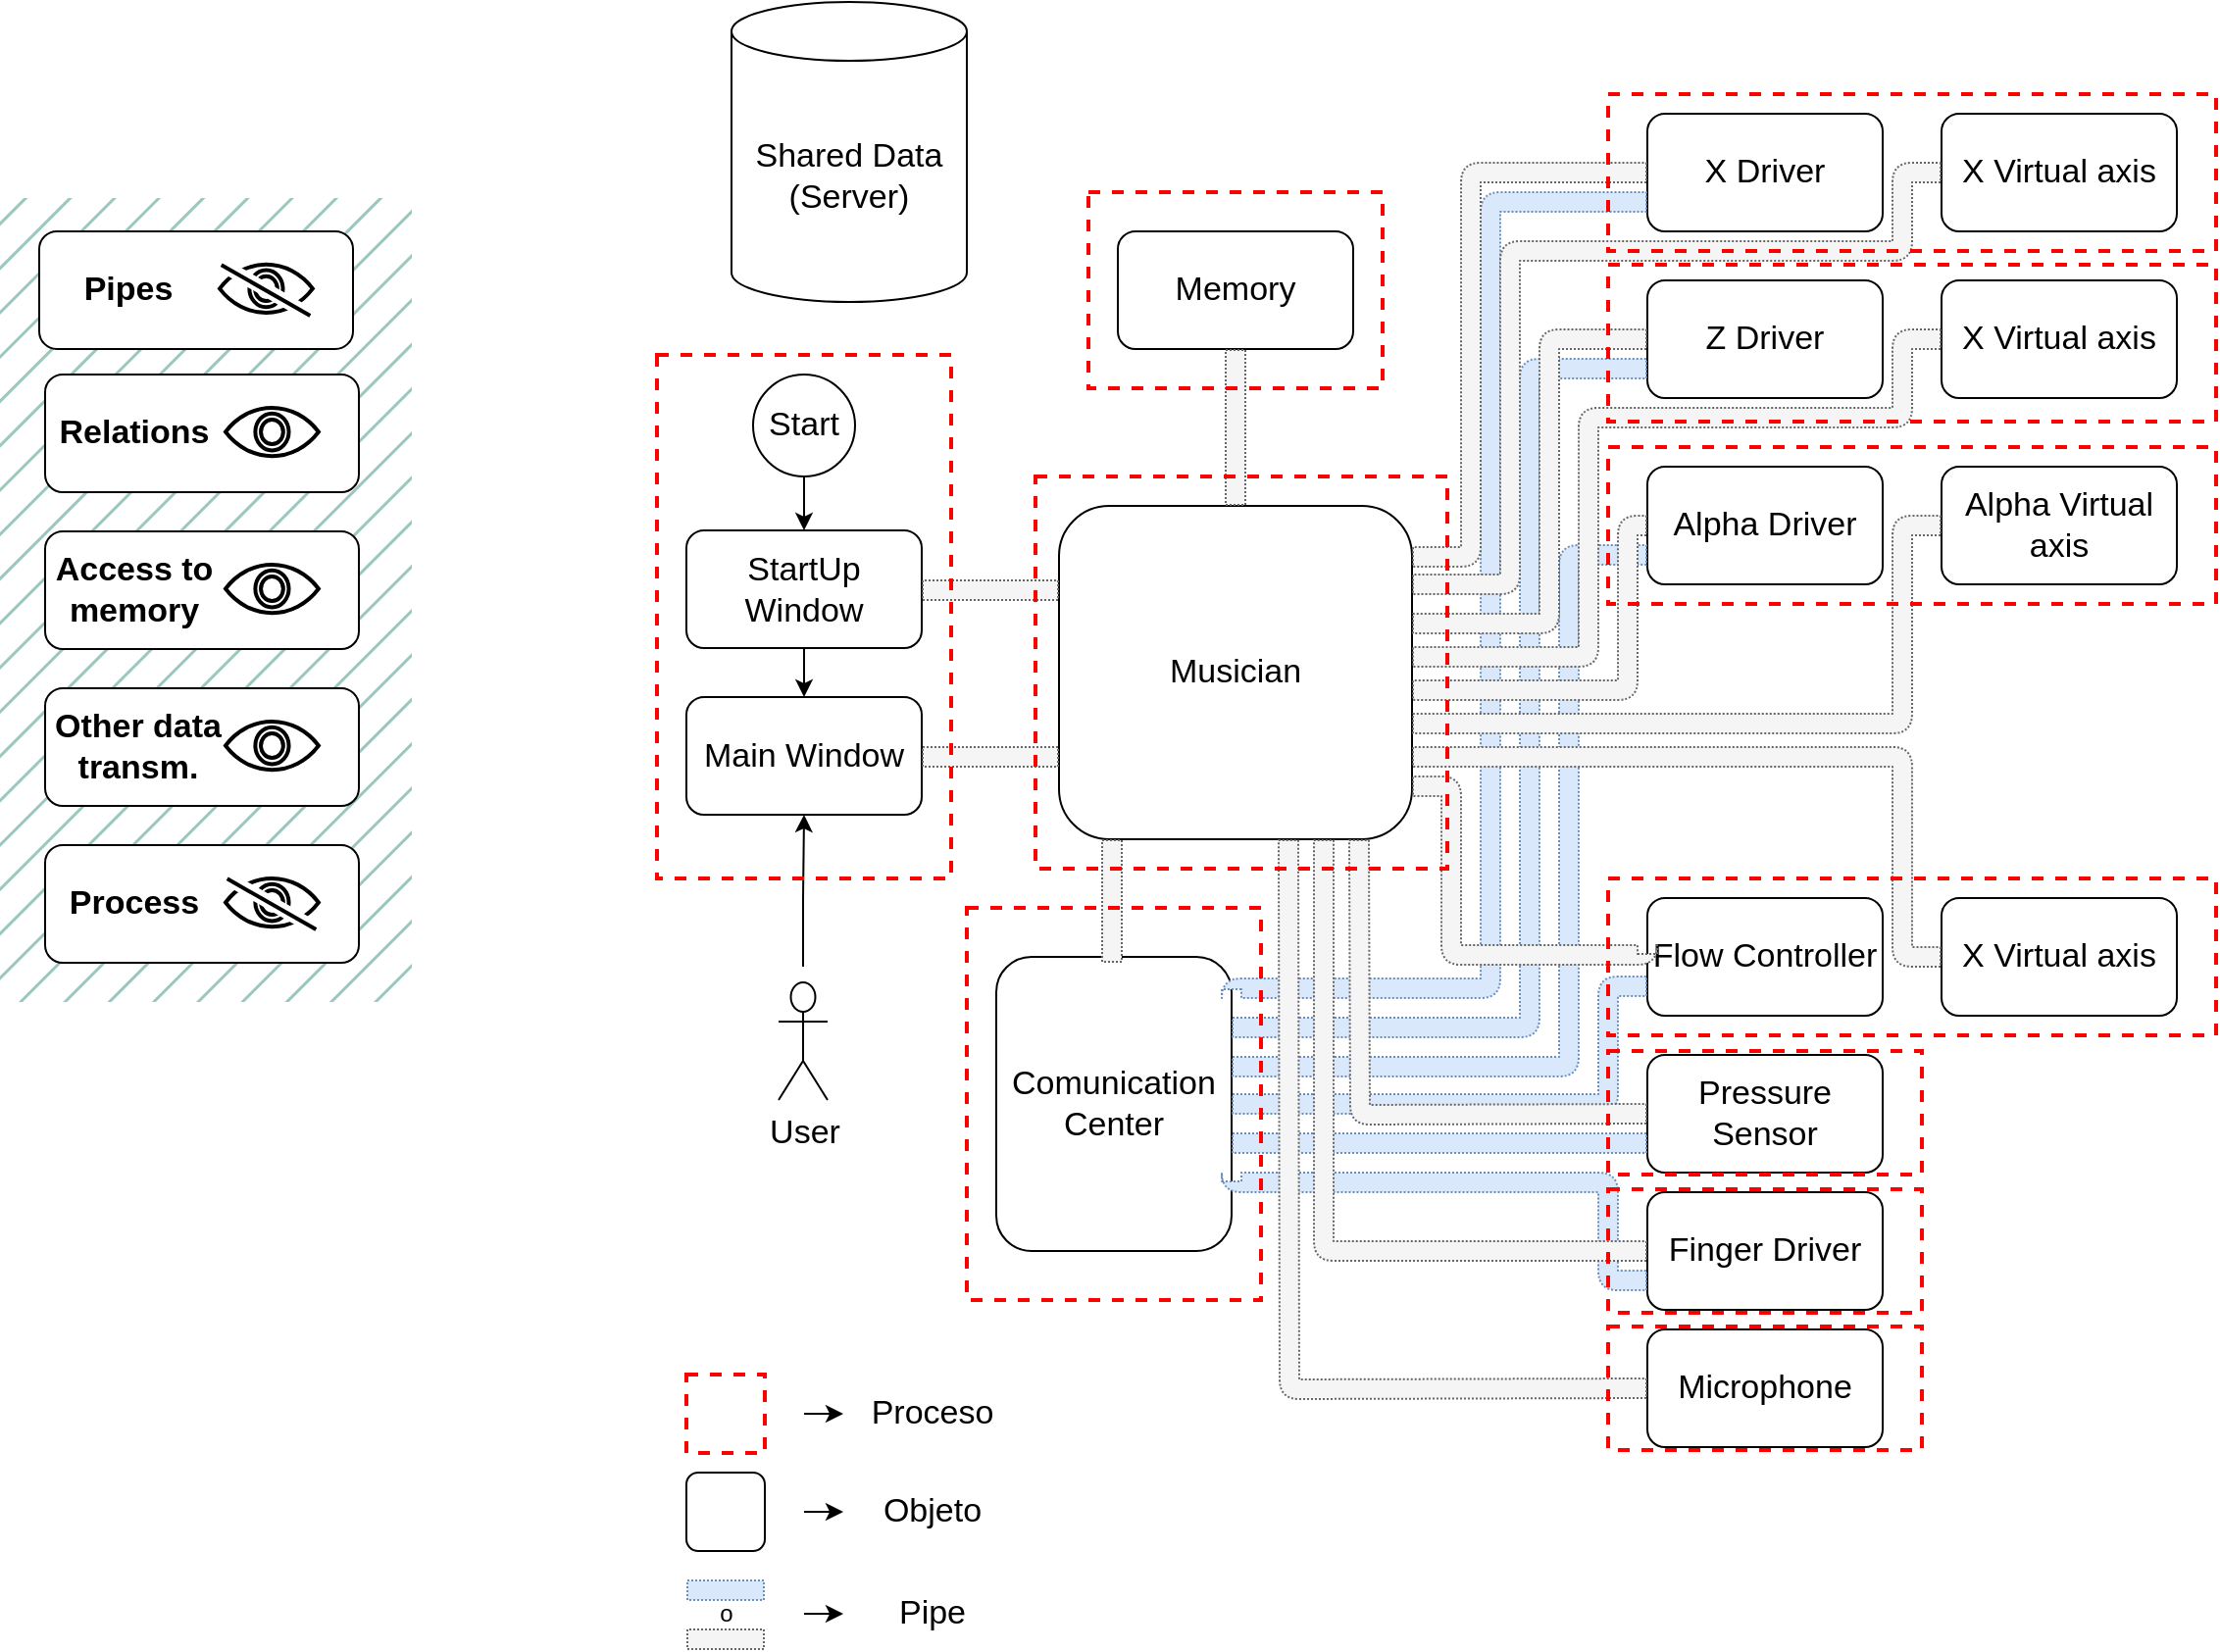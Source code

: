 <mxfile version="21.6.2" type="device" pages="12">
  <diagram id="jLNwFJ-DTcKx9sSIiEJo" name="Pipes">
    <mxGraphModel dx="2263" dy="654" grid="1" gridSize="10" guides="1" tooltips="1" connect="1" arrows="1" fold="1" page="1" pageScale="1" pageWidth="827" pageHeight="1169" math="0" shadow="0">
      <root>
        <mxCell id="0" />
        <mxCell id="1" parent="0" />
        <mxCell id="nEJXx9vV5F2j3CM3eSjp-3" value="Musician" style="rounded=1;whiteSpace=wrap;html=1;points=[[0,0,0,0,0],[0,0.25,0,0,0],[0,0.5,0,0,0],[0,0.75,0,0,0],[0.15,1,0,0,0],[0.25,0,0,0,0],[0.25,1,0,0,0],[0.35,1,0,0,0],[0.45,1,0,0,0],[0.5,0,0,0,0],[0.55,1,0,0,0],[0.65,1,0,0,0],[0.75,0,0,0,0],[0.75,1,0,0,0],[0.85,1,0,0,0],[1,0.15,0,0,0],[1,0.25,0,0,0],[1,0.35,0,0,0],[1,0.45,0,0,0],[1,0.55,0,0,0],[1,0.65,0,0,0],[1,0.75,0,0,0],[1,0.85,0,0,0]];fontSize=17;" parent="1" vertex="1">
          <mxGeometry x="210" y="267" width="180" height="170" as="geometry" />
        </mxCell>
        <mxCell id="gKsQk1TKI1wgfMkSG7GC-2" style="edgeStyle=orthogonalEdgeStyle;rounded=0;orthogonalLoop=1;jettySize=auto;html=1;exitX=1;exitY=0.5;exitDx=0;exitDy=0;strokeColor=none;" parent="1" source="gKsQk1TKI1wgfMkSG7GC-1" edge="1">
          <mxGeometry relative="1" as="geometry">
            <mxPoint x="320" y="422" as="targetPoint" />
          </mxGeometry>
        </mxCell>
        <mxCell id="gKsQk1TKI1wgfMkSG7GC-4" value="Comunication Center" style="rounded=1;whiteSpace=wrap;html=1;points=[[0,0,0,0,0],[0,0.25,0,0,0],[0,0.5,0,0,0],[0,0.75,0,0,0],[0,1,0,0,0],[0.25,0,0,0,0],[0.25,1,0,0,0],[0.5,0,0,0,0],[0.5,1,0,0,0],[0.75,0,0,0,0],[0.75,1,0,0,0],[1,0,0,0,0],[1,0.11,0,0,0],[1,0.24,0,0,0],[1,0.37,0,0,0],[1,0.5,0,0,0],[1,0.63,0,0,0],[1,0.76,0,0,0],[1,0.89,0,0,0],[1,1,0,0,0]];fontSize=17;" parent="1" vertex="1">
          <mxGeometry x="178" y="497" width="120" height="150" as="geometry" />
        </mxCell>
        <mxCell id="gKsQk1TKI1wgfMkSG7GC-5" value="Memory" style="rounded=1;whiteSpace=wrap;html=1;fontSize=17;" parent="1" vertex="1">
          <mxGeometry x="240" y="127" width="120" height="60" as="geometry" />
        </mxCell>
        <mxCell id="gKsQk1TKI1wgfMkSG7GC-6" value="X Driver" style="rounded=1;whiteSpace=wrap;html=1;fontSize=17;" parent="1" vertex="1">
          <mxGeometry x="510" y="67" width="120" height="60" as="geometry" />
        </mxCell>
        <mxCell id="gKsQk1TKI1wgfMkSG7GC-7" value="Z Driver" style="rounded=1;whiteSpace=wrap;html=1;fontSize=17;" parent="1" vertex="1">
          <mxGeometry x="510" y="152" width="120" height="60" as="geometry" />
        </mxCell>
        <mxCell id="gKsQk1TKI1wgfMkSG7GC-8" value="Alpha Driver" style="rounded=1;whiteSpace=wrap;html=1;fontSize=17;" parent="1" vertex="1">
          <mxGeometry x="510" y="247" width="120" height="60" as="geometry" />
        </mxCell>
        <mxCell id="gKsQk1TKI1wgfMkSG7GC-9" value="Flow Controller" style="rounded=1;whiteSpace=wrap;html=1;fontSize=17;" parent="1" vertex="1">
          <mxGeometry x="510" y="467" width="120" height="60" as="geometry" />
        </mxCell>
        <mxCell id="gKsQk1TKI1wgfMkSG7GC-10" value="Pressure Sensor" style="rounded=1;whiteSpace=wrap;html=1;fontSize=17;" parent="1" vertex="1">
          <mxGeometry x="510" y="547" width="120" height="60" as="geometry" />
        </mxCell>
        <mxCell id="gKsQk1TKI1wgfMkSG7GC-11" value="Finger Driver" style="rounded=1;whiteSpace=wrap;html=1;fontSize=17;" parent="1" vertex="1">
          <mxGeometry x="510" y="617" width="120" height="60" as="geometry" />
        </mxCell>
        <object label="Microphone" id="gKsQk1TKI1wgfMkSG7GC-12">
          <mxCell style="rounded=1;whiteSpace=wrap;html=1;fontSize=17;" parent="1" vertex="1">
            <mxGeometry x="510" y="687" width="120" height="60" as="geometry" />
          </mxCell>
        </object>
        <mxCell id="gKsQk1TKI1wgfMkSG7GC-23" value="X Virtual axis" style="rounded=1;whiteSpace=wrap;html=1;fontSize=17;" parent="1" vertex="1">
          <mxGeometry x="660" y="67" width="120" height="60" as="geometry" />
        </mxCell>
        <mxCell id="gKsQk1TKI1wgfMkSG7GC-25" value="X Virtual axis" style="rounded=1;whiteSpace=wrap;html=1;fontSize=17;" parent="1" vertex="1">
          <mxGeometry x="660" y="152" width="120" height="60" as="geometry" />
        </mxCell>
        <mxCell id="gKsQk1TKI1wgfMkSG7GC-27" value="Alpha Virtual axis" style="rounded=1;whiteSpace=wrap;html=1;fontSize=17;" parent="1" vertex="1">
          <mxGeometry x="660" y="247" width="120" height="60" as="geometry" />
        </mxCell>
        <mxCell id="gKsQk1TKI1wgfMkSG7GC-29" value="X Virtual axis" style="rounded=1;whiteSpace=wrap;html=1;fontSize=17;" parent="1" vertex="1">
          <mxGeometry x="660" y="467" width="120" height="60" as="geometry" />
        </mxCell>
        <mxCell id="gKsQk1TKI1wgfMkSG7GC-51" value="Shared Data&lt;br&gt;(Server)" style="shape=cylinder3;whiteSpace=wrap;html=1;boundedLbl=1;backgroundOutline=1;size=15;fontSize=17;" parent="1" vertex="1">
          <mxGeometry x="43" y="10" width="120" height="153" as="geometry" />
        </mxCell>
        <mxCell id="0eerTbSF284dEvrT7S7V-2" style="edgeStyle=orthogonalEdgeStyle;rounded=0;orthogonalLoop=1;jettySize=auto;html=1;entryX=0.5;entryY=1;entryDx=0;entryDy=0;exitX=0.5;exitY=0;exitDx=0;exitDy=-8;exitPerimeter=0;" parent="1" source="0eerTbSF284dEvrT7S7V-1" target="gKsQk1TKI1wgfMkSG7GC-1" edge="1">
          <mxGeometry relative="1" as="geometry">
            <mxPoint x="120" y="490" as="sourcePoint" />
          </mxGeometry>
        </mxCell>
        <mxCell id="0eerTbSF284dEvrT7S7V-1" value="User" style="shape=umlActor;verticalLabelPosition=bottom;verticalAlign=top;html=1;outlineConnect=0;points=[[0,0.333,0,0,0],[0,1,0,0,0],[0.25,0.1,0,0,0],[0.5,0,0,0,-8],[0.5,0.5,0,0,0],[0.75,0.1,0,0,0],[1,0.333,0,0,0],[1,1,0,0,0]];fontSize=17;" parent="1" vertex="1">
          <mxGeometry x="67" y="510" width="25" height="60" as="geometry" />
        </mxCell>
        <mxCell id="kgCNYqJme5buSbpG6Xps-93" value="" style="group" parent="1" vertex="1" connectable="0">
          <mxGeometry x="20" y="200" width="120" height="224.5" as="geometry" />
        </mxCell>
        <mxCell id="nEJXx9vV5F2j3CM3eSjp-2" value="StartUp Window" style="rounded=1;whiteSpace=wrap;html=1;fontSize=17;" parent="kgCNYqJme5buSbpG6Xps-93" vertex="1">
          <mxGeometry y="79.5" width="120" height="60" as="geometry" />
        </mxCell>
        <mxCell id="gKsQk1TKI1wgfMkSG7GC-1" value="Main Window" style="rounded=1;whiteSpace=wrap;html=1;fontSize=17;" parent="kgCNYqJme5buSbpG6Xps-93" vertex="1">
          <mxGeometry y="164.5" width="120" height="60" as="geometry" />
        </mxCell>
        <mxCell id="2hZqToLP3hvK8JZu4ScQ-1" value="Start" style="ellipse;whiteSpace=wrap;html=1;aspect=fixed;fontSize=17;" parent="kgCNYqJme5buSbpG6Xps-93" vertex="1">
          <mxGeometry x="34" width="52" height="52" as="geometry" />
        </mxCell>
        <mxCell id="Hkvi2Ni4UZ5g5JvvkVYs-92" value="" style="endArrow=classic;html=1;rounded=0;entryX=0.5;entryY=0;entryDx=0;entryDy=0;exitX=0.5;exitY=1;exitDx=0;exitDy=0;" parent="kgCNYqJme5buSbpG6Xps-93" source="nEJXx9vV5F2j3CM3eSjp-2" target="gKsQk1TKI1wgfMkSG7GC-1" edge="1">
          <mxGeometry width="50" height="50" relative="1" as="geometry">
            <mxPoint x="-160" y="360" as="sourcePoint" />
            <mxPoint x="-110" y="310" as="targetPoint" />
          </mxGeometry>
        </mxCell>
        <mxCell id="2hZqToLP3hvK8JZu4ScQ-2" style="edgeStyle=orthogonalEdgeStyle;rounded=0;orthogonalLoop=1;jettySize=auto;html=1;exitX=0.5;exitY=1;exitDx=0;exitDy=0;entryX=0.5;entryY=0;entryDx=0;entryDy=0;" parent="kgCNYqJme5buSbpG6Xps-93" source="2hZqToLP3hvK8JZu4ScQ-1" target="nEJXx9vV5F2j3CM3eSjp-2" edge="1">
          <mxGeometry relative="1" as="geometry" />
        </mxCell>
        <object label="Pipes" id="Pipes">
          <mxCell parent="0" />
        </object>
        <mxCell id="Hkvi2Ni4UZ5g5JvvkVYs-85" value="" style="shape=flexArrow;endArrow=none;startArrow=none;html=1;rounded=1;strokeWidth=1;startFill=0;endFill=0;edgeStyle=orthogonalEdgeStyle;targetPerimeterSpacing=0;dashed=1;dashPattern=1 1;shadow=0;fillColor=#f5f5f5;strokeColor=#666666;exitX=0.15;exitY=1;exitDx=0;exitDy=0;exitPerimeter=0;" parent="Pipes" edge="1">
          <mxGeometry width="100" height="100" relative="1" as="geometry">
            <mxPoint x="237" y="437" as="sourcePoint" />
            <mxPoint x="237" y="500" as="targetPoint" />
          </mxGeometry>
        </mxCell>
        <mxCell id="Hkvi2Ni4UZ5g5JvvkVYs-69" value="" style="shape=flexArrow;endArrow=none;startArrow=none;html=1;rounded=1;exitX=0;exitY=0.25;exitDx=0;exitDy=0;strokeWidth=1;startFill=0;endFill=0;edgeStyle=elbowEdgeStyle;targetPerimeterSpacing=0;dashed=1;dashPattern=1 1;shadow=0;fillColor=#f5f5f5;strokeColor=#666666;" parent="Pipes" edge="1">
          <mxGeometry width="100" height="100" relative="1" as="geometry">
            <mxPoint x="210" y="310" as="sourcePoint" />
            <mxPoint x="140" y="310" as="targetPoint" />
          </mxGeometry>
        </mxCell>
        <mxCell id="Hkvi2Ni4UZ5g5JvvkVYs-70" style="edgeStyle=orthogonalEdgeStyle;rounded=1;orthogonalLoop=1;jettySize=auto;html=1;exitX=1;exitY=0.5;exitDx=0;exitDy=0;entryX=0;entryY=0.75;entryDx=0;entryDy=0;shape=flexArrow;endArrow=none;endFill=0;dashed=1;dashPattern=1 1;fillColor=#f5f5f5;strokeColor=#666666;" parent="Pipes" edge="1">
          <mxGeometry relative="1" as="geometry">
            <mxPoint x="140" y="395" as="sourcePoint" />
            <mxPoint x="210" y="395" as="targetPoint" />
          </mxGeometry>
        </mxCell>
        <mxCell id="Hkvi2Ni4UZ5g5JvvkVYs-71" style="edgeStyle=orthogonalEdgeStyle;rounded=1;orthogonalLoop=1;jettySize=auto;html=1;exitX=1;exitY=0.11;exitDx=0;exitDy=0;exitPerimeter=0;entryX=0;entryY=0.75;entryDx=0;entryDy=0;shape=flexArrow;endArrow=none;endFill=0;dashed=1;dashPattern=1 1;fillColor=#dae8fc;strokeColor=#6c8ebf;" parent="Pipes" edge="1">
          <mxGeometry relative="1" as="geometry">
            <mxPoint x="298" y="514" as="sourcePoint" />
            <mxPoint x="510" y="112" as="targetPoint" />
            <Array as="points">
              <mxPoint x="430" y="513" />
              <mxPoint x="430" y="112" />
            </Array>
          </mxGeometry>
        </mxCell>
        <mxCell id="Hkvi2Ni4UZ5g5JvvkVYs-72" style="edgeStyle=orthogonalEdgeStyle;rounded=1;orthogonalLoop=1;jettySize=auto;html=1;exitX=1;exitY=0.24;exitDx=0;exitDy=0;exitPerimeter=0;entryX=0;entryY=0.75;entryDx=0;entryDy=0;shape=flexArrow;endArrow=none;endFill=0;dashed=1;dashPattern=1 1;fillColor=#dae8fc;strokeColor=#6c8ebf;" parent="Pipes" edge="1">
          <mxGeometry relative="1" as="geometry">
            <mxPoint x="298" y="533" as="sourcePoint" />
            <mxPoint x="510" y="197" as="targetPoint" />
            <Array as="points">
              <mxPoint x="450" y="533" />
              <mxPoint x="450" y="197" />
            </Array>
          </mxGeometry>
        </mxCell>
        <mxCell id="Hkvi2Ni4UZ5g5JvvkVYs-73" style="edgeStyle=orthogonalEdgeStyle;rounded=1;orthogonalLoop=1;jettySize=auto;html=1;exitX=1;exitY=0.37;exitDx=0;exitDy=0;exitPerimeter=0;entryX=0;entryY=0.75;entryDx=0;entryDy=0;shape=flexArrow;endArrow=none;endFill=0;dashed=1;dashPattern=1 1;fillColor=#dae8fc;strokeColor=#6c8ebf;" parent="Pipes" edge="1">
          <mxGeometry relative="1" as="geometry">
            <mxPoint x="298" y="553" as="sourcePoint" />
            <mxPoint x="510" y="292" as="targetPoint" />
            <Array as="points">
              <mxPoint x="470" y="553" />
              <mxPoint x="470" y="292" />
            </Array>
          </mxGeometry>
        </mxCell>
        <mxCell id="Hkvi2Ni4UZ5g5JvvkVYs-74" style="edgeStyle=orthogonalEdgeStyle;rounded=1;orthogonalLoop=1;jettySize=auto;html=1;exitX=1;exitY=0.5;exitDx=0;exitDy=0;exitPerimeter=0;entryX=0;entryY=0.75;entryDx=0;entryDy=0;shape=flexArrow;endArrow=none;endFill=0;dashed=1;dashPattern=1 1;fillColor=#dae8fc;strokeColor=#6c8ebf;" parent="Pipes" edge="1">
          <mxGeometry relative="1" as="geometry">
            <mxPoint x="298" y="572" as="sourcePoint" />
            <mxPoint x="510" y="512" as="targetPoint" />
            <Array as="points">
              <mxPoint x="490" y="572" />
              <mxPoint x="490" y="512" />
            </Array>
          </mxGeometry>
        </mxCell>
        <mxCell id="Hkvi2Ni4UZ5g5JvvkVYs-75" style="edgeStyle=orthogonalEdgeStyle;rounded=1;orthogonalLoop=1;jettySize=auto;html=1;exitX=1;exitY=0.63;exitDx=0;exitDy=0;exitPerimeter=0;entryX=0;entryY=0.75;entryDx=0;entryDy=0;shape=flexArrow;endArrow=none;endFill=0;dashed=1;dashPattern=1 1;fillColor=#dae8fc;strokeColor=#6c8ebf;" parent="Pipes" edge="1">
          <mxGeometry relative="1" as="geometry">
            <mxPoint x="298" y="592" as="sourcePoint" />
            <mxPoint x="510" y="592" as="targetPoint" />
          </mxGeometry>
        </mxCell>
        <mxCell id="Hkvi2Ni4UZ5g5JvvkVYs-76" style="edgeStyle=orthogonalEdgeStyle;rounded=1;orthogonalLoop=1;jettySize=auto;html=1;exitX=1;exitY=0.76;exitDx=0;exitDy=0;exitPerimeter=0;entryX=0;entryY=0.75;entryDx=0;entryDy=0;shape=flexArrow;endArrow=none;endFill=0;dashed=1;dashPattern=1 1;fillColor=#dae8fc;strokeColor=#6c8ebf;" parent="Pipes" edge="1">
          <mxGeometry relative="1" as="geometry">
            <mxPoint x="298" y="611" as="sourcePoint" />
            <mxPoint x="510" y="662" as="targetPoint" />
            <Array as="points">
              <mxPoint x="298" y="612" />
              <mxPoint x="490" y="612" />
              <mxPoint x="490" y="662" />
            </Array>
          </mxGeometry>
        </mxCell>
        <mxCell id="Hkvi2Ni4UZ5g5JvvkVYs-77" value="" style="shape=flexArrow;endArrow=none;startArrow=none;html=1;rounded=1;strokeWidth=1;startFill=0;endFill=0;edgeStyle=elbowEdgeStyle;targetPerimeterSpacing=0;dashed=1;dashPattern=1 1;shadow=0;fillColor=#f5f5f5;strokeColor=#666666;exitX=0;exitY=0.5;exitDx=0;exitDy=0;entryX=1;entryY=0.15;entryDx=0;entryDy=0;entryPerimeter=0;" parent="Pipes" edge="1">
          <mxGeometry width="100" height="100" relative="1" as="geometry">
            <mxPoint x="510" y="97" as="sourcePoint" />
            <mxPoint x="390" y="293" as="targetPoint" />
            <Array as="points">
              <mxPoint x="420" y="197" />
            </Array>
          </mxGeometry>
        </mxCell>
        <mxCell id="Hkvi2Ni4UZ5g5JvvkVYs-78" value="" style="shape=flexArrow;endArrow=none;startArrow=none;html=1;rounded=1;strokeWidth=1;startFill=0;endFill=0;edgeStyle=elbowEdgeStyle;targetPerimeterSpacing=0;dashed=1;dashPattern=1 1;shadow=0;fillColor=#f5f5f5;strokeColor=#666666;exitX=0;exitY=0.5;exitDx=0;exitDy=0;entryX=1;entryY=0.35;entryDx=0;entryDy=0;entryPerimeter=0;" parent="Pipes" edge="1">
          <mxGeometry width="100" height="100" relative="1" as="geometry">
            <mxPoint x="510" y="182" as="sourcePoint" />
            <mxPoint x="390" y="327" as="targetPoint" />
            <Array as="points">
              <mxPoint x="460" y="257" />
            </Array>
          </mxGeometry>
        </mxCell>
        <mxCell id="Hkvi2Ni4UZ5g5JvvkVYs-79" value="" style="shape=flexArrow;endArrow=none;startArrow=none;html=1;rounded=1;strokeWidth=1;startFill=0;endFill=0;edgeStyle=orthogonalEdgeStyle;targetPerimeterSpacing=0;dashed=1;dashPattern=1 1;shadow=0;fillColor=#f5f5f5;strokeColor=#666666;exitX=0;exitY=0.5;exitDx=0;exitDy=0;entryX=1;entryY=0.55;entryDx=0;entryDy=0;entryPerimeter=0;" parent="Pipes" edge="1">
          <mxGeometry width="100" height="100" relative="1" as="geometry">
            <mxPoint x="510" y="277" as="sourcePoint" />
            <mxPoint x="390" y="361" as="targetPoint" />
            <Array as="points">
              <mxPoint x="500" y="277" />
              <mxPoint x="500" y="361" />
              <mxPoint x="390" y="361" />
            </Array>
          </mxGeometry>
        </mxCell>
        <mxCell id="Hkvi2Ni4UZ5g5JvvkVYs-80" value="" style="shape=flexArrow;endArrow=none;startArrow=none;html=1;rounded=1;strokeWidth=1;startFill=0;endFill=0;edgeStyle=orthogonalEdgeStyle;targetPerimeterSpacing=0;dashed=1;dashPattern=1 1;shadow=0;fillColor=#f5f5f5;strokeColor=#666666;exitX=0;exitY=0.5;exitDx=0;exitDy=0;entryX=1;entryY=0.85;entryDx=0;entryDy=0;entryPerimeter=0;" parent="Pipes" edge="1">
          <mxGeometry width="100" height="100" relative="1" as="geometry">
            <mxPoint x="510" y="495" as="sourcePoint" />
            <mxPoint x="390" y="410" as="targetPoint" />
            <Array as="points">
              <mxPoint x="410" y="496" />
              <mxPoint x="410" y="410" />
            </Array>
          </mxGeometry>
        </mxCell>
        <mxCell id="Hkvi2Ni4UZ5g5JvvkVYs-81" value="" style="shape=flexArrow;endArrow=none;startArrow=none;html=1;rounded=1;strokeWidth=1;startFill=0;endFill=0;edgeStyle=orthogonalEdgeStyle;targetPerimeterSpacing=0;dashed=1;dashPattern=1 1;shadow=0;fillColor=#f5f5f5;strokeColor=#666666;exitX=0;exitY=0.5;exitDx=0;exitDy=0;entryX=0.85;entryY=1;entryDx=0;entryDy=0;entryPerimeter=0;" parent="Pipes" edge="1">
          <mxGeometry width="100" height="100" relative="1" as="geometry">
            <mxPoint x="510" y="577" as="sourcePoint" />
            <mxPoint x="363" y="437" as="targetPoint" />
          </mxGeometry>
        </mxCell>
        <mxCell id="Hkvi2Ni4UZ5g5JvvkVYs-82" value="" style="shape=flexArrow;endArrow=none;startArrow=none;html=1;rounded=1;strokeWidth=1;startFill=0;endFill=0;edgeStyle=orthogonalEdgeStyle;targetPerimeterSpacing=0;dashed=1;dashPattern=1 1;shadow=0;fillColor=#f5f5f5;strokeColor=#666666;exitX=0;exitY=0.5;exitDx=0;exitDy=0;entryX=0.75;entryY=1;entryDx=0;entryDy=0;entryPerimeter=0;" parent="Pipes" edge="1">
          <mxGeometry width="100" height="100" relative="1" as="geometry">
            <mxPoint x="510" y="647" as="sourcePoint" />
            <mxPoint x="345" y="437" as="targetPoint" />
            <Array as="points">
              <mxPoint x="345" y="647" />
            </Array>
          </mxGeometry>
        </mxCell>
        <mxCell id="Hkvi2Ni4UZ5g5JvvkVYs-83" value="" style="shape=flexArrow;endArrow=none;startArrow=none;html=1;rounded=1;strokeWidth=1;startFill=0;endFill=0;edgeStyle=orthogonalEdgeStyle;targetPerimeterSpacing=0;dashed=1;dashPattern=1 1;shadow=0;fillColor=#f5f5f5;strokeColor=#666666;exitX=0;exitY=0.5;exitDx=0;exitDy=0;entryX=0.65;entryY=1;entryDx=0;entryDy=0;entryPerimeter=0;" parent="Pipes" edge="1">
          <mxGeometry width="100" height="100" relative="1" as="geometry">
            <mxPoint x="510" y="717" as="sourcePoint" />
            <mxPoint x="327" y="437" as="targetPoint" />
          </mxGeometry>
        </mxCell>
        <mxCell id="Hkvi2Ni4UZ5g5JvvkVYs-84" value="" style="shape=flexArrow;endArrow=none;startArrow=none;html=1;rounded=1;strokeWidth=1;startFill=0;endFill=0;edgeStyle=elbowEdgeStyle;targetPerimeterSpacing=0;dashed=1;dashPattern=1 1;shadow=0;fillColor=#f5f5f5;strokeColor=#666666;exitX=0.5;exitY=1;exitDx=0;exitDy=0;entryX=0.5;entryY=0;entryDx=0;entryDy=0;entryPerimeter=0;" parent="Pipes" edge="1">
          <mxGeometry width="100" height="100" relative="1" as="geometry">
            <mxPoint x="300" y="187" as="sourcePoint" />
            <mxPoint x="300" y="267" as="targetPoint" />
            <Array as="points">
              <mxPoint x="300" y="217" />
            </Array>
          </mxGeometry>
        </mxCell>
        <mxCell id="Hkvi2Ni4UZ5g5JvvkVYs-86" value="" style="shape=flexArrow;endArrow=none;startArrow=none;html=1;rounded=1;strokeWidth=1;startFill=0;endFill=0;edgeStyle=orthogonalEdgeStyle;targetPerimeterSpacing=0;dashed=1;dashPattern=1 1;shadow=0;fillColor=#f5f5f5;strokeColor=#666666;exitX=0;exitY=0.5;exitDx=0;exitDy=0;entryX=0.999;entryY=0.235;entryDx=0;entryDy=0;entryPerimeter=0;" parent="Pipes" edge="1">
          <mxGeometry width="100" height="100" relative="1" as="geometry">
            <mxPoint x="660" y="97" as="sourcePoint" />
            <mxPoint x="390" y="307" as="targetPoint" />
            <Array as="points">
              <mxPoint x="640" y="97" />
              <mxPoint x="640" y="137" />
              <mxPoint x="440" y="137" />
              <mxPoint x="440" y="307" />
            </Array>
          </mxGeometry>
        </mxCell>
        <mxCell id="Hkvi2Ni4UZ5g5JvvkVYs-87" value="" style="shape=flexArrow;endArrow=none;startArrow=none;html=1;rounded=1;strokeWidth=1;startFill=0;endFill=0;edgeStyle=orthogonalEdgeStyle;targetPerimeterSpacing=0;dashed=1;dashPattern=1 1;shadow=0;fillColor=#f5f5f5;strokeColor=#666666;exitX=0;exitY=0.5;exitDx=0;exitDy=0;entryX=1;entryY=0.45;entryDx=0;entryDy=0;entryPerimeter=0;" parent="Pipes" edge="1">
          <mxGeometry width="100" height="100" relative="1" as="geometry">
            <mxPoint x="660" y="182" as="sourcePoint" />
            <mxPoint x="390" y="344" as="targetPoint" />
            <Array as="points">
              <mxPoint x="640" y="182" />
              <mxPoint x="640" y="222" />
              <mxPoint x="480" y="222" />
              <mxPoint x="480" y="344" />
              <mxPoint x="390" y="344" />
            </Array>
          </mxGeometry>
        </mxCell>
        <mxCell id="Hkvi2Ni4UZ5g5JvvkVYs-88" value="" style="shape=flexArrow;endArrow=none;startArrow=none;html=1;rounded=1;strokeWidth=1;startFill=0;endFill=0;edgeStyle=orthogonalEdgeStyle;targetPerimeterSpacing=0;dashed=1;dashPattern=1 1;shadow=0;fillColor=#f5f5f5;strokeColor=#666666;exitX=0;exitY=0.5;exitDx=0;exitDy=0;entryX=1;entryY=0.65;entryDx=0;entryDy=0;entryPerimeter=0;" parent="Pipes" edge="1">
          <mxGeometry width="100" height="100" relative="1" as="geometry">
            <mxPoint x="660" y="277" as="sourcePoint" />
            <mxPoint x="390" y="378" as="targetPoint" />
            <Array as="points">
              <mxPoint x="640" y="277" />
              <mxPoint x="640" y="378" />
              <mxPoint x="390" y="378" />
            </Array>
          </mxGeometry>
        </mxCell>
        <mxCell id="Hkvi2Ni4UZ5g5JvvkVYs-89" value="" style="shape=flexArrow;endArrow=none;startArrow=none;html=1;rounded=1;strokeWidth=1;startFill=0;endFill=0;edgeStyle=orthogonalEdgeStyle;targetPerimeterSpacing=0;dashed=1;dashPattern=1 1;shadow=0;fillColor=#f5f5f5;strokeColor=#666666;exitX=0;exitY=0.5;exitDx=0;exitDy=0;entryX=1;entryY=0.75;entryDx=0;entryDy=0;entryPerimeter=0;" parent="Pipes" edge="1">
          <mxGeometry width="100" height="100" relative="1" as="geometry">
            <mxPoint x="660" y="497" as="sourcePoint" />
            <mxPoint x="390" y="395" as="targetPoint" />
            <Array as="points">
              <mxPoint x="640" y="497" />
              <mxPoint x="640" y="395" />
              <mxPoint x="390" y="395" />
            </Array>
          </mxGeometry>
        </mxCell>
        <mxCell id="Hkvi2Ni4UZ5g5JvvkVYs-57" value="Leyenda" parent="0" />
        <mxCell id="Hkvi2Ni4UZ5g5JvvkVYs-58" style="edgeStyle=orthogonalEdgeStyle;rounded=0;orthogonalLoop=1;jettySize=auto;html=1;" parent="Hkvi2Ni4UZ5g5JvvkVYs-57" edge="1">
          <mxGeometry relative="1" as="geometry">
            <mxPoint x="100" y="730" as="targetPoint" />
            <mxPoint x="80" y="730" as="sourcePoint" />
          </mxGeometry>
        </mxCell>
        <mxCell id="Hkvi2Ni4UZ5g5JvvkVYs-59" value="" style="rounded=0;whiteSpace=wrap;html=1;dashed=1;fillColor=none;fillStyle=hatch;shadow=0;strokeColor=#FF0000;gradientColor=default;gradientDirection=radial;strokeWidth=2;" parent="Hkvi2Ni4UZ5g5JvvkVYs-57" vertex="1">
          <mxGeometry x="20" y="710" width="40" height="40" as="geometry" />
        </mxCell>
        <mxCell id="Hkvi2Ni4UZ5g5JvvkVYs-60" value="Proceso" style="text;html=1;align=center;verticalAlign=middle;resizable=0;points=[];autosize=1;strokeColor=none;fillColor=none;fontSize=17;" parent="Hkvi2Ni4UZ5g5JvvkVYs-57" vertex="1">
          <mxGeometry x="100" y="715" width="90" height="30" as="geometry" />
        </mxCell>
        <mxCell id="Hkvi2Ni4UZ5g5JvvkVYs-61" value="" style="rounded=1;whiteSpace=wrap;html=1;points=[[0,0,0,0,0],[0,0.25,0,0,0],[0,0.5,0,0,0],[0,0.75,0,0,0],[0,1,0,0,0],[0.25,0,0,0,0],[0.25,1,0,0,0],[0.5,0,0,0,0],[0.5,1,0,0,0],[0.75,0,0,0,0],[0.75,1,0,0,0],[1,0,0,0,0],[1,0.11,0,0,0],[1,0.24,0,0,0],[1,0.37,0,0,0],[1,0.5,0,0,0],[1,0.63,0,0,0],[1,0.76,0,0,0],[1,0.89,0,0,0],[1,1,0,0,0]];fontSize=17;" parent="Hkvi2Ni4UZ5g5JvvkVYs-57" vertex="1">
          <mxGeometry x="20" y="760" width="40" height="40" as="geometry" />
        </mxCell>
        <mxCell id="Hkvi2Ni4UZ5g5JvvkVYs-62" value="" style="shape=flexArrow;endArrow=none;startArrow=none;html=1;rounded=1;strokeWidth=1;startFill=0;endFill=0;edgeStyle=orthogonalEdgeStyle;targetPerimeterSpacing=0;dashed=1;dashPattern=1 1;shadow=0;fillColor=#f5f5f5;strokeColor=#666666;" parent="Hkvi2Ni4UZ5g5JvvkVYs-57" edge="1">
          <mxGeometry width="100" height="100" relative="1" as="geometry">
            <mxPoint x="60" y="845" as="sourcePoint" />
            <mxPoint x="20" y="845" as="targetPoint" />
          </mxGeometry>
        </mxCell>
        <mxCell id="Hkvi2Ni4UZ5g5JvvkVYs-63" style="edgeStyle=orthogonalEdgeStyle;rounded=1;orthogonalLoop=1;jettySize=auto;html=1;shape=flexArrow;endArrow=none;endFill=0;dashed=1;dashPattern=1 1;fillColor=#dae8fc;strokeColor=#6c8ebf;" parent="Hkvi2Ni4UZ5g5JvvkVYs-57" edge="1">
          <mxGeometry relative="1" as="geometry">
            <mxPoint x="20" y="820" as="sourcePoint" />
            <mxPoint x="60" y="820" as="targetPoint" />
            <Array as="points">
              <mxPoint x="40" y="820" />
              <mxPoint x="40" y="820" />
            </Array>
          </mxGeometry>
        </mxCell>
        <mxCell id="Hkvi2Ni4UZ5g5JvvkVYs-64" style="edgeStyle=orthogonalEdgeStyle;rounded=0;orthogonalLoop=1;jettySize=auto;html=1;" parent="Hkvi2Ni4UZ5g5JvvkVYs-57" edge="1">
          <mxGeometry relative="1" as="geometry">
            <mxPoint x="100" y="780" as="targetPoint" />
            <mxPoint x="80" y="780" as="sourcePoint" />
          </mxGeometry>
        </mxCell>
        <mxCell id="Hkvi2Ni4UZ5g5JvvkVYs-65" value="o" style="text;html=1;align=center;verticalAlign=middle;resizable=0;points=[];autosize=1;strokeColor=none;fillColor=none;" parent="Hkvi2Ni4UZ5g5JvvkVYs-57" vertex="1">
          <mxGeometry x="25" y="817" width="30" height="30" as="geometry" />
        </mxCell>
        <mxCell id="Hkvi2Ni4UZ5g5JvvkVYs-66" style="edgeStyle=orthogonalEdgeStyle;rounded=0;orthogonalLoop=1;jettySize=auto;html=1;" parent="Hkvi2Ni4UZ5g5JvvkVYs-57" edge="1">
          <mxGeometry relative="1" as="geometry">
            <mxPoint x="100" y="832" as="targetPoint" />
            <mxPoint x="80" y="832" as="sourcePoint" />
          </mxGeometry>
        </mxCell>
        <mxCell id="Hkvi2Ni4UZ5g5JvvkVYs-67" value="Objeto" style="text;html=1;align=center;verticalAlign=middle;resizable=0;points=[];autosize=1;strokeColor=none;fillColor=none;fontSize=17;" parent="Hkvi2Ni4UZ5g5JvvkVYs-57" vertex="1">
          <mxGeometry x="110" y="765" width="70" height="30" as="geometry" />
        </mxCell>
        <mxCell id="Hkvi2Ni4UZ5g5JvvkVYs-68" value="Pipe" style="text;html=1;align=center;verticalAlign=middle;resizable=0;points=[];autosize=1;strokeColor=none;fillColor=none;fontSize=17;" parent="Hkvi2Ni4UZ5g5JvvkVYs-57" vertex="1">
          <mxGeometry x="115" y="817" width="60" height="30" as="geometry" />
        </mxCell>
        <object label="Process" id="Process">
          <mxCell parent="0" />
        </object>
        <UserObject label="" id="kgCNYqJme5buSbpG6Xps-112">
          <mxCell style="rounded=0;whiteSpace=wrap;html=1;dashed=1;fillColor=none;fillStyle=hatch;shadow=0;strokeColor=#FF0000;gradientColor=default;gradientDirection=radial;strokeWidth=2;" parent="Process" vertex="1">
            <mxGeometry x="5" y="190" width="150" height="267" as="geometry" />
          </mxCell>
        </UserObject>
        <UserObject label="" id="gKsQk1TKI1wgfMkSG7GC-40">
          <mxCell style="rounded=0;whiteSpace=wrap;html=1;dashed=1;fillColor=none;fillStyle=hatch;shadow=0;strokeColor=#FF0000;gradientColor=default;gradientDirection=radial;strokeWidth=2;" parent="Process" vertex="1">
            <mxGeometry x="225" y="107" width="150" height="100" as="geometry" />
          </mxCell>
        </UserObject>
        <UserObject label="" id="gKsQk1TKI1wgfMkSG7GC-39">
          <mxCell style="rounded=0;whiteSpace=wrap;html=1;dashed=1;fillColor=none;fillStyle=hatch;shadow=0;strokeColor=#FF0000;gradientColor=default;gradientDirection=radial;strokeWidth=2;" parent="Process" vertex="1">
            <mxGeometry x="198" y="252" width="210" height="200" as="geometry" />
          </mxCell>
        </UserObject>
        <UserObject label="" id="gKsQk1TKI1wgfMkSG7GC-41">
          <mxCell style="rounded=0;whiteSpace=wrap;html=1;dashed=1;fillColor=none;fillStyle=hatch;shadow=0;strokeColor=#FF0000;gradientColor=default;gradientDirection=radial;strokeWidth=2;" parent="Process" vertex="1">
            <mxGeometry x="163" y="472" width="150" height="200" as="geometry" />
          </mxCell>
        </UserObject>
        <UserObject label="" id="gKsQk1TKI1wgfMkSG7GC-45">
          <mxCell style="rounded=0;whiteSpace=wrap;html=1;dashed=1;fillColor=none;fillStyle=hatch;shadow=0;strokeColor=#FF0000;gradientColor=default;gradientDirection=radial;strokeWidth=2;" parent="Process" vertex="1">
            <mxGeometry x="490" y="457" width="310" height="80" as="geometry" />
          </mxCell>
        </UserObject>
        <UserObject label="" id="gKsQk1TKI1wgfMkSG7GC-46">
          <mxCell style="rounded=0;whiteSpace=wrap;html=1;dashed=1;fillColor=none;fillStyle=hatch;shadow=0;strokeColor=#FF0000;gradientColor=default;gradientDirection=radial;strokeWidth=2;" parent="Process" vertex="1">
            <mxGeometry x="490" y="545" width="160" height="63" as="geometry" />
          </mxCell>
        </UserObject>
        <UserObject label="" id="gKsQk1TKI1wgfMkSG7GC-48">
          <mxCell style="rounded=0;whiteSpace=wrap;html=1;dashed=1;fillColor=none;fillStyle=hatch;shadow=0;strokeColor=#FF0000;gradientColor=default;gradientDirection=radial;strokeWidth=2;" parent="Process" vertex="1">
            <mxGeometry x="490" y="615.5" width="160" height="63" as="geometry" />
          </mxCell>
        </UserObject>
        <UserObject label="" id="gKsQk1TKI1wgfMkSG7GC-49">
          <mxCell style="rounded=0;whiteSpace=wrap;html=1;dashed=1;fillColor=none;fillStyle=hatch;shadow=0;strokeColor=#FF0000;gradientColor=default;gradientDirection=radial;strokeWidth=2;" parent="Process" vertex="1">
            <mxGeometry x="490" y="685.5" width="160" height="63" as="geometry" />
          </mxCell>
        </UserObject>
        <UserObject label="" id="gKsQk1TKI1wgfMkSG7GC-44">
          <mxCell style="rounded=0;whiteSpace=wrap;html=1;dashed=1;fillColor=none;fillStyle=hatch;shadow=0;strokeColor=#FF0000;gradientColor=default;gradientDirection=radial;strokeWidth=2;" parent="Process" vertex="1">
            <mxGeometry x="490" y="237" width="310" height="80" as="geometry" />
          </mxCell>
        </UserObject>
        <UserObject label="" id="gKsQk1TKI1wgfMkSG7GC-43">
          <mxCell style="rounded=0;whiteSpace=wrap;html=1;dashed=1;fillColor=none;fillStyle=hatch;shadow=0;strokeColor=#FF0000;gradientColor=default;gradientDirection=radial;strokeWidth=2;" parent="Process" vertex="1">
            <mxGeometry x="490" y="144" width="310" height="80" as="geometry" />
          </mxCell>
        </UserObject>
        <UserObject label="" id="gKsQk1TKI1wgfMkSG7GC-42">
          <mxCell style="rounded=0;whiteSpace=wrap;html=1;dashed=1;fillColor=none;fillStyle=hatch;shadow=0;strokeColor=#FF0000;gradientColor=default;gradientDirection=radial;strokeWidth=2;" parent="Process" vertex="1">
            <mxGeometry x="490" y="57" width="310" height="80" as="geometry" />
          </mxCell>
        </UserObject>
        <object label="Relations" id="Relations">
          <mxCell parent="0" visible="0" />
        </object>
        <mxCell id="Hkvi2Ni4UZ5g5JvvkVYs-108" style="edgeStyle=orthogonalEdgeStyle;rounded=0;orthogonalLoop=1;jettySize=auto;html=1;exitX=1;exitY=0.5;exitDx=0;exitDy=0;entryX=0;entryY=0.5;entryDx=0;entryDy=0;entryPerimeter=0;" parent="Relations" edge="1">
          <mxGeometry relative="1" as="geometry">
            <mxPoint x="140" y="310" as="sourcePoint" />
            <mxPoint x="210" y="352" as="targetPoint" />
            <Array as="points">
              <mxPoint x="140" y="311" />
              <mxPoint x="180" y="311" />
              <mxPoint x="180" y="352" />
            </Array>
          </mxGeometry>
        </mxCell>
        <mxCell id="Hkvi2Ni4UZ5g5JvvkVYs-109" style="edgeStyle=orthogonalEdgeStyle;rounded=0;orthogonalLoop=1;jettySize=auto;html=1;exitX=0.5;exitY=0;exitDx=0;exitDy=0;exitPerimeter=0;entryX=0.5;entryY=1;entryDx=0;entryDy=0;" parent="Relations" edge="1">
          <mxGeometry relative="1" as="geometry">
            <mxPoint x="300" y="267" as="sourcePoint" />
            <mxPoint x="300" y="187" as="targetPoint" />
          </mxGeometry>
        </mxCell>
        <mxCell id="Hkvi2Ni4UZ5g5JvvkVYs-110" style="edgeStyle=orthogonalEdgeStyle;rounded=0;orthogonalLoop=1;jettySize=auto;html=1;exitX=0.45;exitY=1;exitDx=0;exitDy=0;exitPerimeter=0;entryX=0.5;entryY=0;entryDx=0;entryDy=0;entryPerimeter=0;" parent="Relations" edge="1">
          <mxGeometry relative="1" as="geometry">
            <mxPoint x="291" y="437" as="sourcePoint" />
            <mxPoint x="238" y="497" as="targetPoint" />
          </mxGeometry>
        </mxCell>
        <mxCell id="Hkvi2Ni4UZ5g5JvvkVYs-111" style="edgeStyle=orthogonalEdgeStyle;rounded=0;orthogonalLoop=1;jettySize=auto;html=1;exitX=1;exitY=0.15;exitDx=0;exitDy=0;exitPerimeter=0;entryX=0;entryY=0.5;entryDx=0;entryDy=0;" parent="Relations" edge="1">
          <mxGeometry relative="1" as="geometry">
            <mxPoint x="390" y="293" as="sourcePoint" />
            <mxPoint x="510" y="97" as="targetPoint" />
            <Array as="points">
              <mxPoint x="460" y="293" />
              <mxPoint x="460" y="97" />
            </Array>
          </mxGeometry>
        </mxCell>
        <mxCell id="Hkvi2Ni4UZ5g5JvvkVYs-112" style="edgeStyle=orthogonalEdgeStyle;rounded=0;orthogonalLoop=1;jettySize=auto;html=1;exitX=1;exitY=0.25;exitDx=0;exitDy=0;exitPerimeter=0;entryX=0;entryY=0.5;entryDx=0;entryDy=0;" parent="Relations" edge="1">
          <mxGeometry relative="1" as="geometry">
            <mxPoint x="390" y="310" as="sourcePoint" />
            <mxPoint x="510" y="182" as="targetPoint" />
            <Array as="points">
              <mxPoint x="470" y="309" />
              <mxPoint x="470" y="182" />
            </Array>
          </mxGeometry>
        </mxCell>
        <mxCell id="Hkvi2Ni4UZ5g5JvvkVYs-113" style="edgeStyle=orthogonalEdgeStyle;rounded=0;orthogonalLoop=1;jettySize=auto;html=1;exitX=1;exitY=0.35;exitDx=0;exitDy=0;exitPerimeter=0;entryX=0;entryY=0.5;entryDx=0;entryDy=0;" parent="Relations" edge="1">
          <mxGeometry relative="1" as="geometry">
            <mxPoint x="390" y="327" as="sourcePoint" />
            <mxPoint x="510" y="277" as="targetPoint" />
            <Array as="points">
              <mxPoint x="480" y="327" />
              <mxPoint x="480" y="277" />
            </Array>
          </mxGeometry>
        </mxCell>
        <mxCell id="Hkvi2Ni4UZ5g5JvvkVYs-114" style="edgeStyle=orthogonalEdgeStyle;rounded=0;orthogonalLoop=1;jettySize=auto;html=1;exitX=1;exitY=0.45;exitDx=0;exitDy=0;exitPerimeter=0;entryX=0;entryY=0.5;entryDx=0;entryDy=0;" parent="Relations" edge="1">
          <mxGeometry relative="1" as="geometry">
            <mxPoint x="390" y="344" as="sourcePoint" />
            <mxPoint x="510" y="497" as="targetPoint" />
            <Array as="points">
              <mxPoint x="480" y="343" />
              <mxPoint x="480" y="497" />
            </Array>
          </mxGeometry>
        </mxCell>
        <mxCell id="Hkvi2Ni4UZ5g5JvvkVYs-115" style="edgeStyle=orthogonalEdgeStyle;rounded=0;orthogonalLoop=1;jettySize=auto;html=1;exitX=1;exitY=0.55;exitDx=0;exitDy=0;exitPerimeter=0;entryX=0;entryY=0.5;entryDx=0;entryDy=0;" parent="Relations" edge="1">
          <mxGeometry relative="1" as="geometry">
            <mxPoint x="390" y="360" as="sourcePoint" />
            <mxPoint x="510" y="577" as="targetPoint" />
            <Array as="points">
              <mxPoint x="470" y="361" />
              <mxPoint x="470" y="577" />
            </Array>
          </mxGeometry>
        </mxCell>
        <mxCell id="Hkvi2Ni4UZ5g5JvvkVYs-116" style="edgeStyle=orthogonalEdgeStyle;rounded=0;orthogonalLoop=1;jettySize=auto;html=1;exitX=1;exitY=0.65;exitDx=0;exitDy=0;exitPerimeter=0;entryX=0;entryY=0.5;entryDx=0;entryDy=0;" parent="Relations" edge="1">
          <mxGeometry relative="1" as="geometry">
            <mxPoint x="390" y="378" as="sourcePoint" />
            <mxPoint x="510" y="647" as="targetPoint" />
            <Array as="points">
              <mxPoint x="460" y="377" />
              <mxPoint x="460" y="647" />
            </Array>
          </mxGeometry>
        </mxCell>
        <mxCell id="Hkvi2Ni4UZ5g5JvvkVYs-117" style="edgeStyle=orthogonalEdgeStyle;rounded=0;orthogonalLoop=1;jettySize=auto;html=1;exitX=1;exitY=0.75;exitDx=0;exitDy=0;exitPerimeter=0;entryX=0;entryY=0.5;entryDx=0;entryDy=0;" parent="Relations" edge="1">
          <mxGeometry relative="1" as="geometry">
            <mxPoint x="390" y="395" as="sourcePoint" />
            <mxPoint x="510" y="717" as="targetPoint" />
            <Array as="points">
              <mxPoint x="450" y="396" />
              <mxPoint x="450" y="717" />
            </Array>
          </mxGeometry>
        </mxCell>
        <mxCell id="Hkvi2Ni4UZ5g5JvvkVYs-118" style="edgeStyle=orthogonalEdgeStyle;rounded=0;orthogonalLoop=1;jettySize=auto;html=1;exitX=1;exitY=0.5;exitDx=0;exitDy=0;" parent="Relations" edge="1">
          <mxGeometry relative="1" as="geometry">
            <mxPoint x="140" y="395" as="sourcePoint" />
            <mxPoint x="210" y="352" as="targetPoint" />
            <Array as="points">
              <mxPoint x="180" y="395" />
              <mxPoint x="180" y="352" />
            </Array>
          </mxGeometry>
        </mxCell>
        <mxCell id="Hkvi2Ni4UZ5g5JvvkVYs-119" style="edgeStyle=orthogonalEdgeStyle;rounded=0;orthogonalLoop=1;jettySize=auto;html=1;exitX=1;exitY=0.5;exitDx=0;exitDy=0;entryX=0;entryY=0.5;entryDx=0;entryDy=0;" parent="Relations" edge="1">
          <mxGeometry relative="1" as="geometry">
            <mxPoint x="630" y="97" as="sourcePoint" />
            <mxPoint x="660" y="97" as="targetPoint" />
          </mxGeometry>
        </mxCell>
        <mxCell id="Hkvi2Ni4UZ5g5JvvkVYs-120" style="edgeStyle=orthogonalEdgeStyle;rounded=0;orthogonalLoop=1;jettySize=auto;html=1;exitX=1;exitY=0.5;exitDx=0;exitDy=0;entryX=0;entryY=0.5;entryDx=0;entryDy=0;" parent="Relations" edge="1">
          <mxGeometry relative="1" as="geometry">
            <mxPoint x="630" y="182" as="sourcePoint" />
            <mxPoint x="660" y="182" as="targetPoint" />
          </mxGeometry>
        </mxCell>
        <mxCell id="Hkvi2Ni4UZ5g5JvvkVYs-121" style="edgeStyle=orthogonalEdgeStyle;rounded=0;orthogonalLoop=1;jettySize=auto;html=1;exitX=1;exitY=0.5;exitDx=0;exitDy=0;entryX=0;entryY=0.5;entryDx=0;entryDy=0;" parent="Relations" edge="1">
          <mxGeometry relative="1" as="geometry">
            <mxPoint x="630" y="277" as="sourcePoint" />
            <mxPoint x="660" y="277" as="targetPoint" />
          </mxGeometry>
        </mxCell>
        <mxCell id="Hkvi2Ni4UZ5g5JvvkVYs-122" style="edgeStyle=orthogonalEdgeStyle;rounded=0;orthogonalLoop=1;jettySize=auto;html=1;exitX=1;exitY=0.5;exitDx=0;exitDy=0;entryX=0;entryY=0.5;entryDx=0;entryDy=0;" parent="Relations" edge="1">
          <mxGeometry relative="1" as="geometry">
            <mxPoint x="630" y="497" as="sourcePoint" />
            <mxPoint x="660" y="497" as="targetPoint" />
          </mxGeometry>
        </mxCell>
        <object label="Memory Access" id="Memory">
          <mxCell parent="0" visible="0" />
        </object>
        <mxCell id="Hkvi2Ni4UZ5g5JvvkVYs-135" style="edgeStyle=orthogonalEdgeStyle;rounded=0;orthogonalLoop=1;jettySize=auto;html=1;exitX=0.5;exitY=1;exitDx=0;exitDy=0;exitPerimeter=0;entryX=0;entryY=0.5;entryDx=0;entryDy=0;entryPerimeter=0;startArrow=classic;startFill=1;" parent="Memory" edge="1">
          <mxGeometry relative="1" as="geometry">
            <mxPoint x="238" y="647" as="sourcePoint" />
            <mxPoint x="43" y="87" as="targetPoint" />
            <Array as="points">
              <mxPoint x="238" y="667" />
              <mxPoint x="-40" y="667" />
              <mxPoint x="-40" y="87" />
            </Array>
          </mxGeometry>
        </mxCell>
        <mxCell id="Hkvi2Ni4UZ5g5JvvkVYs-136" style="edgeStyle=orthogonalEdgeStyle;rounded=0;orthogonalLoop=1;jettySize=auto;html=1;exitX=0;exitY=0.5;exitDx=0;exitDy=0;entryX=1;entryY=0;entryDx=0;entryDy=107.25;entryPerimeter=0;" parent="Memory" edge="1">
          <mxGeometry relative="1" as="geometry">
            <mxPoint x="240" y="157" as="sourcePoint" />
            <mxPoint x="163" y="117" as="targetPoint" />
            <Array as="points">
              <mxPoint x="200" y="158" />
              <mxPoint x="200" y="117" />
            </Array>
          </mxGeometry>
        </mxCell>
        <mxCell id="Hkvi2Ni4UZ5g5JvvkVYs-137" style="edgeStyle=orthogonalEdgeStyle;rounded=0;orthogonalLoop=1;jettySize=auto;html=1;exitX=0;exitY=0;exitDx=0;exitDy=107.25;exitPerimeter=0;entryX=0;entryY=0.5;entryDx=0;entryDy=0;" parent="Memory" edge="1">
          <mxGeometry relative="1" as="geometry">
            <mxPoint x="43" y="117" as="sourcePoint" />
            <mxPoint x="20" y="395" as="targetPoint" />
            <Array as="points">
              <mxPoint x="-10" y="117" />
              <mxPoint x="-10" y="395" />
            </Array>
          </mxGeometry>
        </mxCell>
        <mxCell id="Hkvi2Ni4UZ5g5JvvkVYs-138" style="edgeStyle=orthogonalEdgeStyle;rounded=0;orthogonalLoop=1;jettySize=auto;html=1;exitX=1;exitY=0;exitDx=0;exitDy=45.75;exitPerimeter=0;entryX=0;entryY=0.5;entryDx=0;entryDy=0;" parent="Memory" edge="1">
          <mxGeometry relative="1" as="geometry">
            <mxPoint x="163" y="56" as="sourcePoint" />
            <mxPoint x="510" y="97" as="targetPoint" />
            <Array as="points">
              <mxPoint x="440" y="56" />
              <mxPoint x="440" y="97" />
            </Array>
          </mxGeometry>
        </mxCell>
        <mxCell id="Hkvi2Ni4UZ5g5JvvkVYs-139" style="edgeStyle=orthogonalEdgeStyle;rounded=0;orthogonalLoop=1;jettySize=auto;html=1;exitX=1;exitY=0;exitDx=0;exitDy=45.75;exitPerimeter=0;entryX=0;entryY=0.5;entryDx=0;entryDy=0;" parent="Memory" edge="1">
          <mxGeometry relative="1" as="geometry">
            <mxPoint x="163" y="56" as="sourcePoint" />
            <mxPoint x="510" y="182" as="targetPoint" />
            <Array as="points">
              <mxPoint x="440" y="56" />
              <mxPoint x="440" y="182" />
            </Array>
          </mxGeometry>
        </mxCell>
        <mxCell id="Hkvi2Ni4UZ5g5JvvkVYs-140" style="edgeStyle=orthogonalEdgeStyle;rounded=0;orthogonalLoop=1;jettySize=auto;html=1;exitX=1;exitY=0;exitDx=0;exitDy=45.75;exitPerimeter=0;entryX=0;entryY=0.5;entryDx=0;entryDy=0;startArrow=classic;startFill=1;" parent="Memory" edge="1">
          <mxGeometry relative="1" as="geometry">
            <mxPoint x="163" y="56" as="sourcePoint" />
            <mxPoint x="510" y="277" as="targetPoint" />
            <Array as="points">
              <mxPoint x="440" y="56" />
              <mxPoint x="440" y="277" />
            </Array>
          </mxGeometry>
        </mxCell>
        <mxCell id="Hkvi2Ni4UZ5g5JvvkVYs-141" style="edgeStyle=orthogonalEdgeStyle;rounded=0;orthogonalLoop=1;jettySize=auto;html=1;exitX=1;exitY=0;exitDx=0;exitDy=45.75;exitPerimeter=0;entryX=0;entryY=0.5;entryDx=0;entryDy=0;" parent="Memory" edge="1">
          <mxGeometry relative="1" as="geometry">
            <mxPoint x="163" y="56" as="sourcePoint" />
            <mxPoint x="510" y="497" as="targetPoint" />
            <Array as="points">
              <mxPoint x="440" y="56" />
              <mxPoint x="440" y="497" />
            </Array>
          </mxGeometry>
        </mxCell>
        <mxCell id="Hkvi2Ni4UZ5g5JvvkVYs-142" style="edgeStyle=orthogonalEdgeStyle;rounded=0;orthogonalLoop=1;jettySize=auto;html=1;exitX=1;exitY=0;exitDx=0;exitDy=45.75;exitPerimeter=0;entryX=0;entryY=0.5;entryDx=0;entryDy=0;" parent="Memory" edge="1">
          <mxGeometry relative="1" as="geometry">
            <mxPoint x="163" y="56" as="sourcePoint" />
            <mxPoint x="510" y="577" as="targetPoint" />
            <Array as="points">
              <mxPoint x="440" y="56" />
              <mxPoint x="440" y="577" />
            </Array>
          </mxGeometry>
        </mxCell>
        <mxCell id="Hkvi2Ni4UZ5g5JvvkVYs-143" style="edgeStyle=orthogonalEdgeStyle;rounded=0;orthogonalLoop=1;jettySize=auto;html=1;exitX=1;exitY=0;exitDx=0;exitDy=45.75;exitPerimeter=0;entryX=0;entryY=0.5;entryDx=0;entryDy=0;" parent="Memory" edge="1">
          <mxGeometry relative="1" as="geometry">
            <mxPoint x="163" y="56" as="sourcePoint" />
            <mxPoint x="510" y="647" as="targetPoint" />
            <Array as="points">
              <mxPoint x="440" y="56" />
              <mxPoint x="440" y="647" />
            </Array>
          </mxGeometry>
        </mxCell>
        <mxCell id="Hkvi2Ni4UZ5g5JvvkVYs-144" value="Buttons" parent="0" />
        <mxCell id="kgCNYqJme5buSbpG6Xps-26" value="" style="rounded=0;whiteSpace=wrap;html=1;fillStyle=hatch;fillColor=#9AC7BF;strokeColor=none;" parent="Hkvi2Ni4UZ5g5JvvkVYs-144" vertex="1">
          <mxGeometry x="-330" y="110" width="210" height="410" as="geometry" />
        </mxCell>
        <UserObject label="" link="data:action/json,{&quot;actions&quot;:[{&quot;toggle&quot;:{&quot;cells&quot;:[&quot;kgCNYqJme5buSbpG6Xps-24&quot;, &quot;Pipes&quot;]}}]}" id="kgCNYqJme5buSbpG6Xps-27">
          <mxCell style="group" parent="Hkvi2Ni4UZ5g5JvvkVYs-144" vertex="1" connectable="0">
            <mxGeometry x="-310" y="126.95" width="160" height="60" as="geometry" />
          </mxCell>
        </UserObject>
        <UserObject label="" id="kgCNYqJme5buSbpG6Xps-22">
          <mxCell style="rounded=1;whiteSpace=wrap;html=1;" parent="kgCNYqJme5buSbpG6Xps-27" vertex="1">
            <mxGeometry width="160" height="60" as="geometry" />
          </mxCell>
        </UserObject>
        <mxCell id="kgCNYqJme5buSbpG6Xps-16" value="" style="group;strokeWidth=1;" parent="kgCNYqJme5buSbpG6Xps-27" vertex="1" connectable="0">
          <mxGeometry x="92" y="16.95" width="47.45" height="26.1" as="geometry" />
        </mxCell>
        <mxCell id="kgCNYqJme5buSbpG6Xps-17" value="" style="html=1;verticalLabelPosition=bottom;align=center;labelBackgroundColor=#ffffff;verticalAlign=top;strokeWidth=2;strokeColor=#000000;shadow=0;dashed=0;shape=mxgraph.ios7.icons.eye;" parent="kgCNYqJme5buSbpG6Xps-16" vertex="1">
          <mxGeometry width="47.45" height="24.612" as="geometry" />
        </mxCell>
        <object label="" id="kgCNYqJme5buSbpG6Xps-24">
          <mxCell style="group" parent="kgCNYqJme5buSbpG6Xps-16" vertex="1" connectable="0">
            <mxGeometry x="0.863" y="6.131e-15" width="45.509" height="26.1" as="geometry" />
          </mxCell>
        </object>
        <mxCell id="kgCNYqJme5buSbpG6Xps-18" value="" style="endArrow=none;html=1;rounded=0;strokeWidth=7;strokeColor=#FFFFFF;" parent="kgCNYqJme5buSbpG6Xps-24" edge="1">
          <mxGeometry width="50" height="50" relative="1" as="geometry">
            <mxPoint x="45.509" y="25.884" as="sourcePoint" />
            <mxPoint x="0.216" as="targetPoint" />
          </mxGeometry>
        </mxCell>
        <mxCell id="kgCNYqJme5buSbpG6Xps-19" value="" style="endArrow=none;html=1;rounded=0;strokeWidth=2;" parent="kgCNYqJme5buSbpG6Xps-24" edge="1">
          <mxGeometry width="50" height="50" relative="1" as="geometry">
            <mxPoint x="45.293" y="26.1" as="sourcePoint" />
            <mxPoint y="0.216" as="targetPoint" />
          </mxGeometry>
        </mxCell>
        <mxCell id="kgCNYqJme5buSbpG6Xps-25" value="Pipes" style="text;html=1;align=center;verticalAlign=middle;resizable=0;points=[];autosize=1;strokeColor=none;fillColor=none;fontSize=17;fontStyle=1" parent="kgCNYqJme5buSbpG6Xps-27" vertex="1">
          <mxGeometry x="10" y="15" width="70" height="30" as="geometry" />
        </mxCell>
        <UserObject label="" link="data:action/json,{&quot;actions&quot;:[{&quot;toggle&quot;:{&quot;cells&quot;:[&quot;kgCNYqJme5buSbpG6Xps-32&quot;,&quot;Relations&quot;]}}]}" id="kgCNYqJme5buSbpG6Xps-28">
          <mxCell style="group" parent="Hkvi2Ni4UZ5g5JvvkVYs-144" vertex="1" connectable="0">
            <mxGeometry x="-307" y="200" width="160" height="60" as="geometry" />
          </mxCell>
        </UserObject>
        <UserObject label="" id="kgCNYqJme5buSbpG6Xps-29">
          <mxCell style="rounded=1;whiteSpace=wrap;html=1;" parent="kgCNYqJme5buSbpG6Xps-28" vertex="1">
            <mxGeometry width="160" height="60" as="geometry" />
          </mxCell>
        </UserObject>
        <mxCell id="kgCNYqJme5buSbpG6Xps-30" value="" style="group;strokeWidth=1;" parent="kgCNYqJme5buSbpG6Xps-28" vertex="1" connectable="0">
          <mxGeometry x="92" y="16.95" width="47.45" height="26.1" as="geometry" />
        </mxCell>
        <mxCell id="kgCNYqJme5buSbpG6Xps-31" value="" style="html=1;verticalLabelPosition=bottom;align=center;labelBackgroundColor=#ffffff;verticalAlign=top;strokeWidth=2;strokeColor=#000000;shadow=0;dashed=0;shape=mxgraph.ios7.icons.eye;" parent="kgCNYqJme5buSbpG6Xps-30" vertex="1">
          <mxGeometry width="47.45" height="24.612" as="geometry" />
        </mxCell>
        <object label="" id="kgCNYqJme5buSbpG6Xps-32">
          <mxCell style="group" parent="kgCNYqJme5buSbpG6Xps-30" vertex="1" connectable="0" visible="0">
            <mxGeometry x="0.863" y="6.131e-15" width="45.509" height="26.1" as="geometry" />
          </mxCell>
        </object>
        <mxCell id="kgCNYqJme5buSbpG6Xps-33" value="" style="endArrow=none;html=1;rounded=0;strokeWidth=7;strokeColor=#FFFFFF;" parent="kgCNYqJme5buSbpG6Xps-32" edge="1">
          <mxGeometry width="50" height="50" relative="1" as="geometry">
            <mxPoint x="45.509" y="25.884" as="sourcePoint" />
            <mxPoint x="0.216" as="targetPoint" />
          </mxGeometry>
        </mxCell>
        <mxCell id="kgCNYqJme5buSbpG6Xps-34" value="" style="endArrow=none;html=1;rounded=0;strokeWidth=2;" parent="kgCNYqJme5buSbpG6Xps-32" edge="1">
          <mxGeometry width="50" height="50" relative="1" as="geometry">
            <mxPoint x="45.293" y="26.1" as="sourcePoint" />
            <mxPoint y="0.216" as="targetPoint" />
          </mxGeometry>
        </mxCell>
        <mxCell id="kgCNYqJme5buSbpG6Xps-35" value="Relations" style="text;html=1;align=center;verticalAlign=middle;resizable=0;points=[];autosize=1;strokeColor=none;fillColor=none;fontSize=17;fontStyle=1" parent="kgCNYqJme5buSbpG6Xps-28" vertex="1">
          <mxGeometry x="-5" y="15" width="100" height="30" as="geometry" />
        </mxCell>
        <UserObject label="" link="data:action/json,{&quot;actions&quot;:[{&quot;toggle&quot;:{&quot;cells&quot;:[&quot;kgCNYqJme5buSbpG6Xps-64&quot;,&quot;Memory&quot;]}}]}" id="kgCNYqJme5buSbpG6Xps-60">
          <mxCell style="group" parent="Hkvi2Ni4UZ5g5JvvkVYs-144" vertex="1" connectable="0">
            <mxGeometry x="-307" y="280" width="160" height="60" as="geometry" />
          </mxCell>
        </UserObject>
        <UserObject label="" id="kgCNYqJme5buSbpG6Xps-61">
          <mxCell style="rounded=1;whiteSpace=wrap;html=1;" parent="kgCNYqJme5buSbpG6Xps-60" vertex="1">
            <mxGeometry width="160" height="60" as="geometry" />
          </mxCell>
        </UserObject>
        <mxCell id="kgCNYqJme5buSbpG6Xps-62" value="" style="group;strokeWidth=1;" parent="kgCNYqJme5buSbpG6Xps-60" vertex="1" connectable="0">
          <mxGeometry x="92" y="16.95" width="47.45" height="26.1" as="geometry" />
        </mxCell>
        <mxCell id="kgCNYqJme5buSbpG6Xps-63" value="" style="html=1;verticalLabelPosition=bottom;align=center;labelBackgroundColor=#ffffff;verticalAlign=top;strokeWidth=2;strokeColor=#000000;shadow=0;dashed=0;shape=mxgraph.ios7.icons.eye;" parent="kgCNYqJme5buSbpG6Xps-62" vertex="1">
          <mxGeometry width="47.45" height="24.612" as="geometry" />
        </mxCell>
        <object label="" id="kgCNYqJme5buSbpG6Xps-64">
          <mxCell style="group" parent="kgCNYqJme5buSbpG6Xps-62" vertex="1" connectable="0" visible="0">
            <mxGeometry x="0.863" y="6.131e-15" width="45.509" height="26.1" as="geometry" />
          </mxCell>
        </object>
        <mxCell id="kgCNYqJme5buSbpG6Xps-65" value="" style="endArrow=none;html=1;rounded=0;strokeWidth=7;strokeColor=#FFFFFF;" parent="kgCNYqJme5buSbpG6Xps-64" edge="1">
          <mxGeometry width="50" height="50" relative="1" as="geometry">
            <mxPoint x="45.509" y="25.884" as="sourcePoint" />
            <mxPoint x="0.216" as="targetPoint" />
          </mxGeometry>
        </mxCell>
        <mxCell id="kgCNYqJme5buSbpG6Xps-66" value="" style="endArrow=none;html=1;rounded=0;strokeWidth=2;" parent="kgCNYqJme5buSbpG6Xps-64" edge="1">
          <mxGeometry width="50" height="50" relative="1" as="geometry">
            <mxPoint x="45.293" y="26.1" as="sourcePoint" />
            <mxPoint y="0.216" as="targetPoint" />
          </mxGeometry>
        </mxCell>
        <mxCell id="kgCNYqJme5buSbpG6Xps-67" value="Access to &lt;br&gt;memory" style="text;html=1;align=center;verticalAlign=middle;resizable=0;points=[];autosize=1;strokeColor=none;fillColor=none;fontSize=17;fontStyle=1" parent="kgCNYqJme5buSbpG6Xps-60" vertex="1">
          <mxGeometry x="-5" y="5" width="100" height="50" as="geometry" />
        </mxCell>
        <UserObject label="" link="data:action/json,{&quot;actions&quot;:[{&quot;toggle&quot;:{&quot;cells&quot;:[&quot;kgCNYqJme5buSbpG6Xps-80&quot;,&quot;other_data&quot;]}}]}" id="kgCNYqJme5buSbpG6Xps-76">
          <mxCell style="group" parent="Hkvi2Ni4UZ5g5JvvkVYs-144" vertex="1" connectable="0">
            <mxGeometry x="-307" y="360" width="160" height="60" as="geometry" />
          </mxCell>
        </UserObject>
        <UserObject label="" id="kgCNYqJme5buSbpG6Xps-77">
          <mxCell style="rounded=1;whiteSpace=wrap;html=1;" parent="kgCNYqJme5buSbpG6Xps-76" vertex="1">
            <mxGeometry width="160" height="60" as="geometry" />
          </mxCell>
        </UserObject>
        <mxCell id="kgCNYqJme5buSbpG6Xps-78" value="" style="group;strokeWidth=1;" parent="kgCNYqJme5buSbpG6Xps-76" vertex="1" connectable="0">
          <mxGeometry x="92" y="16.95" width="47.45" height="26.1" as="geometry" />
        </mxCell>
        <mxCell id="kgCNYqJme5buSbpG6Xps-79" value="" style="html=1;verticalLabelPosition=bottom;align=center;labelBackgroundColor=#ffffff;verticalAlign=top;strokeWidth=2;strokeColor=#000000;shadow=0;dashed=0;shape=mxgraph.ios7.icons.eye;" parent="kgCNYqJme5buSbpG6Xps-78" vertex="1">
          <mxGeometry width="47.45" height="24.612" as="geometry" />
        </mxCell>
        <object label="" id="kgCNYqJme5buSbpG6Xps-80">
          <mxCell style="group" parent="kgCNYqJme5buSbpG6Xps-78" vertex="1" connectable="0" visible="0">
            <mxGeometry x="0.863" y="6.131e-15" width="45.509" height="26.1" as="geometry" />
          </mxCell>
        </object>
        <mxCell id="kgCNYqJme5buSbpG6Xps-81" value="" style="endArrow=none;html=1;rounded=0;strokeWidth=7;strokeColor=#FFFFFF;" parent="kgCNYqJme5buSbpG6Xps-80" edge="1">
          <mxGeometry width="50" height="50" relative="1" as="geometry">
            <mxPoint x="45.509" y="25.884" as="sourcePoint" />
            <mxPoint x="0.216" as="targetPoint" />
          </mxGeometry>
        </mxCell>
        <mxCell id="kgCNYqJme5buSbpG6Xps-82" value="" style="endArrow=none;html=1;rounded=0;strokeWidth=2;" parent="kgCNYqJme5buSbpG6Xps-80" edge="1">
          <mxGeometry width="50" height="50" relative="1" as="geometry">
            <mxPoint x="45.293" y="26.1" as="sourcePoint" />
            <mxPoint y="0.216" as="targetPoint" />
          </mxGeometry>
        </mxCell>
        <mxCell id="kgCNYqJme5buSbpG6Xps-83" value="Other data&lt;br&gt;transm." style="text;html=1;align=center;verticalAlign=middle;resizable=0;points=[];autosize=1;strokeColor=none;fillColor=none;fontSize=17;fontStyle=1" parent="kgCNYqJme5buSbpG6Xps-76" vertex="1">
          <mxGeometry x="-8" y="5" width="110" height="50" as="geometry" />
        </mxCell>
        <UserObject label="" link="data:action/json,{&quot;actions&quot;:[{&quot;toggle&quot;:{&quot;cells&quot;:[&quot;kgCNYqJme5buSbpG6Xps-88&quot;,&quot;Process&quot;]}}]}" id="kgCNYqJme5buSbpG6Xps-84">
          <mxCell style="group" parent="Hkvi2Ni4UZ5g5JvvkVYs-144" vertex="1" connectable="0">
            <mxGeometry x="-307" y="440" width="160" height="60" as="geometry" />
          </mxCell>
        </UserObject>
        <UserObject label="" id="kgCNYqJme5buSbpG6Xps-85">
          <mxCell style="rounded=1;whiteSpace=wrap;html=1;" parent="kgCNYqJme5buSbpG6Xps-84" vertex="1">
            <mxGeometry width="160" height="60" as="geometry" />
          </mxCell>
        </UserObject>
        <mxCell id="kgCNYqJme5buSbpG6Xps-86" value="" style="group;strokeWidth=1;" parent="kgCNYqJme5buSbpG6Xps-84" vertex="1" connectable="0">
          <mxGeometry x="92" y="16.95" width="47.45" height="26.1" as="geometry" />
        </mxCell>
        <mxCell id="kgCNYqJme5buSbpG6Xps-87" value="" style="html=1;verticalLabelPosition=bottom;align=center;labelBackgroundColor=#ffffff;verticalAlign=top;strokeWidth=2;strokeColor=#000000;shadow=0;dashed=0;shape=mxgraph.ios7.icons.eye;" parent="kgCNYqJme5buSbpG6Xps-86" vertex="1">
          <mxGeometry width="47.45" height="24.612" as="geometry" />
        </mxCell>
        <object label="" id="kgCNYqJme5buSbpG6Xps-88">
          <mxCell style="group" parent="kgCNYqJme5buSbpG6Xps-86" vertex="1" connectable="0">
            <mxGeometry x="0.863" y="6.131e-15" width="45.509" height="26.1" as="geometry" />
          </mxCell>
        </object>
        <mxCell id="kgCNYqJme5buSbpG6Xps-89" value="" style="endArrow=none;html=1;rounded=0;strokeWidth=7;strokeColor=#FFFFFF;" parent="kgCNYqJme5buSbpG6Xps-88" edge="1">
          <mxGeometry width="50" height="50" relative="1" as="geometry">
            <mxPoint x="45.509" y="25.884" as="sourcePoint" />
            <mxPoint x="0.216" as="targetPoint" />
          </mxGeometry>
        </mxCell>
        <mxCell id="kgCNYqJme5buSbpG6Xps-90" value="" style="endArrow=none;html=1;rounded=0;strokeWidth=2;" parent="kgCNYqJme5buSbpG6Xps-88" edge="1">
          <mxGeometry width="50" height="50" relative="1" as="geometry">
            <mxPoint x="45.293" y="26.1" as="sourcePoint" />
            <mxPoint y="0.216" as="targetPoint" />
          </mxGeometry>
        </mxCell>
        <mxCell id="kgCNYqJme5buSbpG6Xps-91" value="Process" style="text;html=1;align=center;verticalAlign=middle;resizable=0;points=[];autosize=1;strokeColor=none;fillColor=none;fontSize=17;fontStyle=1" parent="kgCNYqJme5buSbpG6Xps-84" vertex="1">
          <mxGeometry y="15" width="90" height="30" as="geometry" />
        </mxCell>
        <object label="link_page" id="link_page">
          <mxCell parent="0" />
        </object>
        <UserObject label="" link="data:page/id,GozepwVMCVAPO_nHtGKL" id="kgCNYqJme5buSbpG6Xps-100">
          <mxCell style="rounded=0;whiteSpace=wrap;html=1;fillColor=none;strokeColor=none;" parent="link_page" vertex="1">
            <mxGeometry x="200" y="250" width="210" height="200" as="geometry" />
          </mxCell>
        </UserObject>
        <UserObject label="" link="data:page/id,_viWnQ1H4lERFUP8tuGF" id="kgCNYqJme5buSbpG6Xps-101">
          <mxCell style="rounded=0;whiteSpace=wrap;html=1;fillColor=none;strokeColor=none;" parent="link_page" vertex="1">
            <mxGeometry x="160" y="470" width="150" height="200" as="geometry" />
          </mxCell>
        </UserObject>
        <UserObject label="" link="data:page/id,yWDscMMuRWJMGlv4B17W" id="kgCNYqJme5buSbpG6Xps-102">
          <mxCell style="rounded=0;whiteSpace=wrap;html=1;fillColor=none;strokeColor=none;" parent="link_page" vertex="1">
            <mxGeometry x="490" y="60" width="310" height="70" as="geometry" />
          </mxCell>
        </UserObject>
        <UserObject label="" link="data:page/id,Kr4uULbHvylFWKevy050" id="kgCNYqJme5buSbpG6Xps-103">
          <mxCell style="rounded=0;whiteSpace=wrap;html=1;fillColor=none;strokeColor=none;" parent="link_page" vertex="1">
            <mxGeometry x="490" y="148" width="310" height="70" as="geometry" />
          </mxCell>
        </UserObject>
        <UserObject label="" link="data:page/id,4VA7KJN7dV5QY49zFA5F" id="kgCNYqJme5buSbpG6Xps-104">
          <mxCell style="rounded=0;whiteSpace=wrap;html=1;fillColor=none;strokeColor=none;" parent="link_page" vertex="1">
            <mxGeometry x="490" y="243" width="310" height="70" as="geometry" />
          </mxCell>
        </UserObject>
        <UserObject label="" link="data:page/id,15uobyqJ6VLI6ihagU5o" id="kgCNYqJme5buSbpG6Xps-105">
          <mxCell style="rounded=0;whiteSpace=wrap;html=1;fillColor=none;strokeColor=none;" parent="link_page" vertex="1">
            <mxGeometry x="490" y="462" width="310" height="70" as="geometry" />
          </mxCell>
        </UserObject>
        <UserObject label="" link="data:page/id,qPdiFVU1kpRmRDOjAnlY" id="kgCNYqJme5buSbpG6Xps-106">
          <mxCell style="rounded=0;whiteSpace=wrap;html=1;fillColor=none;strokeColor=none;" parent="link_page" vertex="1">
            <mxGeometry x="490" y="540" width="160" height="70" as="geometry" />
          </mxCell>
        </UserObject>
        <UserObject label="" link="data:page/id,F-VVrgNnXJm4xsoxWWtV" id="kgCNYqJme5buSbpG6Xps-107">
          <mxCell style="rounded=0;whiteSpace=wrap;html=1;fillColor=none;strokeColor=none;" parent="link_page" vertex="1">
            <mxGeometry x="491" y="611" width="160" height="70" as="geometry" />
          </mxCell>
        </UserObject>
        <UserObject label="" link="data:page/id,yKdI5SsvLudctKzyRE9q" id="kgCNYqJme5buSbpG6Xps-108">
          <mxCell style="rounded=0;whiteSpace=wrap;html=1;fillColor=none;strokeColor=none;" parent="link_page" vertex="1">
            <mxGeometry x="491" y="681" width="160" height="70" as="geometry" />
          </mxCell>
        </UserObject>
        <UserObject label="" link="data:page/id,DxEl2P_VCztTHye4bVyO" id="kgCNYqJme5buSbpG6Xps-110">
          <mxCell style="rounded=0;whiteSpace=wrap;html=1;fillColor=none;strokeColor=none;" parent="link_page" vertex="1">
            <mxGeometry x="7" y="190" width="145" height="270" as="geometry" />
          </mxCell>
        </UserObject>
        <UserObject label="" link="data:page/id,-M8rawbZomwGLGuV7Hj4" id="kgCNYqJme5buSbpG6Xps-111">
          <mxCell style="rounded=0;whiteSpace=wrap;html=1;fillColor=none;strokeColor=none;" parent="link_page" vertex="1">
            <mxGeometry x="220" y="110" width="160" height="100" as="geometry" />
          </mxCell>
        </UserObject>
        <object label="other_data" id="other_data">
          <mxCell parent="0" visible="0" />
        </object>
        <mxCell id="kgCNYqJme5buSbpG6Xps-132" style="edgeStyle=orthogonalEdgeStyle;rounded=0;orthogonalLoop=1;jettySize=auto;html=1;exitX=0;exitY=0.5;exitDx=0;exitDy=0;entryX=1;entryY=0.5;entryDx=0;entryDy=0;" parent="other_data" edge="1">
          <mxGeometry relative="1" as="geometry">
            <mxPoint x="510" y="97" as="sourcePoint" />
            <mxPoint x="360" y="157" as="targetPoint" />
            <Array as="points">
              <mxPoint x="510" y="98" />
              <mxPoint x="440" y="98" />
              <mxPoint x="440" y="157" />
            </Array>
          </mxGeometry>
        </mxCell>
        <mxCell id="kgCNYqJme5buSbpG6Xps-133" style="edgeStyle=orthogonalEdgeStyle;rounded=0;orthogonalLoop=1;jettySize=auto;html=1;exitX=0;exitY=0.5;exitDx=0;exitDy=0;entryX=1;entryY=0.5;entryDx=0;entryDy=0;" parent="other_data" edge="1">
          <mxGeometry relative="1" as="geometry">
            <mxPoint x="360" y="157" as="targetPoint" />
            <mxPoint x="510" y="182" as="sourcePoint" />
            <Array as="points">
              <mxPoint x="440" y="182" />
              <mxPoint x="440" y="157" />
            </Array>
          </mxGeometry>
        </mxCell>
        <mxCell id="kgCNYqJme5buSbpG6Xps-134" style="edgeStyle=orthogonalEdgeStyle;rounded=0;orthogonalLoop=1;jettySize=auto;html=1;exitX=0;exitY=0.5;exitDx=0;exitDy=0;entryX=1;entryY=0.5;entryDx=0;entryDy=0;" parent="other_data" edge="1">
          <mxGeometry relative="1" as="geometry">
            <mxPoint x="510" y="277" as="sourcePoint" />
            <mxPoint x="360" y="157" as="targetPoint" />
            <Array as="points">
              <mxPoint x="510" y="278" />
              <mxPoint x="440" y="278" />
              <mxPoint x="440" y="157" />
            </Array>
          </mxGeometry>
        </mxCell>
        <mxCell id="kgCNYqJme5buSbpG6Xps-135" style="edgeStyle=orthogonalEdgeStyle;rounded=0;orthogonalLoop=1;jettySize=auto;html=1;exitX=0;exitY=0.5;exitDx=0;exitDy=0;entryX=1;entryY=0.5;entryDx=0;entryDy=0;" parent="other_data" edge="1">
          <mxGeometry relative="1" as="geometry">
            <mxPoint x="360" y="157" as="targetPoint" />
            <mxPoint x="510" y="497" as="sourcePoint" />
            <Array as="points">
              <mxPoint x="440" y="497" />
              <mxPoint x="440" y="157" />
            </Array>
          </mxGeometry>
        </mxCell>
        <mxCell id="kgCNYqJme5buSbpG6Xps-136" style="edgeStyle=orthogonalEdgeStyle;rounded=0;orthogonalLoop=1;jettySize=auto;html=1;exitX=0;exitY=0.5;exitDx=0;exitDy=0;entryX=1;entryY=0.5;entryDx=0;entryDy=0;" parent="other_data" edge="1">
          <mxGeometry relative="1" as="geometry">
            <mxPoint x="510" y="577" as="sourcePoint" />
            <mxPoint x="360" y="157" as="targetPoint" />
            <Array as="points">
              <mxPoint x="440" y="578" />
              <mxPoint x="440" y="157" />
            </Array>
          </mxGeometry>
        </mxCell>
        <mxCell id="kgCNYqJme5buSbpG6Xps-137" style="edgeStyle=orthogonalEdgeStyle;rounded=0;orthogonalLoop=1;jettySize=auto;html=1;exitX=0;exitY=0.5;exitDx=0;exitDy=0;entryX=1;entryY=0.5;entryDx=0;entryDy=0;" parent="other_data" edge="1">
          <mxGeometry relative="1" as="geometry">
            <mxPoint x="510" y="647" as="sourcePoint" />
            <mxPoint x="360" y="157" as="targetPoint" />
            <Array as="points">
              <mxPoint x="440" y="648" />
              <mxPoint x="440" y="157" />
            </Array>
          </mxGeometry>
        </mxCell>
        <mxCell id="kgCNYqJme5buSbpG6Xps-138" style="edgeStyle=orthogonalEdgeStyle;rounded=0;orthogonalLoop=1;jettySize=auto;html=1;exitX=0;exitY=0.5;exitDx=0;exitDy=0;entryX=1;entryY=0.5;entryDx=0;entryDy=0;" parent="other_data" edge="1">
          <mxGeometry relative="1" as="geometry">
            <mxPoint x="360" y="157" as="targetPoint" />
            <mxPoint x="510" y="717" as="sourcePoint" />
            <Array as="points">
              <mxPoint x="510" y="718" />
              <mxPoint x="440" y="718" />
              <mxPoint x="440" y="157" />
            </Array>
          </mxGeometry>
        </mxCell>
      </root>
    </mxGraphModel>
  </diagram>
  <diagram id="DxEl2P_VCztTHye4bVyO" name="Proceso Principal">
    <mxGraphModel dx="3053" dy="1390" grid="1" gridSize="10" guides="1" tooltips="1" connect="1" arrows="1" fold="1" page="1" pageScale="1" pageWidth="827" pageHeight="1169" math="0" shadow="0">
      <root>
        <mxCell id="0" />
        <mxCell id="1" parent="0" />
        <mxCell id="GnvjoAfSB2vBipjHNiF2-3" value="" style="edgeStyle=orthogonalEdgeStyle;rounded=0;orthogonalLoop=1;jettySize=auto;html=1;" parent="1" source="GnvjoAfSB2vBipjHNiF2-1" target="GnvjoAfSB2vBipjHNiF2-2" edge="1">
          <mxGeometry relative="1" as="geometry" />
        </mxCell>
        <mxCell id="GnvjoAfSB2vBipjHNiF2-1" value="Abrir ventana de StartUp" style="rounded=0;whiteSpace=wrap;html=1;" parent="1" vertex="1">
          <mxGeometry x="33" y="70" width="120" height="60" as="geometry" />
        </mxCell>
        <mxCell id="GnvjoAfSB2vBipjHNiF2-10" value="" style="edgeStyle=orthogonalEdgeStyle;rounded=0;orthogonalLoop=1;jettySize=auto;html=1;" parent="1" source="GnvjoAfSB2vBipjHNiF2-2" target="GnvjoAfSB2vBipjHNiF2-9" edge="1">
          <mxGeometry relative="1" as="geometry" />
        </mxCell>
        <mxCell id="GnvjoAfSB2vBipjHNiF2-2" value="Crea&amp;nbsp;Shared Data" style="rounded=0;whiteSpace=wrap;html=1;" parent="1" vertex="1">
          <mxGeometry x="213" y="70" width="120" height="60" as="geometry" />
        </mxCell>
        <mxCell id="GnvjoAfSB2vBipjHNiF2-16" value="" style="edgeStyle=orthogonalEdgeStyle;rounded=0;orthogonalLoop=1;jettySize=auto;html=1;" parent="1" source="GnvjoAfSB2vBipjHNiF2-9" target="GnvjoAfSB2vBipjHNiF2-15" edge="1">
          <mxGeometry relative="1" as="geometry" />
        </mxCell>
        <mxCell id="GnvjoAfSB2vBipjHNiF2-9" value="Crear Eventos para comunicar procesos y para ejecucion de trayectoria" style="rounded=0;whiteSpace=wrap;html=1;" parent="1" vertex="1">
          <mxGeometry x="383" y="70" width="120" height="60" as="geometry" />
        </mxCell>
        <mxCell id="GnvjoAfSB2vBipjHNiF2-12" value="" style="group" parent="1" vertex="1" connectable="0">
          <mxGeometry x="470" y="32" width="30" height="40" as="geometry" />
        </mxCell>
        <mxCell id="GnvjoAfSB2vBipjHNiF2-8" value="" style="html=1;verticalLabelPosition=bottom;align=center;labelBackgroundColor=#ffffff;verticalAlign=top;strokeWidth=2;strokeColor=#00CC00;shadow=0;dashed=0;shape=mxgraph.ios7.icons.flag;" parent="GnvjoAfSB2vBipjHNiF2-12" vertex="1">
          <mxGeometry width="30" height="40" as="geometry" />
        </mxCell>
        <mxCell id="GnvjoAfSB2vBipjHNiF2-11" value="4" style="ellipse;whiteSpace=wrap;html=1;aspect=fixed;strokeWidth=2;strokeColor=#00CC00;fontSize=12;fontColor=#00CC00;fontStyle=1" parent="GnvjoAfSB2vBipjHNiF2-12" vertex="1">
          <mxGeometry x="8" y="4" width="14" height="14" as="geometry" />
        </mxCell>
        <mxCell id="HHfhpNXmFaZD1TQOSy0r-2" value="" style="edgeStyle=orthogonalEdgeStyle;rounded=0;orthogonalLoop=1;jettySize=auto;html=1;" parent="1" source="GnvjoAfSB2vBipjHNiF2-15" target="HHfhpNXmFaZD1TQOSy0r-1" edge="1">
          <mxGeometry relative="1" as="geometry" />
        </mxCell>
        <mxCell id="GnvjoAfSB2vBipjHNiF2-15" value="Crear Musico" style="rounded=0;whiteSpace=wrap;html=1;" parent="1" vertex="1">
          <mxGeometry x="563" y="70" width="120" height="60" as="geometry" />
        </mxCell>
        <mxCell id="HHfhpNXmFaZD1TQOSy0r-8" value="" style="edgeStyle=orthogonalEdgeStyle;rounded=0;orthogonalLoop=1;jettySize=auto;html=1;" parent="1" source="HHfhpNXmFaZD1TQOSy0r-1" target="HHfhpNXmFaZD1TQOSy0r-7" edge="1">
          <mxGeometry relative="1" as="geometry" />
        </mxCell>
        <mxCell id="HHfhpNXmFaZD1TQOSy0r-14" value="SI" style="edgeLabel;html=1;align=center;verticalAlign=middle;resizable=0;points=[];" parent="HHfhpNXmFaZD1TQOSy0r-8" vertex="1" connectable="0">
          <mxGeometry x="-0.045" y="6" relative="1" as="geometry">
            <mxPoint y="-5" as="offset" />
          </mxGeometry>
        </mxCell>
        <UserObject label="¿Estan listos todos los dispositivos?" tooltip="Cada uno de los drivers:&#xa;- X Driver&#xa;- Z Driver&#xa;- Alpha Driver&#xa;...&#xa;Envia un mensaje cuando termina su rutina de inicio y está listo para ser operado" id="HHfhpNXmFaZD1TQOSy0r-1">
          <mxCell style="rhombus;whiteSpace=wrap;html=1;rounded=0;" parent="1" vertex="1">
            <mxGeometry x="573" y="180" width="100" height="100" as="geometry" />
          </mxCell>
        </UserObject>
        <mxCell id="HHfhpNXmFaZD1TQOSy0r-5" style="edgeStyle=orthogonalEdgeStyle;rounded=0;orthogonalLoop=1;jettySize=auto;html=1;exitX=1;exitY=0.5;exitDx=0;exitDy=0;entryX=0.5;entryY=0;entryDx=0;entryDy=0;" parent="1" source="JNEfwXLXowUH7Po5jLyz-23" target="HHfhpNXmFaZD1TQOSy0r-1" edge="1">
          <mxGeometry relative="1" as="geometry">
            <Array as="points">
              <mxPoint x="623" y="160" />
            </Array>
            <mxPoint x="970" y="190" as="sourcePoint" />
          </mxGeometry>
        </mxCell>
        <mxCell id="HHfhpNXmFaZD1TQOSy0r-10" value="" style="edgeStyle=orthogonalEdgeStyle;rounded=0;orthogonalLoop=1;jettySize=auto;html=1;" parent="1" source="HHfhpNXmFaZD1TQOSy0r-7" target="HHfhpNXmFaZD1TQOSy0r-9" edge="1">
          <mxGeometry relative="1" as="geometry" />
        </mxCell>
        <mxCell id="HHfhpNXmFaZD1TQOSy0r-7" value="Cerrar ventana de StartUp" style="whiteSpace=wrap;html=1;rounded=0;" parent="1" vertex="1">
          <mxGeometry x="383" y="200" width="120" height="60" as="geometry" />
        </mxCell>
        <mxCell id="LQSY5Uer4xuGlrJxe2Y0-4" value="" style="edgeStyle=orthogonalEdgeStyle;rounded=0;orthogonalLoop=1;jettySize=auto;html=1;" parent="1" source="HHfhpNXmFaZD1TQOSy0r-9" target="LQSY5Uer4xuGlrJxe2Y0-3" edge="1">
          <mxGeometry relative="1" as="geometry" />
        </mxCell>
        <mxCell id="HHfhpNXmFaZD1TQOSy0r-9" value="Abrir ventana principal" style="whiteSpace=wrap;html=1;rounded=0;" parent="1" vertex="1">
          <mxGeometry x="213" y="200" width="120" height="60" as="geometry" />
        </mxCell>
        <mxCell id="LQSY5Uer4xuGlrJxe2Y0-2" style="edgeStyle=orthogonalEdgeStyle;rounded=0;orthogonalLoop=1;jettySize=auto;html=1;exitX=0.5;exitY=0;exitDx=0;exitDy=0;entryX=0.5;entryY=1;entryDx=0;entryDy=0;" parent="1" source="LQSY5Uer4xuGlrJxe2Y0-1" target="GnvjoAfSB2vBipjHNiF2-1" edge="1">
          <mxGeometry relative="1" as="geometry" />
        </mxCell>
        <mxCell id="LQSY5Uer4xuGlrJxe2Y0-1" value="Start" style="ellipse;whiteSpace=wrap;html=1;aspect=fixed;" parent="1" vertex="1">
          <mxGeometry x="53" y="190" width="80" height="80" as="geometry" />
        </mxCell>
        <mxCell id="LQSY5Uer4xuGlrJxe2Y0-39" style="edgeStyle=orthogonalEdgeStyle;rounded=0;orthogonalLoop=1;jettySize=auto;html=1;exitX=1;exitY=0.5;exitDx=0;exitDy=0;entryX=0;entryY=0.5;entryDx=0;entryDy=0;" parent="1" source="LQSY5Uer4xuGlrJxe2Y0-3" target="LQSY5Uer4xuGlrJxe2Y0-7" edge="1">
          <mxGeometry relative="1" as="geometry" />
        </mxCell>
        <mxCell id="LQSY5Uer4xuGlrJxe2Y0-40" style="edgeStyle=orthogonalEdgeStyle;rounded=0;orthogonalLoop=1;jettySize=auto;html=1;exitX=1;exitY=0.5;exitDx=0;exitDy=0;entryX=0;entryY=0.5;entryDx=0;entryDy=0;" parent="1" source="LQSY5Uer4xuGlrJxe2Y0-3" target="LQSY5Uer4xuGlrJxe2Y0-8" edge="1">
          <mxGeometry relative="1" as="geometry" />
        </mxCell>
        <mxCell id="LQSY5Uer4xuGlrJxe2Y0-41" style="edgeStyle=orthogonalEdgeStyle;rounded=0;orthogonalLoop=1;jettySize=auto;html=1;exitX=1;exitY=0.5;exitDx=0;exitDy=0;entryX=0;entryY=0.5;entryDx=0;entryDy=0;" parent="1" source="LQSY5Uer4xuGlrJxe2Y0-3" target="LQSY5Uer4xuGlrJxe2Y0-9" edge="1">
          <mxGeometry relative="1" as="geometry" />
        </mxCell>
        <mxCell id="LQSY5Uer4xuGlrJxe2Y0-42" style="edgeStyle=orthogonalEdgeStyle;rounded=0;orthogonalLoop=1;jettySize=auto;html=1;exitX=1;exitY=0.5;exitDx=0;exitDy=0;entryX=0;entryY=0.5;entryDx=0;entryDy=0;" parent="1" source="LQSY5Uer4xuGlrJxe2Y0-3" target="LQSY5Uer4xuGlrJxe2Y0-10" edge="1">
          <mxGeometry relative="1" as="geometry" />
        </mxCell>
        <mxCell id="LQSY5Uer4xuGlrJxe2Y0-43" style="edgeStyle=orthogonalEdgeStyle;rounded=0;orthogonalLoop=1;jettySize=auto;html=1;exitX=1;exitY=0.5;exitDx=0;exitDy=0;entryX=0;entryY=0.5;entryDx=0;entryDy=0;" parent="1" source="LQSY5Uer4xuGlrJxe2Y0-3" target="LQSY5Uer4xuGlrJxe2Y0-11" edge="1">
          <mxGeometry relative="1" as="geometry" />
        </mxCell>
        <mxCell id="LQSY5Uer4xuGlrJxe2Y0-44" style="edgeStyle=orthogonalEdgeStyle;rounded=0;orthogonalLoop=1;jettySize=auto;html=1;exitX=1;exitY=0.5;exitDx=0;exitDy=0;entryX=0;entryY=0.5;entryDx=0;entryDy=0;" parent="1" source="LQSY5Uer4xuGlrJxe2Y0-3" target="LQSY5Uer4xuGlrJxe2Y0-12" edge="1">
          <mxGeometry relative="1" as="geometry" />
        </mxCell>
        <mxCell id="LQSY5Uer4xuGlrJxe2Y0-45" style="edgeStyle=orthogonalEdgeStyle;rounded=0;orthogonalLoop=1;jettySize=auto;html=1;exitX=1;exitY=0.5;exitDx=0;exitDy=0;entryX=0;entryY=0.5;entryDx=0;entryDy=0;" parent="1" source="LQSY5Uer4xuGlrJxe2Y0-3" target="LQSY5Uer4xuGlrJxe2Y0-13" edge="1">
          <mxGeometry relative="1" as="geometry" />
        </mxCell>
        <mxCell id="LQSY5Uer4xuGlrJxe2Y0-46" style="edgeStyle=orthogonalEdgeStyle;rounded=0;orthogonalLoop=1;jettySize=auto;html=1;exitX=1;exitY=0.5;exitDx=0;exitDy=0;entryX=0;entryY=0.5;entryDx=0;entryDy=0;" parent="1" source="LQSY5Uer4xuGlrJxe2Y0-3" target="LQSY5Uer4xuGlrJxe2Y0-15" edge="1">
          <mxGeometry relative="1" as="geometry" />
        </mxCell>
        <mxCell id="LQSY5Uer4xuGlrJxe2Y0-47" style="edgeStyle=orthogonalEdgeStyle;rounded=0;orthogonalLoop=1;jettySize=auto;html=1;exitX=1;exitY=0.5;exitDx=0;exitDy=0;entryX=0;entryY=0.5;entryDx=0;entryDy=0;" parent="1" source="LQSY5Uer4xuGlrJxe2Y0-3" target="LQSY5Uer4xuGlrJxe2Y0-16" edge="1">
          <mxGeometry relative="1" as="geometry" />
        </mxCell>
        <mxCell id="LQSY5Uer4xuGlrJxe2Y0-48" style="edgeStyle=orthogonalEdgeStyle;rounded=0;orthogonalLoop=1;jettySize=auto;html=1;exitX=1;exitY=0.5;exitDx=0;exitDy=0;entryX=0;entryY=0.5;entryDx=0;entryDy=0;" parent="1" source="LQSY5Uer4xuGlrJxe2Y0-3" target="LQSY5Uer4xuGlrJxe2Y0-17" edge="1">
          <mxGeometry relative="1" as="geometry" />
        </mxCell>
        <mxCell id="LQSY5Uer4xuGlrJxe2Y0-52" style="edgeStyle=orthogonalEdgeStyle;rounded=0;orthogonalLoop=1;jettySize=auto;html=1;exitX=1;exitY=0.5;exitDx=0;exitDy=0;entryX=0;entryY=0.5;entryDx=0;entryDy=0;" parent="1" source="LQSY5Uer4xuGlrJxe2Y0-3" target="LQSY5Uer4xuGlrJxe2Y0-21" edge="1">
          <mxGeometry relative="1" as="geometry" />
        </mxCell>
        <mxCell id="LQSY5Uer4xuGlrJxe2Y0-53" style="edgeStyle=orthogonalEdgeStyle;rounded=0;orthogonalLoop=1;jettySize=auto;html=1;exitX=1;exitY=0.5;exitDx=0;exitDy=0;entryX=0;entryY=0.5;entryDx=0;entryDy=0;" parent="1" source="LQSY5Uer4xuGlrJxe2Y0-3" target="LQSY5Uer4xuGlrJxe2Y0-22" edge="1">
          <mxGeometry relative="1" as="geometry" />
        </mxCell>
        <mxCell id="LQSY5Uer4xuGlrJxe2Y0-54" style="edgeStyle=orthogonalEdgeStyle;rounded=0;orthogonalLoop=1;jettySize=auto;html=1;exitX=1;exitY=0.5;exitDx=0;exitDy=0;entryX=0;entryY=0.5;entryDx=0;entryDy=0;" parent="1" source="LQSY5Uer4xuGlrJxe2Y0-3" target="LQSY5Uer4xuGlrJxe2Y0-23" edge="1">
          <mxGeometry relative="1" as="geometry" />
        </mxCell>
        <mxCell id="LQSY5Uer4xuGlrJxe2Y0-55" style="edgeStyle=orthogonalEdgeStyle;rounded=0;orthogonalLoop=1;jettySize=auto;html=1;exitX=1;exitY=0.5;exitDx=0;exitDy=0;entryX=0;entryY=0.5;entryDx=0;entryDy=0;" parent="1" source="LQSY5Uer4xuGlrJxe2Y0-3" target="LQSY5Uer4xuGlrJxe2Y0-24" edge="1">
          <mxGeometry relative="1" as="geometry" />
        </mxCell>
        <mxCell id="LQSY5Uer4xuGlrJxe2Y0-56" style="edgeStyle=orthogonalEdgeStyle;rounded=0;orthogonalLoop=1;jettySize=auto;html=1;exitX=1;exitY=0.5;exitDx=0;exitDy=0;entryX=0;entryY=0.5;entryDx=0;entryDy=0;" parent="1" source="LQSY5Uer4xuGlrJxe2Y0-3" target="LQSY5Uer4xuGlrJxe2Y0-25" edge="1">
          <mxGeometry relative="1" as="geometry" />
        </mxCell>
        <mxCell id="LQSY5Uer4xuGlrJxe2Y0-57" style="edgeStyle=orthogonalEdgeStyle;rounded=0;orthogonalLoop=1;jettySize=auto;html=1;exitX=1;exitY=0.5;exitDx=0;exitDy=0;entryX=0;entryY=0.5;entryDx=0;entryDy=0;" parent="1" source="LQSY5Uer4xuGlrJxe2Y0-3" target="LQSY5Uer4xuGlrJxe2Y0-27" edge="1">
          <mxGeometry relative="1" as="geometry" />
        </mxCell>
        <mxCell id="LQSY5Uer4xuGlrJxe2Y0-58" style="edgeStyle=orthogonalEdgeStyle;rounded=0;orthogonalLoop=1;jettySize=auto;html=1;exitX=1;exitY=0.5;exitDx=0;exitDy=0;entryX=0;entryY=0.5;entryDx=0;entryDy=0;" parent="1" source="LQSY5Uer4xuGlrJxe2Y0-3" target="LQSY5Uer4xuGlrJxe2Y0-28" edge="1">
          <mxGeometry relative="1" as="geometry" />
        </mxCell>
        <mxCell id="LQSY5Uer4xuGlrJxe2Y0-59" style="edgeStyle=orthogonalEdgeStyle;rounded=0;orthogonalLoop=1;jettySize=auto;html=1;exitX=1;exitY=0.5;exitDx=0;exitDy=0;entryX=0;entryY=0.5;entryDx=0;entryDy=0;" parent="1" source="LQSY5Uer4xuGlrJxe2Y0-3" target="LQSY5Uer4xuGlrJxe2Y0-29" edge="1">
          <mxGeometry relative="1" as="geometry" />
        </mxCell>
        <mxCell id="LQSY5Uer4xuGlrJxe2Y0-60" style="edgeStyle=orthogonalEdgeStyle;rounded=0;orthogonalLoop=1;jettySize=auto;html=1;exitX=1;exitY=0.5;exitDx=0;exitDy=0;entryX=0;entryY=0.5;entryDx=0;entryDy=0;" parent="1" source="LQSY5Uer4xuGlrJxe2Y0-3" target="LQSY5Uer4xuGlrJxe2Y0-30" edge="1">
          <mxGeometry relative="1" as="geometry" />
        </mxCell>
        <mxCell id="LQSY5Uer4xuGlrJxe2Y0-61" style="edgeStyle=orthogonalEdgeStyle;rounded=0;orthogonalLoop=1;jettySize=auto;html=1;exitX=1;exitY=0.5;exitDx=0;exitDy=0;entryX=0;entryY=0.5;entryDx=0;entryDy=0;" parent="1" source="LQSY5Uer4xuGlrJxe2Y0-3" target="LQSY5Uer4xuGlrJxe2Y0-31" edge="1">
          <mxGeometry relative="1" as="geometry" />
        </mxCell>
        <mxCell id="LQSY5Uer4xuGlrJxe2Y0-62" style="edgeStyle=orthogonalEdgeStyle;rounded=0;orthogonalLoop=1;jettySize=auto;html=1;exitX=1;exitY=0.5;exitDx=0;exitDy=0;entryX=0;entryY=0.5;entryDx=0;entryDy=0;" parent="1" source="LQSY5Uer4xuGlrJxe2Y0-3" target="LQSY5Uer4xuGlrJxe2Y0-33" edge="1">
          <mxGeometry relative="1" as="geometry" />
        </mxCell>
        <mxCell id="LQSY5Uer4xuGlrJxe2Y0-63" style="edgeStyle=orthogonalEdgeStyle;rounded=0;orthogonalLoop=1;jettySize=auto;html=1;exitX=1;exitY=0.5;exitDx=0;exitDy=0;entryX=0;entryY=0.5;entryDx=0;entryDy=0;" parent="1" source="LQSY5Uer4xuGlrJxe2Y0-3" target="LQSY5Uer4xuGlrJxe2Y0-34" edge="1">
          <mxGeometry relative="1" as="geometry" />
        </mxCell>
        <mxCell id="LQSY5Uer4xuGlrJxe2Y0-64" style="edgeStyle=orthogonalEdgeStyle;rounded=0;orthogonalLoop=1;jettySize=auto;html=1;exitX=1;exitY=0.5;exitDx=0;exitDy=0;entryX=0;entryY=0.5;entryDx=0;entryDy=0;" parent="1" source="LQSY5Uer4xuGlrJxe2Y0-3" target="LQSY5Uer4xuGlrJxe2Y0-35" edge="1">
          <mxGeometry relative="1" as="geometry" />
        </mxCell>
        <mxCell id="LQSY5Uer4xuGlrJxe2Y0-65" style="edgeStyle=orthogonalEdgeStyle;rounded=0;orthogonalLoop=1;jettySize=auto;html=1;exitX=1;exitY=0.5;exitDx=0;exitDy=0;entryX=0;entryY=0.5;entryDx=0;entryDy=0;" parent="1" source="LQSY5Uer4xuGlrJxe2Y0-3" target="LQSY5Uer4xuGlrJxe2Y0-36" edge="1">
          <mxGeometry relative="1" as="geometry" />
        </mxCell>
        <mxCell id="LQSY5Uer4xuGlrJxe2Y0-66" style="edgeStyle=orthogonalEdgeStyle;rounded=0;orthogonalLoop=1;jettySize=auto;html=1;exitX=1;exitY=0.5;exitDx=0;exitDy=0;entryX=0;entryY=0.5;entryDx=0;entryDy=0;" parent="1" source="LQSY5Uer4xuGlrJxe2Y0-3" target="LQSY5Uer4xuGlrJxe2Y0-37" edge="1">
          <mxGeometry relative="1" as="geometry" />
        </mxCell>
        <mxCell id="LQSY5Uer4xuGlrJxe2Y0-3" value="Casos de uso" style="whiteSpace=wrap;html=1;rounded=0;" parent="1" vertex="1">
          <mxGeometry x="213" y="340" width="120" height="60" as="geometry" />
        </mxCell>
        <mxCell id="LQSY5Uer4xuGlrJxe2Y0-6" style="edgeStyle=orthogonalEdgeStyle;rounded=0;orthogonalLoop=1;jettySize=auto;html=1;exitX=1;exitY=0.6;exitDx=11;exitDy=0;exitPerimeter=0;entryX=0;entryY=0.5;entryDx=0;entryDy=0;" parent="1" source="LQSY5Uer4xuGlrJxe2Y0-5" target="LQSY5Uer4xuGlrJxe2Y0-3" edge="1">
          <mxGeometry relative="1" as="geometry" />
        </mxCell>
        <mxCell id="LQSY5Uer4xuGlrJxe2Y0-5" value="Actor" style="shape=umlActor;verticalLabelPosition=bottom;verticalAlign=top;html=1;outlineConnect=0;points=[[0,0.333,0,0,0],[0,1,0,0,0],[0.25,0.1,0,0,0],[0.5,0,0,0,0],[0.5,0.5,0,0,0],[0.75,0.1,0,0,0],[1,0.333,0,0,0],[1,0.6,0,11,0],[1,1,0,0,0]];" parent="1" vertex="1">
          <mxGeometry x="90" y="334" width="30" height="60" as="geometry" />
        </mxCell>
        <UserObject label="Nuevo documento" link="data:action/json,{&quot;actions&quot;:[{&quot;toggle&quot;:{&quot;cells&quot;:[&quot;2SnpWs_xhJjKVd4AzWyC-1&quot;]}}]}" id="LQSY5Uer4xuGlrJxe2Y0-7">
          <mxCell style="rounded=0;whiteSpace=wrap;html=1;" parent="1" vertex="1">
            <mxGeometry x="383" y="355" width="120" height="30" as="geometry" />
          </mxCell>
        </UserObject>
        <UserObject label="Abrir documento" link="data:action/json,{&quot;actions&quot;:[{&quot;toggle&quot;:{&quot;cells&quot;:[&quot;2SnpWs_xhJjKVd4AzWyC-2&quot;]}}]}" id="LQSY5Uer4xuGlrJxe2Y0-8">
          <mxCell style="rounded=0;whiteSpace=wrap;html=1;" parent="1" vertex="1">
            <mxGeometry x="383" y="395" width="120" height="30" as="geometry" />
          </mxCell>
        </UserObject>
        <UserObject label="Guardar documento" link="data:action/json,{&quot;actions&quot;:[{&quot;toggle&quot;:{&quot;cells&quot;:[&quot;2SnpWs_xhJjKVd4AzWyC-3&quot;]}}]}" id="LQSY5Uer4xuGlrJxe2Y0-9">
          <mxCell style="rounded=0;whiteSpace=wrap;html=1;" parent="1" vertex="1">
            <mxGeometry x="383" y="435" width="120" height="30" as="geometry" />
          </mxCell>
        </UserObject>
        <UserObject label="Abrir Ajustes" link="data:action/json,{&quot;actions&quot;:[{&quot;toggle&quot;:{&quot;cells&quot;:[&quot;2SnpWs_xhJjKVd4AzWyC-4&quot;]}}]}" id="LQSY5Uer4xuGlrJxe2Y0-10">
          <mxCell style="rounded=0;whiteSpace=wrap;html=1;" parent="1" vertex="1">
            <mxGeometry x="383" y="475" width="120" height="30" as="geometry" />
          </mxCell>
        </UserObject>
        <UserObject label="Undo" link="data:action/json,{&quot;actions&quot;:[{&quot;toggle&quot;:{&quot;cells&quot;:[&quot;2SnpWs_xhJjKVd4AzWyC-5&quot;]}}]}" id="LQSY5Uer4xuGlrJxe2Y0-11">
          <mxCell style="rounded=0;whiteSpace=wrap;html=1;" parent="1" vertex="1">
            <mxGeometry x="383" y="515" width="120" height="30" as="geometry" />
          </mxCell>
        </UserObject>
        <UserObject label="Redo" link="data:action/json,{&quot;actions&quot;:[{&quot;toggle&quot;:{&quot;cells&quot;:[&quot;2SnpWs_xhJjKVd4AzWyC-6&quot;]}}]}" id="LQSY5Uer4xuGlrJxe2Y0-12">
          <mxCell style="rounded=0;whiteSpace=wrap;html=1;" parent="1" vertex="1">
            <mxGeometry x="383" y="555" width="120" height="30" as="geometry" />
          </mxCell>
        </UserObject>
        <UserObject label="Cambiar de espacio" link="data:action/json,{&quot;actions&quot;:[{&quot;toggle&quot;:{&quot;cells&quot;:[&quot;2SnpWs_xhJjKVd4AzWyC-7&quot;]}}]}" id="LQSY5Uer4xuGlrJxe2Y0-13">
          <mxCell style="rounded=0;whiteSpace=wrap;html=1;" parent="1" vertex="1">
            <mxGeometry x="383" y="595" width="120" height="30" as="geometry" />
          </mxCell>
        </UserObject>
        <UserObject label="Plotear señal" link="data:action/json,{&quot;actions&quot;:[{&quot;toggle&quot;:{&quot;cells&quot;:[&quot;2SnpWs_xhJjKVd4AzWyC-8&quot;]}}]}" id="LQSY5Uer4xuGlrJxe2Y0-15">
          <mxCell style="rounded=0;whiteSpace=wrap;html=1;" parent="1" vertex="1">
            <mxGeometry x="383" y="635" width="120" height="30" as="geometry" />
          </mxCell>
        </UserObject>
        <UserObject label="Agregar punto/vibrato/filtro/nota/trill" link="data:action/json,{&quot;actions&quot;:[{&quot;toggle&quot;:{&quot;cells&quot;:[&quot;2SnpWs_xhJjKVd4AzWyC-9&quot;]}}]}" id="LQSY5Uer4xuGlrJxe2Y0-16">
          <mxCell style="rounded=0;whiteSpace=wrap;html=1;" parent="1" vertex="1">
            <mxGeometry x="383" y="675" width="157" height="30" as="geometry" />
          </mxCell>
        </UserObject>
        <UserObject label="Eliminar punto/vibrato/filtro/nota/trill" link="data:action/json,{&quot;actions&quot;:[{&quot;toggle&quot;:{&quot;cells&quot;:[&quot;2SnpWs_xhJjKVd4AzWyC-11&quot;]}}]}" id="LQSY5Uer4xuGlrJxe2Y0-17">
          <mxCell style="rounded=0;whiteSpace=wrap;html=1;" parent="1" vertex="1">
            <mxGeometry x="383" y="760" width="157" height="30" as="geometry" />
          </mxCell>
        </UserObject>
        <UserObject label="Mover cursor" link="data:action/json,{&quot;actions&quot;:[{&quot;toggle&quot;:{&quot;cells&quot;:[&quot;2SnpWs_xhJjKVd4AzWyC-14&quot;]}}]}" id="LQSY5Uer4xuGlrJxe2Y0-21">
          <mxCell style="rounded=0;whiteSpace=wrap;html=1;" parent="1" vertex="1">
            <mxGeometry x="383" y="801" width="120" height="30" as="geometry" />
          </mxCell>
        </UserObject>
        <UserObject label="Cambiar visibilidad de graficos" link="data:action/json,{&quot;actions&quot;:[{&quot;toggle&quot;:{&quot;cells&quot;:[&quot;2SnpWs_xhJjKVd4AzWyC-15&quot;]}}]}" id="LQSY5Uer4xuGlrJxe2Y0-22">
          <mxCell style="rounded=0;whiteSpace=wrap;html=1;" parent="1" vertex="1">
            <mxGeometry x="383" y="841" width="120" height="30" as="geometry" />
          </mxCell>
        </UserObject>
        <UserObject label="Go to start point" link="data:action/json,{&quot;actions&quot;:[{&quot;toggle&quot;:{&quot;cells&quot;:[&quot;2SnpWs_xhJjKVd4AzWyC-16&quot;]}}]}" id="LQSY5Uer4xuGlrJxe2Y0-23">
          <mxCell style="rounded=0;whiteSpace=wrap;html=1;" parent="1" vertex="1">
            <mxGeometry x="383" y="881" width="120" height="30" as="geometry" />
          </mxCell>
        </UserObject>
        <UserObject label="Play" link="data:action/json,{&quot;actions&quot;:[{&quot;toggle&quot;:{&quot;cells&quot;:[&quot;2SnpWs_xhJjKVd4AzWyC-17&quot;]}}]}" id="LQSY5Uer4xuGlrJxe2Y0-24">
          <mxCell style="rounded=0;whiteSpace=wrap;html=1;" parent="1" vertex="1">
            <mxGeometry x="383" y="921" width="120" height="30" as="geometry" />
          </mxCell>
        </UserObject>
        <UserObject label="Stop" link="data:action/json,{&quot;actions&quot;:[{&quot;toggle&quot;:{&quot;cells&quot;:[&quot;2SnpWs_xhJjKVd4AzWyC-18&quot;]}}]}" id="LQSY5Uer4xuGlrJxe2Y0-25">
          <mxCell style="rounded=0;whiteSpace=wrap;html=1;" parent="1" vertex="1">
            <mxGeometry x="383" y="961" width="120" height="30" as="geometry" />
          </mxCell>
        </UserObject>
        <mxCell id="n-wQbAj9YT3xnJC10LUA-280" value="" style="edgeStyle=orthogonalEdgeStyle;rounded=0;orthogonalLoop=1;jettySize=auto;html=1;" edge="1" parent="1" source="LQSY5Uer4xuGlrJxe2Y0-27" target="LQSY5Uer4xuGlrJxe2Y0-30">
          <mxGeometry relative="1" as="geometry" />
        </mxCell>
        <UserObject label="Clear Plot" link="data:action/json,{&quot;actions&quot;:[{&quot;toggle&quot;:{&quot;cells&quot;:[&quot;2SnpWs_xhJjKVd4AzWyC-19&quot;]}}]}" id="LQSY5Uer4xuGlrJxe2Y0-27">
          <mxCell style="rounded=0;whiteSpace=wrap;html=1;" parent="1" vertex="1">
            <mxGeometry x="383" y="1001" width="120" height="30" as="geometry" />
          </mxCell>
        </UserObject>
        <UserObject label="States from notes" link="data:action/json,{&quot;actions&quot;:[{&quot;toggle&quot;:{&quot;cells&quot;:[&quot;2SnpWs_xhJjKVd4AzWyC-20&quot;]}}]}" id="LQSY5Uer4xuGlrJxe2Y0-28">
          <mxCell style="rounded=0;whiteSpace=wrap;html=1;" parent="1" vertex="1">
            <mxGeometry x="383" y="1041" width="120" height="30" as="geometry" />
          </mxCell>
        </UserObject>
        <UserObject label="Change duration" link="data:action/json,{&quot;actions&quot;:[{&quot;toggle&quot;:{&quot;cells&quot;:[&quot;2SnpWs_xhJjKVd4AzWyC-21&quot;]}}]}" id="LQSY5Uer4xuGlrJxe2Y0-29">
          <mxCell style="rounded=0;whiteSpace=wrap;html=1;" parent="1" vertex="1">
            <mxGeometry x="383" y="1081" width="120" height="30" as="geometry" />
          </mxCell>
        </UserObject>
        <UserObject label="Add correction" link="data:action/json,{&quot;actions&quot;:[{&quot;toggle&quot;:{&quot;cells&quot;:[&quot;2SnpWs_xhJjKVd4AzWyC-22&quot;]}}]}" id="LQSY5Uer4xuGlrJxe2Y0-30">
          <mxCell style="rounded=0;whiteSpace=wrap;html=1;" parent="1" vertex="1">
            <mxGeometry x="383" y="1121" width="120" height="30" as="geometry" />
          </mxCell>
        </UserObject>
        <UserObject label="Scale time" link="data:action/json,{&quot;actions&quot;:[{&quot;toggle&quot;:{&quot;cells&quot;:[&quot;2SnpWs_xhJjKVd4AzWyC-23&quot;]}}]}" id="LQSY5Uer4xuGlrJxe2Y0-31">
          <mxCell style="rounded=0;whiteSpace=wrap;html=1;" parent="1" vertex="1">
            <mxGeometry x="383" y="1160" width="120" height="30" as="geometry" />
          </mxCell>
        </UserObject>
        <UserObject label="See X, Z and Alpha" link="data:action/json,{&quot;actions&quot;:[{&quot;toggle&quot;:{&quot;cells&quot;:[&quot;2SnpWs_xhJjKVd4AzWyC-24&quot;]}}]}" id="LQSY5Uer4xuGlrJxe2Y0-33">
          <mxCell style="rounded=0;whiteSpace=wrap;html=1;" parent="1" vertex="1">
            <mxGeometry x="383" y="1201" width="120" height="30" as="geometry" />
          </mxCell>
        </UserObject>
        <UserObject label="Manual control" link="data:action/json,{&quot;actions&quot;:[{&quot;toggle&quot;:{&quot;cells&quot;:[&quot;2SnpWs_xhJjKVd4AzWyC-25&quot;]}}]}" id="LQSY5Uer4xuGlrJxe2Y0-34">
          <mxCell style="rounded=0;whiteSpace=wrap;html=1;" parent="1" vertex="1">
            <mxGeometry x="383" y="1241" width="120" height="30" as="geometry" />
          </mxCell>
        </UserObject>
        <UserObject label="PS Control" link="data:action/json,{&quot;actions&quot;:[{&quot;toggle&quot;:{&quot;cells&quot;:[&quot;2SnpWs_xhJjKVd4AzWyC-26&quot;]}}]}" id="LQSY5Uer4xuGlrJxe2Y0-35">
          <mxCell style="rounded=0;whiteSpace=wrap;html=1;" parent="1" vertex="1">
            <mxGeometry x="383" y="1240" width="120" height="30" as="geometry" />
          </mxCell>
        </UserObject>
        <UserObject label="Soft Stop" link="data:action/json,{&quot;actions&quot;:[{&quot;toggle&quot;:{&quot;cells&quot;:[&quot;2SnpWs_xhJjKVd4AzWyC-27&quot;]}}]}" id="LQSY5Uer4xuGlrJxe2Y0-36">
          <mxCell style="rounded=0;whiteSpace=wrap;html=1;" parent="1" vertex="1">
            <mxGeometry x="383" y="1280" width="120" height="30" as="geometry" />
          </mxCell>
        </UserObject>
        <mxCell id="LQSY5Uer4xuGlrJxe2Y0-68" value="" style="edgeStyle=orthogonalEdgeStyle;rounded=0;orthogonalLoop=1;jettySize=auto;html=1;" parent="1" target="LQSY5Uer4xuGlrJxe2Y0-67" edge="1">
          <mxGeometry relative="1" as="geometry">
            <mxPoint x="503" y="1335" as="sourcePoint" />
          </mxGeometry>
        </mxCell>
        <mxCell id="LQSY5Uer4xuGlrJxe2Y0-37" value="Close Window" style="rounded=0;whiteSpace=wrap;html=1;" parent="1" vertex="1">
          <mxGeometry x="383" y="1320" width="120" height="30" as="geometry" />
        </mxCell>
        <mxCell id="LQSY5Uer4xuGlrJxe2Y0-73" value="" style="edgeStyle=orthogonalEdgeStyle;rounded=0;orthogonalLoop=1;jettySize=auto;html=1;" parent="1" source="LQSY5Uer4xuGlrJxe2Y0-67" target="LQSY5Uer4xuGlrJxe2Y0-72" edge="1">
          <mxGeometry relative="1" as="geometry" />
        </mxCell>
        <mxCell id="LQSY5Uer4xuGlrJxe2Y0-67" value="Despejar Evento 1" style="whiteSpace=wrap;html=1;rounded=0;" parent="1" vertex="1">
          <mxGeometry x="530" y="1359" width="120" height="60" as="geometry" />
        </mxCell>
        <mxCell id="LQSY5Uer4xuGlrJxe2Y0-69" value="" style="group" parent="1" vertex="1" connectable="0">
          <mxGeometry x="620" y="1330" width="30" height="40" as="geometry" />
        </mxCell>
        <mxCell id="LQSY5Uer4xuGlrJxe2Y0-70" value="" style="html=1;verticalLabelPosition=bottom;align=center;labelBackgroundColor=#ffffff;verticalAlign=top;strokeWidth=2;strokeColor=#FF0000;shadow=0;dashed=0;shape=mxgraph.ios7.icons.flag;" parent="LQSY5Uer4xuGlrJxe2Y0-69" vertex="1">
          <mxGeometry width="30" height="40" as="geometry" />
        </mxCell>
        <mxCell id="LQSY5Uer4xuGlrJxe2Y0-71" value="1" style="ellipse;whiteSpace=wrap;html=1;aspect=fixed;strokeWidth=2;strokeColor=#FF0000;fontSize=12;fontColor=#FF0000;fontStyle=1" parent="LQSY5Uer4xuGlrJxe2Y0-69" vertex="1">
          <mxGeometry x="8" y="4" width="14" height="14" as="geometry" />
        </mxCell>
        <mxCell id="LQSY5Uer4xuGlrJxe2Y0-75" value="" style="edgeStyle=orthogonalEdgeStyle;rounded=0;orthogonalLoop=1;jettySize=auto;html=1;" parent="1" source="LQSY5Uer4xuGlrJxe2Y0-72" target="LQSY5Uer4xuGlrJxe2Y0-74" edge="1">
          <mxGeometry relative="1" as="geometry" />
        </mxCell>
        <mxCell id="LQSY5Uer4xuGlrJxe2Y0-72" value="Cerrar Ventana" style="whiteSpace=wrap;html=1;rounded=0;" parent="1" vertex="1">
          <mxGeometry x="683" y="1359" width="120" height="60" as="geometry" />
        </mxCell>
        <mxCell id="LQSY5Uer4xuGlrJxe2Y0-74" value="End" style="ellipse;whiteSpace=wrap;html=1;rounded=0;" parent="1" vertex="1">
          <mxGeometry x="703" y="1460" width="80" height="80" as="geometry" />
        </mxCell>
        <UserObject label="Inicio" link="data:page/id,jLNwFJ-DTcKx9sSIiEJo" id="LQSY5Uer4xuGlrJxe2Y0-76">
          <mxCell style="sketch=0;pointerEvents=1;shadow=0;dashed=0;html=1;strokeColor=none;fillColor=#000000;labelPosition=center;verticalLabelPosition=bottom;verticalAlign=top;outlineConnect=0;align=center;shape=mxgraph.office.concepts.home;" parent="1" vertex="1">
            <mxGeometry x="776" width="51" height="50" as="geometry" />
          </mxCell>
        </UserObject>
        <mxCell id="JNEfwXLXowUH7Po5jLyz-23" value="Delay" style="shape=delay;whiteSpace=wrap;html=1;" vertex="1" parent="1">
          <mxGeometry x="650" y="140" width="80" height="40" as="geometry" />
        </mxCell>
        <mxCell id="JNEfwXLXowUH7Po5jLyz-10" value="" style="edgeStyle=orthogonalEdgeStyle;rounded=0;orthogonalLoop=1;jettySize=auto;html=1;entryX=0;entryY=0.5;entryDx=0;entryDy=0;" edge="1" parent="1" source="JNEfwXLXowUH7Po5jLyz-5" target="JNEfwXLXowUH7Po5jLyz-9">
          <mxGeometry relative="1" as="geometry" />
        </mxCell>
        <mxCell id="YP0Zfxg2SvwwZg3zESAN-2" value="SI" style="edgeLabel;html=1;align=center;verticalAlign=middle;resizable=0;points=[];" vertex="1" connectable="0" parent="JNEfwXLXowUH7Po5jLyz-10">
          <mxGeometry x="-0.768" relative="1" as="geometry">
            <mxPoint as="offset" />
          </mxGeometry>
        </mxCell>
        <mxCell id="JNEfwXLXowUH7Po5jLyz-25" style="edgeStyle=orthogonalEdgeStyle;rounded=0;orthogonalLoop=1;jettySize=auto;html=1;exitX=0.5;exitY=0;exitDx=0;exitDy=0;entryX=1;entryY=0.5;entryDx=0;entryDy=0;" edge="1" parent="1" source="JNEfwXLXowUH7Po5jLyz-5" target="JNEfwXLXowUH7Po5jLyz-23">
          <mxGeometry relative="1" as="geometry">
            <Array as="points">
              <mxPoint x="760" y="160" />
            </Array>
          </mxGeometry>
        </mxCell>
        <mxCell id="JNEfwXLXowUH7Po5jLyz-26" value="NO" style="edgeLabel;html=1;align=center;verticalAlign=middle;resizable=0;points=[];" vertex="1" connectable="0" parent="JNEfwXLXowUH7Po5jLyz-25">
          <mxGeometry x="-0.525" relative="1" as="geometry">
            <mxPoint y="2" as="offset" />
          </mxGeometry>
        </mxCell>
        <mxCell id="JNEfwXLXowUH7Po5jLyz-14" value="" style="edgeStyle=orthogonalEdgeStyle;rounded=0;orthogonalLoop=1;jettySize=auto;html=1;" edge="1" parent="1" source="JNEfwXLXowUH7Po5jLyz-9" target="JNEfwXLXowUH7Po5jLyz-13">
          <mxGeometry relative="1" as="geometry" />
        </mxCell>
        <mxCell id="JNEfwXLXowUH7Po5jLyz-27" value="" style="edgeStyle=orthogonalEdgeStyle;rounded=0;orthogonalLoop=1;jettySize=auto;html=1;" edge="1" parent="1" source="JNEfwXLXowUH7Po5jLyz-9" target="JNEfwXLXowUH7Po5jLyz-13">
          <mxGeometry relative="1" as="geometry" />
        </mxCell>
        <mxCell id="JNEfwXLXowUH7Po5jLyz-9" value="Leer el mensaje" style="whiteSpace=wrap;html=1;rounded=0;" vertex="1" parent="1">
          <mxGeometry x="840" y="200" width="120" height="60" as="geometry" />
        </mxCell>
        <mxCell id="JNEfwXLXowUH7Po5jLyz-15" style="edgeStyle=orthogonalEdgeStyle;rounded=0;orthogonalLoop=1;jettySize=auto;html=1;exitX=0.5;exitY=0;exitDx=0;exitDy=0;entryX=1;entryY=0.5;entryDx=0;entryDy=0;" edge="1" parent="1" source="JNEfwXLXowUH7Po5jLyz-13" target="JNEfwXLXowUH7Po5jLyz-23">
          <mxGeometry relative="1" as="geometry">
            <mxPoint x="890" y="190" as="targetPoint" />
            <Array as="points">
              <mxPoint x="1030" y="160" />
            </Array>
          </mxGeometry>
        </mxCell>
        <mxCell id="JNEfwXLXowUH7Po5jLyz-16" value="NO" style="edgeLabel;html=1;align=center;verticalAlign=middle;resizable=0;points=[];" vertex="1" connectable="0" parent="JNEfwXLXowUH7Po5jLyz-15">
          <mxGeometry x="-0.644" y="1" relative="1" as="geometry">
            <mxPoint x="29" y="19" as="offset" />
          </mxGeometry>
        </mxCell>
        <mxCell id="JNEfwXLXowUH7Po5jLyz-19" value="" style="edgeStyle=orthogonalEdgeStyle;rounded=0;orthogonalLoop=1;jettySize=auto;html=1;" edge="1" parent="1" source="JNEfwXLXowUH7Po5jLyz-13" target="JNEfwXLXowUH7Po5jLyz-18">
          <mxGeometry relative="1" as="geometry">
            <Array as="points">
              <mxPoint x="1070" y="230" />
              <mxPoint x="1070" y="230" />
            </Array>
          </mxGeometry>
        </mxCell>
        <mxCell id="JNEfwXLXowUH7Po5jLyz-20" value="SI" style="edgeLabel;html=1;align=center;verticalAlign=middle;resizable=0;points=[];" vertex="1" connectable="0" parent="JNEfwXLXowUH7Po5jLyz-19">
          <mxGeometry x="-0.217" y="-2" relative="1" as="geometry">
            <mxPoint as="offset" />
          </mxGeometry>
        </mxCell>
        <mxCell id="JNEfwXLXowUH7Po5jLyz-13" value="¿Avisa que un dispositivo esta listo?" style="rhombus;whiteSpace=wrap;html=1;rounded=0;" vertex="1" parent="1">
          <mxGeometry x="990" y="190" width="80" height="80" as="geometry" />
        </mxCell>
        <mxCell id="JNEfwXLXowUH7Po5jLyz-21" style="edgeStyle=orthogonalEdgeStyle;rounded=0;orthogonalLoop=1;jettySize=auto;html=1;exitX=1;exitY=0.5;exitDx=0;exitDy=0;entryX=1;entryY=0.5;entryDx=0;entryDy=0;" edge="1" parent="1" source="JNEfwXLXowUH7Po5jLyz-18" target="JNEfwXLXowUH7Po5jLyz-23">
          <mxGeometry relative="1" as="geometry">
            <mxPoint x="890" y="190" as="targetPoint" />
            <Array as="points">
              <mxPoint x="1260" y="230" />
              <mxPoint x="1260" y="160" />
            </Array>
          </mxGeometry>
        </mxCell>
        <mxCell id="JNEfwXLXowUH7Po5jLyz-18" value="Sumar contador" style="whiteSpace=wrap;html=1;rounded=0;" vertex="1" parent="1">
          <mxGeometry x="1100" y="200" width="120" height="60" as="geometry" />
        </mxCell>
        <UserObject label="¿Hay algun mensaje del musico?" tooltip="Cada uno de los drivers:&#xa;- X Driver&#xa;- Z Driver&#xa;- Alpha Driver&#xa;...&#xa;Envia un mensaje cuando termina su rutina de inicio y está listo para ser operado" id="JNEfwXLXowUH7Po5jLyz-5">
          <mxCell style="rhombus;whiteSpace=wrap;html=1;rounded=0;" vertex="1" parent="1">
            <mxGeometry x="710" y="180" width="100" height="100" as="geometry" />
          </mxCell>
        </UserObject>
        <mxCell id="JNEfwXLXowUH7Po5jLyz-6" value="" style="edgeStyle=orthogonalEdgeStyle;rounded=0;orthogonalLoop=1;jettySize=auto;html=1;" edge="1" parent="1" source="HHfhpNXmFaZD1TQOSy0r-1" target="JNEfwXLXowUH7Po5jLyz-5">
          <mxGeometry relative="1" as="geometry" />
        </mxCell>
        <mxCell id="YP0Zfxg2SvwwZg3zESAN-1" value="NO" style="edgeLabel;html=1;align=center;verticalAlign=middle;resizable=0;points=[];" vertex="1" connectable="0" parent="JNEfwXLXowUH7Po5jLyz-6">
          <mxGeometry x="-0.279" y="-1" relative="1" as="geometry">
            <mxPoint x="1" as="offset" />
          </mxGeometry>
        </mxCell>
        <object label="Nuevo documento" id="2SnpWs_xhJjKVd4AzWyC-1">
          <mxCell parent="0" visible="0" />
        </object>
        <mxCell id="2SnpWs_xhJjKVd4AzWyC-31" value="" style="edgeStyle=orthogonalEdgeStyle;rounded=0;orthogonalLoop=1;jettySize=auto;html=1;" edge="1" parent="2SnpWs_xhJjKVd4AzWyC-1" source="2SnpWs_xhJjKVd4AzWyC-28" target="2SnpWs_xhJjKVd4AzWyC-30">
          <mxGeometry relative="1" as="geometry" />
        </mxCell>
        <mxCell id="2SnpWs_xhJjKVd4AzWyC-33" value="NO" style="edgeLabel;html=1;align=center;verticalAlign=middle;resizable=0;points=[];" vertex="1" connectable="0" parent="2SnpWs_xhJjKVd4AzWyC-31">
          <mxGeometry x="-0.26" y="1" relative="1" as="geometry">
            <mxPoint as="offset" />
          </mxGeometry>
        </mxCell>
        <mxCell id="2SnpWs_xhJjKVd4AzWyC-35" value="" style="edgeStyle=orthogonalEdgeStyle;rounded=0;orthogonalLoop=1;jettySize=auto;html=1;" edge="1" parent="2SnpWs_xhJjKVd4AzWyC-1" source="2SnpWs_xhJjKVd4AzWyC-28" target="2SnpWs_xhJjKVd4AzWyC-34">
          <mxGeometry relative="1" as="geometry" />
        </mxCell>
        <mxCell id="2SnpWs_xhJjKVd4AzWyC-28" value="¿Hay cambios sin guardar?" style="rhombus;whiteSpace=wrap;html=1;rounded=0;" vertex="1" parent="2SnpWs_xhJjKVd4AzWyC-1">
          <mxGeometry x="603" y="330" width="80" height="80" as="geometry" />
        </mxCell>
        <mxCell id="2SnpWs_xhJjKVd4AzWyC-30" value="Borrar rutas" style="whiteSpace=wrap;html=1;rounded=0;" vertex="1" parent="2SnpWs_xhJjKVd4AzWyC-1">
          <mxGeometry x="770" y="340" width="120" height="60" as="geometry" />
        </mxCell>
        <mxCell id="2SnpWs_xhJjKVd4AzWyC-37" value="" style="edgeStyle=orthogonalEdgeStyle;rounded=0;orthogonalLoop=1;jettySize=auto;html=1;" edge="1" parent="2SnpWs_xhJjKVd4AzWyC-1" source="2SnpWs_xhJjKVd4AzWyC-34" target="2SnpWs_xhJjKVd4AzWyC-36">
          <mxGeometry relative="1" as="geometry" />
        </mxCell>
        <mxCell id="2SnpWs_xhJjKVd4AzWyC-34" value="Preguntar si se quiere guardar" style="whiteSpace=wrap;html=1;rounded=0;" vertex="1" parent="2SnpWs_xhJjKVd4AzWyC-1">
          <mxGeometry x="583" y="465" width="120" height="60" as="geometry" />
        </mxCell>
        <mxCell id="2SnpWs_xhJjKVd4AzWyC-38" style="edgeStyle=orthogonalEdgeStyle;rounded=0;orthogonalLoop=1;jettySize=auto;html=1;exitX=1;exitY=0.5;exitDx=0;exitDy=0;entryX=0;entryY=0.5;entryDx=0;entryDy=0;" edge="1" parent="2SnpWs_xhJjKVd4AzWyC-1" source="2SnpWs_xhJjKVd4AzWyC-36" target="2SnpWs_xhJjKVd4AzWyC-30">
          <mxGeometry relative="1" as="geometry">
            <Array as="points">
              <mxPoint x="740" y="595" />
              <mxPoint x="740" y="370" />
            </Array>
          </mxGeometry>
        </mxCell>
        <mxCell id="2SnpWs_xhJjKVd4AzWyC-39" value="NO" style="edgeLabel;html=1;align=center;verticalAlign=middle;resizable=0;points=[];" vertex="1" connectable="0" parent="2SnpWs_xhJjKVd4AzWyC-38">
          <mxGeometry x="-0.886" y="-3" relative="1" as="geometry">
            <mxPoint as="offset" />
          </mxGeometry>
        </mxCell>
        <mxCell id="2SnpWs_xhJjKVd4AzWyC-41" value="" style="edgeStyle=orthogonalEdgeStyle;rounded=0;orthogonalLoop=1;jettySize=auto;html=1;" edge="1" parent="2SnpWs_xhJjKVd4AzWyC-1" source="2SnpWs_xhJjKVd4AzWyC-36" target="2SnpWs_xhJjKVd4AzWyC-40">
          <mxGeometry relative="1" as="geometry" />
        </mxCell>
        <mxCell id="2SnpWs_xhJjKVd4AzWyC-42" value="SI" style="edgeLabel;html=1;align=center;verticalAlign=middle;resizable=0;points=[];" vertex="1" connectable="0" parent="2SnpWs_xhJjKVd4AzWyC-41">
          <mxGeometry x="-0.28" y="3" relative="1" as="geometry">
            <mxPoint x="-4" as="offset" />
          </mxGeometry>
        </mxCell>
        <mxCell id="2SnpWs_xhJjKVd4AzWyC-36" value="¿Respuesta?" style="rhombus;whiteSpace=wrap;html=1;rounded=0;" vertex="1" parent="2SnpWs_xhJjKVd4AzWyC-1">
          <mxGeometry x="603" y="555" width="80" height="80" as="geometry" />
        </mxCell>
        <mxCell id="2SnpWs_xhJjKVd4AzWyC-43" style="edgeStyle=orthogonalEdgeStyle;rounded=0;orthogonalLoop=1;jettySize=auto;html=1;exitX=1;exitY=0.5;exitDx=0;exitDy=0;entryX=0;entryY=0.5;entryDx=0;entryDy=0;" edge="1" parent="2SnpWs_xhJjKVd4AzWyC-1" source="2SnpWs_xhJjKVd4AzWyC-40" target="2SnpWs_xhJjKVd4AzWyC-30">
          <mxGeometry relative="1" as="geometry">
            <Array as="points">
              <mxPoint x="740" y="715" />
              <mxPoint x="740" y="370" />
            </Array>
          </mxGeometry>
        </mxCell>
        <mxCell id="2SnpWs_xhJjKVd4AzWyC-40" value="Guardar documento" style="whiteSpace=wrap;html=1;rounded=0;" vertex="1" parent="2SnpWs_xhJjKVd4AzWyC-1">
          <mxGeometry x="583" y="685" width="120" height="60" as="geometry" />
        </mxCell>
        <mxCell id="2SnpWs_xhJjKVd4AzWyC-32" style="edgeStyle=orthogonalEdgeStyle;rounded=0;orthogonalLoop=1;jettySize=auto;html=1;exitX=1;exitY=0.5;exitDx=0;exitDy=0;entryX=0.5;entryY=0;entryDx=0;entryDy=0;" edge="1" parent="2SnpWs_xhJjKVd4AzWyC-1" source="2SnpWs_xhJjKVd4AzWyC-30" target="LQSY5Uer4xuGlrJxe2Y0-3">
          <mxGeometry relative="1" as="geometry">
            <Array as="points">
              <mxPoint x="910" y="370" />
              <mxPoint x="910" y="320" />
              <mxPoint x="273" y="320" />
            </Array>
          </mxGeometry>
        </mxCell>
        <mxCell id="2SnpWs_xhJjKVd4AzWyC-29" value="" style="edgeStyle=orthogonalEdgeStyle;rounded=0;orthogonalLoop=1;jettySize=auto;html=1;" edge="1" parent="2SnpWs_xhJjKVd4AzWyC-1" source="LQSY5Uer4xuGlrJxe2Y0-7" target="2SnpWs_xhJjKVd4AzWyC-28">
          <mxGeometry relative="1" as="geometry" />
        </mxCell>
        <object label="Abrir documento" id="2SnpWs_xhJjKVd4AzWyC-2">
          <mxCell visible="0" parent="0" />
        </object>
        <mxCell id="Ez_5H8aNmP6Dbto9bP4K-2" value="" style="edgeStyle=orthogonalEdgeStyle;rounded=0;orthogonalLoop=1;jettySize=auto;html=1;" edge="1" parent="2SnpWs_xhJjKVd4AzWyC-2" source="Ez_5H8aNmP6Dbto9bP4K-5" target="Ez_5H8aNmP6Dbto9bP4K-6">
          <mxGeometry relative="1" as="geometry" />
        </mxCell>
        <mxCell id="Ez_5H8aNmP6Dbto9bP4K-3" value="NO" style="edgeLabel;html=1;align=center;verticalAlign=middle;resizable=0;points=[];" vertex="1" connectable="0" parent="Ez_5H8aNmP6Dbto9bP4K-2">
          <mxGeometry x="-0.26" y="1" relative="1" as="geometry">
            <mxPoint as="offset" />
          </mxGeometry>
        </mxCell>
        <mxCell id="Ez_5H8aNmP6Dbto9bP4K-4" value="" style="edgeStyle=orthogonalEdgeStyle;rounded=0;orthogonalLoop=1;jettySize=auto;html=1;" edge="1" parent="2SnpWs_xhJjKVd4AzWyC-2" source="Ez_5H8aNmP6Dbto9bP4K-5" target="Ez_5H8aNmP6Dbto9bP4K-8">
          <mxGeometry relative="1" as="geometry" />
        </mxCell>
        <mxCell id="Ez_5H8aNmP6Dbto9bP4K-5" value="¿Hay cambios sin guardar?" style="rhombus;whiteSpace=wrap;html=1;rounded=0;" vertex="1" parent="2SnpWs_xhJjKVd4AzWyC-2">
          <mxGeometry x="570" y="370" width="80" height="80" as="geometry" />
        </mxCell>
        <mxCell id="Ez_5H8aNmP6Dbto9bP4K-21" value="" style="edgeStyle=orthogonalEdgeStyle;rounded=0;orthogonalLoop=1;jettySize=auto;html=1;" edge="1" parent="2SnpWs_xhJjKVd4AzWyC-2" source="Ez_5H8aNmP6Dbto9bP4K-6" target="Ez_5H8aNmP6Dbto9bP4K-20">
          <mxGeometry relative="1" as="geometry" />
        </mxCell>
        <mxCell id="Ez_5H8aNmP6Dbto9bP4K-6" value="Pedir direccion del documento a abrir" style="whiteSpace=wrap;html=1;rounded=0;" vertex="1" parent="2SnpWs_xhJjKVd4AzWyC-2">
          <mxGeometry x="737" y="380" width="120" height="60" as="geometry" />
        </mxCell>
        <mxCell id="Ez_5H8aNmP6Dbto9bP4K-7" value="" style="edgeStyle=orthogonalEdgeStyle;rounded=0;orthogonalLoop=1;jettySize=auto;html=1;" edge="1" parent="2SnpWs_xhJjKVd4AzWyC-2" source="Ez_5H8aNmP6Dbto9bP4K-8" target="Ez_5H8aNmP6Dbto9bP4K-13">
          <mxGeometry relative="1" as="geometry" />
        </mxCell>
        <mxCell id="Ez_5H8aNmP6Dbto9bP4K-8" value="Preguntar si se quiere guardar" style="whiteSpace=wrap;html=1;rounded=0;" vertex="1" parent="2SnpWs_xhJjKVd4AzWyC-2">
          <mxGeometry x="550" y="505" width="120" height="60" as="geometry" />
        </mxCell>
        <mxCell id="Ez_5H8aNmP6Dbto9bP4K-9" style="edgeStyle=orthogonalEdgeStyle;rounded=0;orthogonalLoop=1;jettySize=auto;html=1;exitX=1;exitY=0.5;exitDx=0;exitDy=0;entryX=0;entryY=0.5;entryDx=0;entryDy=0;" edge="1" parent="2SnpWs_xhJjKVd4AzWyC-2" source="Ez_5H8aNmP6Dbto9bP4K-13" target="Ez_5H8aNmP6Dbto9bP4K-17">
          <mxGeometry relative="1" as="geometry">
            <Array as="points">
              <mxPoint x="720" y="635" />
              <mxPoint x="720" y="635" />
            </Array>
          </mxGeometry>
        </mxCell>
        <mxCell id="Ez_5H8aNmP6Dbto9bP4K-10" value="NO" style="edgeLabel;html=1;align=center;verticalAlign=middle;resizable=0;points=[];" vertex="1" connectable="0" parent="Ez_5H8aNmP6Dbto9bP4K-9">
          <mxGeometry x="-0.886" y="-3" relative="1" as="geometry">
            <mxPoint x="15" y="-3" as="offset" />
          </mxGeometry>
        </mxCell>
        <mxCell id="Ez_5H8aNmP6Dbto9bP4K-11" value="" style="edgeStyle=orthogonalEdgeStyle;rounded=0;orthogonalLoop=1;jettySize=auto;html=1;" edge="1" parent="2SnpWs_xhJjKVd4AzWyC-2" source="Ez_5H8aNmP6Dbto9bP4K-13" target="Ez_5H8aNmP6Dbto9bP4K-15">
          <mxGeometry relative="1" as="geometry" />
        </mxCell>
        <mxCell id="Ez_5H8aNmP6Dbto9bP4K-12" value="SI" style="edgeLabel;html=1;align=center;verticalAlign=middle;resizable=0;points=[];" vertex="1" connectable="0" parent="Ez_5H8aNmP6Dbto9bP4K-11">
          <mxGeometry x="-0.28" y="3" relative="1" as="geometry">
            <mxPoint x="-4" as="offset" />
          </mxGeometry>
        </mxCell>
        <mxCell id="Ez_5H8aNmP6Dbto9bP4K-13" value="¿Respuesta?" style="rhombus;whiteSpace=wrap;html=1;rounded=0;" vertex="1" parent="2SnpWs_xhJjKVd4AzWyC-2">
          <mxGeometry x="570" y="595" width="80" height="80" as="geometry" />
        </mxCell>
        <mxCell id="Ez_5H8aNmP6Dbto9bP4K-14" style="edgeStyle=orthogonalEdgeStyle;rounded=0;orthogonalLoop=1;jettySize=auto;html=1;exitX=1;exitY=0.5;exitDx=0;exitDy=0;entryX=0;entryY=0.5;entryDx=0;entryDy=0;" edge="1" parent="2SnpWs_xhJjKVd4AzWyC-2" source="Ez_5H8aNmP6Dbto9bP4K-15" target="Ez_5H8aNmP6Dbto9bP4K-17">
          <mxGeometry relative="1" as="geometry">
            <Array as="points">
              <mxPoint x="707" y="755" />
              <mxPoint x="707" y="635" />
            </Array>
          </mxGeometry>
        </mxCell>
        <mxCell id="Ez_5H8aNmP6Dbto9bP4K-15" value="Guardar documento" style="whiteSpace=wrap;html=1;rounded=0;" vertex="1" parent="2SnpWs_xhJjKVd4AzWyC-2">
          <mxGeometry x="550" y="725" width="120" height="60" as="geometry" />
        </mxCell>
        <mxCell id="Ez_5H8aNmP6Dbto9bP4K-18" style="edgeStyle=orthogonalEdgeStyle;rounded=0;orthogonalLoop=1;jettySize=auto;html=1;exitX=1;exitY=0.5;exitDx=0;exitDy=0;entryX=0;entryY=0.5;entryDx=0;entryDy=0;" edge="1" parent="2SnpWs_xhJjKVd4AzWyC-2" source="Ez_5H8aNmP6Dbto9bP4K-17" target="Ez_5H8aNmP6Dbto9bP4K-6">
          <mxGeometry relative="1" as="geometry">
            <Array as="points">
              <mxPoint x="877" y="635" />
              <mxPoint x="877" y="540" />
              <mxPoint x="717" y="540" />
              <mxPoint x="717" y="410" />
            </Array>
          </mxGeometry>
        </mxCell>
        <mxCell id="Ez_5H8aNmP6Dbto9bP4K-17" value="Borrar rutas" style="whiteSpace=wrap;html=1;rounded=0;" vertex="1" parent="2SnpWs_xhJjKVd4AzWyC-2">
          <mxGeometry x="737" y="605" width="120" height="60" as="geometry" />
        </mxCell>
        <mxCell id="Ez_5H8aNmP6Dbto9bP4K-23" value="" style="edgeStyle=orthogonalEdgeStyle;rounded=0;orthogonalLoop=1;jettySize=auto;html=1;" edge="1" parent="2SnpWs_xhJjKVd4AzWyC-2" source="Ez_5H8aNmP6Dbto9bP4K-20" target="Ez_5H8aNmP6Dbto9bP4K-22">
          <mxGeometry relative="1" as="geometry" />
        </mxCell>
        <mxCell id="Ez_5H8aNmP6Dbto9bP4K-20" value="Leer documento nuevo" style="whiteSpace=wrap;html=1;rounded=0;" vertex="1" parent="2SnpWs_xhJjKVd4AzWyC-2">
          <mxGeometry x="937" y="380" width="120" height="60" as="geometry" />
        </mxCell>
        <mxCell id="Ez_5H8aNmP6Dbto9bP4K-27" value="" style="edgeStyle=orthogonalEdgeStyle;rounded=0;orthogonalLoop=1;jettySize=auto;html=1;" edge="1" parent="2SnpWs_xhJjKVd4AzWyC-2" source="Ez_5H8aNmP6Dbto9bP4K-22" target="Ez_5H8aNmP6Dbto9bP4K-26">
          <mxGeometry relative="1" as="geometry" />
        </mxCell>
        <mxCell id="Ez_5H8aNmP6Dbto9bP4K-29" value="SI" style="edgeLabel;html=1;align=center;verticalAlign=middle;resizable=0;points=[];" vertex="1" connectable="0" parent="Ez_5H8aNmP6Dbto9bP4K-27">
          <mxGeometry x="-0.211" y="2" relative="1" as="geometry">
            <mxPoint as="offset" />
          </mxGeometry>
        </mxCell>
        <mxCell id="Ez_5H8aNmP6Dbto9bP4K-31" value="" style="edgeStyle=orthogonalEdgeStyle;rounded=0;orthogonalLoop=1;jettySize=auto;html=1;" edge="1" parent="2SnpWs_xhJjKVd4AzWyC-2" source="Ez_5H8aNmP6Dbto9bP4K-22" target="Ez_5H8aNmP6Dbto9bP4K-30">
          <mxGeometry relative="1" as="geometry" />
        </mxCell>
        <mxCell id="Ez_5H8aNmP6Dbto9bP4K-32" value="NO" style="edgeLabel;html=1;align=center;verticalAlign=middle;resizable=0;points=[];" vertex="1" connectable="0" parent="Ez_5H8aNmP6Dbto9bP4K-31">
          <mxGeometry x="-0.145" y="-1" relative="1" as="geometry">
            <mxPoint as="offset" />
          </mxGeometry>
        </mxCell>
        <mxCell id="Ez_5H8aNmP6Dbto9bP4K-22" value="¿Tiene errores?" style="rhombus;whiteSpace=wrap;html=1;rounded=0;" vertex="1" parent="2SnpWs_xhJjKVd4AzWyC-2">
          <mxGeometry x="1157" y="370" width="80" height="80" as="geometry" />
        </mxCell>
        <mxCell id="Ez_5H8aNmP6Dbto9bP4K-26" value="Avisar que no se puede cargar por errores" style="whiteSpace=wrap;html=1;rounded=0;" vertex="1" parent="2SnpWs_xhJjKVd4AzWyC-2">
          <mxGeometry x="1297" y="380" width="120" height="60" as="geometry" />
        </mxCell>
        <mxCell id="Ez_5H8aNmP6Dbto9bP4K-30" value="Cargar rutas, actualizar graficos" style="whiteSpace=wrap;html=1;rounded=0;" vertex="1" parent="2SnpWs_xhJjKVd4AzWyC-2">
          <mxGeometry x="1137" y="540" width="120" height="60" as="geometry" />
        </mxCell>
        <mxCell id="Ez_5H8aNmP6Dbto9bP4K-16" style="edgeStyle=orthogonalEdgeStyle;rounded=0;orthogonalLoop=1;jettySize=auto;html=1;exitX=1;exitY=0.5;exitDx=0;exitDy=0;entryX=0;entryY=0.5;entryDx=0;entryDy=0;" edge="1" parent="2SnpWs_xhJjKVd4AzWyC-2" source="LQSY5Uer4xuGlrJxe2Y0-8" target="Ez_5H8aNmP6Dbto9bP4K-5">
          <mxGeometry relative="1" as="geometry" />
        </mxCell>
        <mxCell id="Ez_5H8aNmP6Dbto9bP4K-33" style="edgeStyle=orthogonalEdgeStyle;rounded=0;orthogonalLoop=1;jettySize=auto;html=1;exitX=1;exitY=0.5;exitDx=0;exitDy=0;entryX=0.5;entryY=0;entryDx=0;entryDy=0;" edge="1" parent="2SnpWs_xhJjKVd4AzWyC-2" source="Ez_5H8aNmP6Dbto9bP4K-30" target="LQSY5Uer4xuGlrJxe2Y0-3">
          <mxGeometry relative="1" as="geometry">
            <Array as="points">
              <mxPoint x="1440" y="570" />
              <mxPoint x="1440" y="320" />
              <mxPoint x="273" y="320" />
            </Array>
          </mxGeometry>
        </mxCell>
        <mxCell id="Ez_5H8aNmP6Dbto9bP4K-28" style="edgeStyle=orthogonalEdgeStyle;rounded=0;orthogonalLoop=1;jettySize=auto;html=1;exitX=1;exitY=0.5;exitDx=0;exitDy=0;entryX=0.5;entryY=0;entryDx=0;entryDy=0;" edge="1" parent="2SnpWs_xhJjKVd4AzWyC-2" source="Ez_5H8aNmP6Dbto9bP4K-26" target="LQSY5Uer4xuGlrJxe2Y0-3">
          <mxGeometry relative="1" as="geometry">
            <Array as="points">
              <mxPoint x="1440" y="410" />
              <mxPoint x="1440" y="320" />
              <mxPoint x="273" y="320" />
            </Array>
          </mxGeometry>
        </mxCell>
        <mxCell id="2SnpWs_xhJjKVd4AzWyC-3" value="Guardar documento" visible="0" parent="0" />
        <mxCell id="n-wQbAj9YT3xnJC10LUA-6" value="" style="edgeStyle=orthogonalEdgeStyle;rounded=0;orthogonalLoop=1;jettySize=auto;html=1;" edge="1" parent="2SnpWs_xhJjKVd4AzWyC-3" source="n-wQbAj9YT3xnJC10LUA-3" target="n-wQbAj9YT3xnJC10LUA-5">
          <mxGeometry relative="1" as="geometry" />
        </mxCell>
        <mxCell id="n-wQbAj9YT3xnJC10LUA-7" value="SI" style="edgeLabel;html=1;align=center;verticalAlign=middle;resizable=0;points=[];" vertex="1" connectable="0" parent="n-wQbAj9YT3xnJC10LUA-6">
          <mxGeometry x="-0.183" y="-1" relative="1" as="geometry">
            <mxPoint as="offset" />
          </mxGeometry>
        </mxCell>
        <mxCell id="n-wQbAj9YT3xnJC10LUA-12" value="" style="edgeStyle=orthogonalEdgeStyle;rounded=0;orthogonalLoop=1;jettySize=auto;html=1;" edge="1" parent="2SnpWs_xhJjKVd4AzWyC-3" source="n-wQbAj9YT3xnJC10LUA-3" target="n-wQbAj9YT3xnJC10LUA-11">
          <mxGeometry relative="1" as="geometry" />
        </mxCell>
        <mxCell id="n-wQbAj9YT3xnJC10LUA-3" value="¿Tenemos nombre de archivo?" style="rhombus;whiteSpace=wrap;html=1;rounded=0;" vertex="1" parent="2SnpWs_xhJjKVd4AzWyC-3">
          <mxGeometry x="560" y="410" width="80" height="80" as="geometry" />
        </mxCell>
        <mxCell id="n-wQbAj9YT3xnJC10LUA-9" value="" style="edgeStyle=orthogonalEdgeStyle;rounded=0;orthogonalLoop=1;jettySize=auto;html=1;" edge="1" parent="2SnpWs_xhJjKVd4AzWyC-3" source="n-wQbAj9YT3xnJC10LUA-5" target="n-wQbAj9YT3xnJC10LUA-8">
          <mxGeometry relative="1" as="geometry" />
        </mxCell>
        <mxCell id="n-wQbAj9YT3xnJC10LUA-5" value="Guardar trayectorias como json en la direccion del archivo" style="whiteSpace=wrap;html=1;rounded=0;" vertex="1" parent="2SnpWs_xhJjKVd4AzWyC-3">
          <mxGeometry x="700" y="420" width="120" height="60" as="geometry" />
        </mxCell>
        <mxCell id="n-wQbAj9YT3xnJC10LUA-8" value="Actualizar recent_saves.txt" style="whiteSpace=wrap;html=1;rounded=0;" vertex="1" parent="2SnpWs_xhJjKVd4AzWyC-3">
          <mxGeometry x="880" y="420" width="120" height="60" as="geometry" />
        </mxCell>
        <mxCell id="n-wQbAj9YT3xnJC10LUA-13" style="edgeStyle=orthogonalEdgeStyle;rounded=0;orthogonalLoop=1;jettySize=auto;html=1;entryX=0.5;entryY=1;entryDx=0;entryDy=0;" edge="1" parent="2SnpWs_xhJjKVd4AzWyC-3" source="n-wQbAj9YT3xnJC10LUA-11" target="n-wQbAj9YT3xnJC10LUA-5">
          <mxGeometry relative="1" as="geometry" />
        </mxCell>
        <mxCell id="n-wQbAj9YT3xnJC10LUA-11" value="Pedir nombre para el archivo (con su direccion en sistema de archivos)" style="whiteSpace=wrap;html=1;rounded=0;" vertex="1" parent="2SnpWs_xhJjKVd4AzWyC-3">
          <mxGeometry x="540" y="530" width="120" height="60" as="geometry" />
        </mxCell>
        <mxCell id="n-wQbAj9YT3xnJC10LUA-4" value="" style="edgeStyle=orthogonalEdgeStyle;rounded=0;orthogonalLoop=1;jettySize=auto;html=1;" edge="1" parent="2SnpWs_xhJjKVd4AzWyC-3" source="LQSY5Uer4xuGlrJxe2Y0-9" target="n-wQbAj9YT3xnJC10LUA-3">
          <mxGeometry relative="1" as="geometry" />
        </mxCell>
        <mxCell id="n-wQbAj9YT3xnJC10LUA-10" style="edgeStyle=orthogonalEdgeStyle;rounded=0;orthogonalLoop=1;jettySize=auto;html=1;exitX=1;exitY=0.5;exitDx=0;exitDy=0;entryX=0.5;entryY=0;entryDx=0;entryDy=0;" edge="1" parent="2SnpWs_xhJjKVd4AzWyC-3" source="n-wQbAj9YT3xnJC10LUA-8" target="LQSY5Uer4xuGlrJxe2Y0-3">
          <mxGeometry relative="1" as="geometry" />
        </mxCell>
        <mxCell id="2SnpWs_xhJjKVd4AzWyC-4" value="Ajustes" visible="0" parent="0" />
        <mxCell id="n-wQbAj9YT3xnJC10LUA-17" value="" style="edgeStyle=orthogonalEdgeStyle;rounded=0;orthogonalLoop=1;jettySize=auto;html=1;" edge="1" parent="2SnpWs_xhJjKVd4AzWyC-4" source="n-wQbAj9YT3xnJC10LUA-14" target="n-wQbAj9YT3xnJC10LUA-16">
          <mxGeometry relative="1" as="geometry" />
        </mxCell>
        <mxCell id="n-wQbAj9YT3xnJC10LUA-14" value="Abrir formulario de Ajustes" style="whiteSpace=wrap;html=1;rounded=0;" vertex="1" parent="2SnpWs_xhJjKVd4AzWyC-4">
          <mxGeometry x="583" y="460" width="120" height="60" as="geometry" />
        </mxCell>
        <mxCell id="n-wQbAj9YT3xnJC10LUA-21" value="" style="edgeStyle=orthogonalEdgeStyle;rounded=0;orthogonalLoop=1;jettySize=auto;html=1;entryX=0;entryY=0.5;entryDx=0;entryDy=0;" edge="1" parent="2SnpWs_xhJjKVd4AzWyC-4" source="n-wQbAj9YT3xnJC10LUA-16" target="n-wQbAj9YT3xnJC10LUA-20">
          <mxGeometry relative="1" as="geometry" />
        </mxCell>
        <mxCell id="n-wQbAj9YT3xnJC10LUA-27" style="edgeStyle=orthogonalEdgeStyle;rounded=0;orthogonalLoop=1;jettySize=auto;html=1;exitX=1;exitY=0.5;exitDx=0;exitDy=0;entryX=0;entryY=0.5;entryDx=0;entryDy=0;" edge="1" parent="2SnpWs_xhJjKVd4AzWyC-4" source="n-wQbAj9YT3xnJC10LUA-16" target="n-wQbAj9YT3xnJC10LUA-23">
          <mxGeometry relative="1" as="geometry" />
        </mxCell>
        <mxCell id="n-wQbAj9YT3xnJC10LUA-28" style="edgeStyle=orthogonalEdgeStyle;rounded=0;orthogonalLoop=1;jettySize=auto;html=1;exitX=1;exitY=0.5;exitDx=0;exitDy=0;entryX=0;entryY=0.5;entryDx=0;entryDy=0;" edge="1" parent="2SnpWs_xhJjKVd4AzWyC-4" source="n-wQbAj9YT3xnJC10LUA-16" target="n-wQbAj9YT3xnJC10LUA-24">
          <mxGeometry relative="1" as="geometry" />
        </mxCell>
        <mxCell id="n-wQbAj9YT3xnJC10LUA-29" style="edgeStyle=orthogonalEdgeStyle;rounded=0;orthogonalLoop=1;jettySize=auto;html=1;exitX=1;exitY=0.5;exitDx=0;exitDy=0;entryX=0;entryY=0.5;entryDx=0;entryDy=0;" edge="1" parent="2SnpWs_xhJjKVd4AzWyC-4" source="n-wQbAj9YT3xnJC10LUA-16" target="n-wQbAj9YT3xnJC10LUA-25">
          <mxGeometry relative="1" as="geometry" />
        </mxCell>
        <mxCell id="n-wQbAj9YT3xnJC10LUA-30" style="edgeStyle=orthogonalEdgeStyle;rounded=0;orthogonalLoop=1;jettySize=auto;html=1;exitX=1;exitY=0.5;exitDx=0;exitDy=0;entryX=0;entryY=0.5;entryDx=0;entryDy=0;" edge="1" parent="2SnpWs_xhJjKVd4AzWyC-4" source="n-wQbAj9YT3xnJC10LUA-16" target="n-wQbAj9YT3xnJC10LUA-26">
          <mxGeometry relative="1" as="geometry" />
        </mxCell>
        <mxCell id="n-wQbAj9YT3xnJC10LUA-16" value="Cambios en los parametros" style="whiteSpace=wrap;html=1;rounded=0;" vertex="1" parent="2SnpWs_xhJjKVd4AzWyC-4">
          <mxGeometry x="783" y="460" width="120" height="60" as="geometry" />
        </mxCell>
        <mxCell id="n-wQbAj9YT3xnJC10LUA-18" style="edgeStyle=orthogonalEdgeStyle;rounded=0;orthogonalLoop=1;jettySize=auto;html=1;exitX=1;exitY=0.6;exitDx=11;exitDy=0;exitPerimeter=0;entryX=0.5;entryY=0;entryDx=0;entryDy=0;" edge="1" parent="2SnpWs_xhJjKVd4AzWyC-4" source="n-wQbAj9YT3xnJC10LUA-19" target="n-wQbAj9YT3xnJC10LUA-16">
          <mxGeometry relative="1" as="geometry">
            <mxPoint x="853" y="406" as="targetPoint" />
          </mxGeometry>
        </mxCell>
        <mxCell id="n-wQbAj9YT3xnJC10LUA-19" value="Actor" style="shape=umlActor;verticalLabelPosition=bottom;verticalAlign=top;html=1;outlineConnect=0;points=[[0,0.333,0,0,0],[0,1,0,0,0],[0.25,0.1,0,0,0],[0.5,0,0,0,0],[0.5,0.5,0,0,0],[0.75,0.1,0,0,0],[1,0.333,0,0,0],[1,0.6,0,11,0],[1,1,0,0,0]];" vertex="1" parent="2SnpWs_xhJjKVd4AzWyC-4">
          <mxGeometry x="730" y="370" width="30" height="60" as="geometry" />
        </mxCell>
        <mxCell id="n-wQbAj9YT3xnJC10LUA-32" value="" style="edgeStyle=orthogonalEdgeStyle;rounded=0;orthogonalLoop=1;jettySize=auto;html=1;exitX=1;exitY=0.5;exitDx=0;exitDy=0;" edge="1" parent="2SnpWs_xhJjKVd4AzWyC-4" source="n-wQbAj9YT3xnJC10LUA-20" target="n-wQbAj9YT3xnJC10LUA-31">
          <mxGeometry relative="1" as="geometry">
            <mxPoint x="1070" y="415" as="sourcePoint" />
          </mxGeometry>
        </mxCell>
        <mxCell id="n-wQbAj9YT3xnJC10LUA-20" value="Store settings" style="whiteSpace=wrap;html=1;rounded=0;" vertex="1" parent="2SnpWs_xhJjKVd4AzWyC-4">
          <mxGeometry x="960" y="410" width="120" height="30" as="geometry" />
        </mxCell>
        <mxCell id="n-wQbAj9YT3xnJC10LUA-36" style="edgeStyle=orthogonalEdgeStyle;rounded=0;orthogonalLoop=1;jettySize=auto;html=1;exitX=1;exitY=0.5;exitDx=0;exitDy=0;entryX=0;entryY=0.5;entryDx=0;entryDy=0;" edge="1" parent="2SnpWs_xhJjKVd4AzWyC-4" source="n-wQbAj9YT3xnJC10LUA-23" target="n-wQbAj9YT3xnJC10LUA-35">
          <mxGeometry relative="1" as="geometry" />
        </mxCell>
        <mxCell id="n-wQbAj9YT3xnJC10LUA-23" value="Restore defaults" style="whiteSpace=wrap;html=1;rounded=0;" vertex="1" parent="2SnpWs_xhJjKVd4AzWyC-4">
          <mxGeometry x="960" y="450" width="120" height="30" as="geometry" />
        </mxCell>
        <mxCell id="n-wQbAj9YT3xnJC10LUA-54" style="edgeStyle=orthogonalEdgeStyle;rounded=0;orthogonalLoop=1;jettySize=auto;html=1;exitX=1;exitY=0.5;exitDx=0;exitDy=0;entryX=0;entryY=0.5;entryDx=0;entryDy=0;" edge="1" parent="2SnpWs_xhJjKVd4AzWyC-4" source="n-wQbAj9YT3xnJC10LUA-24" target="n-wQbAj9YT3xnJC10LUA-53">
          <mxGeometry relative="1" as="geometry" />
        </mxCell>
        <mxCell id="n-wQbAj9YT3xnJC10LUA-24" value="Cancel" style="whiteSpace=wrap;html=1;rounded=0;" vertex="1" parent="2SnpWs_xhJjKVd4AzWyC-4">
          <mxGeometry x="960" y="490" width="120" height="30" as="geometry" />
        </mxCell>
        <mxCell id="n-wQbAj9YT3xnJC10LUA-55" style="edgeStyle=orthogonalEdgeStyle;rounded=0;orthogonalLoop=1;jettySize=auto;html=1;exitX=1;exitY=0.5;exitDx=0;exitDy=0;entryX=0;entryY=0.5;entryDx=0;entryDy=0;" edge="1" parent="2SnpWs_xhJjKVd4AzWyC-4" source="n-wQbAj9YT3xnJC10LUA-25" target="n-wQbAj9YT3xnJC10LUA-52">
          <mxGeometry relative="1" as="geometry" />
        </mxCell>
        <mxCell id="n-wQbAj9YT3xnJC10LUA-25" value="OK" style="whiteSpace=wrap;html=1;rounded=0;" vertex="1" parent="2SnpWs_xhJjKVd4AzWyC-4">
          <mxGeometry x="960" y="530" width="120" height="30" as="geometry" />
        </mxCell>
        <mxCell id="n-wQbAj9YT3xnJC10LUA-57" style="edgeStyle=orthogonalEdgeStyle;rounded=0;orthogonalLoop=1;jettySize=auto;html=1;exitX=1;exitY=0.5;exitDx=0;exitDy=0;entryX=0;entryY=0.5;entryDx=0;entryDy=0;" edge="1" parent="2SnpWs_xhJjKVd4AzWyC-4" source="n-wQbAj9YT3xnJC10LUA-26" target="n-wQbAj9YT3xnJC10LUA-51">
          <mxGeometry relative="1" as="geometry" />
        </mxCell>
        <mxCell id="n-wQbAj9YT3xnJC10LUA-26" value="Apply" style="whiteSpace=wrap;html=1;rounded=0;" vertex="1" parent="2SnpWs_xhJjKVd4AzWyC-4">
          <mxGeometry x="960" y="569.5" width="120" height="30" as="geometry" />
        </mxCell>
        <mxCell id="n-wQbAj9YT3xnJC10LUA-33" style="edgeStyle=orthogonalEdgeStyle;rounded=0;orthogonalLoop=1;jettySize=auto;html=1;exitX=0;exitY=0.5;exitDx=0;exitDy=0;entryX=0.75;entryY=0;entryDx=0;entryDy=0;" edge="1" parent="2SnpWs_xhJjKVd4AzWyC-4" source="n-wQbAj9YT3xnJC10LUA-31" target="n-wQbAj9YT3xnJC10LUA-16">
          <mxGeometry relative="1" as="geometry" />
        </mxCell>
        <mxCell id="n-wQbAj9YT3xnJC10LUA-31" value="Guardar ajustes ingresados en settings.json" style="whiteSpace=wrap;html=1;rounded=0;" vertex="1" parent="2SnpWs_xhJjKVd4AzWyC-4">
          <mxGeometry x="1080" y="340" width="120" height="60" as="geometry" />
        </mxCell>
        <mxCell id="n-wQbAj9YT3xnJC10LUA-37" style="edgeStyle=orthogonalEdgeStyle;rounded=0;orthogonalLoop=1;jettySize=auto;html=1;exitX=0.5;exitY=0;exitDx=0;exitDy=0;entryX=0.75;entryY=0;entryDx=0;entryDy=0;" edge="1" parent="2SnpWs_xhJjKVd4AzWyC-4" source="n-wQbAj9YT3xnJC10LUA-35" target="n-wQbAj9YT3xnJC10LUA-16">
          <mxGeometry relative="1" as="geometry">
            <Array as="points">
              <mxPoint x="1270" y="330" />
              <mxPoint x="873" y="330" />
            </Array>
          </mxGeometry>
        </mxCell>
        <mxCell id="n-wQbAj9YT3xnJC10LUA-35" value="Llena el formulario con los ajustes guardados en settings.json" style="whiteSpace=wrap;html=1;rounded=0;" vertex="1" parent="2SnpWs_xhJjKVd4AzWyC-4">
          <mxGeometry x="1210" y="400" width="120" height="60" as="geometry" />
        </mxCell>
        <mxCell id="n-wQbAj9YT3xnJC10LUA-51" value="Envia al musico:&amp;nbsp;&lt;br&gt;-x_driver.change_control,&amp;nbsp;&lt;br&gt;-z_driver.change_control,&amp;nbsp;&lt;br&gt;-alpha_driver.change_control,&lt;br&gt;-change_flute_pos,&lt;br&gt;-microphone.change_frequency_detection" style="whiteSpace=wrap;html=1;rounded=0;" vertex="1" parent="2SnpWs_xhJjKVd4AzWyC-4">
          <mxGeometry x="1315" y="550" width="250" height="100" as="geometry" />
        </mxCell>
        <mxCell id="n-wQbAj9YT3xnJC10LUA-56" style="edgeStyle=orthogonalEdgeStyle;rounded=0;orthogonalLoop=1;jettySize=auto;html=1;exitX=1;exitY=0.5;exitDx=0;exitDy=0;entryX=0;entryY=0.5;entryDx=0;entryDy=0;" edge="1" parent="2SnpWs_xhJjKVd4AzWyC-4" source="n-wQbAj9YT3xnJC10LUA-52" target="n-wQbAj9YT3xnJC10LUA-51">
          <mxGeometry relative="1" as="geometry" />
        </mxCell>
        <mxCell id="n-wQbAj9YT3xnJC10LUA-52" value="Cierra formulario de ajustes" style="whiteSpace=wrap;html=1;rounded=0;" vertex="1" parent="2SnpWs_xhJjKVd4AzWyC-4">
          <mxGeometry x="1121" y="515" width="120" height="60" as="geometry" />
        </mxCell>
        <mxCell id="n-wQbAj9YT3xnJC10LUA-53" value="Cierra formulario de ajustes" style="whiteSpace=wrap;html=1;rounded=0;" vertex="1" parent="2SnpWs_xhJjKVd4AzWyC-4">
          <mxGeometry x="1270" y="475" width="120" height="60" as="geometry" />
        </mxCell>
        <mxCell id="n-wQbAj9YT3xnJC10LUA-15" value="" style="edgeStyle=orthogonalEdgeStyle;rounded=0;orthogonalLoop=1;jettySize=auto;html=1;" edge="1" parent="2SnpWs_xhJjKVd4AzWyC-4" source="LQSY5Uer4xuGlrJxe2Y0-10" target="n-wQbAj9YT3xnJC10LUA-14">
          <mxGeometry relative="1" as="geometry" />
        </mxCell>
        <mxCell id="n-wQbAj9YT3xnJC10LUA-44" style="edgeStyle=orthogonalEdgeStyle;rounded=0;orthogonalLoop=1;jettySize=auto;html=1;entryX=0.5;entryY=0;entryDx=0;entryDy=0;exitX=1;exitY=0.5;exitDx=0;exitDy=0;" edge="1" parent="2SnpWs_xhJjKVd4AzWyC-4" source="n-wQbAj9YT3xnJC10LUA-53" target="LQSY5Uer4xuGlrJxe2Y0-3">
          <mxGeometry relative="1" as="geometry">
            <mxPoint x="1440" y="460" as="sourcePoint" />
            <Array as="points">
              <mxPoint x="1440" y="505" />
              <mxPoint x="1440" y="300" />
              <mxPoint x="273" y="300" />
            </Array>
          </mxGeometry>
        </mxCell>
        <mxCell id="n-wQbAj9YT3xnJC10LUA-58" style="edgeStyle=orthogonalEdgeStyle;rounded=0;orthogonalLoop=1;jettySize=auto;html=1;exitX=0.5;exitY=0;exitDx=0;exitDy=0;entryX=0.5;entryY=0;entryDx=0;entryDy=0;" edge="1" parent="2SnpWs_xhJjKVd4AzWyC-4" source="n-wQbAj9YT3xnJC10LUA-51" target="LQSY5Uer4xuGlrJxe2Y0-3">
          <mxGeometry relative="1" as="geometry">
            <Array as="points">
              <mxPoint x="1440" y="300" />
              <mxPoint x="273" y="300" />
            </Array>
          </mxGeometry>
        </mxCell>
        <mxCell id="2SnpWs_xhJjKVd4AzWyC-5" value="Undo" visible="0" parent="0" />
        <mxCell id="n-wQbAj9YT3xnJC10LUA-64" value="" style="edgeStyle=orthogonalEdgeStyle;rounded=0;orthogonalLoop=1;jettySize=auto;html=1;" edge="1" parent="2SnpWs_xhJjKVd4AzWyC-5" source="n-wQbAj9YT3xnJC10LUA-59" target="n-wQbAj9YT3xnJC10LUA-63">
          <mxGeometry relative="1" as="geometry" />
        </mxCell>
        <mxCell id="n-wQbAj9YT3xnJC10LUA-59" value="¿Existes estados pasados?" style="rhombus;whiteSpace=wrap;html=1;rounded=0;" vertex="1" parent="2SnpWs_xhJjKVd4AzWyC-5">
          <mxGeometry x="603" y="490" width="80" height="80" as="geometry" />
        </mxCell>
        <mxCell id="n-wQbAj9YT3xnJC10LUA-66" value="" style="edgeStyle=orthogonalEdgeStyle;rounded=0;orthogonalLoop=1;jettySize=auto;html=1;" edge="1" parent="2SnpWs_xhJjKVd4AzWyC-5" source="n-wQbAj9YT3xnJC10LUA-63" target="n-wQbAj9YT3xnJC10LUA-65">
          <mxGeometry relative="1" as="geometry" />
        </mxCell>
        <mxCell id="n-wQbAj9YT3xnJC10LUA-63" value="Sacar estado actual de undo_list y agregarlo a redo_list" style="whiteSpace=wrap;html=1;rounded=0;" vertex="1" parent="2SnpWs_xhJjKVd4AzWyC-5">
          <mxGeometry x="743" y="500" width="120" height="60" as="geometry" />
        </mxCell>
        <mxCell id="n-wQbAj9YT3xnJC10LUA-68" value="" style="edgeStyle=orthogonalEdgeStyle;rounded=0;orthogonalLoop=1;jettySize=auto;html=1;" edge="1" parent="2SnpWs_xhJjKVd4AzWyC-5" source="n-wQbAj9YT3xnJC10LUA-65" target="n-wQbAj9YT3xnJC10LUA-67">
          <mxGeometry relative="1" as="geometry" />
        </mxCell>
        <mxCell id="n-wQbAj9YT3xnJC10LUA-65" value="Asignar el estado anterior como el estado actual" style="whiteSpace=wrap;html=1;rounded=0;" vertex="1" parent="2SnpWs_xhJjKVd4AzWyC-5">
          <mxGeometry x="920" y="500" width="120" height="60" as="geometry" />
        </mxCell>
        <mxCell id="n-wQbAj9YT3xnJC10LUA-67" value="Actualizar graficos" style="whiteSpace=wrap;html=1;rounded=0;" vertex="1" parent="2SnpWs_xhJjKVd4AzWyC-5">
          <mxGeometry x="920" y="360" width="120" height="60" as="geometry" />
        </mxCell>
        <mxCell id="n-wQbAj9YT3xnJC10LUA-60" value="" style="edgeStyle=orthogonalEdgeStyle;rounded=0;orthogonalLoop=1;jettySize=auto;html=1;" edge="1" parent="2SnpWs_xhJjKVd4AzWyC-5" source="LQSY5Uer4xuGlrJxe2Y0-11" target="n-wQbAj9YT3xnJC10LUA-59">
          <mxGeometry relative="1" as="geometry" />
        </mxCell>
        <mxCell id="n-wQbAj9YT3xnJC10LUA-61" style="edgeStyle=orthogonalEdgeStyle;rounded=0;orthogonalLoop=1;jettySize=auto;html=1;exitX=0.5;exitY=0;exitDx=0;exitDy=0;entryX=0.5;entryY=0;entryDx=0;entryDy=0;" edge="1" parent="2SnpWs_xhJjKVd4AzWyC-5" source="n-wQbAj9YT3xnJC10LUA-59" target="LQSY5Uer4xuGlrJxe2Y0-3">
          <mxGeometry relative="1" as="geometry" />
        </mxCell>
        <mxCell id="n-wQbAj9YT3xnJC10LUA-62" value="NO" style="edgeLabel;html=1;align=center;verticalAlign=middle;resizable=0;points=[];" vertex="1" connectable="0" parent="n-wQbAj9YT3xnJC10LUA-61">
          <mxGeometry x="-0.882" y="-1" relative="1" as="geometry">
            <mxPoint as="offset" />
          </mxGeometry>
        </mxCell>
        <mxCell id="n-wQbAj9YT3xnJC10LUA-69" style="edgeStyle=orthogonalEdgeStyle;rounded=0;orthogonalLoop=1;jettySize=auto;html=1;exitX=0.5;exitY=0;exitDx=0;exitDy=0;entryX=0.5;entryY=0;entryDx=0;entryDy=0;" edge="1" parent="2SnpWs_xhJjKVd4AzWyC-5" source="n-wQbAj9YT3xnJC10LUA-67" target="LQSY5Uer4xuGlrJxe2Y0-3">
          <mxGeometry relative="1" as="geometry" />
        </mxCell>
        <mxCell id="2SnpWs_xhJjKVd4AzWyC-6" value="Redo" visible="0" parent="0" />
        <mxCell id="n-wQbAj9YT3xnJC10LUA-77" value="" style="edgeStyle=orthogonalEdgeStyle;rounded=0;orthogonalLoop=1;jettySize=auto;html=1;" edge="1" parent="2SnpWs_xhJjKVd4AzWyC-6" source="n-wQbAj9YT3xnJC10LUA-72" target="n-wQbAj9YT3xnJC10LUA-76">
          <mxGeometry relative="1" as="geometry" />
        </mxCell>
        <mxCell id="n-wQbAj9YT3xnJC10LUA-72" value="¿Hay estados en redo_list?" style="rhombus;whiteSpace=wrap;html=1;rounded=0;" vertex="1" parent="2SnpWs_xhJjKVd4AzWyC-6">
          <mxGeometry x="603" y="530" width="80" height="80" as="geometry" />
        </mxCell>
        <mxCell id="n-wQbAj9YT3xnJC10LUA-79" value="" style="edgeStyle=orthogonalEdgeStyle;rounded=0;orthogonalLoop=1;jettySize=auto;html=1;" edge="1" parent="2SnpWs_xhJjKVd4AzWyC-6" source="n-wQbAj9YT3xnJC10LUA-76" target="n-wQbAj9YT3xnJC10LUA-78">
          <mxGeometry relative="1" as="geometry" />
        </mxCell>
        <mxCell id="n-wQbAj9YT3xnJC10LUA-76" value="Sacamos el ultimo elemento del redo_list y lo agregamos a undo_list" style="whiteSpace=wrap;html=1;rounded=0;" vertex="1" parent="2SnpWs_xhJjKVd4AzWyC-6">
          <mxGeometry x="743" y="540" width="120" height="60" as="geometry" />
        </mxCell>
        <mxCell id="n-wQbAj9YT3xnJC10LUA-81" value="" style="edgeStyle=orthogonalEdgeStyle;rounded=0;orthogonalLoop=1;jettySize=auto;html=1;" edge="1" parent="2SnpWs_xhJjKVd4AzWyC-6" source="n-wQbAj9YT3xnJC10LUA-78" target="n-wQbAj9YT3xnJC10LUA-80">
          <mxGeometry relative="1" as="geometry" />
        </mxCell>
        <mxCell id="n-wQbAj9YT3xnJC10LUA-78" value="Asignamos el estado que movimos de lista como el estado actual" style="whiteSpace=wrap;html=1;rounded=0;" vertex="1" parent="2SnpWs_xhJjKVd4AzWyC-6">
          <mxGeometry x="943" y="540" width="120" height="60" as="geometry" />
        </mxCell>
        <mxCell id="n-wQbAj9YT3xnJC10LUA-80" value="Actualizamos los graficos" style="whiteSpace=wrap;html=1;rounded=0;" vertex="1" parent="2SnpWs_xhJjKVd4AzWyC-6">
          <mxGeometry x="943" y="400" width="120" height="60" as="geometry" />
        </mxCell>
        <mxCell id="n-wQbAj9YT3xnJC10LUA-73" value="" style="edgeStyle=orthogonalEdgeStyle;rounded=0;orthogonalLoop=1;jettySize=auto;html=1;" edge="1" parent="2SnpWs_xhJjKVd4AzWyC-6" source="LQSY5Uer4xuGlrJxe2Y0-12" target="n-wQbAj9YT3xnJC10LUA-72">
          <mxGeometry relative="1" as="geometry" />
        </mxCell>
        <mxCell id="n-wQbAj9YT3xnJC10LUA-74" style="edgeStyle=orthogonalEdgeStyle;rounded=0;orthogonalLoop=1;jettySize=auto;html=1;exitX=0.5;exitY=0;exitDx=0;exitDy=0;entryX=0.5;entryY=0;entryDx=0;entryDy=0;" edge="1" parent="2SnpWs_xhJjKVd4AzWyC-6" source="n-wQbAj9YT3xnJC10LUA-72" target="LQSY5Uer4xuGlrJxe2Y0-3">
          <mxGeometry relative="1" as="geometry" />
        </mxCell>
        <mxCell id="n-wQbAj9YT3xnJC10LUA-75" value="NO" style="edgeLabel;html=1;align=center;verticalAlign=middle;resizable=0;points=[];" vertex="1" connectable="0" parent="n-wQbAj9YT3xnJC10LUA-74">
          <mxGeometry x="-0.866" relative="1" as="geometry">
            <mxPoint as="offset" />
          </mxGeometry>
        </mxCell>
        <mxCell id="n-wQbAj9YT3xnJC10LUA-82" style="edgeStyle=orthogonalEdgeStyle;rounded=0;orthogonalLoop=1;jettySize=auto;html=1;exitX=0.5;exitY=0;exitDx=0;exitDy=0;entryX=0.5;entryY=0;entryDx=0;entryDy=0;" edge="1" parent="2SnpWs_xhJjKVd4AzWyC-6" source="n-wQbAj9YT3xnJC10LUA-80" target="LQSY5Uer4xuGlrJxe2Y0-3">
          <mxGeometry relative="1" as="geometry" />
        </mxCell>
        <mxCell id="2SnpWs_xhJjKVd4AzWyC-7" value="Cambiar espacio" visible="0" parent="0" />
        <mxCell id="n-wQbAj9YT3xnJC10LUA-86" value="" style="edgeStyle=orthogonalEdgeStyle;rounded=0;orthogonalLoop=1;jettySize=auto;html=1;" edge="1" parent="2SnpWs_xhJjKVd4AzWyC-7" source="n-wQbAj9YT3xnJC10LUA-83" target="n-wQbAj9YT3xnJC10LUA-85">
          <mxGeometry relative="1" as="geometry" />
        </mxCell>
        <mxCell id="n-wQbAj9YT3xnJC10LUA-90" value="SI" style="edgeLabel;html=1;align=center;verticalAlign=middle;resizable=0;points=[];" vertex="1" connectable="0" parent="n-wQbAj9YT3xnJC10LUA-86">
          <mxGeometry x="0.028" y="-2" relative="1" as="geometry">
            <mxPoint x="-2" as="offset" />
          </mxGeometry>
        </mxCell>
        <mxCell id="n-wQbAj9YT3xnJC10LUA-88" value="" style="edgeStyle=orthogonalEdgeStyle;rounded=0;orthogonalLoop=1;jettySize=auto;html=1;" edge="1" parent="2SnpWs_xhJjKVd4AzWyC-7" source="n-wQbAj9YT3xnJC10LUA-83" target="n-wQbAj9YT3xnJC10LUA-87">
          <mxGeometry relative="1" as="geometry" />
        </mxCell>
        <mxCell id="n-wQbAj9YT3xnJC10LUA-89" value="NO" style="edgeLabel;html=1;align=center;verticalAlign=middle;resizable=0;points=[];" vertex="1" connectable="0" parent="n-wQbAj9YT3xnJC10LUA-88">
          <mxGeometry x="-0.131" y="2" relative="1" as="geometry">
            <mxPoint as="offset" />
          </mxGeometry>
        </mxCell>
        <mxCell id="n-wQbAj9YT3xnJC10LUA-83" value="¿Cambiar al espacio de la tarea?" style="rhombus;whiteSpace=wrap;html=1;rounded=0;" vertex="1" parent="2SnpWs_xhJjKVd4AzWyC-7">
          <mxGeometry x="603" y="570" width="80" height="80" as="geometry" />
        </mxCell>
        <mxCell id="n-wQbAj9YT3xnJC10LUA-92" value="" style="edgeStyle=orthogonalEdgeStyle;rounded=0;orthogonalLoop=1;jettySize=auto;html=1;" edge="1" parent="2SnpWs_xhJjKVd4AzWyC-7" source="n-wQbAj9YT3xnJC10LUA-85" target="n-wQbAj9YT3xnJC10LUA-91">
          <mxGeometry relative="1" as="geometry" />
        </mxCell>
        <mxCell id="n-wQbAj9YT3xnJC10LUA-85" value="self.espacio = 0" style="whiteSpace=wrap;html=1;rounded=0;" vertex="1" parent="2SnpWs_xhJjKVd4AzWyC-7">
          <mxGeometry x="583" y="460" width="120" height="60" as="geometry" />
        </mxCell>
        <mxCell id="n-wQbAj9YT3xnJC10LUA-93" style="edgeStyle=orthogonalEdgeStyle;rounded=0;orthogonalLoop=1;jettySize=auto;html=1;exitX=1;exitY=0.5;exitDx=0;exitDy=0;entryX=0.5;entryY=1;entryDx=0;entryDy=0;" edge="1" parent="2SnpWs_xhJjKVd4AzWyC-7" source="n-wQbAj9YT3xnJC10LUA-87" target="n-wQbAj9YT3xnJC10LUA-91">
          <mxGeometry relative="1" as="geometry" />
        </mxCell>
        <mxCell id="n-wQbAj9YT3xnJC10LUA-87" value="self.espacio = 0" style="whiteSpace=wrap;html=1;rounded=0;" vertex="1" parent="2SnpWs_xhJjKVd4AzWyC-7">
          <mxGeometry x="583" y="710" width="120" height="60" as="geometry" />
        </mxCell>
        <mxCell id="n-wQbAj9YT3xnJC10LUA-91" value="Cambiar labels de los graficos (nombres de los ejes)" style="whiteSpace=wrap;html=1;rounded=0;" vertex="1" parent="2SnpWs_xhJjKVd4AzWyC-7">
          <mxGeometry x="780" y="460" width="120" height="60" as="geometry" />
        </mxCell>
        <mxCell id="n-wQbAj9YT3xnJC10LUA-84" value="" style="edgeStyle=orthogonalEdgeStyle;rounded=0;orthogonalLoop=1;jettySize=auto;html=1;" edge="1" parent="2SnpWs_xhJjKVd4AzWyC-7" source="LQSY5Uer4xuGlrJxe2Y0-13" target="n-wQbAj9YT3xnJC10LUA-83">
          <mxGeometry relative="1" as="geometry" />
        </mxCell>
        <mxCell id="n-wQbAj9YT3xnJC10LUA-94" style="edgeStyle=orthogonalEdgeStyle;rounded=0;orthogonalLoop=1;jettySize=auto;html=1;exitX=0.5;exitY=0;exitDx=0;exitDy=0;entryX=0.5;entryY=0;entryDx=0;entryDy=0;" edge="1" parent="2SnpWs_xhJjKVd4AzWyC-7" source="n-wQbAj9YT3xnJC10LUA-91" target="LQSY5Uer4xuGlrJxe2Y0-3">
          <mxGeometry relative="1" as="geometry" />
        </mxCell>
        <mxCell id="2SnpWs_xhJjKVd4AzWyC-8" value="Plotear" visible="0" parent="0" />
        <mxCell id="n-wQbAj9YT3xnJC10LUA-98" value="" style="edgeStyle=orthogonalEdgeStyle;rounded=0;orthogonalLoop=1;jettySize=auto;html=1;dashed=1;" edge="1" parent="2SnpWs_xhJjKVd4AzWyC-8" source="n-wQbAj9YT3xnJC10LUA-95" target="n-wQbAj9YT3xnJC10LUA-97">
          <mxGeometry relative="1" as="geometry" />
        </mxCell>
        <mxCell id="n-wQbAj9YT3xnJC10LUA-95" value="Abrir&amp;nbsp;LivePlotWindow con indice de señal a plotear" style="whiteSpace=wrap;html=1;rounded=0;" vertex="1" parent="2SnpWs_xhJjKVd4AzWyC-8">
          <mxGeometry x="583" y="620" width="120" height="60" as="geometry" />
        </mxCell>
        <mxCell id="n-wQbAj9YT3xnJC10LUA-101" style="edgeStyle=orthogonalEdgeStyle;rounded=0;orthogonalLoop=1;jettySize=auto;html=1;exitX=1;exitY=0.5;exitDx=0;exitDy=0;entryX=0;entryY=0.5;entryDx=0;entryDy=0;" edge="1" parent="2SnpWs_xhJjKVd4AzWyC-8" source="n-wQbAj9YT3xnJC10LUA-97" target="n-wQbAj9YT3xnJC10LUA-100">
          <mxGeometry relative="1" as="geometry" />
        </mxCell>
        <mxCell id="n-wQbAj9YT3xnJC10LUA-97" value="Actualizar grafico" style="whiteSpace=wrap;html=1;rounded=0;" vertex="1" parent="2SnpWs_xhJjKVd4AzWyC-8">
          <mxGeometry x="783" y="620" width="120" height="60" as="geometry" />
        </mxCell>
        <mxCell id="n-wQbAj9YT3xnJC10LUA-103" style="edgeStyle=orthogonalEdgeStyle;rounded=0;orthogonalLoop=1;jettySize=auto;html=1;exitX=1;exitY=0.5;exitDx=0;exitDy=0;entryX=0.5;entryY=0;entryDx=0;entryDy=0;" edge="1" parent="2SnpWs_xhJjKVd4AzWyC-8" source="n-wQbAj9YT3xnJC10LUA-100" target="n-wQbAj9YT3xnJC10LUA-97">
          <mxGeometry relative="1" as="geometry">
            <Array as="points">
              <mxPoint x="1060" y="650" />
              <mxPoint x="1060" y="560" />
              <mxPoint x="843" y="560" />
            </Array>
          </mxGeometry>
        </mxCell>
        <mxCell id="n-wQbAj9YT3xnJC10LUA-100" value="Delay" style="shape=delay;whiteSpace=wrap;html=1;" vertex="1" parent="2SnpWs_xhJjKVd4AzWyC-8">
          <mxGeometry x="960" y="630" width="80" height="40" as="geometry" />
        </mxCell>
        <mxCell id="n-wQbAj9YT3xnJC10LUA-96" value="" style="edgeStyle=orthogonalEdgeStyle;rounded=0;orthogonalLoop=1;jettySize=auto;html=1;" edge="1" parent="2SnpWs_xhJjKVd4AzWyC-8" source="LQSY5Uer4xuGlrJxe2Y0-15" target="n-wQbAj9YT3xnJC10LUA-95">
          <mxGeometry relative="1" as="geometry" />
        </mxCell>
        <mxCell id="n-wQbAj9YT3xnJC10LUA-104" style="edgeStyle=orthogonalEdgeStyle;rounded=0;orthogonalLoop=1;jettySize=auto;html=1;exitX=0.5;exitY=0;exitDx=0;exitDy=0;entryX=0.5;entryY=0;entryDx=0;entryDy=0;" edge="1" parent="2SnpWs_xhJjKVd4AzWyC-8" source="n-wQbAj9YT3xnJC10LUA-95" target="LQSY5Uer4xuGlrJxe2Y0-3">
          <mxGeometry relative="1" as="geometry" />
        </mxCell>
        <mxCell id="2SnpWs_xhJjKVd4AzWyC-9" value="Punto" visible="0" parent="0" />
        <mxCell id="n-wQbAj9YT3xnJC10LUA-112" value="" style="edgeStyle=orthogonalEdgeStyle;rounded=0;orthogonalLoop=1;jettySize=auto;html=1;" edge="1" parent="2SnpWs_xhJjKVd4AzWyC-9" source="n-wQbAj9YT3xnJC10LUA-123" target="n-wQbAj9YT3xnJC10LUA-111">
          <mxGeometry relative="1" as="geometry" />
        </mxCell>
        <mxCell id="n-wQbAj9YT3xnJC10LUA-130" value="SI" style="edgeLabel;html=1;align=center;verticalAlign=middle;resizable=0;points=[];" vertex="1" connectable="0" parent="n-wQbAj9YT3xnJC10LUA-112">
          <mxGeometry x="-0.402" y="-1" relative="1" as="geometry">
            <mxPoint as="offset" />
          </mxGeometry>
        </mxCell>
        <UserObject label="Obtener parametros del elemento a agregar" tooltip="Un punto se puede agregar de diferentes formas. Si se hace doble click se crea un punto donde se clickeo. Tambien puede crearse si se hace click en la curva y despues se selecciona la opcion agregar punto." id="n-wQbAj9YT3xnJC10LUA-109">
          <mxCell style="whiteSpace=wrap;html=1;rounded=0;" vertex="1" parent="2SnpWs_xhJjKVd4AzWyC-9">
            <mxGeometry x="583" y="660" width="120" height="60" as="geometry" />
          </mxCell>
        </UserObject>
        <mxCell id="n-wQbAj9YT3xnJC10LUA-114" value="" style="edgeStyle=orthogonalEdgeStyle;rounded=0;orthogonalLoop=1;jettySize=auto;html=1;" edge="1" parent="2SnpWs_xhJjKVd4AzWyC-9" source="n-wQbAj9YT3xnJC10LUA-111" target="n-wQbAj9YT3xnJC10LUA-113">
          <mxGeometry relative="1" as="geometry" />
        </mxCell>
        <mxCell id="n-wQbAj9YT3xnJC10LUA-111" value="Agregarlo a la ruta" style="whiteSpace=wrap;html=1;rounded=0;" vertex="1" parent="2SnpWs_xhJjKVd4AzWyC-9">
          <mxGeometry x="880" y="660" width="120" height="60" as="geometry" />
        </mxCell>
        <mxCell id="n-wQbAj9YT3xnJC10LUA-113" value="Actualizar graficos" style="whiteSpace=wrap;html=1;rounded=0;" vertex="1" parent="2SnpWs_xhJjKVd4AzWyC-9">
          <mxGeometry x="1050" y="660" width="120" height="60" as="geometry" />
        </mxCell>
        <mxCell id="n-wQbAj9YT3xnJC10LUA-124" value="" style="edgeStyle=orthogonalEdgeStyle;rounded=0;orthogonalLoop=1;jettySize=auto;html=1;" edge="1" parent="2SnpWs_xhJjKVd4AzWyC-9" source="n-wQbAj9YT3xnJC10LUA-109" target="n-wQbAj9YT3xnJC10LUA-123">
          <mxGeometry relative="1" as="geometry">
            <mxPoint x="703" y="690" as="sourcePoint" />
            <mxPoint x="860" y="690" as="targetPoint" />
          </mxGeometry>
        </mxCell>
        <mxCell id="n-wQbAj9YT3xnJC10LUA-125" value="" style="edgeStyle=orthogonalEdgeStyle;rounded=0;orthogonalLoop=1;jettySize=auto;html=1;" edge="1" parent="2SnpWs_xhJjKVd4AzWyC-9" source="n-wQbAj9YT3xnJC10LUA-109" target="n-wQbAj9YT3xnJC10LUA-123">
          <mxGeometry relative="1" as="geometry">
            <mxPoint x="703" y="690" as="sourcePoint" />
            <mxPoint x="880" y="690" as="targetPoint" />
          </mxGeometry>
        </mxCell>
        <mxCell id="n-wQbAj9YT3xnJC10LUA-123" value="¿Es valido" style="rhombus;whiteSpace=wrap;html=1;" vertex="1" parent="2SnpWs_xhJjKVd4AzWyC-9">
          <mxGeometry x="760" y="650" width="80" height="80" as="geometry" />
        </mxCell>
        <mxCell id="n-wQbAj9YT3xnJC10LUA-126" style="edgeStyle=orthogonalEdgeStyle;rounded=0;orthogonalLoop=1;jettySize=auto;html=1;exitX=0.5;exitY=0;exitDx=0;exitDy=0;entryX=0.5;entryY=0;entryDx=0;entryDy=0;" edge="1" parent="2SnpWs_xhJjKVd4AzWyC-9" source="n-wQbAj9YT3xnJC10LUA-123" target="LQSY5Uer4xuGlrJxe2Y0-3">
          <mxGeometry relative="1" as="geometry" />
        </mxCell>
        <mxCell id="n-wQbAj9YT3xnJC10LUA-127" value="NO" style="edgeLabel;html=1;align=center;verticalAlign=middle;resizable=0;points=[];" vertex="1" connectable="0" parent="n-wQbAj9YT3xnJC10LUA-126">
          <mxGeometry x="-0.892" y="-1" relative="1" as="geometry">
            <mxPoint as="offset" />
          </mxGeometry>
        </mxCell>
        <mxCell id="n-wQbAj9YT3xnJC10LUA-115" style="edgeStyle=orthogonalEdgeStyle;rounded=0;orthogonalLoop=1;jettySize=auto;html=1;exitX=0.5;exitY=0;exitDx=0;exitDy=0;entryX=0.5;entryY=0;entryDx=0;entryDy=0;" edge="1" parent="2SnpWs_xhJjKVd4AzWyC-9" source="n-wQbAj9YT3xnJC10LUA-113" target="LQSY5Uer4xuGlrJxe2Y0-3">
          <mxGeometry relative="1" as="geometry">
            <Array as="points">
              <mxPoint x="1110" y="320" />
              <mxPoint x="273" y="320" />
            </Array>
          </mxGeometry>
        </mxCell>
        <mxCell id="n-wQbAj9YT3xnJC10LUA-110" value="" style="edgeStyle=orthogonalEdgeStyle;rounded=0;orthogonalLoop=1;jettySize=auto;html=1;" edge="1" parent="2SnpWs_xhJjKVd4AzWyC-9" source="LQSY5Uer4xuGlrJxe2Y0-16" target="n-wQbAj9YT3xnJC10LUA-109">
          <mxGeometry relative="1" as="geometry" />
        </mxCell>
        <mxCell id="2SnpWs_xhJjKVd4AzWyC-10" value="Vibrato" visible="0" parent="0" />
        <mxCell id="n-wQbAj9YT3xnJC10LUA-134" value="" style="edgeStyle=orthogonalEdgeStyle;rounded=0;orthogonalLoop=1;jettySize=auto;html=1;" edge="1" parent="2SnpWs_xhJjKVd4AzWyC-10" source="n-wQbAj9YT3xnJC10LUA-131" target="n-wQbAj9YT3xnJC10LUA-133">
          <mxGeometry relative="1" as="geometry" />
        </mxCell>
        <mxCell id="n-wQbAj9YT3xnJC10LUA-131" value="Encontrar elemento a editar" style="whiteSpace=wrap;html=1;rounded=0;" vertex="1" parent="2SnpWs_xhJjKVd4AzWyC-10">
          <mxGeometry x="590" y="703" width="120" height="60" as="geometry" />
        </mxCell>
        <mxCell id="n-wQbAj9YT3xnJC10LUA-138" value="" style="edgeStyle=orthogonalEdgeStyle;rounded=0;orthogonalLoop=1;jettySize=auto;html=1;" edge="1" parent="2SnpWs_xhJjKVd4AzWyC-10" source="n-wQbAj9YT3xnJC10LUA-133" target="n-wQbAj9YT3xnJC10LUA-137">
          <mxGeometry relative="1" as="geometry" />
        </mxCell>
        <mxCell id="n-wQbAj9YT3xnJC10LUA-133" value="Abrir formulario con sus parametros" style="whiteSpace=wrap;html=1;rounded=0;" vertex="1" parent="2SnpWs_xhJjKVd4AzWyC-10">
          <mxGeometry x="760" y="703" width="120" height="60" as="geometry" />
        </mxCell>
        <mxCell id="n-wQbAj9YT3xnJC10LUA-142" value="" style="edgeStyle=orthogonalEdgeStyle;rounded=0;orthogonalLoop=1;jettySize=auto;html=1;" edge="1" parent="2SnpWs_xhJjKVd4AzWyC-10" source="n-wQbAj9YT3xnJC10LUA-137" target="n-wQbAj9YT3xnJC10LUA-141">
          <mxGeometry relative="1" as="geometry" />
        </mxCell>
        <mxCell id="n-wQbAj9YT3xnJC10LUA-137" value="¿Cambios?" style="rhombus;whiteSpace=wrap;html=1;rounded=0;" vertex="1" parent="2SnpWs_xhJjKVd4AzWyC-10">
          <mxGeometry x="940" y="693" width="80" height="80" as="geometry" />
        </mxCell>
        <mxCell id="n-wQbAj9YT3xnJC10LUA-146" value="" style="edgeStyle=orthogonalEdgeStyle;rounded=0;orthogonalLoop=1;jettySize=auto;html=1;" edge="1" parent="2SnpWs_xhJjKVd4AzWyC-10" source="n-wQbAj9YT3xnJC10LUA-141" target="n-wQbAj9YT3xnJC10LUA-145">
          <mxGeometry relative="1" as="geometry" />
        </mxCell>
        <mxCell id="n-wQbAj9YT3xnJC10LUA-150" value="SI" style="edgeLabel;html=1;align=center;verticalAlign=middle;resizable=0;points=[];" vertex="1" connectable="0" parent="n-wQbAj9YT3xnJC10LUA-146">
          <mxGeometry x="-0.33" y="1" relative="1" as="geometry">
            <mxPoint as="offset" />
          </mxGeometry>
        </mxCell>
        <mxCell id="n-wQbAj9YT3xnJC10LUA-141" value="¿Es valido el elemento nuevo?" style="rhombus;whiteSpace=wrap;html=1;rounded=0;" vertex="1" parent="2SnpWs_xhJjKVd4AzWyC-10">
          <mxGeometry x="1100" y="693" width="80" height="80" as="geometry" />
        </mxCell>
        <mxCell id="n-wQbAj9YT3xnJC10LUA-148" value="" style="edgeStyle=orthogonalEdgeStyle;rounded=0;orthogonalLoop=1;jettySize=auto;html=1;" edge="1" parent="2SnpWs_xhJjKVd4AzWyC-10" source="n-wQbAj9YT3xnJC10LUA-145" target="n-wQbAj9YT3xnJC10LUA-147">
          <mxGeometry relative="1" as="geometry" />
        </mxCell>
        <mxCell id="n-wQbAj9YT3xnJC10LUA-145" value="Actualizar elemento" style="whiteSpace=wrap;html=1;rounded=0;" vertex="1" parent="2SnpWs_xhJjKVd4AzWyC-10">
          <mxGeometry x="1240" y="703" width="120" height="60" as="geometry" />
        </mxCell>
        <mxCell id="n-wQbAj9YT3xnJC10LUA-147" value="Actualizar graficos" style="whiteSpace=wrap;html=1;rounded=0;" vertex="1" parent="2SnpWs_xhJjKVd4AzWyC-10">
          <mxGeometry x="1240" y="563" width="120" height="60" as="geometry" />
        </mxCell>
        <mxCell id="n-wQbAj9YT3xnJC10LUA-132" value="" style="edgeStyle=orthogonalEdgeStyle;rounded=0;orthogonalLoop=1;jettySize=auto;html=1;" edge="1" parent="2SnpWs_xhJjKVd4AzWyC-10" source="n-wQbAj9YT3xnJC10LUA-116" target="n-wQbAj9YT3xnJC10LUA-131">
          <mxGeometry relative="1" as="geometry" />
        </mxCell>
        <mxCell id="n-wQbAj9YT3xnJC10LUA-139" style="edgeStyle=orthogonalEdgeStyle;rounded=0;orthogonalLoop=1;jettySize=auto;html=1;exitX=0.5;exitY=0;exitDx=0;exitDy=0;entryX=0.5;entryY=0;entryDx=0;entryDy=0;" edge="1" parent="2SnpWs_xhJjKVd4AzWyC-10" source="n-wQbAj9YT3xnJC10LUA-137" target="LQSY5Uer4xuGlrJxe2Y0-3">
          <mxGeometry relative="1" as="geometry" />
        </mxCell>
        <mxCell id="n-wQbAj9YT3xnJC10LUA-140" value="NO" style="edgeLabel;html=1;align=center;verticalAlign=middle;resizable=0;points=[];" vertex="1" connectable="0" parent="n-wQbAj9YT3xnJC10LUA-139">
          <mxGeometry x="-0.949" relative="1" as="geometry">
            <mxPoint as="offset" />
          </mxGeometry>
        </mxCell>
        <mxCell id="n-wQbAj9YT3xnJC10LUA-143" style="edgeStyle=orthogonalEdgeStyle;rounded=0;orthogonalLoop=1;jettySize=auto;html=1;exitX=0.5;exitY=0;exitDx=0;exitDy=0;entryX=0.5;entryY=0;entryDx=0;entryDy=0;" edge="1" parent="2SnpWs_xhJjKVd4AzWyC-10" source="n-wQbAj9YT3xnJC10LUA-141" target="LQSY5Uer4xuGlrJxe2Y0-3">
          <mxGeometry relative="1" as="geometry" />
        </mxCell>
        <mxCell id="n-wQbAj9YT3xnJC10LUA-144" value="NO" style="edgeLabel;html=1;align=center;verticalAlign=middle;resizable=0;points=[];" vertex="1" connectable="0" parent="n-wQbAj9YT3xnJC10LUA-143">
          <mxGeometry x="-0.951" relative="1" as="geometry">
            <mxPoint as="offset" />
          </mxGeometry>
        </mxCell>
        <mxCell id="n-wQbAj9YT3xnJC10LUA-149" style="edgeStyle=orthogonalEdgeStyle;rounded=0;orthogonalLoop=1;jettySize=auto;html=1;exitX=0.5;exitY=0;exitDx=0;exitDy=0;entryX=0.5;entryY=0;entryDx=0;entryDy=0;" edge="1" parent="2SnpWs_xhJjKVd4AzWyC-10" source="n-wQbAj9YT3xnJC10LUA-147" target="LQSY5Uer4xuGlrJxe2Y0-3">
          <mxGeometry relative="1" as="geometry" />
        </mxCell>
        <mxCell id="2SnpWs_xhJjKVd4AzWyC-11" value="Filtro" visible="0" parent="0" />
        <mxCell id="n-wQbAj9YT3xnJC10LUA-152" value="" style="edgeStyle=orthogonalEdgeStyle;rounded=0;orthogonalLoop=1;jettySize=auto;html=1;" edge="1" parent="2SnpWs_xhJjKVd4AzWyC-11" source="LQSY5Uer4xuGlrJxe2Y0-17" target="n-wQbAj9YT3xnJC10LUA-151">
          <mxGeometry relative="1" as="geometry" />
        </mxCell>
        <mxCell id="n-wQbAj9YT3xnJC10LUA-154" value="" style="edgeStyle=orthogonalEdgeStyle;rounded=0;orthogonalLoop=1;jettySize=auto;html=1;" edge="1" parent="2SnpWs_xhJjKVd4AzWyC-11" source="n-wQbAj9YT3xnJC10LUA-151" target="n-wQbAj9YT3xnJC10LUA-153">
          <mxGeometry relative="1" as="geometry" />
        </mxCell>
        <mxCell id="n-wQbAj9YT3xnJC10LUA-151" value="Encontrar elemento a eliminar" style="whiteSpace=wrap;html=1;rounded=0;" vertex="1" parent="2SnpWs_xhJjKVd4AzWyC-11">
          <mxGeometry x="638.5" y="745" width="120" height="60" as="geometry" />
        </mxCell>
        <mxCell id="n-wQbAj9YT3xnJC10LUA-156" value="" style="edgeStyle=orthogonalEdgeStyle;rounded=0;orthogonalLoop=1;jettySize=auto;html=1;" edge="1" parent="2SnpWs_xhJjKVd4AzWyC-11" source="n-wQbAj9YT3xnJC10LUA-153" target="n-wQbAj9YT3xnJC10LUA-155">
          <mxGeometry relative="1" as="geometry" />
        </mxCell>
        <mxCell id="n-wQbAj9YT3xnJC10LUA-153" value="Eliminar elemento" style="whiteSpace=wrap;html=1;rounded=0;" vertex="1" parent="2SnpWs_xhJjKVd4AzWyC-11">
          <mxGeometry x="838.5" y="745" width="120" height="60" as="geometry" />
        </mxCell>
        <mxCell id="n-wQbAj9YT3xnJC10LUA-155" value="Actualizar graficos" style="whiteSpace=wrap;html=1;rounded=0;" vertex="1" parent="2SnpWs_xhJjKVd4AzWyC-11">
          <mxGeometry x="838.5" y="605" width="120" height="60" as="geometry" />
        </mxCell>
        <mxCell id="n-wQbAj9YT3xnJC10LUA-157" style="edgeStyle=orthogonalEdgeStyle;rounded=0;orthogonalLoop=1;jettySize=auto;html=1;exitX=0.5;exitY=0;exitDx=0;exitDy=0;entryX=0.5;entryY=0;entryDx=0;entryDy=0;" edge="1" parent="2SnpWs_xhJjKVd4AzWyC-11" source="n-wQbAj9YT3xnJC10LUA-155" target="LQSY5Uer4xuGlrJxe2Y0-3">
          <mxGeometry relative="1" as="geometry" />
        </mxCell>
        <mxCell id="2SnpWs_xhJjKVd4AzWyC-12" value="Nota" parent="0" />
        <mxCell id="2SnpWs_xhJjKVd4AzWyC-13" value="Trill" parent="0" />
        <mxCell id="2SnpWs_xhJjKVd4AzWyC-14" value="Cursor" visible="0" parent="0" />
        <mxCell id="n-wQbAj9YT3xnJC10LUA-161" value="" style="edgeStyle=orthogonalEdgeStyle;rounded=0;orthogonalLoop=1;jettySize=auto;html=1;" edge="1" parent="2SnpWs_xhJjKVd4AzWyC-14" source="n-wQbAj9YT3xnJC10LUA-158" target="n-wQbAj9YT3xnJC10LUA-160">
          <mxGeometry relative="1" as="geometry" />
        </mxCell>
        <mxCell id="n-wQbAj9YT3xnJC10LUA-158" value="Asignar nuevos valores a las reglas de cada grafico" style="whiteSpace=wrap;html=1;rounded=0;" vertex="1" parent="2SnpWs_xhJjKVd4AzWyC-14">
          <mxGeometry x="583" y="786" width="120" height="60" as="geometry" />
        </mxCell>
        <mxCell id="n-wQbAj9YT3xnJC10LUA-163" value="" style="edgeStyle=orthogonalEdgeStyle;rounded=0;orthogonalLoop=1;jettySize=auto;html=1;" edge="1" parent="2SnpWs_xhJjKVd4AzWyC-14" source="n-wQbAj9YT3xnJC10LUA-160" target="n-wQbAj9YT3xnJC10LUA-162">
          <mxGeometry relative="1" as="geometry" />
        </mxCell>
        <mxCell id="n-wQbAj9YT3xnJC10LUA-160" value="Deshabilitar el boton de Play" style="whiteSpace=wrap;html=1;rounded=0;" vertex="1" parent="2SnpWs_xhJjKVd4AzWyC-14">
          <mxGeometry x="783" y="786" width="120" height="60" as="geometry" />
        </mxCell>
        <mxCell id="n-wQbAj9YT3xnJC10LUA-162" value="Actualizar graficos" style="whiteSpace=wrap;html=1;rounded=0;" vertex="1" parent="2SnpWs_xhJjKVd4AzWyC-14">
          <mxGeometry x="783" y="646" width="120" height="60" as="geometry" />
        </mxCell>
        <mxCell id="n-wQbAj9YT3xnJC10LUA-159" value="" style="edgeStyle=orthogonalEdgeStyle;rounded=0;orthogonalLoop=1;jettySize=auto;html=1;" edge="1" parent="2SnpWs_xhJjKVd4AzWyC-14" source="LQSY5Uer4xuGlrJxe2Y0-21" target="n-wQbAj9YT3xnJC10LUA-158">
          <mxGeometry relative="1" as="geometry" />
        </mxCell>
        <mxCell id="n-wQbAj9YT3xnJC10LUA-164" style="edgeStyle=orthogonalEdgeStyle;rounded=0;orthogonalLoop=1;jettySize=auto;html=1;exitX=0.5;exitY=0;exitDx=0;exitDy=0;entryX=0.5;entryY=0;entryDx=0;entryDy=0;" edge="1" parent="2SnpWs_xhJjKVd4AzWyC-14" source="n-wQbAj9YT3xnJC10LUA-162" target="LQSY5Uer4xuGlrJxe2Y0-3">
          <mxGeometry relative="1" as="geometry" />
        </mxCell>
        <mxCell id="2SnpWs_xhJjKVd4AzWyC-15" value="Visibilidad graficos" visible="0" parent="0" />
        <mxCell id="n-wQbAj9YT3xnJC10LUA-167" style="edgeStyle=orthogonalEdgeStyle;rounded=0;orthogonalLoop=1;jettySize=auto;html=1;exitX=0.5;exitY=0;exitDx=0;exitDy=0;entryX=0.5;entryY=0;entryDx=0;entryDy=0;" edge="1" parent="2SnpWs_xhJjKVd4AzWyC-15" source="n-wQbAj9YT3xnJC10LUA-165" target="LQSY5Uer4xuGlrJxe2Y0-3">
          <mxGeometry relative="1" as="geometry" />
        </mxCell>
        <mxCell id="n-wQbAj9YT3xnJC10LUA-165" value="Mostrar o esconder grafico seleccionado segun corresponda" style="whiteSpace=wrap;html=1;rounded=0;" vertex="1" parent="2SnpWs_xhJjKVd4AzWyC-15">
          <mxGeometry x="583" y="826" width="120" height="60" as="geometry" />
        </mxCell>
        <mxCell id="n-wQbAj9YT3xnJC10LUA-166" value="" style="edgeStyle=orthogonalEdgeStyle;rounded=0;orthogonalLoop=1;jettySize=auto;html=1;" edge="1" parent="2SnpWs_xhJjKVd4AzWyC-15" source="LQSY5Uer4xuGlrJxe2Y0-22" target="n-wQbAj9YT3xnJC10LUA-165">
          <mxGeometry relative="1" as="geometry" />
        </mxCell>
        <mxCell id="2SnpWs_xhJjKVd4AzWyC-16" value="go to start point" visible="0" parent="0" />
        <mxCell id="n-wQbAj9YT3xnJC10LUA-171" value="" style="edgeStyle=orthogonalEdgeStyle;rounded=0;orthogonalLoop=1;jettySize=auto;html=1;" edge="1" parent="2SnpWs_xhJjKVd4AzWyC-16" source="n-wQbAj9YT3xnJC10LUA-168" target="n-wQbAj9YT3xnJC10LUA-170">
          <mxGeometry relative="1" as="geometry" />
        </mxCell>
        <mxCell id="n-wQbAj9YT3xnJC10LUA-168" value="Calcula ruta para el flujo" style="whiteSpace=wrap;html=1;rounded=0;" vertex="1" parent="2SnpWs_xhJjKVd4AzWyC-16">
          <mxGeometry x="583" y="866" width="120" height="60" as="geometry" />
        </mxCell>
        <mxCell id="n-wQbAj9YT3xnJC10LUA-173" value="" style="edgeStyle=orthogonalEdgeStyle;rounded=0;orthogonalLoop=1;jettySize=auto;html=1;" edge="1" parent="2SnpWs_xhJjKVd4AzWyC-16" source="n-wQbAj9YT3xnJC10LUA-170" target="n-wQbAj9YT3xnJC10LUA-172">
          <mxGeometry relative="1" as="geometry" />
        </mxCell>
        <mxCell id="n-wQbAj9YT3xnJC10LUA-170" value="Calcula ruta para las notas" style="whiteSpace=wrap;html=1;rounded=0;" vertex="1" parent="2SnpWs_xhJjKVd4AzWyC-16">
          <mxGeometry x="770" y="866" width="120" height="60" as="geometry" />
        </mxCell>
        <mxCell id="n-wQbAj9YT3xnJC10LUA-175" value="" style="edgeStyle=orthogonalEdgeStyle;rounded=0;orthogonalLoop=1;jettySize=auto;html=1;" edge="1" parent="2SnpWs_xhJjKVd4AzWyC-16" source="n-wQbAj9YT3xnJC10LUA-172" target="n-wQbAj9YT3xnJC10LUA-174">
          <mxGeometry relative="1" as="geometry" />
        </mxCell>
        <mxCell id="n-wQbAj9YT3xnJC10LUA-182" value="1" style="edgeLabel;html=1;align=center;verticalAlign=middle;resizable=0;points=[];" vertex="1" connectable="0" parent="n-wQbAj9YT3xnJC10LUA-175">
          <mxGeometry x="-0.452" y="1" relative="1" as="geometry">
            <mxPoint as="offset" />
          </mxGeometry>
        </mxCell>
        <mxCell id="n-wQbAj9YT3xnJC10LUA-184" value="" style="edgeStyle=orthogonalEdgeStyle;rounded=0;orthogonalLoop=1;jettySize=auto;html=1;" edge="1" parent="2SnpWs_xhJjKVd4AzWyC-16" source="n-wQbAj9YT3xnJC10LUA-172" target="n-wQbAj9YT3xnJC10LUA-183">
          <mxGeometry relative="1" as="geometry" />
        </mxCell>
        <mxCell id="n-wQbAj9YT3xnJC10LUA-185" value="0" style="edgeLabel;html=1;align=center;verticalAlign=middle;resizable=0;points=[];" vertex="1" connectable="0" parent="n-wQbAj9YT3xnJC10LUA-184">
          <mxGeometry x="-0.242" y="-1" relative="1" as="geometry">
            <mxPoint as="offset" />
          </mxGeometry>
        </mxCell>
        <mxCell id="n-wQbAj9YT3xnJC10LUA-172" value="¿self.espacio?" style="rhombus;whiteSpace=wrap;html=1;rounded=0;" vertex="1" parent="2SnpWs_xhJjKVd4AzWyC-16">
          <mxGeometry x="990" y="856" width="80" height="80" as="geometry" />
        </mxCell>
        <mxCell id="n-wQbAj9YT3xnJC10LUA-189" value="" style="edgeStyle=orthogonalEdgeStyle;rounded=0;orthogonalLoop=1;jettySize=auto;html=1;" edge="1" parent="2SnpWs_xhJjKVd4AzWyC-16" source="n-wQbAj9YT3xnJC10LUA-174" target="n-wQbAj9YT3xnJC10LUA-188">
          <mxGeometry relative="1" as="geometry" />
        </mxCell>
        <mxCell id="n-wQbAj9YT3xnJC10LUA-174" value="Calcular ruta para X, Z y Alpha" style="whiteSpace=wrap;html=1;rounded=0;" vertex="1" parent="2SnpWs_xhJjKVd4AzWyC-16">
          <mxGeometry x="970" y="706" width="120" height="60" as="geometry" />
        </mxCell>
        <mxCell id="n-wQbAj9YT3xnJC10LUA-187" value="" style="edgeStyle=orthogonalEdgeStyle;rounded=0;orthogonalLoop=1;jettySize=auto;html=1;" edge="1" parent="2SnpWs_xhJjKVd4AzWyC-16" source="n-wQbAj9YT3xnJC10LUA-183" target="n-wQbAj9YT3xnJC10LUA-186">
          <mxGeometry relative="1" as="geometry" />
        </mxCell>
        <mxCell id="n-wQbAj9YT3xnJC10LUA-183" value="Calcular ruta para L, Theta y Offset" style="whiteSpace=wrap;html=1;rounded=0;" vertex="1" parent="2SnpWs_xhJjKVd4AzWyC-16">
          <mxGeometry x="1130" y="866" width="120" height="60" as="geometry" />
        </mxCell>
        <mxCell id="n-wQbAj9YT3xnJC10LUA-190" style="edgeStyle=orthogonalEdgeStyle;rounded=0;orthogonalLoop=1;jettySize=auto;html=1;exitX=0.5;exitY=0;exitDx=0;exitDy=0;entryX=0.5;entryY=1;entryDx=0;entryDy=0;" edge="1" parent="2SnpWs_xhJjKVd4AzWyC-16" source="n-wQbAj9YT3xnJC10LUA-186" target="n-wQbAj9YT3xnJC10LUA-188">
          <mxGeometry relative="1" as="geometry" />
        </mxCell>
        <mxCell id="n-wQbAj9YT3xnJC10LUA-186" value="Calcular rutas para X, Z y Alpha haciendo transformacion de espacio" style="whiteSpace=wrap;html=1;rounded=0;" vertex="1" parent="2SnpWs_xhJjKVd4AzWyC-16">
          <mxGeometry x="1130" y="706" width="120" height="60" as="geometry" />
        </mxCell>
        <mxCell id="n-wQbAj9YT3xnJC10LUA-192" value="" style="edgeStyle=orthogonalEdgeStyle;rounded=0;orthogonalLoop=1;jettySize=auto;html=1;" edge="1" parent="2SnpWs_xhJjKVd4AzWyC-16" source="n-wQbAj9YT3xnJC10LUA-188" target="n-wQbAj9YT3xnJC10LUA-191">
          <mxGeometry relative="1" as="geometry" />
        </mxCell>
        <mxCell id="n-wQbAj9YT3xnJC10LUA-188" value="Asignar como estado a moverse el estado del inicio de la trayectoria" style="whiteSpace=wrap;html=1;rounded=0;" vertex="1" parent="2SnpWs_xhJjKVd4AzWyC-16">
          <mxGeometry x="970" y="580" width="120" height="60" as="geometry" />
        </mxCell>
        <mxCell id="n-wQbAj9YT3xnJC10LUA-196" value="" style="edgeStyle=orthogonalEdgeStyle;rounded=0;orthogonalLoop=1;jettySize=auto;html=1;" edge="1" parent="2SnpWs_xhJjKVd4AzWyC-16" source="n-wQbAj9YT3xnJC10LUA-191" target="n-wQbAj9YT3xnJC10LUA-195">
          <mxGeometry relative="1" as="geometry" />
        </mxCell>
        <mxCell id="n-wQbAj9YT3xnJC10LUA-191" value="Convertir las rutas a pasos de los motores y calcular sus gradientes para las velocidades" style="whiteSpace=wrap;html=1;rounded=0;" vertex="1" parent="2SnpWs_xhJjKVd4AzWyC-16">
          <mxGeometry x="1150" y="570" width="120" height="80" as="geometry" />
        </mxCell>
        <mxCell id="n-wQbAj9YT3xnJC10LUA-198" value="" style="edgeStyle=orthogonalEdgeStyle;rounded=0;orthogonalLoop=1;jettySize=auto;html=1;" edge="1" parent="2SnpWs_xhJjKVd4AzWyC-16" source="n-wQbAj9YT3xnJC10LUA-195" target="n-wQbAj9YT3xnJC10LUA-197">
          <mxGeometry relative="1" as="geometry" />
        </mxCell>
        <mxCell id="n-wQbAj9YT3xnJC10LUA-195" value="Formatear trayectoria para que la entiendan los drivers" style="whiteSpace=wrap;html=1;rounded=0;" vertex="1" parent="2SnpWs_xhJjKVd4AzWyC-16">
          <mxGeometry x="1150" y="470" width="120" height="60" as="geometry" />
        </mxCell>
        <mxCell id="n-wQbAj9YT3xnJC10LUA-202" value="" style="edgeStyle=orthogonalEdgeStyle;rounded=0;orthogonalLoop=1;jettySize=auto;html=1;" edge="1" parent="2SnpWs_xhJjKVd4AzWyC-16" source="n-wQbAj9YT3xnJC10LUA-197" target="n-wQbAj9YT3xnJC10LUA-201">
          <mxGeometry relative="1" as="geometry" />
        </mxCell>
        <mxCell id="n-wQbAj9YT3xnJC10LUA-197" value="Enviar instruccion de load_routes al musico" style="whiteSpace=wrap;html=1;rounded=0;" vertex="1" parent="2SnpWs_xhJjKVd4AzWyC-16">
          <mxGeometry x="950" y="470" width="120" height="60" as="geometry" />
        </mxCell>
        <mxCell id="n-wQbAj9YT3xnJC10LUA-207" value="" style="edgeStyle=orthogonalEdgeStyle;rounded=0;orthogonalLoop=1;jettySize=auto;html=1;" edge="1" parent="2SnpWs_xhJjKVd4AzWyC-16" source="n-wQbAj9YT3xnJC10LUA-201" target="n-wQbAj9YT3xnJC10LUA-206">
          <mxGeometry relative="1" as="geometry" />
        </mxCell>
        <mxCell id="n-wQbAj9YT3xnJC10LUA-201" value="Enviar instruccion de move_to al musico a la posicion de inicio de la trayectoria" style="whiteSpace=wrap;html=1;rounded=0;" vertex="1" parent="2SnpWs_xhJjKVd4AzWyC-16">
          <mxGeometry x="750" y="470" width="120" height="60" as="geometry" />
        </mxCell>
        <mxCell id="n-wQbAj9YT3xnJC10LUA-210" value="" style="edgeStyle=orthogonalEdgeStyle;rounded=0;orthogonalLoop=1;jettySize=auto;html=1;dashed=1;" edge="1" parent="2SnpWs_xhJjKVd4AzWyC-16" source="n-wQbAj9YT3xnJC10LUA-206" target="n-wQbAj9YT3xnJC10LUA-209">
          <mxGeometry relative="1" as="geometry">
            <Array as="points">
              <mxPoint x="930" y="400" />
              <mxPoint x="930" y="400" />
            </Array>
          </mxGeometry>
        </mxCell>
        <mxCell id="n-wQbAj9YT3xnJC10LUA-206" value="Crear thread que espera a que el robot se encuentre en la posicion deseada" style="whiteSpace=wrap;html=1;rounded=0;" vertex="1" parent="2SnpWs_xhJjKVd4AzWyC-16">
          <mxGeometry x="750" y="370" width="120" height="60" as="geometry" />
        </mxCell>
        <mxCell id="n-wQbAj9YT3xnJC10LUA-214" value="" style="edgeStyle=orthogonalEdgeStyle;rounded=0;orthogonalLoop=1;jettySize=auto;html=1;" edge="1" parent="2SnpWs_xhJjKVd4AzWyC-16" source="n-wQbAj9YT3xnJC10LUA-209" target="n-wQbAj9YT3xnJC10LUA-213">
          <mxGeometry relative="1" as="geometry" />
        </mxCell>
        <mxCell id="n-wQbAj9YT3xnJC10LUA-209" value="Start thread" style="ellipse;whiteSpace=wrap;html=1;rounded=0;" vertex="1" parent="2SnpWs_xhJjKVd4AzWyC-16">
          <mxGeometry x="950" y="360" width="80" height="80" as="geometry" />
        </mxCell>
        <mxCell id="n-wQbAj9YT3xnJC10LUA-218" value="" style="edgeStyle=orthogonalEdgeStyle;rounded=0;orthogonalLoop=1;jettySize=auto;html=1;" edge="1" parent="2SnpWs_xhJjKVd4AzWyC-16" source="n-wQbAj9YT3xnJC10LUA-213" target="n-wQbAj9YT3xnJC10LUA-217">
          <mxGeometry relative="1" as="geometry" />
        </mxCell>
        <mxCell id="n-wQbAj9YT3xnJC10LUA-223" value="SI" style="edgeLabel;html=1;align=center;verticalAlign=middle;resizable=0;points=[];" vertex="1" connectable="0" parent="n-wQbAj9YT3xnJC10LUA-218">
          <mxGeometry x="-0.243" y="2" relative="1" as="geometry">
            <mxPoint as="offset" />
          </mxGeometry>
        </mxCell>
        <mxCell id="n-wQbAj9YT3xnJC10LUA-220" style="edgeStyle=orthogonalEdgeStyle;rounded=0;orthogonalLoop=1;jettySize=auto;html=1;exitX=0.5;exitY=0;exitDx=0;exitDy=0;entryX=1;entryY=0.5;entryDx=0;entryDy=0;" edge="1" parent="2SnpWs_xhJjKVd4AzWyC-16" source="n-wQbAj9YT3xnJC10LUA-213" target="n-wQbAj9YT3xnJC10LUA-219">
          <mxGeometry relative="1" as="geometry" />
        </mxCell>
        <mxCell id="n-wQbAj9YT3xnJC10LUA-222" value="NO" style="edgeLabel;html=1;align=center;verticalAlign=middle;resizable=0;points=[];" vertex="1" connectable="0" parent="n-wQbAj9YT3xnJC10LUA-220">
          <mxGeometry x="-0.393" y="3" relative="1" as="geometry">
            <mxPoint as="offset" />
          </mxGeometry>
        </mxCell>
        <mxCell id="n-wQbAj9YT3xnJC10LUA-213" value="¿Suficientemente cerca?" style="rhombus;whiteSpace=wrap;html=1;rounded=0;" vertex="1" parent="2SnpWs_xhJjKVd4AzWyC-16">
          <mxGeometry x="1130" y="360" width="80" height="80" as="geometry" />
        </mxCell>
        <mxCell id="n-wQbAj9YT3xnJC10LUA-225" value="" style="edgeStyle=orthogonalEdgeStyle;rounded=0;orthogonalLoop=1;jettySize=auto;html=1;" edge="1" parent="2SnpWs_xhJjKVd4AzWyC-16" source="n-wQbAj9YT3xnJC10LUA-217" target="n-wQbAj9YT3xnJC10LUA-224">
          <mxGeometry relative="1" as="geometry" />
        </mxCell>
        <mxCell id="n-wQbAj9YT3xnJC10LUA-217" value="Habilitar el boton de Play" style="whiteSpace=wrap;html=1;rounded=0;" vertex="1" parent="2SnpWs_xhJjKVd4AzWyC-16">
          <mxGeometry x="1270" y="370" width="120" height="60" as="geometry" />
        </mxCell>
        <mxCell id="n-wQbAj9YT3xnJC10LUA-221" style="edgeStyle=orthogonalEdgeStyle;rounded=0;orthogonalLoop=1;jettySize=auto;html=1;exitX=0;exitY=0.5;exitDx=0;exitDy=0;entryX=0;entryY=0.5;entryDx=0;entryDy=0;" edge="1" parent="2SnpWs_xhJjKVd4AzWyC-16" source="n-wQbAj9YT3xnJC10LUA-219" target="n-wQbAj9YT3xnJC10LUA-213">
          <mxGeometry relative="1" as="geometry" />
        </mxCell>
        <mxCell id="n-wQbAj9YT3xnJC10LUA-219" value="Delay" style="shape=delay;whiteSpace=wrap;html=1;" vertex="1" parent="2SnpWs_xhJjKVd4AzWyC-16">
          <mxGeometry x="1070" y="290" width="80" height="40" as="geometry" />
        </mxCell>
        <mxCell id="n-wQbAj9YT3xnJC10LUA-224" value="End thread" style="ellipse;whiteSpace=wrap;html=1;rounded=0;" vertex="1" parent="2SnpWs_xhJjKVd4AzWyC-16">
          <mxGeometry x="1460" y="360" width="80" height="80" as="geometry" />
        </mxCell>
        <mxCell id="n-wQbAj9YT3xnJC10LUA-169" value="" style="edgeStyle=orthogonalEdgeStyle;rounded=0;orthogonalLoop=1;jettySize=auto;html=1;" edge="1" parent="2SnpWs_xhJjKVd4AzWyC-16" source="LQSY5Uer4xuGlrJxe2Y0-23" target="n-wQbAj9YT3xnJC10LUA-168">
          <mxGeometry relative="1" as="geometry" />
        </mxCell>
        <mxCell id="n-wQbAj9YT3xnJC10LUA-208" style="edgeStyle=orthogonalEdgeStyle;rounded=0;orthogonalLoop=1;jettySize=auto;html=1;exitX=0.5;exitY=0;exitDx=0;exitDy=0;entryX=0.5;entryY=0;entryDx=0;entryDy=0;" edge="1" parent="2SnpWs_xhJjKVd4AzWyC-16" source="n-wQbAj9YT3xnJC10LUA-206" target="LQSY5Uer4xuGlrJxe2Y0-3">
          <mxGeometry relative="1" as="geometry" />
        </mxCell>
        <mxCell id="2SnpWs_xhJjKVd4AzWyC-17" value="play" visible="0" parent="0" />
        <mxCell id="n-wQbAj9YT3xnJC10LUA-229" value="" style="edgeStyle=orthogonalEdgeStyle;rounded=0;orthogonalLoop=1;jettySize=auto;html=1;" edge="1" parent="2SnpWs_xhJjKVd4AzWyC-17" source="LQSY5Uer4xuGlrJxe2Y0-24" target="n-wQbAj9YT3xnJC10LUA-228">
          <mxGeometry relative="1" as="geometry" />
        </mxCell>
        <mxCell id="n-wQbAj9YT3xnJC10LUA-231" value="" style="edgeStyle=orthogonalEdgeStyle;rounded=0;orthogonalLoop=1;jettySize=auto;html=1;" edge="1" parent="2SnpWs_xhJjKVd4AzWyC-17" source="n-wQbAj9YT3xnJC10LUA-228" target="n-wQbAj9YT3xnJC10LUA-230">
          <mxGeometry relative="1" as="geometry" />
        </mxCell>
        <mxCell id="n-wQbAj9YT3xnJC10LUA-235" value="SI" style="edgeLabel;html=1;align=center;verticalAlign=middle;resizable=0;points=[];" vertex="1" connectable="0" parent="n-wQbAj9YT3xnJC10LUA-231">
          <mxGeometry x="-0.033" y="-3" relative="1" as="geometry">
            <mxPoint y="-3" as="offset" />
          </mxGeometry>
        </mxCell>
        <mxCell id="n-wQbAj9YT3xnJC10LUA-233" style="edgeStyle=orthogonalEdgeStyle;rounded=0;orthogonalLoop=1;jettySize=auto;html=1;exitX=0.5;exitY=0;exitDx=0;exitDy=0;entryX=0;entryY=0.5;entryDx=0;entryDy=0;" edge="1" parent="2SnpWs_xhJjKVd4AzWyC-17" source="n-wQbAj9YT3xnJC10LUA-228" target="n-wQbAj9YT3xnJC10LUA-232">
          <mxGeometry relative="1" as="geometry" />
        </mxCell>
        <mxCell id="n-wQbAj9YT3xnJC10LUA-234" value="NO" style="edgeLabel;html=1;align=center;verticalAlign=middle;resizable=0;points=[];" vertex="1" connectable="0" parent="n-wQbAj9YT3xnJC10LUA-233">
          <mxGeometry x="-0.748" y="1" relative="1" as="geometry">
            <mxPoint as="offset" />
          </mxGeometry>
        </mxCell>
        <mxCell id="n-wQbAj9YT3xnJC10LUA-228" value="¿Grabamos?" style="rhombus;whiteSpace=wrap;html=1;rounded=0;" vertex="1" parent="2SnpWs_xhJjKVd4AzWyC-17">
          <mxGeometry x="730" y="896" width="80" height="80" as="geometry" />
        </mxCell>
        <mxCell id="n-wQbAj9YT3xnJC10LUA-237" value="" style="edgeStyle=orthogonalEdgeStyle;rounded=0;orthogonalLoop=1;jettySize=auto;html=1;" edge="1" parent="2SnpWs_xhJjKVd4AzWyC-17" source="n-wQbAj9YT3xnJC10LUA-230" target="n-wQbAj9YT3xnJC10LUA-236">
          <mxGeometry relative="1" as="geometry" />
        </mxCell>
        <mxCell id="n-wQbAj9YT3xnJC10LUA-230" value="Enviar instruccion de&amp;nbsp;start_loaded_script a musico grabando" style="whiteSpace=wrap;html=1;rounded=0;" vertex="1" parent="2SnpWs_xhJjKVd4AzWyC-17">
          <mxGeometry x="870" y="906" width="120" height="60" as="geometry" />
        </mxCell>
        <mxCell id="n-wQbAj9YT3xnJC10LUA-238" style="edgeStyle=orthogonalEdgeStyle;rounded=0;orthogonalLoop=1;jettySize=auto;html=1;exitX=1;exitY=0.5;exitDx=0;exitDy=0;entryX=0;entryY=0.5;entryDx=0;entryDy=0;" edge="1" parent="2SnpWs_xhJjKVd4AzWyC-17" source="n-wQbAj9YT3xnJC10LUA-232" target="n-wQbAj9YT3xnJC10LUA-236">
          <mxGeometry relative="1" as="geometry" />
        </mxCell>
        <mxCell id="n-wQbAj9YT3xnJC10LUA-232" value="Enviar instruccion de&amp;nbsp;start_loaded_script a musico sin grabar" style="whiteSpace=wrap;html=1;rounded=0;" vertex="1" parent="2SnpWs_xhJjKVd4AzWyC-17">
          <mxGeometry x="870" y="820" width="120" height="60" as="geometry" />
        </mxCell>
        <mxCell id="n-wQbAj9YT3xnJC10LUA-240" value="" style="edgeStyle=orthogonalEdgeStyle;rounded=0;orthogonalLoop=1;jettySize=auto;html=1;" edge="1" parent="2SnpWs_xhJjKVd4AzWyC-17" source="n-wQbAj9YT3xnJC10LUA-236" target="n-wQbAj9YT3xnJC10LUA-239">
          <mxGeometry relative="1" as="geometry" />
        </mxCell>
        <mxCell id="n-wQbAj9YT3xnJC10LUA-243" value="" style="edgeStyle=orthogonalEdgeStyle;rounded=0;orthogonalLoop=1;jettySize=auto;html=1;dashed=1;" edge="1" parent="2SnpWs_xhJjKVd4AzWyC-17" source="n-wQbAj9YT3xnJC10LUA-236" target="n-wQbAj9YT3xnJC10LUA-242">
          <mxGeometry relative="1" as="geometry" />
        </mxCell>
        <mxCell id="n-wQbAj9YT3xnJC10LUA-236" value="Crear thread que plotea las posiciones reales de las variables y actualiza el cursor" style="whiteSpace=wrap;html=1;rounded=0;" vertex="1" parent="2SnpWs_xhJjKVd4AzWyC-17">
          <mxGeometry x="1070" y="850" width="120" height="86" as="geometry" />
        </mxCell>
        <mxCell id="n-wQbAj9YT3xnJC10LUA-239" value="Deshabilitar el boton de Play, el de record y el slider. Habilitar el boton de Stop" style="whiteSpace=wrap;html=1;rounded=0;" vertex="1" parent="2SnpWs_xhJjKVd4AzWyC-17">
          <mxGeometry x="1070" y="697" width="120" height="60" as="geometry" />
        </mxCell>
        <mxCell id="n-wQbAj9YT3xnJC10LUA-251" value="" style="edgeStyle=orthogonalEdgeStyle;rounded=0;orthogonalLoop=1;jettySize=auto;html=1;" edge="1" parent="2SnpWs_xhJjKVd4AzWyC-17" source="n-wQbAj9YT3xnJC10LUA-242" target="n-wQbAj9YT3xnJC10LUA-250">
          <mxGeometry relative="1" as="geometry" />
        </mxCell>
        <mxCell id="n-wQbAj9YT3xnJC10LUA-242" value="Start thread" style="ellipse;whiteSpace=wrap;html=1;rounded=0;" vertex="1" parent="2SnpWs_xhJjKVd4AzWyC-17">
          <mxGeometry x="1290" y="853" width="80" height="80" as="geometry" />
        </mxCell>
        <mxCell id="n-wQbAj9YT3xnJC10LUA-246" value="Activar evento 4" style="rounded=0;whiteSpace=wrap;html=1;" vertex="1" parent="2SnpWs_xhJjKVd4AzWyC-17">
          <mxGeometry x="550" y="906" width="120" height="60" as="geometry" />
        </mxCell>
        <mxCell id="n-wQbAj9YT3xnJC10LUA-247" value="" style="group" vertex="1" connectable="0" parent="2SnpWs_xhJjKVd4AzWyC-17">
          <mxGeometry x="640" y="876" width="30" height="40" as="geometry" />
        </mxCell>
        <mxCell id="n-wQbAj9YT3xnJC10LUA-248" value="" style="html=1;verticalLabelPosition=bottom;align=center;labelBackgroundColor=#ffffff;verticalAlign=top;strokeWidth=2;strokeColor=#00CC00;shadow=0;dashed=0;shape=mxgraph.ios7.icons.flag;" vertex="1" parent="n-wQbAj9YT3xnJC10LUA-247">
          <mxGeometry width="30" height="40" as="geometry" />
        </mxCell>
        <mxCell id="n-wQbAj9YT3xnJC10LUA-249" value="4" style="ellipse;whiteSpace=wrap;html=1;aspect=fixed;strokeWidth=2;strokeColor=#00CC00;fontSize=12;fontColor=#00CC00;fontStyle=1" vertex="1" parent="n-wQbAj9YT3xnJC10LUA-247">
          <mxGeometry x="8" y="4" width="14" height="14" as="geometry" />
        </mxCell>
        <mxCell id="n-wQbAj9YT3xnJC10LUA-254" value="" style="edgeStyle=orthogonalEdgeStyle;rounded=0;orthogonalLoop=1;jettySize=auto;html=1;" edge="1" parent="2SnpWs_xhJjKVd4AzWyC-17" source="n-wQbAj9YT3xnJC10LUA-250" target="n-wQbAj9YT3xnJC10LUA-253">
          <mxGeometry relative="1" as="geometry" />
        </mxCell>
        <mxCell id="n-wQbAj9YT3xnJC10LUA-263" value="NO" style="edgeLabel;html=1;align=center;verticalAlign=middle;resizable=0;points=[];" vertex="1" connectable="0" parent="n-wQbAj9YT3xnJC10LUA-254">
          <mxGeometry x="-0.304" y="-1" relative="1" as="geometry">
            <mxPoint as="offset" />
          </mxGeometry>
        </mxCell>
        <mxCell id="n-wQbAj9YT3xnJC10LUA-265" value="" style="edgeStyle=orthogonalEdgeStyle;rounded=0;orthogonalLoop=1;jettySize=auto;html=1;" edge="1" parent="2SnpWs_xhJjKVd4AzWyC-17" source="n-wQbAj9YT3xnJC10LUA-250" target="n-wQbAj9YT3xnJC10LUA-264">
          <mxGeometry relative="1" as="geometry" />
        </mxCell>
        <mxCell id="n-wQbAj9YT3xnJC10LUA-250" value="¿Evento 4 activo?" style="rhombus;whiteSpace=wrap;html=1;rounded=0;" vertex="1" parent="2SnpWs_xhJjKVd4AzWyC-17">
          <mxGeometry x="1450" y="853" width="80" height="80" as="geometry" />
        </mxCell>
        <mxCell id="n-wQbAj9YT3xnJC10LUA-253" value="End thread" style="ellipse;whiteSpace=wrap;html=1;rounded=0;" vertex="1" parent="2SnpWs_xhJjKVd4AzWyC-17">
          <mxGeometry x="1450" y="693" width="80" height="80" as="geometry" />
        </mxCell>
        <mxCell id="n-wQbAj9YT3xnJC10LUA-260" value="" style="group" vertex="1" connectable="0" parent="2SnpWs_xhJjKVd4AzWyC-17">
          <mxGeometry x="1500" y="836" width="30" height="40" as="geometry" />
        </mxCell>
        <mxCell id="n-wQbAj9YT3xnJC10LUA-261" value="" style="html=1;verticalLabelPosition=bottom;align=center;labelBackgroundColor=#ffffff;verticalAlign=top;strokeWidth=2;strokeColor=#00CC00;shadow=0;dashed=0;shape=mxgraph.ios7.icons.flag;" vertex="1" parent="n-wQbAj9YT3xnJC10LUA-260">
          <mxGeometry width="30" height="40" as="geometry" />
        </mxCell>
        <mxCell id="n-wQbAj9YT3xnJC10LUA-262" value="4" style="ellipse;whiteSpace=wrap;html=1;aspect=fixed;strokeWidth=2;strokeColor=#00CC00;fontSize=12;fontColor=#00CC00;fontStyle=1" vertex="1" parent="n-wQbAj9YT3xnJC10LUA-260">
          <mxGeometry x="8" y="4" width="14" height="14" as="geometry" />
        </mxCell>
        <mxCell id="n-wQbAj9YT3xnJC10LUA-267" value="" style="edgeStyle=orthogonalEdgeStyle;rounded=0;orthogonalLoop=1;jettySize=auto;html=1;" edge="1" parent="2SnpWs_xhJjKVd4AzWyC-17" source="n-wQbAj9YT3xnJC10LUA-264" target="n-wQbAj9YT3xnJC10LUA-266">
          <mxGeometry relative="1" as="geometry" />
        </mxCell>
        <mxCell id="n-wQbAj9YT3xnJC10LUA-264" value="Mover cursor" style="whiteSpace=wrap;html=1;rounded=0;" vertex="1" parent="2SnpWs_xhJjKVd4AzWyC-17">
          <mxGeometry x="1590" y="863" width="120" height="60" as="geometry" />
        </mxCell>
        <mxCell id="n-wQbAj9YT3xnJC10LUA-269" value="" style="edgeStyle=orthogonalEdgeStyle;rounded=0;orthogonalLoop=1;jettySize=auto;html=1;" edge="1" parent="2SnpWs_xhJjKVd4AzWyC-17" source="n-wQbAj9YT3xnJC10LUA-275" target="n-wQbAj9YT3xnJC10LUA-268">
          <mxGeometry relative="1" as="geometry" />
        </mxCell>
        <mxCell id="n-wQbAj9YT3xnJC10LUA-266" value="Actualizar curvas de las variables medidas" style="whiteSpace=wrap;html=1;rounded=0;" vertex="1" parent="2SnpWs_xhJjKVd4AzWyC-17">
          <mxGeometry x="1790" y="863" width="120" height="60" as="geometry" />
        </mxCell>
        <mxCell id="n-wQbAj9YT3xnJC10LUA-271" value="" style="edgeStyle=orthogonalEdgeStyle;rounded=0;orthogonalLoop=1;jettySize=auto;html=1;" edge="1" parent="2SnpWs_xhJjKVd4AzWyC-17" source="n-wQbAj9YT3xnJC10LUA-268" target="n-wQbAj9YT3xnJC10LUA-270">
          <mxGeometry relative="1" as="geometry" />
        </mxCell>
        <mxCell id="n-wQbAj9YT3xnJC10LUA-278" value="SI" style="edgeLabel;html=1;align=center;verticalAlign=middle;resizable=0;points=[];" vertex="1" connectable="0" parent="n-wQbAj9YT3xnJC10LUA-271">
          <mxGeometry x="-0.074" y="1" relative="1" as="geometry">
            <mxPoint as="offset" />
          </mxGeometry>
        </mxCell>
        <mxCell id="n-wQbAj9YT3xnJC10LUA-273" style="edgeStyle=orthogonalEdgeStyle;rounded=0;orthogonalLoop=1;jettySize=auto;html=1;exitX=1;exitY=0.5;exitDx=0;exitDy=0;entryX=1;entryY=0.5;entryDx=0;entryDy=0;" edge="1" parent="2SnpWs_xhJjKVd4AzWyC-17" source="n-wQbAj9YT3xnJC10LUA-268" target="n-wQbAj9YT3xnJC10LUA-274">
          <mxGeometry relative="1" as="geometry">
            <mxPoint x="1980.0" y="1070" as="targetPoint" />
            <Array as="points">
              <mxPoint x="1950" y="700" />
              <mxPoint x="1950" y="1040" />
            </Array>
          </mxGeometry>
        </mxCell>
        <mxCell id="n-wQbAj9YT3xnJC10LUA-279" value="NO" style="edgeLabel;html=1;align=center;verticalAlign=middle;resizable=0;points=[];" vertex="1" connectable="0" parent="n-wQbAj9YT3xnJC10LUA-273">
          <mxGeometry x="-0.933" y="-2" relative="1" as="geometry">
            <mxPoint as="offset" />
          </mxGeometry>
        </mxCell>
        <mxCell id="n-wQbAj9YT3xnJC10LUA-268" value="¿Termino la partitura?" style="rhombus;whiteSpace=wrap;html=1;rounded=0;" vertex="1" parent="2SnpWs_xhJjKVd4AzWyC-17">
          <mxGeometry x="1810" y="660" width="80" height="80" as="geometry" />
        </mxCell>
        <mxCell id="n-wQbAj9YT3xnJC10LUA-272" style="edgeStyle=orthogonalEdgeStyle;rounded=0;orthogonalLoop=1;jettySize=auto;html=1;exitX=0.5;exitY=0;exitDx=0;exitDy=0;entryX=0;entryY=0.5;entryDx=0;entryDy=0;" edge="1" parent="2SnpWs_xhJjKVd4AzWyC-17" source="n-wQbAj9YT3xnJC10LUA-270" target="n-wQbAj9YT3xnJC10LUA-250">
          <mxGeometry relative="1" as="geometry">
            <Array as="points">
              <mxPoint x="1850" y="543" />
              <mxPoint x="1390" y="543" />
              <mxPoint x="1390" y="893" />
            </Array>
          </mxGeometry>
        </mxCell>
        <mxCell id="n-wQbAj9YT3xnJC10LUA-270" value="Emitir señal de Stop" style="whiteSpace=wrap;html=1;rounded=0;" vertex="1" parent="2SnpWs_xhJjKVd4AzWyC-17">
          <mxGeometry x="1790" y="554" width="120" height="60" as="geometry" />
        </mxCell>
        <mxCell id="n-wQbAj9YT3xnJC10LUA-277" style="edgeStyle=orthogonalEdgeStyle;rounded=0;orthogonalLoop=1;jettySize=auto;html=1;exitX=0;exitY=0.5;exitDx=0;exitDy=0;entryX=0;entryY=0.5;entryDx=0;entryDy=0;" edge="1" parent="2SnpWs_xhJjKVd4AzWyC-17" source="n-wQbAj9YT3xnJC10LUA-274" target="n-wQbAj9YT3xnJC10LUA-250">
          <mxGeometry relative="1" as="geometry">
            <Array as="points">
              <mxPoint x="1410" y="1040" />
              <mxPoint x="1410" y="893" />
            </Array>
          </mxGeometry>
        </mxCell>
        <mxCell id="n-wQbAj9YT3xnJC10LUA-274" value="Delay" style="shape=delay;whiteSpace=wrap;html=1;" vertex="1" parent="2SnpWs_xhJjKVd4AzWyC-17">
          <mxGeometry x="1630" y="1020" width="80" height="40" as="geometry" />
        </mxCell>
        <mxCell id="n-wQbAj9YT3xnJC10LUA-276" value="" style="edgeStyle=orthogonalEdgeStyle;rounded=0;orthogonalLoop=1;jettySize=auto;html=1;" edge="1" parent="2SnpWs_xhJjKVd4AzWyC-17" source="n-wQbAj9YT3xnJC10LUA-266" target="n-wQbAj9YT3xnJC10LUA-275">
          <mxGeometry relative="1" as="geometry">
            <mxPoint x="1850" y="863" as="sourcePoint" />
            <mxPoint x="1850" y="757" as="targetPoint" />
          </mxGeometry>
        </mxCell>
        <mxCell id="n-wQbAj9YT3xnJC10LUA-275" value="Actualizar los graficos" style="whiteSpace=wrap;html=1;rounded=0;" vertex="1" parent="2SnpWs_xhJjKVd4AzWyC-17">
          <mxGeometry x="1790" y="776" width="120" height="60" as="geometry" />
        </mxCell>
        <mxCell id="n-wQbAj9YT3xnJC10LUA-241" style="edgeStyle=orthogonalEdgeStyle;rounded=0;orthogonalLoop=1;jettySize=auto;html=1;exitX=0.5;exitY=0;exitDx=0;exitDy=0;entryX=0.5;entryY=0;entryDx=0;entryDy=0;" edge="1" parent="2SnpWs_xhJjKVd4AzWyC-17" source="n-wQbAj9YT3xnJC10LUA-239" target="LQSY5Uer4xuGlrJxe2Y0-3">
          <mxGeometry relative="1" as="geometry" />
        </mxCell>
        <mxCell id="2SnpWs_xhJjKVd4AzWyC-18" value="stop" parent="0" />
        <mxCell id="2SnpWs_xhJjKVd4AzWyC-19" value="clear plot" parent="0" />
        <mxCell id="2SnpWs_xhJjKVd4AzWyC-20" value="states from notes" parent="0" />
        <mxCell id="2SnpWs_xhJjKVd4AzWyC-21" value="duracion" parent="0" />
        <mxCell id="2SnpWs_xhJjKVd4AzWyC-22" value="add correction" parent="0" />
        <mxCell id="2SnpWs_xhJjKVd4AzWyC-23" value="scale time" parent="0" />
        <mxCell id="2SnpWs_xhJjKVd4AzWyC-24" value="see x z alpha" parent="0" />
        <mxCell id="2SnpWs_xhJjKVd4AzWyC-25" value="manual" parent="0" />
        <mxCell id="2SnpWs_xhJjKVd4AzWyC-26" value="ps" parent="0" />
        <mxCell id="2SnpWs_xhJjKVd4AzWyC-27" value="soft stop" parent="0" />
        <UserObject label="Editar punto/vibrato/filtro/nota/trill" link="data:action/json,{&quot;actions&quot;:[{&quot;toggle&quot;:{&quot;cells&quot;:[&quot;2SnpWs_xhJjKVd4AzWyC-10&quot;]}}]}" id="n-wQbAj9YT3xnJC10LUA-116">
          <mxCell style="rounded=0;whiteSpace=wrap;html=1;" vertex="1" parent="2SnpWs_xhJjKVd4AzWyC-27">
            <mxGeometry x="383" y="718" width="157" height="30" as="geometry" />
          </mxCell>
        </UserObject>
        <mxCell id="n-wQbAj9YT3xnJC10LUA-117" style="edgeStyle=orthogonalEdgeStyle;rounded=0;orthogonalLoop=1;jettySize=auto;html=1;exitX=1;exitY=0.5;exitDx=0;exitDy=0;entryX=0;entryY=0.5;entryDx=0;entryDy=0;" edge="1" parent="2SnpWs_xhJjKVd4AzWyC-27" source="LQSY5Uer4xuGlrJxe2Y0-3" target="n-wQbAj9YT3xnJC10LUA-116">
          <mxGeometry relative="1" as="geometry" />
        </mxCell>
        <mxCell id="n-wQbAj9YT3xnJC10LUA-256" value="" style="group" vertex="1" connectable="0" parent="2SnpWs_xhJjKVd4AzWyC-27">
          <mxGeometry x="431" y="32" width="30" height="40" as="geometry" />
        </mxCell>
        <mxCell id="n-wQbAj9YT3xnJC10LUA-257" value="" style="html=1;verticalLabelPosition=bottom;align=center;labelBackgroundColor=#ffffff;verticalAlign=top;strokeWidth=2;strokeColor=#00CC00;shadow=0;dashed=0;shape=mxgraph.ios7.icons.flag;" vertex="1" parent="n-wQbAj9YT3xnJC10LUA-256">
          <mxGeometry width="30" height="40" as="geometry" />
        </mxCell>
        <mxCell id="n-wQbAj9YT3xnJC10LUA-258" value="1" style="ellipse;whiteSpace=wrap;html=1;aspect=fixed;strokeWidth=2;strokeColor=#00CC00;fontSize=12;fontColor=#00CC00;fontStyle=1" vertex="1" parent="n-wQbAj9YT3xnJC10LUA-256">
          <mxGeometry x="8" y="4" width="14" height="14" as="geometry" />
        </mxCell>
      </root>
    </mxGraphModel>
  </diagram>
  <diagram id="GozepwVMCVAPO_nHtGKL" name="Proceso Musico">
    <mxGraphModel dx="4316" dy="1589" grid="1" gridSize="10" guides="1" tooltips="1" connect="1" arrows="1" fold="1" page="1" pageScale="1" pageWidth="827" pageHeight="1169" math="0" shadow="0">
      <root>
        <mxCell id="0" />
        <mxCell id="1" parent="0" />
        <UserObject label="Inicio" link="data:page/id,jLNwFJ-DTcKx9sSIiEJo" id="KBWCkBFHlpDGEUVRSlwc-1">
          <mxCell style="sketch=0;pointerEvents=1;shadow=0;dashed=0;html=1;strokeColor=none;fillColor=#000000;labelPosition=center;verticalLabelPosition=bottom;verticalAlign=top;outlineConnect=0;align=center;shape=mxgraph.office.concepts.home;" parent="1" vertex="1">
            <mxGeometry x="20" width="51" height="50" as="geometry" />
          </mxCell>
        </UserObject>
        <mxCell id="WNBy81wbYRRgWiDGxVQw-15" value="" style="edgeStyle=orthogonalEdgeStyle;rounded=0;orthogonalLoop=1;jettySize=auto;html=1;" edge="1" parent="1" source="oxq9YLTTaZO1qPqNKm1E-1" target="WNBy81wbYRRgWiDGxVQw-14">
          <mxGeometry relative="1" as="geometry" />
        </mxCell>
        <mxCell id="oxq9YLTTaZO1qPqNKm1E-1" value="Crea Centro de Comunicaciones" style="rounded=0;whiteSpace=wrap;html=1;" vertex="1" parent="1">
          <mxGeometry x="320" y="200" width="120" height="60" as="geometry" />
        </mxCell>
        <mxCell id="WNBy81wbYRRgWiDGxVQw-13" style="edgeStyle=orthogonalEdgeStyle;rounded=0;orthogonalLoop=1;jettySize=auto;html=1;exitX=1;exitY=0.5;exitDx=0;exitDy=0;" edge="1" parent="1" source="WNBy81wbYRRgWiDGxVQw-1" target="oxq9YLTTaZO1qPqNKm1E-1">
          <mxGeometry relative="1" as="geometry" />
        </mxCell>
        <mxCell id="WNBy81wbYRRgWiDGxVQw-1" value="Crear Eventos para centro de comunicaciones y mic" style="rounded=0;whiteSpace=wrap;html=1;" vertex="1" parent="1">
          <mxGeometry x="120" y="200" width="120" height="60" as="geometry" />
        </mxCell>
        <mxCell id="WNBy81wbYRRgWiDGxVQw-2" value="" style="group" vertex="1" connectable="0" parent="1">
          <mxGeometry x="210" y="170" width="30" height="40" as="geometry" />
        </mxCell>
        <mxCell id="WNBy81wbYRRgWiDGxVQw-3" value="" style="html=1;verticalLabelPosition=bottom;align=center;labelBackgroundColor=#ffffff;verticalAlign=top;strokeWidth=2;strokeColor=#00CC00;shadow=0;dashed=0;shape=mxgraph.ios7.icons.flag;" vertex="1" parent="WNBy81wbYRRgWiDGxVQw-2">
          <mxGeometry width="30" height="40" as="geometry" />
        </mxCell>
        <mxCell id="WNBy81wbYRRgWiDGxVQw-4" value="3" style="ellipse;whiteSpace=wrap;html=1;aspect=fixed;strokeWidth=2;strokeColor=#00CC00;fontSize=12;fontColor=#00CC00;fontStyle=1" vertex="1" parent="WNBy81wbYRRgWiDGxVQw-2">
          <mxGeometry x="8" y="4" width="14" height="14" as="geometry" />
        </mxCell>
        <mxCell id="WNBy81wbYRRgWiDGxVQw-9" value="" style="group" vertex="1" connectable="0" parent="1">
          <mxGeometry x="170" y="170" width="30" height="40" as="geometry" />
        </mxCell>
        <mxCell id="WNBy81wbYRRgWiDGxVQw-10" value="" style="html=1;verticalLabelPosition=bottom;align=center;labelBackgroundColor=#ffffff;verticalAlign=top;strokeWidth=2;strokeColor=#00CC00;shadow=0;dashed=0;shape=mxgraph.ios7.icons.flag;" vertex="1" parent="WNBy81wbYRRgWiDGxVQw-9">
          <mxGeometry width="30" height="40" as="geometry" />
        </mxCell>
        <mxCell id="WNBy81wbYRRgWiDGxVQw-11" value="2" style="ellipse;whiteSpace=wrap;html=1;aspect=fixed;strokeWidth=2;strokeColor=#00CC00;fontSize=12;fontColor=#00CC00;fontStyle=1" vertex="1" parent="WNBy81wbYRRgWiDGxVQw-9">
          <mxGeometry x="8" y="4" width="14" height="14" as="geometry" />
        </mxCell>
        <mxCell id="WNBy81wbYRRgWiDGxVQw-17" value="" style="edgeStyle=orthogonalEdgeStyle;rounded=0;orthogonalLoop=1;jettySize=auto;html=1;" edge="1" parent="1" source="WNBy81wbYRRgWiDGxVQw-14" target="WNBy81wbYRRgWiDGxVQw-16">
          <mxGeometry relative="1" as="geometry" />
        </mxCell>
        <UserObject label="Crea todos los drivers" tooltip="Crea los drivers para:&#xa;- Motor de eje X&#xa;- Motor de eje Z&#xa;- Motor de eje Alpha&#xa;- Controlador de flujo&#xa;- Dedos&#xa;- Sensor de presion&#xa;- Microfono" id="WNBy81wbYRRgWiDGxVQw-14">
          <mxCell style="whiteSpace=wrap;html=1;rounded=0;" vertex="1" parent="1">
            <mxGeometry x="520" y="200" width="120" height="60" as="geometry" />
          </mxCell>
        </UserObject>
        <mxCell id="JTOxTC0uODx4BbRB70so-2" value="" style="edgeStyle=orthogonalEdgeStyle;rounded=0;orthogonalLoop=1;jettySize=auto;html=1;" edge="1" parent="1" source="WNBy81wbYRRgWiDGxVQw-16" target="JTOxTC0uODx4BbRB70so-1">
          <mxGeometry relative="1" as="geometry" />
        </mxCell>
        <mxCell id="WNBy81wbYRRgWiDGxVQw-16" value="Crea Memoria" style="whiteSpace=wrap;html=1;rounded=0;" vertex="1" parent="1">
          <mxGeometry x="720" y="200" width="120" height="60" as="geometry" />
        </mxCell>
        <mxCell id="JTOxTC0uODx4BbRB70so-4" value="" style="edgeStyle=orthogonalEdgeStyle;rounded=0;orthogonalLoop=1;jettySize=auto;html=1;" edge="1" parent="1" source="JTOxTC0uODx4BbRB70so-1" target="JTOxTC0uODx4BbRB70so-3">
          <mxGeometry relative="1" as="geometry" />
        </mxCell>
        <mxCell id="JTOxTC0uODx4BbRB70so-1" value="Comienza a correr todos los procesos nuevos" style="whiteSpace=wrap;html=1;rounded=0;" vertex="1" parent="1">
          <mxGeometry x="920" y="200" width="120" height="60" as="geometry" />
        </mxCell>
        <mxCell id="s1H56lKD8uzyT4s91Jg7-2" value="" style="edgeStyle=orthogonalEdgeStyle;rounded=0;orthogonalLoop=1;jettySize=auto;html=1;" edge="1" parent="1" source="JTOxTC0uODx4BbRB70so-3" target="s1H56lKD8uzyT4s91Jg7-1">
          <mxGeometry relative="1" as="geometry" />
        </mxCell>
        <mxCell id="JTOxTC0uODx4BbRB70so-3" value="Avisa a la ventana de StartUp que el musico esta listo" style="whiteSpace=wrap;html=1;rounded=0;" vertex="1" parent="1">
          <mxGeometry x="1120" y="200" width="120" height="60" as="geometry" />
        </mxCell>
        <mxCell id="QRjN7xmPuhQvvRrkL3o8-20" value="" style="edgeStyle=orthogonalEdgeStyle;rounded=0;orthogonalLoop=1;jettySize=auto;html=1;" edge="1" parent="1" source="s1H56lKD8uzyT4s91Jg7-1" target="QRjN7xmPuhQvvRrkL3o8-19">
          <mxGeometry relative="1" as="geometry" />
        </mxCell>
        <mxCell id="4u-0X9CA-UkKbXL4hFAd-1" value="NO" style="edgeLabel;html=1;align=center;verticalAlign=middle;resizable=0;points=[];" vertex="1" connectable="0" parent="QRjN7xmPuhQvvRrkL3o8-20">
          <mxGeometry x="-0.018" y="1" relative="1" as="geometry">
            <mxPoint y="1" as="offset" />
          </mxGeometry>
        </mxCell>
        <mxCell id="4u-0X9CA-UkKbXL4hFAd-23" value="" style="edgeStyle=orthogonalEdgeStyle;rounded=0;orthogonalLoop=1;jettySize=auto;html=1;" edge="1" parent="1" source="s1H56lKD8uzyT4s91Jg7-1" target="4u-0X9CA-UkKbXL4hFAd-22">
          <mxGeometry relative="1" as="geometry" />
        </mxCell>
        <mxCell id="4u-0X9CA-UkKbXL4hFAd-24" value="SI" style="edgeLabel;html=1;align=center;verticalAlign=middle;resizable=0;points=[];" vertex="1" connectable="0" parent="4u-0X9CA-UkKbXL4hFAd-23">
          <mxGeometry x="-0.103" y="-5" relative="1" as="geometry">
            <mxPoint y="5" as="offset" />
          </mxGeometry>
        </mxCell>
        <mxCell id="s1H56lKD8uzyT4s91Jg7-1" value="¿Estan listos todos los dispositivos?" style="rhombus;whiteSpace=wrap;html=1;rounded=0;" vertex="1" parent="1">
          <mxGeometry x="1140" y="330" width="80" height="80" as="geometry" />
        </mxCell>
        <mxCell id="4u-0X9CA-UkKbXL4hFAd-3" value="" style="edgeStyle=orthogonalEdgeStyle;rounded=0;orthogonalLoop=1;jettySize=auto;html=1;" edge="1" parent="1" source="QRjN7xmPuhQvvRrkL3o8-19" target="4u-0X9CA-UkKbXL4hFAd-2">
          <mxGeometry relative="1" as="geometry" />
        </mxCell>
        <mxCell id="4u-0X9CA-UkKbXL4hFAd-18" value="SI" style="edgeLabel;html=1;align=center;verticalAlign=middle;resizable=0;points=[];" vertex="1" connectable="0" parent="4u-0X9CA-UkKbXL4hFAd-3">
          <mxGeometry x="0.05" y="-1" relative="1" as="geometry">
            <mxPoint as="offset" />
          </mxGeometry>
        </mxCell>
        <mxCell id="4u-0X9CA-UkKbXL4hFAd-12" style="edgeStyle=orthogonalEdgeStyle;rounded=0;orthogonalLoop=1;jettySize=auto;html=1;exitX=1;exitY=0.5;exitDx=0;exitDy=0;entryX=0;entryY=0.5;entryDx=0;entryDy=0;" edge="1" parent="1" source="QRjN7xmPuhQvvRrkL3o8-19" target="4u-0X9CA-UkKbXL4hFAd-10">
          <mxGeometry relative="1" as="geometry" />
        </mxCell>
        <mxCell id="4u-0X9CA-UkKbXL4hFAd-17" value="NO" style="edgeLabel;html=1;align=center;verticalAlign=middle;resizable=0;points=[];" vertex="1" connectable="0" parent="4u-0X9CA-UkKbXL4hFAd-12">
          <mxGeometry x="-0.393" y="1" relative="1" as="geometry">
            <mxPoint as="offset" />
          </mxGeometry>
        </mxCell>
        <mxCell id="QRjN7xmPuhQvvRrkL3o8-19" value="¿Hay algun mensaje de un dispositivo?" style="rhombus;whiteSpace=wrap;html=1;rounded=0;" vertex="1" parent="1">
          <mxGeometry x="1140" y="490" width="80" height="80" as="geometry" />
        </mxCell>
        <mxCell id="4u-0X9CA-UkKbXL4hFAd-5" style="edgeStyle=orthogonalEdgeStyle;rounded=0;orthogonalLoop=1;jettySize=auto;html=1;exitX=0;exitY=0.5;exitDx=0;exitDy=0;entryX=1;entryY=0.5;entryDx=0;entryDy=0;" edge="1" parent="1" source="4u-0X9CA-UkKbXL4hFAd-2" target="4u-0X9CA-UkKbXL4hFAd-4">
          <mxGeometry relative="1" as="geometry" />
        </mxCell>
        <mxCell id="4u-0X9CA-UkKbXL4hFAd-2" value="Leer el mensaje" style="whiteSpace=wrap;html=1;rounded=0;" vertex="1" parent="1">
          <mxGeometry x="980" y="500" width="120" height="60" as="geometry" />
        </mxCell>
        <mxCell id="4u-0X9CA-UkKbXL4hFAd-7" value="" style="edgeStyle=orthogonalEdgeStyle;rounded=0;orthogonalLoop=1;jettySize=auto;html=1;" edge="1" parent="1" source="4u-0X9CA-UkKbXL4hFAd-4" target="4u-0X9CA-UkKbXL4hFAd-6">
          <mxGeometry relative="1" as="geometry" />
        </mxCell>
        <mxCell id="4u-0X9CA-UkKbXL4hFAd-20" value="SI" style="edgeLabel;html=1;align=center;verticalAlign=middle;resizable=0;points=[];" vertex="1" connectable="0" parent="4u-0X9CA-UkKbXL4hFAd-7">
          <mxGeometry x="-0.453" y="-1" relative="1" as="geometry">
            <mxPoint as="offset" />
          </mxGeometry>
        </mxCell>
        <mxCell id="4u-0X9CA-UkKbXL4hFAd-14" style="edgeStyle=orthogonalEdgeStyle;rounded=0;orthogonalLoop=1;jettySize=auto;html=1;exitX=0;exitY=0.5;exitDx=0;exitDy=0;entryX=0;entryY=0.5;entryDx=0;entryDy=0;" edge="1" parent="1" source="4u-0X9CA-UkKbXL4hFAd-4" target="4u-0X9CA-UkKbXL4hFAd-10">
          <mxGeometry relative="1" as="geometry">
            <Array as="points">
              <mxPoint x="830" y="530" />
              <mxPoint x="830" y="750" />
              <mxPoint x="1270" y="750" />
              <mxPoint x="1270" y="530" />
            </Array>
          </mxGeometry>
        </mxCell>
        <mxCell id="4u-0X9CA-UkKbXL4hFAd-19" value="NO" style="edgeLabel;html=1;align=center;verticalAlign=middle;resizable=0;points=[];" vertex="1" connectable="0" parent="4u-0X9CA-UkKbXL4hFAd-14">
          <mxGeometry x="-0.949" y="2" relative="1" as="geometry">
            <mxPoint as="offset" />
          </mxGeometry>
        </mxCell>
        <mxCell id="4u-0X9CA-UkKbXL4hFAd-4" value="¿Avisa que esta listo?" style="rhombus;whiteSpace=wrap;html=1;rounded=0;" vertex="1" parent="1">
          <mxGeometry x="870" y="490" width="80" height="80" as="geometry" />
        </mxCell>
        <mxCell id="4u-0X9CA-UkKbXL4hFAd-9" value="" style="edgeStyle=orthogonalEdgeStyle;rounded=0;orthogonalLoop=1;jettySize=auto;html=1;" edge="1" parent="1" source="4u-0X9CA-UkKbXL4hFAd-6" target="4u-0X9CA-UkKbXL4hFAd-8">
          <mxGeometry relative="1" as="geometry" />
        </mxCell>
        <mxCell id="4u-0X9CA-UkKbXL4hFAd-6" value="Avisar a la ventana de StartUp que un dispositivo más esta listo" style="whiteSpace=wrap;html=1;rounded=0;" vertex="1" parent="1">
          <mxGeometry x="850" y="620" width="120" height="60" as="geometry" />
        </mxCell>
        <mxCell id="4u-0X9CA-UkKbXL4hFAd-15" style="edgeStyle=orthogonalEdgeStyle;rounded=0;orthogonalLoop=1;jettySize=auto;html=1;exitX=1;exitY=0.5;exitDx=0;exitDy=0;entryX=0;entryY=0.5;entryDx=0;entryDy=0;" edge="1" parent="1" source="4u-0X9CA-UkKbXL4hFAd-8" target="4u-0X9CA-UkKbXL4hFAd-10">
          <mxGeometry relative="1" as="geometry">
            <Array as="points">
              <mxPoint x="1270" y="650" />
              <mxPoint x="1270" y="530" />
            </Array>
          </mxGeometry>
        </mxCell>
        <mxCell id="4u-0X9CA-UkKbXL4hFAd-8" value="Sumar contador" style="whiteSpace=wrap;html=1;rounded=0;" vertex="1" parent="1">
          <mxGeometry x="1040" y="620" width="120" height="60" as="geometry" />
        </mxCell>
        <mxCell id="4u-0X9CA-UkKbXL4hFAd-13" style="edgeStyle=orthogonalEdgeStyle;rounded=0;orthogonalLoop=1;jettySize=auto;html=1;exitX=1;exitY=0.5;exitDx=0;exitDy=0;entryX=0.5;entryY=0;entryDx=0;entryDy=0;" edge="1" parent="1" source="4u-0X9CA-UkKbXL4hFAd-10" target="s1H56lKD8uzyT4s91Jg7-1">
          <mxGeometry relative="1" as="geometry">
            <Array as="points">
              <mxPoint x="1410" y="530" />
              <mxPoint x="1410" y="300" />
              <mxPoint x="1180" y="300" />
            </Array>
          </mxGeometry>
        </mxCell>
        <mxCell id="4u-0X9CA-UkKbXL4hFAd-10" value="Delay" style="shape=delay;whiteSpace=wrap;html=1;" vertex="1" parent="1">
          <mxGeometry x="1310" y="510" width="80" height="40" as="geometry" />
        </mxCell>
        <mxCell id="4u-0X9CA-UkKbXL4hFAd-26" value="" style="edgeStyle=orthogonalEdgeStyle;rounded=0;orthogonalLoop=1;jettySize=auto;html=1;entryX=1;entryY=0.5;entryDx=0;entryDy=0;" edge="1" parent="1" source="4u-0X9CA-UkKbXL4hFAd-22" target="4u-0X9CA-UkKbXL4hFAd-33">
          <mxGeometry relative="1" as="geometry">
            <mxPoint x="460.0" y="370" as="targetPoint" />
          </mxGeometry>
        </mxCell>
        <mxCell id="4u-0X9CA-UkKbXL4hFAd-142" value="SI" style="edgeLabel;html=1;align=center;verticalAlign=middle;resizable=0;points=[];" vertex="1" connectable="0" parent="4u-0X9CA-UkKbXL4hFAd-26">
          <mxGeometry x="0.017" relative="1" as="geometry">
            <mxPoint as="offset" />
          </mxGeometry>
        </mxCell>
        <mxCell id="4u-0X9CA-UkKbXL4hFAd-140" value="" style="edgeStyle=orthogonalEdgeStyle;rounded=0;orthogonalLoop=1;jettySize=auto;html=1;entryX=0.5;entryY=0;entryDx=0;entryDy=0;entryPerimeter=0;" edge="1" parent="1" source="4u-0X9CA-UkKbXL4hFAd-22" target="K-cSVkdiJnOHX1yR7QhL-8">
          <mxGeometry relative="1" as="geometry">
            <mxPoint x="610" y="500" as="targetPoint" />
          </mxGeometry>
        </mxCell>
        <mxCell id="4u-0X9CA-UkKbXL4hFAd-141" value="NO" style="edgeLabel;html=1;align=center;verticalAlign=middle;resizable=0;points=[];" vertex="1" connectable="0" parent="4u-0X9CA-UkKbXL4hFAd-140">
          <mxGeometry x="0.03" y="-1" relative="1" as="geometry">
            <mxPoint as="offset" />
          </mxGeometry>
        </mxCell>
        <mxCell id="4u-0X9CA-UkKbXL4hFAd-22" value="¿Evento 1 activo?" style="rhombus;whiteSpace=wrap;html=1;rounded=0;" vertex="1" parent="1">
          <mxGeometry x="570" y="330" width="80" height="80" as="geometry" />
        </mxCell>
        <mxCell id="4u-0X9CA-UkKbXL4hFAd-30" value="" style="group" vertex="1" connectable="0" parent="1">
          <mxGeometry x="620" y="312" width="30" height="40" as="geometry" />
        </mxCell>
        <mxCell id="4u-0X9CA-UkKbXL4hFAd-31" value="" style="html=1;verticalLabelPosition=bottom;align=center;labelBackgroundColor=#ffffff;verticalAlign=top;strokeWidth=2;strokeColor=#00CC00;shadow=0;dashed=0;shape=mxgraph.ios7.icons.flag;" vertex="1" parent="4u-0X9CA-UkKbXL4hFAd-30">
          <mxGeometry width="30" height="40" as="geometry" />
        </mxCell>
        <mxCell id="4u-0X9CA-UkKbXL4hFAd-32" value="1" style="ellipse;whiteSpace=wrap;html=1;aspect=fixed;strokeWidth=2;strokeColor=#00CC00;fontSize=12;fontColor=#00CC00;fontStyle=1" vertex="1" parent="4u-0X9CA-UkKbXL4hFAd-30">
          <mxGeometry x="8" y="4" width="14" height="14" as="geometry" />
        </mxCell>
        <mxCell id="4u-0X9CA-UkKbXL4hFAd-35" style="edgeStyle=orthogonalEdgeStyle;rounded=0;orthogonalLoop=1;jettySize=auto;html=1;exitX=0;exitY=0.5;exitDx=0;exitDy=0;entryX=1;entryY=0.5;entryDx=0;entryDy=0;" edge="1" parent="1" source="4u-0X9CA-UkKbXL4hFAd-33" target="4u-0X9CA-UkKbXL4hFAd-34">
          <mxGeometry relative="1" as="geometry" />
        </mxCell>
        <mxCell id="4u-0X9CA-UkKbXL4hFAd-110" value="NO" style="edgeLabel;html=1;align=center;verticalAlign=middle;resizable=0;points=[];" vertex="1" connectable="0" parent="4u-0X9CA-UkKbXL4hFAd-35">
          <mxGeometry x="-0.365" y="-2" relative="1" as="geometry">
            <mxPoint as="offset" />
          </mxGeometry>
        </mxCell>
        <mxCell id="4u-0X9CA-UkKbXL4hFAd-38" value="" style="edgeStyle=orthogonalEdgeStyle;rounded=0;orthogonalLoop=1;jettySize=auto;html=1;" edge="1" parent="1" source="4u-0X9CA-UkKbXL4hFAd-33" target="4u-0X9CA-UkKbXL4hFAd-37">
          <mxGeometry relative="1" as="geometry" />
        </mxCell>
        <mxCell id="4u-0X9CA-UkKbXL4hFAd-115" value="SI" style="edgeLabel;html=1;align=center;verticalAlign=middle;resizable=0;points=[];" vertex="1" connectable="0" parent="4u-0X9CA-UkKbXL4hFAd-38">
          <mxGeometry x="-0.063" y="-4" relative="1" as="geometry">
            <mxPoint x="3" as="offset" />
          </mxGeometry>
        </mxCell>
        <mxCell id="4u-0X9CA-UkKbXL4hFAd-33" value="¿Hay algun mensaje?" style="rhombus;whiteSpace=wrap;html=1;rounded=0;" vertex="1" parent="1">
          <mxGeometry x="400" y="330" width="80" height="80" as="geometry" />
        </mxCell>
        <mxCell id="4u-0X9CA-UkKbXL4hFAd-36" style="edgeStyle=orthogonalEdgeStyle;rounded=0;orthogonalLoop=1;jettySize=auto;html=1;exitX=0;exitY=0.5;exitDx=0;exitDy=0;entryX=1;entryY=0.5;entryDx=0;entryDy=0;" edge="1" parent="1" source="4u-0X9CA-UkKbXL4hFAd-34" target="4u-0X9CA-UkKbXL4hFAd-22">
          <mxGeometry relative="1" as="geometry">
            <Array as="points">
              <mxPoint x="-50" y="370" />
              <mxPoint x="-50" y="290" />
              <mxPoint x="710" y="290" />
              <mxPoint x="710" y="370" />
            </Array>
          </mxGeometry>
        </mxCell>
        <mxCell id="4u-0X9CA-UkKbXL4hFAd-34" value="Delay" style="shape=delay;whiteSpace=wrap;html=1;points=[[0,0,0,0,0],[0,0.25,0,0,0],[0,0.5,0,0,0],[0,0.75,0,0,0],[0,1,0,0,0],[0.25,0,0,0,0],[0.25,1,0,0,0],[0.5,0,0,0,0],[0.5,1,0,0,0],[1,0.5,0,0,0]];" vertex="1" parent="1">
          <mxGeometry x="-20" y="350" width="80" height="40" as="geometry" />
        </mxCell>
        <mxCell id="4u-0X9CA-UkKbXL4hFAd-40" value="" style="edgeStyle=orthogonalEdgeStyle;rounded=0;orthogonalLoop=1;jettySize=auto;html=1;" edge="1" parent="1" source="4u-0X9CA-UkKbXL4hFAd-37" target="4u-0X9CA-UkKbXL4hFAd-39">
          <mxGeometry relative="1" as="geometry" />
        </mxCell>
        <mxCell id="4u-0X9CA-UkKbXL4hFAd-116" value="NO" style="edgeLabel;html=1;align=center;verticalAlign=middle;resizable=0;points=[];" vertex="1" connectable="0" parent="4u-0X9CA-UkKbXL4hFAd-40">
          <mxGeometry x="-0.135" y="-1" relative="1" as="geometry">
            <mxPoint as="offset" />
          </mxGeometry>
        </mxCell>
        <mxCell id="CXEcVz8GSnwTlsLtvxnO-2" value="" style="edgeStyle=orthogonalEdgeStyle;rounded=0;orthogonalLoop=1;jettySize=auto;html=1;" edge="1" parent="1" source="4u-0X9CA-UkKbXL4hFAd-37" target="CXEcVz8GSnwTlsLtvxnO-1">
          <mxGeometry relative="1" as="geometry" />
        </mxCell>
        <mxCell id="4u-0X9CA-UkKbXL4hFAd-37" value="¿execute fingers action&lt;span style=&quot;background-color: initial;&quot;&gt;?&lt;/span&gt;" style="rhombus;whiteSpace=wrap;html=1;rounded=0;" vertex="1" parent="1">
          <mxGeometry x="400" y="490" width="80" height="80" as="geometry" />
        </mxCell>
        <mxCell id="4u-0X9CA-UkKbXL4hFAd-42" value="" style="edgeStyle=orthogonalEdgeStyle;rounded=0;orthogonalLoop=1;jettySize=auto;html=1;" edge="1" parent="1" source="4u-0X9CA-UkKbXL4hFAd-39" target="4u-0X9CA-UkKbXL4hFAd-41">
          <mxGeometry relative="1" as="geometry" />
        </mxCell>
        <mxCell id="4u-0X9CA-UkKbXL4hFAd-117" value="NO" style="edgeLabel;html=1;align=center;verticalAlign=middle;resizable=0;points=[];" vertex="1" connectable="0" parent="4u-0X9CA-UkKbXL4hFAd-42">
          <mxGeometry x="-0.039" y="-1" relative="1" as="geometry">
            <mxPoint as="offset" />
          </mxGeometry>
        </mxCell>
        <mxCell id="CXEcVz8GSnwTlsLtvxnO-48" value="" style="edgeStyle=orthogonalEdgeStyle;rounded=0;orthogonalLoop=1;jettySize=auto;html=1;" edge="1" parent="1" source="4u-0X9CA-UkKbXL4hFAd-39" target="CXEcVz8GSnwTlsLtvxnO-47">
          <mxGeometry relative="1" as="geometry" />
        </mxCell>
        <mxCell id="4u-0X9CA-UkKbXL4hFAd-39" value="¿pivot&lt;span style=&quot;background-color: initial;&quot;&gt;?&lt;/span&gt;" style="rhombus;whiteSpace=wrap;html=1;rounded=0;" vertex="1" parent="1">
          <mxGeometry x="400" y="650" width="80" height="80" as="geometry" />
        </mxCell>
        <mxCell id="4u-0X9CA-UkKbXL4hFAd-44" value="" style="edgeStyle=orthogonalEdgeStyle;rounded=0;orthogonalLoop=1;jettySize=auto;html=1;" edge="1" parent="1" source="4u-0X9CA-UkKbXL4hFAd-41" target="4u-0X9CA-UkKbXL4hFAd-43">
          <mxGeometry relative="1" as="geometry" />
        </mxCell>
        <mxCell id="4u-0X9CA-UkKbXL4hFAd-118" value="NO" style="edgeLabel;html=1;align=center;verticalAlign=middle;resizable=0;points=[];" vertex="1" connectable="0" parent="4u-0X9CA-UkKbXL4hFAd-44">
          <mxGeometry x="-0.135" y="2" relative="1" as="geometry">
            <mxPoint as="offset" />
          </mxGeometry>
        </mxCell>
        <mxCell id="CXEcVz8GSnwTlsLtvxnO-58" style="edgeStyle=orthogonalEdgeStyle;rounded=0;orthogonalLoop=1;jettySize=auto;html=1;exitX=0;exitY=0.5;exitDx=0;exitDy=0;entryX=1;entryY=0.5;entryDx=0;entryDy=0;" edge="1" parent="1" source="4u-0X9CA-UkKbXL4hFAd-41" target="CXEcVz8GSnwTlsLtvxnO-57">
          <mxGeometry relative="1" as="geometry" />
        </mxCell>
        <mxCell id="CXEcVz8GSnwTlsLtvxnO-59" value="SI" style="edgeLabel;html=1;align=center;verticalAlign=middle;resizable=0;points=[];" vertex="1" connectable="0" parent="CXEcVz8GSnwTlsLtvxnO-58">
          <mxGeometry x="-0.361" y="-1" relative="1" as="geometry">
            <mxPoint as="offset" />
          </mxGeometry>
        </mxCell>
        <mxCell id="4u-0X9CA-UkKbXL4hFAd-41" value="¿move_to_final&lt;span style=&quot;background-color: initial;&quot;&gt;?&lt;/span&gt;" style="rhombus;whiteSpace=wrap;html=1;rounded=0;" vertex="1" parent="1">
          <mxGeometry x="400" y="810" width="80" height="80" as="geometry" />
        </mxCell>
        <mxCell id="4u-0X9CA-UkKbXL4hFAd-46" value="" style="edgeStyle=orthogonalEdgeStyle;rounded=0;orthogonalLoop=1;jettySize=auto;html=1;" edge="1" parent="1" source="4u-0X9CA-UkKbXL4hFAd-43" target="4u-0X9CA-UkKbXL4hFAd-45">
          <mxGeometry relative="1" as="geometry" />
        </mxCell>
        <mxCell id="4u-0X9CA-UkKbXL4hFAd-119" value="NO" style="edgeLabel;html=1;align=center;verticalAlign=middle;resizable=0;points=[];" vertex="1" connectable="0" parent="4u-0X9CA-UkKbXL4hFAd-46">
          <mxGeometry x="0.223" y="2" relative="1" as="geometry">
            <mxPoint as="offset" />
          </mxGeometry>
        </mxCell>
        <mxCell id="CXEcVz8GSnwTlsLtvxnO-62" value="" style="edgeStyle=orthogonalEdgeStyle;rounded=0;orthogonalLoop=1;jettySize=auto;html=1;" edge="1" parent="1" source="4u-0X9CA-UkKbXL4hFAd-43" target="CXEcVz8GSnwTlsLtvxnO-61">
          <mxGeometry relative="1" as="geometry" />
        </mxCell>
        <mxCell id="4u-0X9CA-UkKbXL4hFAd-43" value="¿load_routes&lt;span style=&quot;background-color: initial;&quot;&gt;?&lt;/span&gt;" style="rhombus;whiteSpace=wrap;html=1;rounded=0;" vertex="1" parent="1">
          <mxGeometry x="400" y="970" width="80" height="80" as="geometry" />
        </mxCell>
        <mxCell id="4u-0X9CA-UkKbXL4hFAd-48" value="" style="edgeStyle=orthogonalEdgeStyle;rounded=0;orthogonalLoop=1;jettySize=auto;html=1;" edge="1" parent="1" source="4u-0X9CA-UkKbXL4hFAd-45" target="4u-0X9CA-UkKbXL4hFAd-47">
          <mxGeometry relative="1" as="geometry" />
        </mxCell>
        <mxCell id="4u-0X9CA-UkKbXL4hFAd-120" value="NO" style="edgeLabel;html=1;align=center;verticalAlign=middle;resizable=0;points=[];" vertex="1" connectable="0" parent="4u-0X9CA-UkKbXL4hFAd-48">
          <mxGeometry x="0.199" y="1" relative="1" as="geometry">
            <mxPoint as="offset" />
          </mxGeometry>
        </mxCell>
        <mxCell id="CXEcVz8GSnwTlsLtvxnO-65" value="" style="edgeStyle=orthogonalEdgeStyle;rounded=0;orthogonalLoop=1;jettySize=auto;html=1;" edge="1" parent="1" source="4u-0X9CA-UkKbXL4hFAd-45" target="CXEcVz8GSnwTlsLtvxnO-64">
          <mxGeometry relative="1" as="geometry" />
        </mxCell>
        <mxCell id="CXEcVz8GSnwTlsLtvxnO-86" value="SI" style="edgeLabel;html=1;align=center;verticalAlign=middle;resizable=0;points=[];" vertex="1" connectable="0" parent="CXEcVz8GSnwTlsLtvxnO-65">
          <mxGeometry x="0.447" y="-1" relative="1" as="geometry">
            <mxPoint as="offset" />
          </mxGeometry>
        </mxCell>
        <mxCell id="4u-0X9CA-UkKbXL4hFAd-45" value="¿start loaded script&lt;span style=&quot;background-color: initial;&quot;&gt;?&lt;/span&gt;" style="rhombus;whiteSpace=wrap;html=1;rounded=0;" vertex="1" parent="1">
          <mxGeometry x="400" y="1130" width="80" height="80" as="geometry" />
        </mxCell>
        <mxCell id="4u-0X9CA-UkKbXL4hFAd-58" style="edgeStyle=orthogonalEdgeStyle;rounded=0;orthogonalLoop=1;jettySize=auto;html=1;exitX=0.5;exitY=1;exitDx=0;exitDy=0;entryX=0.5;entryY=0;entryDx=0;entryDy=0;" edge="1" parent="1" source="4u-0X9CA-UkKbXL4hFAd-47" target="4u-0X9CA-UkKbXL4hFAd-50">
          <mxGeometry relative="1" as="geometry" />
        </mxCell>
        <mxCell id="4u-0X9CA-UkKbXL4hFAd-121" value="NO" style="edgeLabel;html=1;align=center;verticalAlign=middle;resizable=0;points=[];" vertex="1" connectable="0" parent="4u-0X9CA-UkKbXL4hFAd-58">
          <mxGeometry x="-0.195" y="-3" relative="1" as="geometry">
            <mxPoint as="offset" />
          </mxGeometry>
        </mxCell>
        <mxCell id="CXEcVz8GSnwTlsLtvxnO-90" value="" style="edgeStyle=orthogonalEdgeStyle;rounded=0;orthogonalLoop=1;jettySize=auto;html=1;" edge="1" parent="1" source="4u-0X9CA-UkKbXL4hFAd-47" target="CXEcVz8GSnwTlsLtvxnO-89">
          <mxGeometry relative="1" as="geometry" />
        </mxCell>
        <mxCell id="4u-0X9CA-UkKbXL4hFAd-47" value="¿stop_playing&lt;span style=&quot;background-color: initial;&quot;&gt;?&lt;/span&gt;" style="rhombus;whiteSpace=wrap;html=1;rounded=0;" vertex="1" parent="1">
          <mxGeometry x="400" y="1544" width="80" height="80" as="geometry" />
        </mxCell>
        <mxCell id="4u-0X9CA-UkKbXL4hFAd-49" value="" style="edgeStyle=orthogonalEdgeStyle;rounded=0;orthogonalLoop=1;jettySize=auto;html=1;" edge="1" parent="1" source="4u-0X9CA-UkKbXL4hFAd-50" target="4u-0X9CA-UkKbXL4hFAd-52">
          <mxGeometry relative="1" as="geometry" />
        </mxCell>
        <mxCell id="4u-0X9CA-UkKbXL4hFAd-122" value="NO" style="edgeLabel;html=1;align=center;verticalAlign=middle;resizable=0;points=[];" vertex="1" connectable="0" parent="4u-0X9CA-UkKbXL4hFAd-49">
          <mxGeometry x="-0.039" y="-3" relative="1" as="geometry">
            <mxPoint as="offset" />
          </mxGeometry>
        </mxCell>
        <mxCell id="CXEcVz8GSnwTlsLtvxnO-95" value="" style="edgeStyle=orthogonalEdgeStyle;rounded=0;orthogonalLoop=1;jettySize=auto;html=1;" edge="1" parent="1" source="4u-0X9CA-UkKbXL4hFAd-50" target="CXEcVz8GSnwTlsLtvxnO-94">
          <mxGeometry relative="1" as="geometry" />
        </mxCell>
        <mxCell id="4u-0X9CA-UkKbXL4hFAd-50" value="¿save_recorded_data&lt;span style=&quot;background-color: initial;&quot;&gt;?&lt;/span&gt;" style="rhombus;whiteSpace=wrap;html=1;rounded=0;" vertex="1" parent="1">
          <mxGeometry x="400" y="1684" width="80" height="80" as="geometry" />
        </mxCell>
        <mxCell id="4u-0X9CA-UkKbXL4hFAd-51" value="" style="edgeStyle=orthogonalEdgeStyle;rounded=0;orthogonalLoop=1;jettySize=auto;html=1;" edge="1" parent="1" source="4u-0X9CA-UkKbXL4hFAd-52" target="4u-0X9CA-UkKbXL4hFAd-54">
          <mxGeometry relative="1" as="geometry" />
        </mxCell>
        <mxCell id="4u-0X9CA-UkKbXL4hFAd-123" value="NO" style="edgeLabel;html=1;align=center;verticalAlign=middle;resizable=0;points=[];" vertex="1" connectable="0" parent="4u-0X9CA-UkKbXL4hFAd-51">
          <mxGeometry x="0.246" y="4" relative="1" as="geometry">
            <mxPoint as="offset" />
          </mxGeometry>
        </mxCell>
        <mxCell id="CXEcVz8GSnwTlsLtvxnO-98" value="" style="edgeStyle=orthogonalEdgeStyle;rounded=0;orthogonalLoop=1;jettySize=auto;html=1;" edge="1" parent="1" source="4u-0X9CA-UkKbXL4hFAd-52" target="CXEcVz8GSnwTlsLtvxnO-97">
          <mxGeometry relative="1" as="geometry" />
        </mxCell>
        <mxCell id="4u-0X9CA-UkKbXL4hFAd-52" value="¿flow_control change_controlled_var&lt;span style=&quot;background-color: initial;&quot;&gt;?&lt;/span&gt;" style="rhombus;whiteSpace=wrap;html=1;rounded=0;" vertex="1" parent="1">
          <mxGeometry x="400" y="1844" width="80" height="80" as="geometry" />
        </mxCell>
        <mxCell id="4u-0X9CA-UkKbXL4hFAd-53" value="" style="edgeStyle=orthogonalEdgeStyle;rounded=0;orthogonalLoop=1;jettySize=auto;html=1;" edge="1" parent="1" source="4u-0X9CA-UkKbXL4hFAd-54" target="4u-0X9CA-UkKbXL4hFAd-56">
          <mxGeometry relative="1" as="geometry" />
        </mxCell>
        <mxCell id="4u-0X9CA-UkKbXL4hFAd-124" value="NO" style="edgeLabel;html=1;align=center;verticalAlign=middle;resizable=0;points=[];" vertex="1" connectable="0" parent="4u-0X9CA-UkKbXL4hFAd-53">
          <mxGeometry x="-0.039" y="2" relative="1" as="geometry">
            <mxPoint as="offset" />
          </mxGeometry>
        </mxCell>
        <mxCell id="CXEcVz8GSnwTlsLtvxnO-100" value="" style="edgeStyle=orthogonalEdgeStyle;rounded=0;orthogonalLoop=1;jettySize=auto;html=1;" edge="1" parent="1" source="4u-0X9CA-UkKbXL4hFAd-54" target="CXEcVz8GSnwTlsLtvxnO-99">
          <mxGeometry relative="1" as="geometry" />
        </mxCell>
        <mxCell id="4u-0X9CA-UkKbXL4hFAd-54" value="¿flow_control&amp;nbsp;&lt;br&gt;change_control_loop&lt;span style=&quot;background-color: initial;&quot;&gt;?&lt;/span&gt;" style="rhombus;whiteSpace=wrap;html=1;rounded=0;" vertex="1" parent="1">
          <mxGeometry x="400" y="2004" width="80" height="80" as="geometry" />
        </mxCell>
        <mxCell id="4u-0X9CA-UkKbXL4hFAd-55" value="" style="edgeStyle=orthogonalEdgeStyle;rounded=0;orthogonalLoop=1;jettySize=auto;html=1;" edge="1" parent="1" source="4u-0X9CA-UkKbXL4hFAd-56" target="4u-0X9CA-UkKbXL4hFAd-57">
          <mxGeometry relative="1" as="geometry" />
        </mxCell>
        <mxCell id="4u-0X9CA-UkKbXL4hFAd-125" value="NO" style="edgeLabel;html=1;align=center;verticalAlign=middle;resizable=0;points=[];" vertex="1" connectable="0" parent="4u-0X9CA-UkKbXL4hFAd-55">
          <mxGeometry x="-0.23" y="-3" relative="1" as="geometry">
            <mxPoint as="offset" />
          </mxGeometry>
        </mxCell>
        <mxCell id="CXEcVz8GSnwTlsLtvxnO-102" value="" style="edgeStyle=orthogonalEdgeStyle;rounded=0;orthogonalLoop=1;jettySize=auto;html=1;" edge="1" parent="1" source="4u-0X9CA-UkKbXL4hFAd-56" target="CXEcVz8GSnwTlsLtvxnO-101">
          <mxGeometry relative="1" as="geometry" />
        </mxCell>
        <mxCell id="4u-0X9CA-UkKbXL4hFAd-56" value="¿flow_control&amp;nbsp;&lt;br&gt;change_kp&lt;span style=&quot;background-color: initial;&quot;&gt;?&lt;/span&gt;" style="rhombus;whiteSpace=wrap;html=1;rounded=0;" vertex="1" parent="1">
          <mxGeometry x="400" y="2164" width="80" height="80" as="geometry" />
        </mxCell>
        <mxCell id="4u-0X9CA-UkKbXL4hFAd-68" style="edgeStyle=orthogonalEdgeStyle;rounded=0;orthogonalLoop=1;jettySize=auto;html=1;exitX=0.5;exitY=1;exitDx=0;exitDy=0;entryX=0.5;entryY=0;entryDx=0;entryDy=0;" edge="1" parent="1" source="4u-0X9CA-UkKbXL4hFAd-57" target="4u-0X9CA-UkKbXL4hFAd-60">
          <mxGeometry relative="1" as="geometry" />
        </mxCell>
        <mxCell id="4u-0X9CA-UkKbXL4hFAd-126" value="NO" style="edgeLabel;html=1;align=center;verticalAlign=middle;resizable=0;points=[];" vertex="1" connectable="0" parent="4u-0X9CA-UkKbXL4hFAd-68">
          <mxGeometry x="-0.038" relative="1" as="geometry">
            <mxPoint as="offset" />
          </mxGeometry>
        </mxCell>
        <mxCell id="CXEcVz8GSnwTlsLtvxnO-104" value="" style="edgeStyle=orthogonalEdgeStyle;rounded=0;orthogonalLoop=1;jettySize=auto;html=1;" edge="1" parent="1" source="4u-0X9CA-UkKbXL4hFAd-57" target="CXEcVz8GSnwTlsLtvxnO-103">
          <mxGeometry relative="1" as="geometry" />
        </mxCell>
        <mxCell id="4u-0X9CA-UkKbXL4hFAd-57" value="¿flow_control&amp;nbsp;&lt;br&gt;change_ki&lt;span style=&quot;background-color: initial;&quot;&gt;?&lt;/span&gt;" style="rhombus;whiteSpace=wrap;html=1;rounded=0;" vertex="1" parent="1">
          <mxGeometry x="400" y="2324" width="80" height="80" as="geometry" />
        </mxCell>
        <mxCell id="4u-0X9CA-UkKbXL4hFAd-59" value="" style="edgeStyle=orthogonalEdgeStyle;rounded=0;orthogonalLoop=1;jettySize=auto;html=1;" edge="1" parent="1" source="4u-0X9CA-UkKbXL4hFAd-60" target="4u-0X9CA-UkKbXL4hFAd-62">
          <mxGeometry relative="1" as="geometry" />
        </mxCell>
        <mxCell id="4u-0X9CA-UkKbXL4hFAd-127" value="NO" style="edgeLabel;html=1;align=center;verticalAlign=middle;resizable=0;points=[];" vertex="1" connectable="0" parent="4u-0X9CA-UkKbXL4hFAd-59">
          <mxGeometry x="0.02" y="-4" relative="1" as="geometry">
            <mxPoint as="offset" />
          </mxGeometry>
        </mxCell>
        <mxCell id="CXEcVz8GSnwTlsLtvxnO-106" value="" style="edgeStyle=orthogonalEdgeStyle;rounded=0;orthogonalLoop=1;jettySize=auto;html=1;" edge="1" parent="1" source="4u-0X9CA-UkKbXL4hFAd-60" target="CXEcVz8GSnwTlsLtvxnO-105">
          <mxGeometry relative="1" as="geometry" />
        </mxCell>
        <mxCell id="4u-0X9CA-UkKbXL4hFAd-60" value="¿flow_control&amp;nbsp;&lt;br&gt;change_kd&lt;span style=&quot;background-color: initial;&quot;&gt;?&lt;/span&gt;" style="rhombus;whiteSpace=wrap;html=1;rounded=0;" vertex="1" parent="1">
          <mxGeometry x="400" y="2474" width="80" height="80" as="geometry" />
        </mxCell>
        <mxCell id="4u-0X9CA-UkKbXL4hFAd-61" value="" style="edgeStyle=orthogonalEdgeStyle;rounded=0;orthogonalLoop=1;jettySize=auto;html=1;" edge="1" parent="1" source="4u-0X9CA-UkKbXL4hFAd-62" target="4u-0X9CA-UkKbXL4hFAd-64">
          <mxGeometry relative="1" as="geometry" />
        </mxCell>
        <mxCell id="4u-0X9CA-UkKbXL4hFAd-128" value="NO" style="edgeLabel;html=1;align=center;verticalAlign=middle;resizable=0;points=[];" vertex="1" connectable="0" parent="4u-0X9CA-UkKbXL4hFAd-61">
          <mxGeometry x="0.092" relative="1" as="geometry">
            <mxPoint as="offset" />
          </mxGeometry>
        </mxCell>
        <mxCell id="CXEcVz8GSnwTlsLtvxnO-113" value="" style="edgeStyle=orthogonalEdgeStyle;rounded=0;orthogonalLoop=1;jettySize=auto;html=1;" edge="1" parent="1" source="4u-0X9CA-UkKbXL4hFAd-62" target="CXEcVz8GSnwTlsLtvxnO-112">
          <mxGeometry relative="1" as="geometry" />
        </mxCell>
        <mxCell id="4u-0X9CA-UkKbXL4hFAd-62" value="¿set_instrument&lt;span style=&quot;background-color: initial;&quot;&gt;?&lt;/span&gt;" style="rhombus;whiteSpace=wrap;html=1;rounded=0;" vertex="1" parent="1">
          <mxGeometry x="400" y="2634" width="80" height="80" as="geometry" />
        </mxCell>
        <mxCell id="4u-0X9CA-UkKbXL4hFAd-63" value="" style="edgeStyle=orthogonalEdgeStyle;rounded=0;orthogonalLoop=1;jettySize=auto;html=1;" edge="1" parent="1" source="4u-0X9CA-UkKbXL4hFAd-64" target="4u-0X9CA-UkKbXL4hFAd-66">
          <mxGeometry relative="1" as="geometry" />
        </mxCell>
        <mxCell id="4u-0X9CA-UkKbXL4hFAd-129" value="NO" style="edgeLabel;html=1;align=center;verticalAlign=middle;resizable=0;points=[];" vertex="1" connectable="0" parent="4u-0X9CA-UkKbXL4hFAd-63">
          <mxGeometry x="-0.099" relative="1" as="geometry">
            <mxPoint as="offset" />
          </mxGeometry>
        </mxCell>
        <mxCell id="CXEcVz8GSnwTlsLtvxnO-116" value="" style="edgeStyle=orthogonalEdgeStyle;rounded=0;orthogonalLoop=1;jettySize=auto;html=1;" edge="1" parent="1" source="4u-0X9CA-UkKbXL4hFAd-64" target="CXEcVz8GSnwTlsLtvxnO-115">
          <mxGeometry relative="1" as="geometry" />
        </mxCell>
        <mxCell id="4u-0X9CA-UkKbXL4hFAd-64" value="¿x_driver ask_control&lt;span style=&quot;background-color: initial;&quot;&gt;?&lt;/span&gt;" style="rhombus;whiteSpace=wrap;html=1;rounded=0;" vertex="1" parent="1">
          <mxGeometry x="400" y="2794" width="80" height="80" as="geometry" />
        </mxCell>
        <mxCell id="4u-0X9CA-UkKbXL4hFAd-65" value="" style="edgeStyle=orthogonalEdgeStyle;rounded=0;orthogonalLoop=1;jettySize=auto;html=1;" edge="1" parent="1" source="4u-0X9CA-UkKbXL4hFAd-66" target="4u-0X9CA-UkKbXL4hFAd-67">
          <mxGeometry relative="1" as="geometry" />
        </mxCell>
        <mxCell id="4u-0X9CA-UkKbXL4hFAd-130" value="NO" style="edgeLabel;html=1;align=center;verticalAlign=middle;resizable=0;points=[];" vertex="1" connectable="0" parent="4u-0X9CA-UkKbXL4hFAd-65">
          <mxGeometry x="-0.218" y="-4" relative="1" as="geometry">
            <mxPoint as="offset" />
          </mxGeometry>
        </mxCell>
        <mxCell id="CXEcVz8GSnwTlsLtvxnO-135" value="" style="edgeStyle=orthogonalEdgeStyle;rounded=0;orthogonalLoop=1;jettySize=auto;html=1;" edge="1" parent="1" source="4u-0X9CA-UkKbXL4hFAd-66" target="CXEcVz8GSnwTlsLtvxnO-134">
          <mxGeometry relative="1" as="geometry" />
        </mxCell>
        <mxCell id="4u-0X9CA-UkKbXL4hFAd-66" value="¿x_driver&amp;nbsp;&lt;br&gt;change_control&lt;span style=&quot;background-color: initial;&quot;&gt;?&lt;/span&gt;" style="rhombus;whiteSpace=wrap;html=1;rounded=0;" vertex="1" parent="1">
          <mxGeometry x="400" y="2954" width="80" height="80" as="geometry" />
        </mxCell>
        <mxCell id="4u-0X9CA-UkKbXL4hFAd-79" style="edgeStyle=orthogonalEdgeStyle;rounded=0;orthogonalLoop=1;jettySize=auto;html=1;exitX=0.5;exitY=1;exitDx=0;exitDy=0;entryX=0.5;entryY=0;entryDx=0;entryDy=0;" edge="1" parent="1" source="4u-0X9CA-UkKbXL4hFAd-67" target="4u-0X9CA-UkKbXL4hFAd-71">
          <mxGeometry relative="1" as="geometry" />
        </mxCell>
        <mxCell id="4u-0X9CA-UkKbXL4hFAd-131" value="NO" style="edgeLabel;html=1;align=center;verticalAlign=middle;resizable=0;points=[];" vertex="1" connectable="0" parent="4u-0X9CA-UkKbXL4hFAd-79">
          <mxGeometry x="0.03" y="-2" relative="1" as="geometry">
            <mxPoint as="offset" />
          </mxGeometry>
        </mxCell>
        <mxCell id="CXEcVz8GSnwTlsLtvxnO-126" style="edgeStyle=orthogonalEdgeStyle;rounded=0;orthogonalLoop=1;jettySize=auto;html=1;exitX=0;exitY=0.5;exitDx=0;exitDy=0;" edge="1" parent="1" source="4u-0X9CA-UkKbXL4hFAd-67" target="CXEcVz8GSnwTlsLtvxnO-121">
          <mxGeometry relative="1" as="geometry" />
        </mxCell>
        <mxCell id="4u-0X9CA-UkKbXL4hFAd-67" value="¿z_driver&amp;nbsp;&lt;br&gt;ask_control&lt;span style=&quot;background-color: initial;&quot;&gt;?&lt;/span&gt;" style="rhombus;whiteSpace=wrap;html=1;rounded=0;" vertex="1" parent="1">
          <mxGeometry x="400" y="3114" width="80" height="80" as="geometry" />
        </mxCell>
        <mxCell id="4u-0X9CA-UkKbXL4hFAd-70" value="" style="edgeStyle=orthogonalEdgeStyle;rounded=0;orthogonalLoop=1;jettySize=auto;html=1;" edge="1" parent="1" source="4u-0X9CA-UkKbXL4hFAd-71" target="4u-0X9CA-UkKbXL4hFAd-73">
          <mxGeometry relative="1" as="geometry" />
        </mxCell>
        <mxCell id="4u-0X9CA-UkKbXL4hFAd-132" value="NO" style="edgeLabel;html=1;align=center;verticalAlign=middle;resizable=0;points=[];" vertex="1" connectable="0" parent="4u-0X9CA-UkKbXL4hFAd-70">
          <mxGeometry x="-0.087" y="-2" relative="1" as="geometry">
            <mxPoint as="offset" />
          </mxGeometry>
        </mxCell>
        <mxCell id="4u-0X9CA-UkKbXL4hFAd-71" value="¿z_driver&amp;nbsp;&lt;br&gt;change_control&lt;span style=&quot;background-color: initial;&quot;&gt;?&lt;/span&gt;" style="rhombus;whiteSpace=wrap;html=1;rounded=0;" vertex="1" parent="1">
          <mxGeometry x="400" y="3264" width="80" height="80" as="geometry" />
        </mxCell>
        <mxCell id="4u-0X9CA-UkKbXL4hFAd-72" value="" style="edgeStyle=orthogonalEdgeStyle;rounded=0;orthogonalLoop=1;jettySize=auto;html=1;" edge="1" parent="1" source="4u-0X9CA-UkKbXL4hFAd-73" target="4u-0X9CA-UkKbXL4hFAd-75">
          <mxGeometry relative="1" as="geometry" />
        </mxCell>
        <mxCell id="4u-0X9CA-UkKbXL4hFAd-133" value="NO" style="edgeLabel;html=1;align=center;verticalAlign=middle;resizable=0;points=[];" vertex="1" connectable="0" parent="4u-0X9CA-UkKbXL4hFAd-72">
          <mxGeometry x="0.008" relative="1" as="geometry">
            <mxPoint as="offset" />
          </mxGeometry>
        </mxCell>
        <mxCell id="CXEcVz8GSnwTlsLtvxnO-129" style="edgeStyle=orthogonalEdgeStyle;rounded=0;orthogonalLoop=1;jettySize=auto;html=1;exitX=0;exitY=0.5;exitDx=0;exitDy=0;entryX=1;entryY=0.5;entryDx=0;entryDy=0;" edge="1" parent="1" source="4u-0X9CA-UkKbXL4hFAd-73" target="CXEcVz8GSnwTlsLtvxnO-127">
          <mxGeometry relative="1" as="geometry" />
        </mxCell>
        <mxCell id="4u-0X9CA-UkKbXL4hFAd-73" value="¿alpha_driver&amp;nbsp;&lt;br&gt;ask_control&lt;span style=&quot;background-color: initial;&quot;&gt;?&lt;/span&gt;" style="rhombus;whiteSpace=wrap;html=1;rounded=0;" vertex="1" parent="1">
          <mxGeometry x="400" y="3424" width="80" height="80" as="geometry" />
        </mxCell>
        <mxCell id="4u-0X9CA-UkKbXL4hFAd-74" value="" style="edgeStyle=orthogonalEdgeStyle;rounded=0;orthogonalLoop=1;jettySize=auto;html=1;" edge="1" parent="1" source="4u-0X9CA-UkKbXL4hFAd-75" target="4u-0X9CA-UkKbXL4hFAd-77">
          <mxGeometry relative="1" as="geometry" />
        </mxCell>
        <mxCell id="4u-0X9CA-UkKbXL4hFAd-134" value="NO" style="edgeLabel;html=1;align=center;verticalAlign=middle;resizable=0;points=[];" vertex="1" connectable="0" parent="4u-0X9CA-UkKbXL4hFAd-74">
          <mxGeometry x="-0.158" y="3" relative="1" as="geometry">
            <mxPoint as="offset" />
          </mxGeometry>
        </mxCell>
        <mxCell id="CXEcVz8GSnwTlsLtvxnO-138" style="edgeStyle=orthogonalEdgeStyle;rounded=0;orthogonalLoop=1;jettySize=auto;html=1;exitX=0;exitY=0.5;exitDx=0;exitDy=0;entryX=1;entryY=0.5;entryDx=0;entryDy=0;" edge="1" parent="1" source="4u-0X9CA-UkKbXL4hFAd-75" target="CXEcVz8GSnwTlsLtvxnO-137">
          <mxGeometry relative="1" as="geometry" />
        </mxCell>
        <mxCell id="4u-0X9CA-UkKbXL4hFAd-75" value="¿alpha_driver&amp;nbsp;&lt;br&gt;change_control&lt;span style=&quot;background-color: initial;&quot;&gt;?&lt;/span&gt;" style="rhombus;whiteSpace=wrap;html=1;rounded=0;" vertex="1" parent="1">
          <mxGeometry x="400" y="3584" width="80" height="80" as="geometry" />
        </mxCell>
        <mxCell id="4u-0X9CA-UkKbXL4hFAd-76" value="" style="edgeStyle=orthogonalEdgeStyle;rounded=0;orthogonalLoop=1;jettySize=auto;html=1;" edge="1" parent="1" source="4u-0X9CA-UkKbXL4hFAd-77" target="4u-0X9CA-UkKbXL4hFAd-78">
          <mxGeometry relative="1" as="geometry">
            <Array as="points">
              <mxPoint x="440" y="3854" />
              <mxPoint x="440" y="3854" />
            </Array>
          </mxGeometry>
        </mxCell>
        <mxCell id="4u-0X9CA-UkKbXL4hFAd-135" value="NO" style="edgeLabel;html=1;align=center;verticalAlign=middle;resizable=0;points=[];" vertex="1" connectable="0" parent="4u-0X9CA-UkKbXL4hFAd-76">
          <mxGeometry x="-0.135" relative="1" as="geometry">
            <mxPoint as="offset" />
          </mxGeometry>
        </mxCell>
        <mxCell id="9GXw9Pz9pd1fvYaHaiTp-2" value="" style="edgeStyle=orthogonalEdgeStyle;rounded=0;orthogonalLoop=1;jettySize=auto;html=1;" edge="1" parent="1" source="4u-0X9CA-UkKbXL4hFAd-77" target="9GXw9Pz9pd1fvYaHaiTp-1">
          <mxGeometry relative="1" as="geometry" />
        </mxCell>
        <mxCell id="4u-0X9CA-UkKbXL4hFAd-77" value="¿change_flute_pos&lt;span style=&quot;background-color: initial;&quot;&gt;?&lt;/span&gt;" style="rhombus;whiteSpace=wrap;html=1;rounded=0;" vertex="1" parent="1">
          <mxGeometry x="400" y="3744" width="80" height="80" as="geometry" />
        </mxCell>
        <mxCell id="4u-0X9CA-UkKbXL4hFAd-85" style="edgeStyle=orthogonalEdgeStyle;rounded=0;orthogonalLoop=1;jettySize=auto;html=1;exitX=0.5;exitY=1;exitDx=0;exitDy=0;entryX=0.5;entryY=0;entryDx=0;entryDy=0;" edge="1" parent="1" source="4u-0X9CA-UkKbXL4hFAd-78" target="4u-0X9CA-UkKbXL4hFAd-81">
          <mxGeometry relative="1" as="geometry" />
        </mxCell>
        <mxCell id="4u-0X9CA-UkKbXL4hFAd-136" value="NO" style="edgeLabel;html=1;align=center;verticalAlign=middle;resizable=0;points=[];" vertex="1" connectable="0" parent="4u-0X9CA-UkKbXL4hFAd-85">
          <mxGeometry x="-0.1" y="-4" relative="1" as="geometry">
            <mxPoint as="offset" />
          </mxGeometry>
        </mxCell>
        <mxCell id="9GXw9Pz9pd1fvYaHaiTp-5" value="" style="edgeStyle=orthogonalEdgeStyle;rounded=0;orthogonalLoop=1;jettySize=auto;html=1;" edge="1" parent="1" source="4u-0X9CA-UkKbXL4hFAd-78" target="9GXw9Pz9pd1fvYaHaiTp-4">
          <mxGeometry relative="1" as="geometry" />
        </mxCell>
        <mxCell id="4u-0X9CA-UkKbXL4hFAd-78" value="¿change_frequency detection&lt;span style=&quot;background-color: initial;&quot;&gt;?&lt;/span&gt;" style="rhombus;whiteSpace=wrap;html=1;rounded=0;" vertex="1" parent="1">
          <mxGeometry x="400" y="3904" width="80" height="80" as="geometry" />
        </mxCell>
        <mxCell id="CXEcVz8GSnwTlsLtvxnO-10" value="" style="edgeStyle=orthogonalEdgeStyle;rounded=0;orthogonalLoop=1;jettySize=auto;html=1;" edge="1" parent="1" source="4u-0X9CA-UkKbXL4hFAd-81" target="CXEcVz8GSnwTlsLtvxnO-9">
          <mxGeometry relative="1" as="geometry" />
        </mxCell>
        <mxCell id="CXEcVz8GSnwTlsLtvxnO-29" value="SI" style="edgeLabel;html=1;align=center;verticalAlign=middle;resizable=0;points=[];" vertex="1" connectable="0" parent="CXEcVz8GSnwTlsLtvxnO-10">
          <mxGeometry x="-0.595" y="-2" relative="1" as="geometry">
            <mxPoint as="offset" />
          </mxGeometry>
        </mxCell>
        <mxCell id="4u-0X9CA-UkKbXL4hFAd-81" value="¿move_to&lt;span style=&quot;background-color: initial;&quot;&gt;?&lt;/span&gt;" style="rhombus;whiteSpace=wrap;html=1;rounded=0;" vertex="1" parent="1">
          <mxGeometry x="400" y="4044" width="80" height="80" as="geometry" />
        </mxCell>
        <mxCell id="4u-0X9CA-UkKbXL4hFAd-109" style="edgeStyle=orthogonalEdgeStyle;rounded=0;orthogonalLoop=1;jettySize=auto;html=1;exitX=0.5;exitY=1;exitDx=0;exitDy=0;entryX=1;entryY=0.5;entryDx=0;entryDy=0;entryPerimeter=0;" edge="1" parent="1" source="4u-0X9CA-UkKbXL4hFAd-81" target="4u-0X9CA-UkKbXL4hFAd-34">
          <mxGeometry relative="1" as="geometry">
            <mxPoint x="60" y="437" as="targetPoint" />
            <Array as="points">
              <mxPoint x="440" y="4187" />
              <mxPoint x="80" y="4187" />
              <mxPoint x="80" y="370" />
            </Array>
          </mxGeometry>
        </mxCell>
        <mxCell id="gVrI2esmzPhtDFueFPq5-3" value="NO" style="edgeLabel;html=1;align=center;verticalAlign=middle;resizable=0;points=[];" vertex="1" connectable="0" parent="4u-0X9CA-UkKbXL4hFAd-109">
          <mxGeometry x="-0.962" y="1" relative="1" as="geometry">
            <mxPoint x="16" y="-31" as="offset" />
          </mxGeometry>
        </mxCell>
        <mxCell id="cvwbbAZrnZTpru0Xdasy-2" style="edgeStyle=orthogonalEdgeStyle;rounded=0;orthogonalLoop=1;jettySize=auto;html=1;exitX=1;exitY=0.5;exitDx=0;exitDy=0;entryX=0;entryY=0.5;entryDx=0;entryDy=0;" edge="1" parent="1" source="cvwbbAZrnZTpru0Xdasy-1" target="WNBy81wbYRRgWiDGxVQw-1">
          <mxGeometry relative="1" as="geometry" />
        </mxCell>
        <mxCell id="cvwbbAZrnZTpru0Xdasy-1" value="Start" style="ellipse;whiteSpace=wrap;html=1;aspect=fixed;" vertex="1" parent="1">
          <mxGeometry x="-20" y="190" width="80" height="80" as="geometry" />
        </mxCell>
        <mxCell id="cvwbbAZrnZTpru0Xdasy-3" value="End" style="ellipse;whiteSpace=wrap;html=1;aspect=fixed;" vertex="1" parent="1">
          <mxGeometry x="570" y="790" width="80" height="80" as="geometry" />
        </mxCell>
        <mxCell id="gVrI2esmzPhtDFueFPq5-1" style="edgeStyle=orthogonalEdgeStyle;rounded=0;orthogonalLoop=1;jettySize=auto;html=1;exitX=0.5;exitY=1;exitDx=0;exitDy=0;entryX=0.5;entryY=0;entryDx=0;entryDy=0;" edge="1" parent="1" source="K-cSVkdiJnOHX1yR7QhL-1" target="cvwbbAZrnZTpru0Xdasy-3">
          <mxGeometry relative="1" as="geometry" />
        </mxCell>
        <mxCell id="K-cSVkdiJnOHX1yR7QhL-1" value="Despejar Eventos Central de comunicaciones y mic" style="rounded=0;whiteSpace=wrap;html=1;" vertex="1" parent="1">
          <mxGeometry x="550" y="635" width="120" height="60" as="geometry" />
        </mxCell>
        <mxCell id="K-cSVkdiJnOHX1yR7QhL-9" style="edgeStyle=orthogonalEdgeStyle;rounded=0;orthogonalLoop=1;jettySize=auto;html=1;exitX=0.5;exitY=1;exitDx=0;exitDy=0;exitPerimeter=0;entryX=0.5;entryY=0;entryDx=0;entryDy=0;" edge="1" parent="1" source="K-cSVkdiJnOHX1yR7QhL-8" target="K-cSVkdiJnOHX1yR7QhL-1">
          <mxGeometry relative="1" as="geometry" />
        </mxCell>
        <mxCell id="K-cSVkdiJnOHX1yR7QhL-8" value="Delay" style="shape=delay;whiteSpace=wrap;html=1;points=[[0,0,0,0,0],[0,0.25,0,0,0],[0,0.5,0,0,0],[0,0.75,0,0,0],[0,1,0,0,0],[0.25,0,0,0,0],[0.25,1,0,0,0],[0.5,0,0,0,0],[0.5,1,0,0,0],[1,0.5,0,0,0]];" vertex="1" parent="1">
          <mxGeometry x="570" y="510" width="80" height="40" as="geometry" />
        </mxCell>
        <mxCell id="E93snG2BegycBz00BHeS-1" value="" style="group" vertex="1" connectable="0" parent="1">
          <mxGeometry x="620" y="605" width="30" height="40" as="geometry" />
        </mxCell>
        <mxCell id="E93snG2BegycBz00BHeS-2" value="" style="html=1;verticalLabelPosition=bottom;align=center;labelBackgroundColor=#ffffff;verticalAlign=top;strokeWidth=2;strokeColor=#FF0000;shadow=0;dashed=0;shape=mxgraph.ios7.icons.flag;" vertex="1" parent="E93snG2BegycBz00BHeS-1">
          <mxGeometry width="30" height="40" as="geometry" />
        </mxCell>
        <mxCell id="E93snG2BegycBz00BHeS-3" value="2" style="ellipse;whiteSpace=wrap;html=1;aspect=fixed;strokeWidth=2;strokeColor=#FF0000;fontSize=12;fontColor=#FF0000;fontStyle=1" vertex="1" parent="E93snG2BegycBz00BHeS-1">
          <mxGeometry x="8" y="4" width="14" height="14" as="geometry" />
        </mxCell>
        <mxCell id="E93snG2BegycBz00BHeS-4" value="" style="group" vertex="1" connectable="0" parent="1">
          <mxGeometry x="660" y="605" width="30" height="40" as="geometry" />
        </mxCell>
        <mxCell id="E93snG2BegycBz00BHeS-5" value="" style="html=1;verticalLabelPosition=bottom;align=center;labelBackgroundColor=#ffffff;verticalAlign=top;strokeWidth=2;strokeColor=#FF0000;shadow=0;dashed=0;shape=mxgraph.ios7.icons.flag;" vertex="1" parent="E93snG2BegycBz00BHeS-4">
          <mxGeometry width="30" height="40" as="geometry" />
        </mxCell>
        <mxCell id="E93snG2BegycBz00BHeS-6" value="3" style="ellipse;whiteSpace=wrap;html=1;aspect=fixed;strokeWidth=2;strokeColor=#FF0000;fontSize=12;fontColor=#FF0000;fontStyle=1" vertex="1" parent="E93snG2BegycBz00BHeS-4">
          <mxGeometry x="8" y="4" width="14" height="14" as="geometry" />
        </mxCell>
        <mxCell id="CXEcVz8GSnwTlsLtvxnO-3" style="edgeStyle=orthogonalEdgeStyle;rounded=0;orthogonalLoop=1;jettySize=auto;html=1;exitX=0;exitY=0.5;exitDx=0;exitDy=0;entryX=1;entryY=0.5;entryDx=0;entryDy=0;entryPerimeter=0;" edge="1" parent="1" source="CXEcVz8GSnwTlsLtvxnO-1" target="4u-0X9CA-UkKbXL4hFAd-34">
          <mxGeometry relative="1" as="geometry">
            <Array as="points">
              <mxPoint x="80" y="530" />
              <mxPoint x="80" y="370" />
            </Array>
          </mxGeometry>
        </mxCell>
        <mxCell id="CXEcVz8GSnwTlsLtvxnO-1" value="Envia instruccion de merge_ref a la digitacion virtual" style="whiteSpace=wrap;html=1;rounded=0;" vertex="1" parent="1">
          <mxGeometry x="180" y="500" width="120" height="60" as="geometry" />
        </mxCell>
        <mxCell id="CXEcVz8GSnwTlsLtvxnO-7" value="" style="edgeStyle=orthogonalEdgeStyle;rounded=0;orthogonalLoop=1;jettySize=auto;html=1;" edge="1" parent="1" target="CXEcVz8GSnwTlsLtvxnO-6">
          <mxGeometry relative="1" as="geometry">
            <mxPoint x="290.0" y="690.0" as="sourcePoint" />
          </mxGeometry>
        </mxCell>
        <mxCell id="CXEcVz8GSnwTlsLtvxnO-13" style="edgeStyle=orthogonalEdgeStyle;rounded=0;orthogonalLoop=1;jettySize=auto;html=1;exitX=1;exitY=0.5;exitDx=0;exitDy=0;entryX=0;entryY=0.5;entryDx=0;entryDy=0;" edge="1" parent="1" source="CXEcVz8GSnwTlsLtvxnO-8" target="CXEcVz8GSnwTlsLtvxnO-11">
          <mxGeometry relative="1" as="geometry" />
        </mxCell>
        <mxCell id="CXEcVz8GSnwTlsLtvxnO-33" value="NO" style="edgeLabel;html=1;align=center;verticalAlign=middle;resizable=0;points=[];" vertex="1" connectable="0" parent="CXEcVz8GSnwTlsLtvxnO-13">
          <mxGeometry x="-0.2" y="3" relative="1" as="geometry">
            <mxPoint as="offset" />
          </mxGeometry>
        </mxCell>
        <mxCell id="CXEcVz8GSnwTlsLtvxnO-24" style="edgeStyle=orthogonalEdgeStyle;rounded=0;orthogonalLoop=1;jettySize=auto;html=1;exitX=0.5;exitY=1;exitDx=0;exitDy=0;entryX=0.5;entryY=0;entryDx=0;entryDy=0;" edge="1" parent="1" source="CXEcVz8GSnwTlsLtvxnO-8" target="CXEcVz8GSnwTlsLtvxnO-18">
          <mxGeometry relative="1" as="geometry" />
        </mxCell>
        <mxCell id="CXEcVz8GSnwTlsLtvxnO-32" value="SI" style="edgeLabel;html=1;align=center;verticalAlign=middle;resizable=0;points=[];" vertex="1" connectable="0" parent="CXEcVz8GSnwTlsLtvxnO-24">
          <mxGeometry x="-0.278" relative="1" as="geometry">
            <mxPoint as="offset" />
          </mxGeometry>
        </mxCell>
        <mxCell id="CXEcVz8GSnwTlsLtvxnO-8" value="¿Movimiento solo en Z&lt;span style=&quot;background-color: initial;&quot;&gt;?&lt;/span&gt;" style="rhombus;whiteSpace=wrap;html=1;rounded=0;" vertex="1" parent="1">
          <mxGeometry x="655" y="4044" width="80" height="80" as="geometry" />
        </mxCell>
        <mxCell id="CXEcVz8GSnwTlsLtvxnO-12" style="edgeStyle=orthogonalEdgeStyle;rounded=0;orthogonalLoop=1;jettySize=auto;html=1;exitX=1;exitY=0.5;exitDx=0;exitDy=0;entryX=0;entryY=0.5;entryDx=0;entryDy=0;" edge="1" parent="1" source="CXEcVz8GSnwTlsLtvxnO-9" target="CXEcVz8GSnwTlsLtvxnO-8">
          <mxGeometry relative="1" as="geometry">
            <mxPoint x="620.0" y="4084" as="sourcePoint" />
          </mxGeometry>
        </mxCell>
        <mxCell id="CXEcVz8GSnwTlsLtvxnO-31" value="NO" style="edgeLabel;html=1;align=center;verticalAlign=middle;resizable=0;points=[];" vertex="1" connectable="0" parent="CXEcVz8GSnwTlsLtvxnO-12">
          <mxGeometry x="-0.261" y="1" relative="1" as="geometry">
            <mxPoint as="offset" />
          </mxGeometry>
        </mxCell>
        <mxCell id="CXEcVz8GSnwTlsLtvxnO-15" value="" style="edgeStyle=orthogonalEdgeStyle;rounded=0;orthogonalLoop=1;jettySize=auto;html=1;" edge="1" parent="1" source="CXEcVz8GSnwTlsLtvxnO-9" target="CXEcVz8GSnwTlsLtvxnO-14">
          <mxGeometry relative="1" as="geometry" />
        </mxCell>
        <mxCell id="CXEcVz8GSnwTlsLtvxnO-30" value="SI" style="edgeLabel;html=1;align=center;verticalAlign=middle;resizable=0;points=[];" vertex="1" connectable="0" parent="CXEcVz8GSnwTlsLtvxnO-15">
          <mxGeometry x="-0.189" y="-1" relative="1" as="geometry">
            <mxPoint as="offset" />
          </mxGeometry>
        </mxCell>
        <mxCell id="CXEcVz8GSnwTlsLtvxnO-9" value="¿Movimiento solo en X&lt;span style=&quot;background-color: initial;&quot;&gt;?&lt;/span&gt;" style="rhombus;whiteSpace=wrap;html=1;rounded=0;" vertex="1" parent="1">
          <mxGeometry x="520" y="4044" width="80" height="80" as="geometry" />
        </mxCell>
        <mxCell id="CXEcVz8GSnwTlsLtvxnO-22" style="edgeStyle=orthogonalEdgeStyle;rounded=0;orthogonalLoop=1;jettySize=auto;html=1;exitX=0.5;exitY=1;exitDx=0;exitDy=0;entryX=0.5;entryY=0;entryDx=0;entryDy=0;" edge="1" parent="1" source="CXEcVz8GSnwTlsLtvxnO-11" target="CXEcVz8GSnwTlsLtvxnO-20">
          <mxGeometry relative="1" as="geometry" />
        </mxCell>
        <mxCell id="CXEcVz8GSnwTlsLtvxnO-34" value="SI" style="edgeLabel;html=1;align=center;verticalAlign=middle;resizable=0;points=[];" vertex="1" connectable="0" parent="CXEcVz8GSnwTlsLtvxnO-22">
          <mxGeometry x="-0.278" y="-1" relative="1" as="geometry">
            <mxPoint as="offset" />
          </mxGeometry>
        </mxCell>
        <mxCell id="CXEcVz8GSnwTlsLtvxnO-36" value="" style="edgeStyle=orthogonalEdgeStyle;rounded=0;orthogonalLoop=1;jettySize=auto;html=1;" edge="1" parent="1" source="CXEcVz8GSnwTlsLtvxnO-11" target="CXEcVz8GSnwTlsLtvxnO-35">
          <mxGeometry relative="1" as="geometry" />
        </mxCell>
        <mxCell id="CXEcVz8GSnwTlsLtvxnO-11" value="¿Movimiento solo en Alpha&lt;span style=&quot;background-color: initial;&quot;&gt;?&lt;/span&gt;" style="rhombus;whiteSpace=wrap;html=1;rounded=0;" vertex="1" parent="1">
          <mxGeometry x="790" y="4044" width="80" height="80" as="geometry" />
        </mxCell>
        <mxCell id="CXEcVz8GSnwTlsLtvxnO-17" value="" style="edgeStyle=orthogonalEdgeStyle;rounded=0;orthogonalLoop=1;jettySize=auto;html=1;" edge="1" parent="1" source="CXEcVz8GSnwTlsLtvxnO-14" target="CXEcVz8GSnwTlsLtvxnO-16">
          <mxGeometry relative="1" as="geometry" />
        </mxCell>
        <mxCell id="CXEcVz8GSnwTlsLtvxnO-14" value="Calcula ruta en 1 dimension" style="whiteSpace=wrap;html=1;rounded=0;" vertex="1" parent="1">
          <mxGeometry x="500" y="4174" width="120" height="60" as="geometry" />
        </mxCell>
        <mxCell id="CXEcVz8GSnwTlsLtvxnO-26" style="edgeStyle=orthogonalEdgeStyle;rounded=0;orthogonalLoop=1;jettySize=auto;html=1;exitX=0.5;exitY=1;exitDx=0;exitDy=0;entryX=1;entryY=0.5;entryDx=0;entryDy=0;entryPerimeter=0;" edge="1" parent="1" source="CXEcVz8GSnwTlsLtvxnO-16" target="4u-0X9CA-UkKbXL4hFAd-34">
          <mxGeometry relative="1" as="geometry">
            <Array as="points">
              <mxPoint x="560" y="4380" />
              <mxPoint x="80" y="4380" />
              <mxPoint x="80" y="370" />
            </Array>
          </mxGeometry>
        </mxCell>
        <mxCell id="CXEcVz8GSnwTlsLtvxnO-16" value="Envia instruccion de merge_ref al eje virtual X" style="whiteSpace=wrap;html=1;rounded=0;" vertex="1" parent="1">
          <mxGeometry x="500" y="4274" width="120" height="60" as="geometry" />
        </mxCell>
        <mxCell id="CXEcVz8GSnwTlsLtvxnO-25" style="edgeStyle=orthogonalEdgeStyle;rounded=0;orthogonalLoop=1;jettySize=auto;html=1;exitX=0.5;exitY=1;exitDx=0;exitDy=0;" edge="1" parent="1" source="CXEcVz8GSnwTlsLtvxnO-18" target="CXEcVz8GSnwTlsLtvxnO-19">
          <mxGeometry relative="1" as="geometry" />
        </mxCell>
        <mxCell id="CXEcVz8GSnwTlsLtvxnO-18" value="Calcula ruta en 1 dimension" style="whiteSpace=wrap;html=1;rounded=0;" vertex="1" parent="1">
          <mxGeometry x="635" y="4174" width="120" height="60" as="geometry" />
        </mxCell>
        <mxCell id="CXEcVz8GSnwTlsLtvxnO-27" style="edgeStyle=orthogonalEdgeStyle;rounded=0;orthogonalLoop=1;jettySize=auto;html=1;exitX=0.5;exitY=1;exitDx=0;exitDy=0;entryX=1;entryY=0.5;entryDx=0;entryDy=0;entryPerimeter=0;" edge="1" parent="1" source="CXEcVz8GSnwTlsLtvxnO-19" target="4u-0X9CA-UkKbXL4hFAd-34">
          <mxGeometry relative="1" as="geometry">
            <Array as="points">
              <mxPoint x="695" y="4380" />
              <mxPoint x="80" y="4380" />
              <mxPoint x="80" y="370" />
            </Array>
          </mxGeometry>
        </mxCell>
        <mxCell id="CXEcVz8GSnwTlsLtvxnO-19" value="Envia instruccion de merge_ref al eje virtual Z" style="whiteSpace=wrap;html=1;rounded=0;" vertex="1" parent="1">
          <mxGeometry x="635" y="4274" width="120" height="60" as="geometry" />
        </mxCell>
        <mxCell id="CXEcVz8GSnwTlsLtvxnO-23" style="edgeStyle=orthogonalEdgeStyle;rounded=0;orthogonalLoop=1;jettySize=auto;html=1;exitX=0.5;exitY=1;exitDx=0;exitDy=0;entryX=0.5;entryY=0;entryDx=0;entryDy=0;" edge="1" parent="1" source="CXEcVz8GSnwTlsLtvxnO-20" target="CXEcVz8GSnwTlsLtvxnO-21">
          <mxGeometry relative="1" as="geometry" />
        </mxCell>
        <mxCell id="CXEcVz8GSnwTlsLtvxnO-20" value="Calcula ruta en 1 dimension" style="whiteSpace=wrap;html=1;rounded=0;" vertex="1" parent="1">
          <mxGeometry x="770" y="4174" width="120" height="60" as="geometry" />
        </mxCell>
        <mxCell id="CXEcVz8GSnwTlsLtvxnO-28" style="edgeStyle=orthogonalEdgeStyle;rounded=0;orthogonalLoop=1;jettySize=auto;html=1;exitX=0.5;exitY=1;exitDx=0;exitDy=0;entryX=1;entryY=0.5;entryDx=0;entryDy=0;entryPerimeter=0;" edge="1" parent="1" source="CXEcVz8GSnwTlsLtvxnO-21" target="4u-0X9CA-UkKbXL4hFAd-34">
          <mxGeometry relative="1" as="geometry">
            <mxPoint x="60" y="437" as="targetPoint" />
            <Array as="points">
              <mxPoint x="830" y="4380" />
              <mxPoint x="80" y="4380" />
              <mxPoint x="80" y="370" />
            </Array>
          </mxGeometry>
        </mxCell>
        <mxCell id="CXEcVz8GSnwTlsLtvxnO-21" value="Envia instruccion de merge_ref al eje virtual Alpha" style="whiteSpace=wrap;html=1;rounded=0;" vertex="1" parent="1">
          <mxGeometry x="770" y="4274" width="120" height="60" as="geometry" />
        </mxCell>
        <mxCell id="CXEcVz8GSnwTlsLtvxnO-38" value="" style="edgeStyle=orthogonalEdgeStyle;rounded=0;orthogonalLoop=1;jettySize=auto;html=1;" edge="1" parent="1" source="CXEcVz8GSnwTlsLtvxnO-35" target="CXEcVz8GSnwTlsLtvxnO-37">
          <mxGeometry relative="1" as="geometry" />
        </mxCell>
        <mxCell id="CXEcVz8GSnwTlsLtvxnO-35" value="Calcular ruta considerando las tres dimensiones + el flujo" style="whiteSpace=wrap;html=1;rounded=0;" vertex="1" parent="1">
          <mxGeometry x="930" y="4054" width="120" height="60" as="geometry" />
        </mxCell>
        <mxCell id="CXEcVz8GSnwTlsLtvxnO-40" value="" style="edgeStyle=orthogonalEdgeStyle;rounded=0;orthogonalLoop=1;jettySize=auto;html=1;" edge="1" parent="1" source="CXEcVz8GSnwTlsLtvxnO-37" target="CXEcVz8GSnwTlsLtvxnO-39">
          <mxGeometry relative="1" as="geometry" />
        </mxCell>
        <mxCell id="CXEcVz8GSnwTlsLtvxnO-37" value="Envia instruccion de merge_ref al eje virtual X" style="whiteSpace=wrap;html=1;rounded=0;" vertex="1" parent="1">
          <mxGeometry x="930" y="4154" width="120" height="60" as="geometry" />
        </mxCell>
        <mxCell id="CXEcVz8GSnwTlsLtvxnO-43" style="edgeStyle=orthogonalEdgeStyle;rounded=0;orthogonalLoop=1;jettySize=auto;html=1;exitX=0.5;exitY=1;exitDx=0;exitDy=0;" edge="1" parent="1" source="CXEcVz8GSnwTlsLtvxnO-39" target="CXEcVz8GSnwTlsLtvxnO-42">
          <mxGeometry relative="1" as="geometry" />
        </mxCell>
        <mxCell id="CXEcVz8GSnwTlsLtvxnO-39" value="Envia instruccion de merge_ref al eje virtual Z" style="whiteSpace=wrap;html=1;rounded=0;" vertex="1" parent="1">
          <mxGeometry x="930" y="4254" width="120" height="60" as="geometry" />
        </mxCell>
        <mxCell id="CXEcVz8GSnwTlsLtvxnO-45" style="edgeStyle=orthogonalEdgeStyle;rounded=0;orthogonalLoop=1;jettySize=auto;html=1;exitX=0.5;exitY=1;exitDx=0;exitDy=0;entryX=0.5;entryY=0;entryDx=0;entryDy=0;" edge="1" parent="1" source="CXEcVz8GSnwTlsLtvxnO-42" target="CXEcVz8GSnwTlsLtvxnO-44">
          <mxGeometry relative="1" as="geometry" />
        </mxCell>
        <mxCell id="CXEcVz8GSnwTlsLtvxnO-42" value="Envia instruccion de merge_ref al eje virtual Alpha" style="whiteSpace=wrap;html=1;rounded=0;" vertex="1" parent="1">
          <mxGeometry x="930" y="4344" width="120" height="60" as="geometry" />
        </mxCell>
        <mxCell id="CXEcVz8GSnwTlsLtvxnO-46" style="edgeStyle=orthogonalEdgeStyle;rounded=0;orthogonalLoop=1;jettySize=auto;html=1;exitX=0;exitY=0.5;exitDx=0;exitDy=0;entryX=1;entryY=0.5;entryDx=0;entryDy=0;entryPerimeter=0;" edge="1" parent="1" source="CXEcVz8GSnwTlsLtvxnO-44" target="4u-0X9CA-UkKbXL4hFAd-34">
          <mxGeometry relative="1" as="geometry">
            <mxPoint x="60" y="437" as="targetPoint" />
            <Array as="points">
              <mxPoint x="80" y="4464" />
              <mxPoint x="80" y="370" />
            </Array>
          </mxGeometry>
        </mxCell>
        <mxCell id="CXEcVz8GSnwTlsLtvxnO-44" value="Envia instruccion de merge_ref al flujo virtual" style="whiteSpace=wrap;html=1;rounded=0;" vertex="1" parent="1">
          <mxGeometry x="930" y="4434" width="120" height="60" as="geometry" />
        </mxCell>
        <mxCell id="CXEcVz8GSnwTlsLtvxnO-55" style="edgeStyle=orthogonalEdgeStyle;rounded=0;orthogonalLoop=1;jettySize=auto;html=1;exitX=0.5;exitY=1;exitDx=0;exitDy=0;entryX=0.5;entryY=0;entryDx=0;entryDy=0;" edge="1" parent="1" source="CXEcVz8GSnwTlsLtvxnO-47" target="CXEcVz8GSnwTlsLtvxnO-49">
          <mxGeometry relative="1" as="geometry" />
        </mxCell>
        <mxCell id="CXEcVz8GSnwTlsLtvxnO-47" value="Desfasar eje del tiempo en las trayectorias entregadas para calzar con el tiempo actual" style="whiteSpace=wrap;html=1;rounded=0;" vertex="1" parent="1">
          <mxGeometry x="250" y="645" width="120" height="90" as="geometry" />
        </mxCell>
        <mxCell id="CXEcVz8GSnwTlsLtvxnO-52" value="" style="edgeStyle=orthogonalEdgeStyle;rounded=0;orthogonalLoop=1;jettySize=auto;html=1;" edge="1" parent="1" source="CXEcVz8GSnwTlsLtvxnO-49" target="CXEcVz8GSnwTlsLtvxnO-51">
          <mxGeometry relative="1" as="geometry" />
        </mxCell>
        <mxCell id="CXEcVz8GSnwTlsLtvxnO-49" value="Envia instruccion de merge_ref al eje virtual X" style="whiteSpace=wrap;html=1;rounded=0;" vertex="1" parent="1">
          <mxGeometry x="250" y="770" width="120" height="60" as="geometry" />
        </mxCell>
        <mxCell id="CXEcVz8GSnwTlsLtvxnO-54" value="" style="edgeStyle=orthogonalEdgeStyle;rounded=0;orthogonalLoop=1;jettySize=auto;html=1;" edge="1" parent="1" source="CXEcVz8GSnwTlsLtvxnO-51" target="CXEcVz8GSnwTlsLtvxnO-53">
          <mxGeometry relative="1" as="geometry" />
        </mxCell>
        <mxCell id="CXEcVz8GSnwTlsLtvxnO-51" value="Envia instruccion de merge_ref al eje virtual Z" style="whiteSpace=wrap;html=1;rounded=0;" vertex="1" parent="1">
          <mxGeometry x="100" y="770" width="120" height="60" as="geometry" />
        </mxCell>
        <mxCell id="CXEcVz8GSnwTlsLtvxnO-56" style="edgeStyle=orthogonalEdgeStyle;rounded=0;orthogonalLoop=1;jettySize=auto;html=1;exitX=0;exitY=0.5;exitDx=0;exitDy=0;entryX=1;entryY=0.5;entryDx=0;entryDy=0;entryPerimeter=0;" edge="1" parent="1" source="CXEcVz8GSnwTlsLtvxnO-53" target="4u-0X9CA-UkKbXL4hFAd-34">
          <mxGeometry relative="1" as="geometry" />
        </mxCell>
        <mxCell id="CXEcVz8GSnwTlsLtvxnO-53" value="Envia instruccion de merge_ref al eje virtual Alpha" style="whiteSpace=wrap;html=1;rounded=0;" vertex="1" parent="1">
          <mxGeometry x="100" y="675" width="120" height="60" as="geometry" />
        </mxCell>
        <mxCell id="CXEcVz8GSnwTlsLtvxnO-60" style="edgeStyle=orthogonalEdgeStyle;rounded=0;orthogonalLoop=1;jettySize=auto;html=1;exitX=0.5;exitY=0;exitDx=0;exitDy=0;entryX=0.5;entryY=1;entryDx=0;entryDy=0;" edge="1" parent="1" source="CXEcVz8GSnwTlsLtvxnO-57" target="CXEcVz8GSnwTlsLtvxnO-49">
          <mxGeometry relative="1" as="geometry" />
        </mxCell>
        <mxCell id="CXEcVz8GSnwTlsLtvxnO-57" value="Crea trayectoria para los ejes solamente con el estado final" style="whiteSpace=wrap;html=1;rounded=0;" vertex="1" parent="1">
          <mxGeometry x="250" y="860" width="120" height="60" as="geometry" />
        </mxCell>
        <mxCell id="CXEcVz8GSnwTlsLtvxnO-63" style="edgeStyle=orthogonalEdgeStyle;rounded=0;orthogonalLoop=1;jettySize=auto;html=1;exitX=0;exitY=0.5;exitDx=0;exitDy=0;entryX=1;entryY=0.5;entryDx=0;entryDy=0;entryPerimeter=0;" edge="1" parent="1" source="CXEcVz8GSnwTlsLtvxnO-61" target="4u-0X9CA-UkKbXL4hFAd-34">
          <mxGeometry relative="1" as="geometry">
            <Array as="points">
              <mxPoint x="80" y="1010" />
              <mxPoint x="80" y="370" />
            </Array>
          </mxGeometry>
        </mxCell>
        <mxCell id="CXEcVz8GSnwTlsLtvxnO-61" value="Carga las trayectorias entregadas" style="whiteSpace=wrap;html=1;rounded=0;" vertex="1" parent="1">
          <mxGeometry x="220" y="980" width="120" height="60" as="geometry" />
        </mxCell>
        <mxCell id="CXEcVz8GSnwTlsLtvxnO-67" value="" style="edgeStyle=orthogonalEdgeStyle;rounded=0;orthogonalLoop=1;jettySize=auto;html=1;" edge="1" parent="1" source="CXEcVz8GSnwTlsLtvxnO-64" target="CXEcVz8GSnwTlsLtvxnO-66">
          <mxGeometry relative="1" as="geometry" />
        </mxCell>
        <mxCell id="CXEcVz8GSnwTlsLtvxnO-87" value="SI" style="edgeLabel;html=1;align=center;verticalAlign=middle;resizable=0;points=[];" vertex="1" connectable="0" parent="CXEcVz8GSnwTlsLtvxnO-67">
          <mxGeometry x="-0.324" y="1" relative="1" as="geometry">
            <mxPoint as="offset" />
          </mxGeometry>
        </mxCell>
        <mxCell id="CXEcVz8GSnwTlsLtvxnO-71" value="" style="edgeStyle=orthogonalEdgeStyle;rounded=0;orthogonalLoop=1;jettySize=auto;html=1;" edge="1" parent="1" source="CXEcVz8GSnwTlsLtvxnO-64" target="CXEcVz8GSnwTlsLtvxnO-70">
          <mxGeometry relative="1" as="geometry" />
        </mxCell>
        <mxCell id="CXEcVz8GSnwTlsLtvxnO-64" value="¿Grabamos&lt;span style=&quot;background-color: initial;&quot;&gt;?&lt;/span&gt;" style="rhombus;whiteSpace=wrap;html=1;rounded=0;" vertex="1" parent="1">
          <mxGeometry x="290" y="1130" width="80" height="80" as="geometry" />
        </mxCell>
        <mxCell id="CXEcVz8GSnwTlsLtvxnO-72" style="edgeStyle=orthogonalEdgeStyle;rounded=0;orthogonalLoop=1;jettySize=auto;html=1;exitX=0.5;exitY=1;exitDx=0;exitDy=0;entryX=0.5;entryY=0;entryDx=0;entryDy=0;" edge="1" parent="1" source="CXEcVz8GSnwTlsLtvxnO-66" target="CXEcVz8GSnwTlsLtvxnO-70">
          <mxGeometry relative="1" as="geometry" />
        </mxCell>
        <mxCell id="CXEcVz8GSnwTlsLtvxnO-88" value="NO" style="edgeLabel;html=1;align=center;verticalAlign=middle;resizable=0;points=[];" vertex="1" connectable="0" parent="CXEcVz8GSnwTlsLtvxnO-72">
          <mxGeometry x="0.776" y="1" relative="1" as="geometry">
            <mxPoint x="-1" y="-1" as="offset" />
          </mxGeometry>
        </mxCell>
        <mxCell id="CXEcVz8GSnwTlsLtvxnO-66" value="Envia start_saving a microfono y memoria" style="whiteSpace=wrap;html=1;rounded=0;" vertex="1" parent="1">
          <mxGeometry x="130" y="1140" width="120" height="60" as="geometry" />
        </mxCell>
        <mxCell id="CXEcVz8GSnwTlsLtvxnO-73" style="edgeStyle=orthogonalEdgeStyle;rounded=0;orthogonalLoop=1;jettySize=auto;html=1;exitX=0;exitY=0.5;exitDx=0;exitDy=0;entryX=1;entryY=0.5;entryDx=0;entryDy=0;entryPerimeter=0;" edge="1" parent="1" source="CXEcVz8GSnwTlsLtvxnO-70" target="4u-0X9CA-UkKbXL4hFAd-34">
          <mxGeometry relative="1" as="geometry">
            <Array as="points">
              <mxPoint x="80" y="1280" />
              <mxPoint x="80" y="370" />
            </Array>
          </mxGeometry>
        </mxCell>
        <mxCell id="CXEcVz8GSnwTlsLtvxnO-74" value="NO" style="edgeLabel;html=1;align=center;verticalAlign=middle;resizable=0;points=[];" vertex="1" connectable="0" parent="CXEcVz8GSnwTlsLtvxnO-73">
          <mxGeometry x="-0.882" y="-2" relative="1" as="geometry">
            <mxPoint as="offset" />
          </mxGeometry>
        </mxCell>
        <mxCell id="CXEcVz8GSnwTlsLtvxnO-77" value="" style="edgeStyle=orthogonalEdgeStyle;rounded=0;orthogonalLoop=1;jettySize=auto;html=1;" edge="1" parent="1" source="CXEcVz8GSnwTlsLtvxnO-70" target="CXEcVz8GSnwTlsLtvxnO-76">
          <mxGeometry relative="1" as="geometry" />
        </mxCell>
        <mxCell id="CXEcVz8GSnwTlsLtvxnO-85" value="SI" style="edgeLabel;html=1;align=center;verticalAlign=middle;resizable=0;points=[];" vertex="1" connectable="0" parent="CXEcVz8GSnwTlsLtvxnO-77">
          <mxGeometry x="-0.483" y="-1" relative="1" as="geometry">
            <mxPoint as="offset" />
          </mxGeometry>
        </mxCell>
        <mxCell id="CXEcVz8GSnwTlsLtvxnO-70" value="¿Suficientemente cerca del punto de partida&lt;span style=&quot;background-color: initial;&quot;&gt;?&lt;/span&gt;" style="rhombus;whiteSpace=wrap;html=1;rounded=0;" vertex="1" parent="1">
          <mxGeometry x="290" y="1240" width="80" height="80" as="geometry" />
        </mxCell>
        <mxCell id="CXEcVz8GSnwTlsLtvxnO-81" style="edgeStyle=orthogonalEdgeStyle;rounded=0;orthogonalLoop=1;jettySize=auto;html=1;exitX=0.5;exitY=1;exitDx=0;exitDy=0;entryX=0.5;entryY=0;entryDx=0;entryDy=0;" edge="1" parent="1" source="CXEcVz8GSnwTlsLtvxnO-76" target="CXEcVz8GSnwTlsLtvxnO-78">
          <mxGeometry relative="1" as="geometry" />
        </mxCell>
        <mxCell id="CXEcVz8GSnwTlsLtvxnO-76" value="Desfasar eje del tiempo en las trayectorias pre cargadas para calzar con el tiempo actual" style="whiteSpace=wrap;html=1;rounded=0;" vertex="1" parent="1">
          <mxGeometry x="270" y="1360" width="120" height="70" as="geometry" />
        </mxCell>
        <mxCell id="CXEcVz8GSnwTlsLtvxnO-82" style="edgeStyle=orthogonalEdgeStyle;rounded=0;orthogonalLoop=1;jettySize=auto;html=1;exitX=0;exitY=0.5;exitDx=0;exitDy=0;entryX=1;entryY=0.5;entryDx=0;entryDy=0;" edge="1" parent="1" source="CXEcVz8GSnwTlsLtvxnO-78" target="CXEcVz8GSnwTlsLtvxnO-79">
          <mxGeometry relative="1" as="geometry" />
        </mxCell>
        <mxCell id="CXEcVz8GSnwTlsLtvxnO-78" value="Envia instruccion de merge_ref al eje virtual X" style="whiteSpace=wrap;html=1;rounded=0;" vertex="1" parent="1">
          <mxGeometry x="270" y="1455" width="120" height="60" as="geometry" />
        </mxCell>
        <mxCell id="CXEcVz8GSnwTlsLtvxnO-83" style="edgeStyle=orthogonalEdgeStyle;rounded=0;orthogonalLoop=1;jettySize=auto;html=1;exitX=0.5;exitY=0;exitDx=0;exitDy=0;entryX=0.5;entryY=1;entryDx=0;entryDy=0;" edge="1" parent="1" source="CXEcVz8GSnwTlsLtvxnO-79" target="CXEcVz8GSnwTlsLtvxnO-80">
          <mxGeometry relative="1" as="geometry" />
        </mxCell>
        <mxCell id="CXEcVz8GSnwTlsLtvxnO-79" value="Envia instruccion de merge_ref al eje virtual Z" style="whiteSpace=wrap;html=1;rounded=0;" vertex="1" parent="1">
          <mxGeometry x="120" y="1455" width="120" height="60" as="geometry" />
        </mxCell>
        <mxCell id="CXEcVz8GSnwTlsLtvxnO-84" style="edgeStyle=orthogonalEdgeStyle;rounded=0;orthogonalLoop=1;jettySize=auto;html=1;exitX=0;exitY=0.5;exitDx=0;exitDy=0;entryX=1;entryY=0.5;entryDx=0;entryDy=0;entryPerimeter=0;" edge="1" parent="1" source="CXEcVz8GSnwTlsLtvxnO-80" target="4u-0X9CA-UkKbXL4hFAd-34">
          <mxGeometry relative="1" as="geometry">
            <Array as="points">
              <mxPoint x="80" y="1390" />
              <mxPoint x="80" y="370" />
            </Array>
          </mxGeometry>
        </mxCell>
        <mxCell id="CXEcVz8GSnwTlsLtvxnO-80" value="Envia instruccion de merge_ref al eje virtual Alpha" style="whiteSpace=wrap;html=1;rounded=0;" vertex="1" parent="1">
          <mxGeometry x="120" y="1360" width="120" height="60" as="geometry" />
        </mxCell>
        <mxCell id="CXEcVz8GSnwTlsLtvxnO-92" value="" style="edgeStyle=orthogonalEdgeStyle;rounded=0;orthogonalLoop=1;jettySize=auto;html=1;" edge="1" parent="1" source="CXEcVz8GSnwTlsLtvxnO-89" target="CXEcVz8GSnwTlsLtvxnO-91">
          <mxGeometry relative="1" as="geometry" />
        </mxCell>
        <mxCell id="CXEcVz8GSnwTlsLtvxnO-89" value="Envia stop a eje virtual X, Z, Alpha, al flujo virtual y al dedaje virtual" style="whiteSpace=wrap;html=1;rounded=0;" vertex="1" parent="1">
          <mxGeometry x="260" y="1554" width="120" height="60" as="geometry" />
        </mxCell>
        <mxCell id="CXEcVz8GSnwTlsLtvxnO-93" style="edgeStyle=orthogonalEdgeStyle;rounded=0;orthogonalLoop=1;jettySize=auto;html=1;exitX=0;exitY=0.5;exitDx=0;exitDy=0;entryX=1;entryY=0.5;entryDx=0;entryDy=0;entryPerimeter=0;" edge="1" parent="1" source="CXEcVz8GSnwTlsLtvxnO-91" target="4u-0X9CA-UkKbXL4hFAd-34">
          <mxGeometry relative="1" as="geometry">
            <Array as="points">
              <mxPoint x="80" y="1584" />
              <mxPoint x="80" y="370" />
            </Array>
          </mxGeometry>
        </mxCell>
        <mxCell id="CXEcVz8GSnwTlsLtvxnO-91" value="Envia stop_recording a microfono y memoria" style="whiteSpace=wrap;html=1;rounded=0;" vertex="1" parent="1">
          <mxGeometry x="110" y="1554" width="120" height="60" as="geometry" />
        </mxCell>
        <mxCell id="CXEcVz8GSnwTlsLtvxnO-96" style="edgeStyle=orthogonalEdgeStyle;rounded=0;orthogonalLoop=1;jettySize=auto;html=1;exitX=0;exitY=0.5;exitDx=0;exitDy=0;entryX=1;entryY=0.5;entryDx=0;entryDy=0;entryPerimeter=0;" edge="1" parent="1" source="CXEcVz8GSnwTlsLtvxnO-94" target="4u-0X9CA-UkKbXL4hFAd-34">
          <mxGeometry relative="1" as="geometry">
            <Array as="points">
              <mxPoint x="80" y="1724" />
              <mxPoint x="80" y="370" />
            </Array>
          </mxGeometry>
        </mxCell>
        <mxCell id="CXEcVz8GSnwTlsLtvxnO-94" value="Envia&amp;nbsp;save_recorded_data al Microfono y a la Memoria" style="whiteSpace=wrap;html=1;rounded=0;" vertex="1" parent="1">
          <mxGeometry x="200" y="1694" width="130" height="60" as="geometry" />
        </mxCell>
        <mxCell id="CXEcVz8GSnwTlsLtvxnO-111" style="edgeStyle=orthogonalEdgeStyle;rounded=0;orthogonalLoop=1;jettySize=auto;html=1;exitX=0;exitY=0.5;exitDx=0;exitDy=0;entryX=1;entryY=0.5;entryDx=0;entryDy=0;entryPerimeter=0;" edge="1" parent="1" source="CXEcVz8GSnwTlsLtvxnO-97" target="4u-0X9CA-UkKbXL4hFAd-34">
          <mxGeometry relative="1" as="geometry">
            <Array as="points">
              <mxPoint x="80" y="1884" />
              <mxPoint x="80" y="370" />
            </Array>
          </mxGeometry>
        </mxCell>
        <mxCell id="CXEcVz8GSnwTlsLtvxnO-97" value="Envia&amp;nbsp;change_controlled_var al controlador de flujo" style="whiteSpace=wrap;html=1;rounded=0;" vertex="1" parent="1">
          <mxGeometry x="220" y="1854" width="120" height="60" as="geometry" />
        </mxCell>
        <mxCell id="CXEcVz8GSnwTlsLtvxnO-110" style="edgeStyle=orthogonalEdgeStyle;rounded=0;orthogonalLoop=1;jettySize=auto;html=1;exitX=0;exitY=0.5;exitDx=0;exitDy=0;entryX=1;entryY=0.5;entryDx=0;entryDy=0;entryPerimeter=0;" edge="1" parent="1" source="CXEcVz8GSnwTlsLtvxnO-99" target="4u-0X9CA-UkKbXL4hFAd-34">
          <mxGeometry relative="1" as="geometry">
            <Array as="points">
              <mxPoint x="80" y="2044" />
              <mxPoint x="80" y="370" />
            </Array>
          </mxGeometry>
        </mxCell>
        <mxCell id="CXEcVz8GSnwTlsLtvxnO-99" value="Envia change_control_loop al controlador de flujo" style="whiteSpace=wrap;html=1;rounded=0;" vertex="1" parent="1">
          <mxGeometry x="220" y="2014" width="120" height="60" as="geometry" />
        </mxCell>
        <mxCell id="CXEcVz8GSnwTlsLtvxnO-109" style="edgeStyle=orthogonalEdgeStyle;rounded=0;orthogonalLoop=1;jettySize=auto;html=1;exitX=0;exitY=0.5;exitDx=0;exitDy=0;entryX=1;entryY=0.5;entryDx=0;entryDy=0;entryPerimeter=0;" edge="1" parent="1" source="CXEcVz8GSnwTlsLtvxnO-101" target="4u-0X9CA-UkKbXL4hFAd-34">
          <mxGeometry relative="1" as="geometry">
            <Array as="points">
              <mxPoint x="80" y="2204" />
              <mxPoint x="80" y="370" />
            </Array>
          </mxGeometry>
        </mxCell>
        <mxCell id="CXEcVz8GSnwTlsLtvxnO-101" value="Envia change_kp al controlador de flujo" style="whiteSpace=wrap;html=1;rounded=0;" vertex="1" parent="1">
          <mxGeometry x="220" y="2174" width="120" height="60" as="geometry" />
        </mxCell>
        <mxCell id="CXEcVz8GSnwTlsLtvxnO-108" style="edgeStyle=orthogonalEdgeStyle;rounded=0;orthogonalLoop=1;jettySize=auto;html=1;exitX=0;exitY=0.5;exitDx=0;exitDy=0;entryX=1;entryY=0.5;entryDx=0;entryDy=0;entryPerimeter=0;" edge="1" parent="1" source="CXEcVz8GSnwTlsLtvxnO-103" target="4u-0X9CA-UkKbXL4hFAd-34">
          <mxGeometry relative="1" as="geometry">
            <mxPoint x="10" y="500" as="targetPoint" />
            <Array as="points">
              <mxPoint x="80" y="2364" />
              <mxPoint x="80" y="370" />
            </Array>
          </mxGeometry>
        </mxCell>
        <mxCell id="CXEcVz8GSnwTlsLtvxnO-103" value="Envia change_ki al controladr de flujo" style="whiteSpace=wrap;html=1;rounded=0;" vertex="1" parent="1">
          <mxGeometry x="220" y="2334" width="120" height="60" as="geometry" />
        </mxCell>
        <mxCell id="CXEcVz8GSnwTlsLtvxnO-107" style="edgeStyle=orthogonalEdgeStyle;rounded=0;orthogonalLoop=1;jettySize=auto;html=1;exitX=0;exitY=0.5;exitDx=0;exitDy=0;entryX=1;entryY=0.5;entryDx=0;entryDy=0;entryPerimeter=0;" edge="1" parent="1" source="CXEcVz8GSnwTlsLtvxnO-105" target="4u-0X9CA-UkKbXL4hFAd-34">
          <mxGeometry relative="1" as="geometry">
            <Array as="points">
              <mxPoint x="80" y="2514" />
              <mxPoint x="80" y="370" />
            </Array>
          </mxGeometry>
        </mxCell>
        <mxCell id="CXEcVz8GSnwTlsLtvxnO-105" value="Envia change_kd al controlador de flujo" style="whiteSpace=wrap;html=1;rounded=0;" vertex="1" parent="1">
          <mxGeometry x="220" y="2484" width="120" height="60" as="geometry" />
        </mxCell>
        <mxCell id="CXEcVz8GSnwTlsLtvxnO-114" style="edgeStyle=orthogonalEdgeStyle;rounded=0;orthogonalLoop=1;jettySize=auto;html=1;exitX=0;exitY=0.5;exitDx=0;exitDy=0;entryX=1;entryY=0.5;entryDx=0;entryDy=0;entryPerimeter=0;" edge="1" parent="1" source="CXEcVz8GSnwTlsLtvxnO-112" target="4u-0X9CA-UkKbXL4hFAd-34">
          <mxGeometry relative="1" as="geometry">
            <Array as="points">
              <mxPoint x="80" y="2674" />
              <mxPoint x="80" y="370" />
            </Array>
          </mxGeometry>
        </mxCell>
        <mxCell id="CXEcVz8GSnwTlsLtvxnO-112" value="Set self.insrument" style="whiteSpace=wrap;html=1;rounded=0;" vertex="1" parent="1">
          <mxGeometry x="220" y="2644" width="120" height="60" as="geometry" />
        </mxCell>
        <mxCell id="CXEcVz8GSnwTlsLtvxnO-118" value="" style="edgeStyle=orthogonalEdgeStyle;rounded=0;orthogonalLoop=1;jettySize=auto;html=1;" edge="1" parent="1" source="CXEcVz8GSnwTlsLtvxnO-115" target="CXEcVz8GSnwTlsLtvxnO-117">
          <mxGeometry relative="1" as="geometry" />
        </mxCell>
        <mxCell id="CXEcVz8GSnwTlsLtvxnO-115" value="Envia ask_control a x_driver" style="whiteSpace=wrap;html=1;rounded=0;" vertex="1" parent="1">
          <mxGeometry x="250" y="2804" width="120" height="60" as="geometry" />
        </mxCell>
        <mxCell id="CXEcVz8GSnwTlsLtvxnO-131" style="edgeStyle=orthogonalEdgeStyle;rounded=0;orthogonalLoop=1;jettySize=auto;html=1;exitX=0;exitY=0.5;exitDx=0;exitDy=0;entryX=1;entryY=0.5;entryDx=0;entryDy=0;entryPerimeter=0;" edge="1" parent="1" source="CXEcVz8GSnwTlsLtvxnO-117" target="4u-0X9CA-UkKbXL4hFAd-34">
          <mxGeometry relative="1" as="geometry">
            <Array as="points">
              <mxPoint x="80" y="2834" />
              <mxPoint x="80" y="370" />
            </Array>
          </mxGeometry>
        </mxCell>
        <mxCell id="CXEcVz8GSnwTlsLtvxnO-117" value="Reenvia respuesta de x_driver" style="whiteSpace=wrap;html=1;rounded=0;" vertex="1" parent="1">
          <mxGeometry x="110" y="2804" width="120" height="60" as="geometry" />
        </mxCell>
        <mxCell id="CXEcVz8GSnwTlsLtvxnO-124" style="edgeStyle=orthogonalEdgeStyle;rounded=0;orthogonalLoop=1;jettySize=auto;html=1;exitX=0;exitY=0.5;exitDx=0;exitDy=0;" edge="1" parent="1" target="CXEcVz8GSnwTlsLtvxnO-120">
          <mxGeometry relative="1" as="geometry">
            <mxPoint x="250" y="2994" as="sourcePoint" />
          </mxGeometry>
        </mxCell>
        <mxCell id="CXEcVz8GSnwTlsLtvxnO-125" style="edgeStyle=orthogonalEdgeStyle;rounded=0;orthogonalLoop=1;jettySize=auto;html=1;exitX=0;exitY=0.5;exitDx=0;exitDy=0;entryX=1;entryY=0.5;entryDx=0;entryDy=0;" edge="1" parent="1" source="CXEcVz8GSnwTlsLtvxnO-121" target="CXEcVz8GSnwTlsLtvxnO-122">
          <mxGeometry relative="1" as="geometry" />
        </mxCell>
        <mxCell id="CXEcVz8GSnwTlsLtvxnO-121" value="Envia ask_control a z_driver" style="whiteSpace=wrap;html=1;rounded=0;" vertex="1" parent="1">
          <mxGeometry x="250" y="3124" width="120" height="60" as="geometry" />
        </mxCell>
        <mxCell id="CXEcVz8GSnwTlsLtvxnO-132" style="edgeStyle=orthogonalEdgeStyle;rounded=0;orthogonalLoop=1;jettySize=auto;html=1;exitX=0;exitY=0.5;exitDx=0;exitDy=0;entryX=1;entryY=0.5;entryDx=0;entryDy=0;entryPerimeter=0;" edge="1" parent="1" source="CXEcVz8GSnwTlsLtvxnO-122" target="4u-0X9CA-UkKbXL4hFAd-34">
          <mxGeometry relative="1" as="geometry">
            <Array as="points">
              <mxPoint x="80" y="3154" />
              <mxPoint x="80" y="370" />
            </Array>
          </mxGeometry>
        </mxCell>
        <mxCell id="CXEcVz8GSnwTlsLtvxnO-122" value="Reenvia respuesta de z_driver" style="whiteSpace=wrap;html=1;rounded=0;" vertex="1" parent="1">
          <mxGeometry x="110" y="3124" width="120" height="60" as="geometry" />
        </mxCell>
        <mxCell id="CXEcVz8GSnwTlsLtvxnO-130" style="edgeStyle=orthogonalEdgeStyle;rounded=0;orthogonalLoop=1;jettySize=auto;html=1;exitX=0;exitY=0.5;exitDx=0;exitDy=0;entryX=1;entryY=0.5;entryDx=0;entryDy=0;" edge="1" parent="1" source="CXEcVz8GSnwTlsLtvxnO-127" target="CXEcVz8GSnwTlsLtvxnO-128">
          <mxGeometry relative="1" as="geometry" />
        </mxCell>
        <mxCell id="CXEcVz8GSnwTlsLtvxnO-127" value="Envia ask_control a alpha_driver" style="whiteSpace=wrap;html=1;rounded=0;" vertex="1" parent="1">
          <mxGeometry x="250" y="3434" width="120" height="60" as="geometry" />
        </mxCell>
        <mxCell id="CXEcVz8GSnwTlsLtvxnO-133" style="edgeStyle=orthogonalEdgeStyle;rounded=0;orthogonalLoop=1;jettySize=auto;html=1;exitX=0;exitY=0.5;exitDx=0;exitDy=0;entryX=1;entryY=0.5;entryDx=0;entryDy=0;entryPerimeter=0;" edge="1" parent="1" source="CXEcVz8GSnwTlsLtvxnO-128" target="4u-0X9CA-UkKbXL4hFAd-34">
          <mxGeometry relative="1" as="geometry">
            <Array as="points">
              <mxPoint x="80" y="3464" />
              <mxPoint x="80" y="370" />
            </Array>
          </mxGeometry>
        </mxCell>
        <mxCell id="CXEcVz8GSnwTlsLtvxnO-128" value="Reenvia respuesta de alpha_driver" style="whiteSpace=wrap;html=1;rounded=0;" vertex="1" parent="1">
          <mxGeometry x="110" y="3434" width="120" height="60" as="geometry" />
        </mxCell>
        <mxCell id="CXEcVz8GSnwTlsLtvxnO-141" style="edgeStyle=orthogonalEdgeStyle;rounded=0;orthogonalLoop=1;jettySize=auto;html=1;exitX=0;exitY=0.5;exitDx=0;exitDy=0;entryX=1;entryY=0.5;entryDx=0;entryDy=0;entryPerimeter=0;" edge="1" parent="1" source="CXEcVz8GSnwTlsLtvxnO-134" target="4u-0X9CA-UkKbXL4hFAd-34">
          <mxGeometry relative="1" as="geometry">
            <Array as="points">
              <mxPoint x="80" y="2994" />
              <mxPoint x="80" y="370" />
            </Array>
          </mxGeometry>
        </mxCell>
        <mxCell id="CXEcVz8GSnwTlsLtvxnO-134" value="Envía&amp;nbsp;change_control a x_driver" style="whiteSpace=wrap;html=1;rounded=0;" vertex="1" parent="1">
          <mxGeometry x="220" y="2964" width="120" height="60" as="geometry" />
        </mxCell>
        <mxCell id="CXEcVz8GSnwTlsLtvxnO-140" style="edgeStyle=orthogonalEdgeStyle;rounded=0;orthogonalLoop=1;jettySize=auto;html=1;exitX=0;exitY=0.5;exitDx=0;exitDy=0;entryX=1;entryY=0.5;entryDx=0;entryDy=0;entryPerimeter=0;" edge="1" parent="1" source="CXEcVz8GSnwTlsLtvxnO-136" target="4u-0X9CA-UkKbXL4hFAd-34">
          <mxGeometry relative="1" as="geometry">
            <Array as="points">
              <mxPoint x="80" y="3304" />
              <mxPoint x="80" y="370" />
            </Array>
          </mxGeometry>
        </mxCell>
        <mxCell id="CXEcVz8GSnwTlsLtvxnO-136" value="Envía&amp;nbsp;change_control a z_driver" style="whiteSpace=wrap;html=1;rounded=0;" vertex="1" parent="1">
          <mxGeometry x="220" y="3274" width="120" height="60" as="geometry" />
        </mxCell>
        <mxCell id="CXEcVz8GSnwTlsLtvxnO-139" style="edgeStyle=orthogonalEdgeStyle;rounded=0;orthogonalLoop=1;jettySize=auto;html=1;exitX=0;exitY=0.5;exitDx=0;exitDy=0;entryX=1;entryY=0.5;entryDx=0;entryDy=0;entryPerimeter=0;" edge="1" parent="1" source="CXEcVz8GSnwTlsLtvxnO-137" target="4u-0X9CA-UkKbXL4hFAd-34">
          <mxGeometry relative="1" as="geometry">
            <Array as="points">
              <mxPoint x="80" y="3624" />
              <mxPoint x="80" y="370" />
            </Array>
          </mxGeometry>
        </mxCell>
        <mxCell id="CXEcVz8GSnwTlsLtvxnO-137" value="Envía&amp;nbsp;change_control a alpha_driver" style="whiteSpace=wrap;html=1;rounded=0;" vertex="1" parent="1">
          <mxGeometry x="220" y="3594" width="120" height="60" as="geometry" />
        </mxCell>
        <mxCell id="9GXw9Pz9pd1fvYaHaiTp-3" style="edgeStyle=orthogonalEdgeStyle;rounded=0;orthogonalLoop=1;jettySize=auto;html=1;exitX=0;exitY=0.5;exitDx=0;exitDy=0;entryX=1;entryY=0.5;entryDx=0;entryDy=0;entryPerimeter=0;" edge="1" parent="1" source="9GXw9Pz9pd1fvYaHaiTp-1" target="4u-0X9CA-UkKbXL4hFAd-34">
          <mxGeometry relative="1" as="geometry">
            <Array as="points">
              <mxPoint x="80" y="3784" />
              <mxPoint x="80" y="370" />
            </Array>
          </mxGeometry>
        </mxCell>
        <mxCell id="9GXw9Pz9pd1fvYaHaiTp-1" value="Actualiza ubicacion de la flauta en DATA" style="whiteSpace=wrap;html=1;rounded=0;" vertex="1" parent="1">
          <mxGeometry x="220" y="3754" width="120" height="60" as="geometry" />
        </mxCell>
        <mxCell id="9GXw9Pz9pd1fvYaHaiTp-6" style="edgeStyle=orthogonalEdgeStyle;rounded=0;orthogonalLoop=1;jettySize=auto;html=1;exitX=0;exitY=0.5;exitDx=0;exitDy=0;entryX=1;entryY=0.5;entryDx=0;entryDy=0;entryPerimeter=0;" edge="1" parent="1" source="9GXw9Pz9pd1fvYaHaiTp-4" target="4u-0X9CA-UkKbXL4hFAd-34">
          <mxGeometry relative="1" as="geometry">
            <Array as="points">
              <mxPoint x="80" y="3944" />
              <mxPoint x="80" y="370" />
            </Array>
          </mxGeometry>
        </mxCell>
        <mxCell id="9GXw9Pz9pd1fvYaHaiTp-4" value="Envia&amp;nbsp;change_frequency_detection al microfono" style="whiteSpace=wrap;html=1;rounded=0;" vertex="1" parent="1">
          <mxGeometry x="130" y="3914" width="210" height="60" as="geometry" />
        </mxCell>
      </root>
    </mxGraphModel>
  </diagram>
  <diagram id="_viWnQ1H4lERFUP8tuGF" name="Proceso Comunicaciones">
    <mxGraphModel dx="3269" dy="1112" grid="1" gridSize="10" guides="1" tooltips="1" connect="1" arrows="1" fold="1" page="1" pageScale="1" pageWidth="827" pageHeight="1169" math="0" shadow="0">
      <root>
        <mxCell id="0" />
        <mxCell id="1" parent="0" />
        <UserObject label="Inicio" link="data:page/id,jLNwFJ-DTcKx9sSIiEJo" id="e885YlgQFlHKWkUKCLnk-1">
          <mxCell style="sketch=0;pointerEvents=1;shadow=0;dashed=0;html=1;strokeColor=none;fillColor=#000000;labelPosition=center;verticalLabelPosition=bottom;verticalAlign=top;outlineConnect=0;align=center;shape=mxgraph.office.concepts.home;" parent="1" vertex="1">
            <mxGeometry x="50" y="50" width="51" height="50" as="geometry" />
          </mxCell>
        </UserObject>
        <mxCell id="Xjl2bQhKbcjzCMfCHhnW-5" style="edgeStyle=orthogonalEdgeStyle;rounded=0;orthogonalLoop=1;jettySize=auto;html=1;exitX=1;exitY=0.5;exitDx=0;exitDy=0;entryX=0;entryY=0.5;entryDx=0;entryDy=0;" edge="1" parent="1" source="7p8A3bvamdQEfkexIUfV-1" target="Xjl2bQhKbcjzCMfCHhnW-1">
          <mxGeometry relative="1" as="geometry" />
        </mxCell>
        <mxCell id="7p8A3bvamdQEfkexIUfV-1" value="Crear EIP" style="rounded=0;whiteSpace=wrap;html=1;" vertex="1" parent="1">
          <mxGeometry x="130" y="170" width="120" height="60" as="geometry" />
        </mxCell>
        <mxCell id="7p8A3bvamdQEfkexIUfV-2" style="edgeStyle=orthogonalEdgeStyle;rounded=0;orthogonalLoop=1;jettySize=auto;html=1;exitX=1;exitY=0.5;exitDx=0;exitDy=0;entryX=0;entryY=0.5;entryDx=0;entryDy=0;" edge="1" parent="1" source="7p8A3bvamdQEfkexIUfV-3" target="7p8A3bvamdQEfkexIUfV-1">
          <mxGeometry relative="1" as="geometry" />
        </mxCell>
        <mxCell id="7p8A3bvamdQEfkexIUfV-3" value="Start" style="ellipse;whiteSpace=wrap;html=1;aspect=fixed;" vertex="1" parent="1">
          <mxGeometry x="-10" y="160" width="80" height="80" as="geometry" />
        </mxCell>
        <mxCell id="Xjl2bQhKbcjzCMfCHhnW-7" value="" style="edgeStyle=orthogonalEdgeStyle;rounded=0;orthogonalLoop=1;jettySize=auto;html=1;" edge="1" parent="1" source="Xjl2bQhKbcjzCMfCHhnW-1" target="Xjl2bQhKbcjzCMfCHhnW-6">
          <mxGeometry relative="1" as="geometry" />
        </mxCell>
        <mxCell id="Xjl2bQhKbcjzCMfCHhnW-13" value="NO" style="edgeLabel;html=1;align=center;verticalAlign=middle;resizable=0;points=[];" vertex="1" connectable="0" parent="Xjl2bQhKbcjzCMfCHhnW-7">
          <mxGeometry x="-0.207" relative="1" as="geometry">
            <mxPoint as="offset" />
          </mxGeometry>
        </mxCell>
        <mxCell id="Xjl2bQhKbcjzCMfCHhnW-11" value="" style="edgeStyle=orthogonalEdgeStyle;rounded=0;orthogonalLoop=1;jettySize=auto;html=1;" edge="1" parent="1" source="Xjl2bQhKbcjzCMfCHhnW-1" target="IGR5FDSqJmat8meVErWU-5">
          <mxGeometry relative="1" as="geometry">
            <mxPoint x="410" y="310" as="targetPoint" />
          </mxGeometry>
        </mxCell>
        <mxCell id="Xjl2bQhKbcjzCMfCHhnW-12" value="SI" style="edgeLabel;html=1;align=center;verticalAlign=middle;resizable=0;points=[];" vertex="1" connectable="0" parent="Xjl2bQhKbcjzCMfCHhnW-11">
          <mxGeometry x="-0.089" y="3" relative="1" as="geometry">
            <mxPoint x="-3" as="offset" />
          </mxGeometry>
        </mxCell>
        <mxCell id="Xjl2bQhKbcjzCMfCHhnW-1" value="¿Evento 2 activo?" style="rhombus;whiteSpace=wrap;html=1;rounded=0;" vertex="1" parent="1">
          <mxGeometry x="374" y="160" width="80" height="80" as="geometry" />
        </mxCell>
        <mxCell id="Xjl2bQhKbcjzCMfCHhnW-2" value="" style="group" vertex="1" connectable="0" parent="1">
          <mxGeometry x="424" y="142" width="30" height="40" as="geometry" />
        </mxCell>
        <mxCell id="Xjl2bQhKbcjzCMfCHhnW-3" value="" style="html=1;verticalLabelPosition=bottom;align=center;labelBackgroundColor=#ffffff;verticalAlign=top;strokeWidth=2;strokeColor=#00CC00;shadow=0;dashed=0;shape=mxgraph.ios7.icons.flag;" vertex="1" parent="Xjl2bQhKbcjzCMfCHhnW-2">
          <mxGeometry width="30" height="40" as="geometry" />
        </mxCell>
        <mxCell id="Xjl2bQhKbcjzCMfCHhnW-4" value="2" style="ellipse;whiteSpace=wrap;html=1;aspect=fixed;strokeWidth=2;strokeColor=#00CC00;fontSize=12;fontColor=#00CC00;fontStyle=1" vertex="1" parent="Xjl2bQhKbcjzCMfCHhnW-2">
          <mxGeometry x="8" y="4" width="14" height="14" as="geometry" />
        </mxCell>
        <mxCell id="Xjl2bQhKbcjzCMfCHhnW-9" value="" style="edgeStyle=orthogonalEdgeStyle;rounded=0;orthogonalLoop=1;jettySize=auto;html=1;" edge="1" parent="1" source="Xjl2bQhKbcjzCMfCHhnW-6" target="Xjl2bQhKbcjzCMfCHhnW-8">
          <mxGeometry relative="1" as="geometry" />
        </mxCell>
        <mxCell id="Xjl2bQhKbcjzCMfCHhnW-6" value="Cerrar linea de comunicacion" style="whiteSpace=wrap;html=1;rounded=0;" vertex="1" parent="1">
          <mxGeometry x="560" y="170" width="120" height="60" as="geometry" />
        </mxCell>
        <mxCell id="Xjl2bQhKbcjzCMfCHhnW-8" value="End" style="ellipse;whiteSpace=wrap;html=1;rounded=0;" vertex="1" parent="1">
          <mxGeometry x="780" y="160" width="80" height="80" as="geometry" />
        </mxCell>
        <mxCell id="CB2Bv2OcmZz5U8Ce1eKb-2" value="" style="edgeStyle=orthogonalEdgeStyle;rounded=0;orthogonalLoop=1;jettySize=auto;html=1;" edge="1" parent="1" source="Xjl2bQhKbcjzCMfCHhnW-16" target="CB2Bv2OcmZz5U8Ce1eKb-1">
          <mxGeometry relative="1" as="geometry" />
        </mxCell>
        <mxCell id="IGR5FDSqJmat8meVErWU-12" value="SI" style="edgeLabel;html=1;align=center;verticalAlign=middle;resizable=0;points=[];" vertex="1" connectable="0" parent="CB2Bv2OcmZz5U8Ce1eKb-2">
          <mxGeometry x="-0.208" y="-6" relative="1" as="geometry">
            <mxPoint x="6" y="4" as="offset" />
          </mxGeometry>
        </mxCell>
        <mxCell id="IGR5FDSqJmat8meVErWU-2" style="edgeStyle=orthogonalEdgeStyle;rounded=0;orthogonalLoop=1;jettySize=auto;html=1;exitX=1;exitY=0.5;exitDx=0;exitDy=0;entryX=0.5;entryY=1;entryDx=0;entryDy=0;entryPerimeter=0;" edge="1" parent="1" source="Xjl2bQhKbcjzCMfCHhnW-16" target="IGR5FDSqJmat8meVErWU-1">
          <mxGeometry relative="1" as="geometry">
            <Array as="points">
              <mxPoint x="800" y="405" />
              <mxPoint x="800" y="1440" />
              <mxPoint x="300" y="1440" />
            </Array>
          </mxGeometry>
        </mxCell>
        <mxCell id="IGR5FDSqJmat8meVErWU-11" value="NO" style="edgeLabel;html=1;align=center;verticalAlign=middle;resizable=0;points=[];" vertex="1" connectable="0" parent="IGR5FDSqJmat8meVErWU-2">
          <mxGeometry x="-0.969" y="1" relative="1" as="geometry">
            <mxPoint x="-13" y="1" as="offset" />
          </mxGeometry>
        </mxCell>
        <mxCell id="Xjl2bQhKbcjzCMfCHhnW-16" value="¿Hay algun mensaje?" style="rhombus;whiteSpace=wrap;html=1;rounded=0;" vertex="1" parent="1">
          <mxGeometry x="670" y="365" width="80" height="80" as="geometry" />
        </mxCell>
        <mxCell id="IGR5FDSqJmat8meVErWU-14" value="" style="edgeStyle=orthogonalEdgeStyle;rounded=0;orthogonalLoop=1;jettySize=auto;html=1;" edge="1" parent="1" source="CB2Bv2OcmZz5U8Ce1eKb-1" target="IGR5FDSqJmat8meVErWU-13">
          <mxGeometry relative="1" as="geometry" />
        </mxCell>
        <mxCell id="IGR5FDSqJmat8meVErWU-25" value="NO" style="edgeLabel;html=1;align=center;verticalAlign=middle;resizable=0;points=[];" vertex="1" connectable="0" parent="IGR5FDSqJmat8meVErWU-14">
          <mxGeometry x="-0.151" relative="1" as="geometry">
            <mxPoint as="offset" />
          </mxGeometry>
        </mxCell>
        <mxCell id="C2l3IZwS7qkXkUq79OuQ-2" value="" style="edgeStyle=orthogonalEdgeStyle;rounded=0;orthogonalLoop=1;jettySize=auto;html=1;" edge="1" parent="1" source="CB2Bv2OcmZz5U8Ce1eKb-1" target="C2l3IZwS7qkXkUq79OuQ-1">
          <mxGeometry relative="1" as="geometry" />
        </mxCell>
        <mxCell id="CB2Bv2OcmZz5U8Ce1eKb-1" value="¿explicit_conn&lt;span style=&quot;background-color: initial;&quot;&gt;?&lt;/span&gt;" style="rhombus;whiteSpace=wrap;html=1;rounded=0;" vertex="1" parent="1">
          <mxGeometry x="670" y="500.0" width="80" height="80" as="geometry" />
        </mxCell>
        <mxCell id="IGR5FDSqJmat8meVErWU-3" style="edgeStyle=orthogonalEdgeStyle;rounded=0;orthogonalLoop=1;jettySize=auto;html=1;exitX=0.5;exitY=0;exitDx=0;exitDy=0;exitPerimeter=0;entryX=0;entryY=0.5;entryDx=0;entryDy=0;" edge="1" parent="1" source="IGR5FDSqJmat8meVErWU-1" target="Xjl2bQhKbcjzCMfCHhnW-1">
          <mxGeometry relative="1" as="geometry" />
        </mxCell>
        <mxCell id="IGR5FDSqJmat8meVErWU-1" value="Delay" style="shape=delay;whiteSpace=wrap;html=1;points=[[0,0,0,0,0],[0,0.25,0,0,0],[0,0.5,0,0,0],[0,0.75,0,0,0],[0,1,0,0,0],[0.25,0,0,0,0],[0.25,1,0,0,0],[0.5,0,0,0,0],[0.5,1,0,0,0],[1,0.5,0,0,0]];" vertex="1" parent="1">
          <mxGeometry x="260" y="250" width="80" height="40" as="geometry" />
        </mxCell>
        <mxCell id="IGR5FDSqJmat8meVErWU-8" style="edgeStyle=orthogonalEdgeStyle;rounded=0;orthogonalLoop=1;jettySize=auto;html=1;exitX=1;exitY=0.5;exitDx=0;exitDy=0;entryX=0;entryY=0.5;entryDx=0;entryDy=0;" edge="1" parent="1" source="IGR5FDSqJmat8meVErWU-5" target="Xjl2bQhKbcjzCMfCHhnW-16">
          <mxGeometry relative="1" as="geometry" />
        </mxCell>
        <mxCell id="IGR5FDSqJmat8meVErWU-5" value="Leer los array de entradas de cada dispositivo&amp;nbsp; y escribirlos en memoria compartida, y leer salidas a cada dispositivo (en memoria compartida) y escribirlas a los arrays de salida" style="whiteSpace=wrap;html=1;rounded=0;" vertex="1" parent="1">
          <mxGeometry x="331" y="350" width="166" height="110" as="geometry" />
        </mxCell>
        <mxCell id="IGR5FDSqJmat8meVErWU-16" value="" style="edgeStyle=orthogonalEdgeStyle;rounded=0;orthogonalLoop=1;jettySize=auto;html=1;" edge="1" parent="1" source="IGR5FDSqJmat8meVErWU-13" target="IGR5FDSqJmat8meVErWU-15">
          <mxGeometry relative="1" as="geometry" />
        </mxCell>
        <mxCell id="IGR5FDSqJmat8meVErWU-26" value="NO" style="edgeLabel;html=1;align=center;verticalAlign=middle;resizable=0;points=[];" vertex="1" connectable="0" parent="IGR5FDSqJmat8meVErWU-16">
          <mxGeometry x="-0.124" y="1" relative="1" as="geometry">
            <mxPoint as="offset" />
          </mxGeometry>
        </mxCell>
        <mxCell id="C2l3IZwS7qkXkUq79OuQ-7" value="" style="edgeStyle=orthogonalEdgeStyle;rounded=0;orthogonalLoop=1;jettySize=auto;html=1;" edge="1" parent="1" source="IGR5FDSqJmat8meVErWU-13" target="C2l3IZwS7qkXkUq79OuQ-6">
          <mxGeometry relative="1" as="geometry" />
        </mxCell>
        <mxCell id="IGR5FDSqJmat8meVErWU-13" value="¿registerSession&lt;span style=&quot;background-color: initial;&quot;&gt;?&lt;/span&gt;" style="rhombus;whiteSpace=wrap;html=1;rounded=0;" vertex="1" parent="1">
          <mxGeometry x="670" y="660" width="80" height="80" as="geometry" />
        </mxCell>
        <mxCell id="IGR5FDSqJmat8meVErWU-18" value="" style="edgeStyle=orthogonalEdgeStyle;rounded=0;orthogonalLoop=1;jettySize=auto;html=1;" edge="1" parent="1" source="IGR5FDSqJmat8meVErWU-15" target="IGR5FDSqJmat8meVErWU-17">
          <mxGeometry relative="1" as="geometry" />
        </mxCell>
        <mxCell id="IGR5FDSqJmat8meVErWU-27" value="NO" style="edgeLabel;html=1;align=center;verticalAlign=middle;resizable=0;points=[];" vertex="1" connectable="0" parent="IGR5FDSqJmat8meVErWU-18">
          <mxGeometry x="-0.043" y="-2" relative="1" as="geometry">
            <mxPoint as="offset" />
          </mxGeometry>
        </mxCell>
        <mxCell id="C2l3IZwS7qkXkUq79OuQ-10" value="" style="edgeStyle=orthogonalEdgeStyle;rounded=0;orthogonalLoop=1;jettySize=auto;html=1;" edge="1" parent="1" source="IGR5FDSqJmat8meVErWU-15" target="C2l3IZwS7qkXkUq79OuQ-9">
          <mxGeometry relative="1" as="geometry" />
        </mxCell>
        <mxCell id="IGR5FDSqJmat8meVErWU-15" value="¿sendFwdOpenReq&lt;span style=&quot;background-color: initial;&quot;&gt;?&lt;/span&gt;" style="rhombus;whiteSpace=wrap;html=1;rounded=0;" vertex="1" parent="1">
          <mxGeometry x="670" y="820" width="80" height="80" as="geometry" />
        </mxCell>
        <mxCell id="IGR5FDSqJmat8meVErWU-20" value="" style="edgeStyle=orthogonalEdgeStyle;rounded=0;orthogonalLoop=1;jettySize=auto;html=1;" edge="1" parent="1" source="IGR5FDSqJmat8meVErWU-17" target="IGR5FDSqJmat8meVErWU-19">
          <mxGeometry relative="1" as="geometry" />
        </mxCell>
        <mxCell id="IGR5FDSqJmat8meVErWU-28" value="NO" style="edgeLabel;html=1;align=center;verticalAlign=middle;resizable=0;points=[];" vertex="1" connectable="0" parent="IGR5FDSqJmat8meVErWU-20">
          <mxGeometry x="-0.043" relative="1" as="geometry">
            <mxPoint as="offset" />
          </mxGeometry>
        </mxCell>
        <mxCell id="C2l3IZwS7qkXkUq79OuQ-14" value="" style="edgeStyle=orthogonalEdgeStyle;rounded=0;orthogonalLoop=1;jettySize=auto;html=1;" edge="1" parent="1" source="IGR5FDSqJmat8meVErWU-17" target="C2l3IZwS7qkXkUq79OuQ-13">
          <mxGeometry relative="1" as="geometry" />
        </mxCell>
        <mxCell id="IGR5FDSqJmat8meVErWU-17" value="¿stopProduce&lt;span style=&quot;background-color: initial;&quot;&gt;?&lt;/span&gt;" style="rhombus;whiteSpace=wrap;html=1;rounded=0;" vertex="1" parent="1">
          <mxGeometry x="670" y="980" width="80" height="80" as="geometry" />
        </mxCell>
        <mxCell id="IGR5FDSqJmat8meVErWU-22" value="" style="edgeStyle=orthogonalEdgeStyle;rounded=0;orthogonalLoop=1;jettySize=auto;html=1;" edge="1" parent="1" source="IGR5FDSqJmat8meVErWU-19" target="IGR5FDSqJmat8meVErWU-21">
          <mxGeometry relative="1" as="geometry" />
        </mxCell>
        <mxCell id="IGR5FDSqJmat8meVErWU-29" value="NO" style="edgeLabel;html=1;align=center;verticalAlign=middle;resizable=0;points=[];" vertex="1" connectable="0" parent="IGR5FDSqJmat8meVErWU-22">
          <mxGeometry x="-0.057" relative="1" as="geometry">
            <mxPoint as="offset" />
          </mxGeometry>
        </mxCell>
        <mxCell id="C2l3IZwS7qkXkUq79OuQ-17" value="" style="edgeStyle=orthogonalEdgeStyle;rounded=0;orthogonalLoop=1;jettySize=auto;html=1;" edge="1" parent="1" source="IGR5FDSqJmat8meVErWU-19" target="C2l3IZwS7qkXkUq79OuQ-16">
          <mxGeometry relative="1" as="geometry" />
        </mxCell>
        <mxCell id="IGR5FDSqJmat8meVErWU-19" value="¿setAttrSingle&lt;span style=&quot;background-color: initial;&quot;&gt;?&lt;/span&gt;" style="rhombus;whiteSpace=wrap;html=1;rounded=0;" vertex="1" parent="1">
          <mxGeometry x="670" y="1140" width="80" height="80" as="geometry" />
        </mxCell>
        <mxCell id="IGR5FDSqJmat8meVErWU-23" style="edgeStyle=orthogonalEdgeStyle;rounded=0;orthogonalLoop=1;jettySize=auto;html=1;exitX=0.5;exitY=1;exitDx=0;exitDy=0;entryX=0.5;entryY=1;entryDx=0;entryDy=0;entryPerimeter=0;" edge="1" parent="1" source="IGR5FDSqJmat8meVErWU-21" target="IGR5FDSqJmat8meVErWU-1">
          <mxGeometry relative="1" as="geometry">
            <Array as="points">
              <mxPoint x="710" y="1440" />
              <mxPoint x="300" y="1440" />
            </Array>
          </mxGeometry>
        </mxCell>
        <mxCell id="IGR5FDSqJmat8meVErWU-24" value="NO" style="edgeLabel;html=1;align=center;verticalAlign=middle;resizable=0;points=[];" vertex="1" connectable="0" parent="IGR5FDSqJmat8meVErWU-23">
          <mxGeometry x="-0.97" y="-4" relative="1" as="geometry">
            <mxPoint y="1" as="offset" />
          </mxGeometry>
        </mxCell>
        <mxCell id="C2l3IZwS7qkXkUq79OuQ-20" style="edgeStyle=orthogonalEdgeStyle;rounded=0;orthogonalLoop=1;jettySize=auto;html=1;exitX=0;exitY=0.5;exitDx=0;exitDy=0;entryX=1;entryY=0.5;entryDx=0;entryDy=0;" edge="1" parent="1" source="IGR5FDSqJmat8meVErWU-21" target="C2l3IZwS7qkXkUq79OuQ-19">
          <mxGeometry relative="1" as="geometry" />
        </mxCell>
        <mxCell id="IGR5FDSqJmat8meVErWU-21" value="¿getAttrSingle&lt;span style=&quot;background-color: initial;&quot;&gt;?&lt;/span&gt;" style="rhombus;whiteSpace=wrap;html=1;rounded=0;" vertex="1" parent="1">
          <mxGeometry x="670" y="1300" width="80" height="80" as="geometry" />
        </mxCell>
        <mxCell id="C2l3IZwS7qkXkUq79OuQ-4" value="" style="edgeStyle=orthogonalEdgeStyle;rounded=0;orthogonalLoop=1;jettySize=auto;html=1;" edge="1" parent="1" source="C2l3IZwS7qkXkUq79OuQ-1" target="C2l3IZwS7qkXkUq79OuQ-3">
          <mxGeometry relative="1" as="geometry" />
        </mxCell>
        <mxCell id="C2l3IZwS7qkXkUq79OuQ-1" value="Crea conexion con dispositivo nuevo" style="whiteSpace=wrap;html=1;rounded=0;" vertex="1" parent="1">
          <mxGeometry x="500" y="510" width="120" height="60" as="geometry" />
        </mxCell>
        <mxCell id="C2l3IZwS7qkXkUq79OuQ-5" style="edgeStyle=orthogonalEdgeStyle;rounded=0;orthogonalLoop=1;jettySize=auto;html=1;exitX=0;exitY=0.5;exitDx=0;exitDy=0;entryX=0.5;entryY=1;entryDx=0;entryDy=0;entryPerimeter=0;" edge="1" parent="1" source="C2l3IZwS7qkXkUq79OuQ-3" target="IGR5FDSqJmat8meVErWU-1">
          <mxGeometry relative="1" as="geometry" />
        </mxCell>
        <mxCell id="C2l3IZwS7qkXkUq79OuQ-3" value="Registra assembly" style="whiteSpace=wrap;html=1;rounded=0;" vertex="1" parent="1">
          <mxGeometry x="340" y="510" width="120" height="60" as="geometry" />
        </mxCell>
        <mxCell id="C2l3IZwS7qkXkUq79OuQ-8" style="edgeStyle=orthogonalEdgeStyle;rounded=0;orthogonalLoop=1;jettySize=auto;html=1;exitX=0;exitY=0.5;exitDx=0;exitDy=0;" edge="1" parent="1" source="C2l3IZwS7qkXkUq79OuQ-6">
          <mxGeometry relative="1" as="geometry">
            <mxPoint x="300" y="290" as="targetPoint" />
          </mxGeometry>
        </mxCell>
        <mxCell id="C2l3IZwS7qkXkUq79OuQ-6" value="Registra la sesion con dispositivo" style="whiteSpace=wrap;html=1;rounded=0;" vertex="1" parent="1">
          <mxGeometry x="490" y="670" width="120" height="60" as="geometry" />
        </mxCell>
        <mxCell id="C2l3IZwS7qkXkUq79OuQ-11" style="edgeStyle=orthogonalEdgeStyle;rounded=0;orthogonalLoop=1;jettySize=auto;html=1;exitX=0;exitY=0.5;exitDx=0;exitDy=0;entryX=0.5;entryY=1;entryDx=0;entryDy=0;entryPerimeter=0;" edge="1" parent="1" source="C2l3IZwS7qkXkUq79OuQ-9" target="IGR5FDSqJmat8meVErWU-1">
          <mxGeometry relative="1" as="geometry" />
        </mxCell>
        <mxCell id="C2l3IZwS7qkXkUq79OuQ-9" value="Ejecuta sendFwdOpenReq con el dispositivo y comienza mensajeria" style="whiteSpace=wrap;html=1;rounded=0;" vertex="1" parent="1">
          <mxGeometry x="490" y="830" width="120" height="60" as="geometry" />
        </mxCell>
        <mxCell id="C2l3IZwS7qkXkUq79OuQ-15" style="edgeStyle=orthogonalEdgeStyle;rounded=0;orthogonalLoop=1;jettySize=auto;html=1;exitX=0;exitY=0.5;exitDx=0;exitDy=0;entryX=0.5;entryY=1;entryDx=0;entryDy=0;entryPerimeter=0;" edge="1" parent="1" source="C2l3IZwS7qkXkUq79OuQ-13" target="IGR5FDSqJmat8meVErWU-1">
          <mxGeometry relative="1" as="geometry">
            <mxPoint x="300" y="300" as="targetPoint" />
          </mxGeometry>
        </mxCell>
        <mxCell id="C2l3IZwS7qkXkUq79OuQ-13" value="Termina mensajeria y ejecuta&amp;nbsp;sendFwdCloseReq con el dispositivo" style="whiteSpace=wrap;html=1;rounded=0;" vertex="1" parent="1">
          <mxGeometry x="460" y="990" width="150" height="60" as="geometry" />
        </mxCell>
        <mxCell id="C2l3IZwS7qkXkUq79OuQ-18" style="edgeStyle=orthogonalEdgeStyle;rounded=0;orthogonalLoop=1;jettySize=auto;html=1;exitX=0;exitY=0.5;exitDx=0;exitDy=0;entryX=0.5;entryY=1;entryDx=0;entryDy=0;entryPerimeter=0;" edge="1" parent="1" source="C2l3IZwS7qkXkUq79OuQ-16" target="IGR5FDSqJmat8meVErWU-1">
          <mxGeometry relative="1" as="geometry">
            <mxPoint x="300" y="298.025" as="targetPoint" />
          </mxGeometry>
        </mxCell>
        <mxCell id="C2l3IZwS7qkXkUq79OuQ-16" value="Envia mensaje explicito al dispositivo de set attribute single" style="whiteSpace=wrap;html=1;rounded=0;" vertex="1" parent="1">
          <mxGeometry x="490" y="1150" width="120" height="60" as="geometry" />
        </mxCell>
        <mxCell id="C2l3IZwS7qkXkUq79OuQ-23" style="edgeStyle=orthogonalEdgeStyle;rounded=0;orthogonalLoop=1;jettySize=auto;html=1;exitX=0;exitY=0.5;exitDx=0;exitDy=0;entryX=1;entryY=0.5;entryDx=0;entryDy=0;" edge="1" parent="1" source="C2l3IZwS7qkXkUq79OuQ-19" target="C2l3IZwS7qkXkUq79OuQ-21">
          <mxGeometry relative="1" as="geometry" />
        </mxCell>
        <mxCell id="C2l3IZwS7qkXkUq79OuQ-19" value="Envia mensaje explicito al dispositivo de get attribute single" style="whiteSpace=wrap;html=1;rounded=0;" vertex="1" parent="1">
          <mxGeometry x="520" y="1310" width="120" height="60" as="geometry" />
        </mxCell>
        <mxCell id="C2l3IZwS7qkXkUq79OuQ-24" style="edgeStyle=orthogonalEdgeStyle;rounded=0;orthogonalLoop=1;jettySize=auto;html=1;exitX=0;exitY=0.5;exitDx=0;exitDy=0;entryX=0.5;entryY=1;entryDx=0;entryDy=0;entryPerimeter=0;" edge="1" parent="1" source="C2l3IZwS7qkXkUq79OuQ-21" target="IGR5FDSqJmat8meVErWU-1">
          <mxGeometry relative="1" as="geometry" />
        </mxCell>
        <mxCell id="C2l3IZwS7qkXkUq79OuQ-21" value="Reenvia respuesta del dispositivo al musico" style="whiteSpace=wrap;html=1;rounded=0;" vertex="1" parent="1">
          <mxGeometry x="370" y="1310" width="120" height="60" as="geometry" />
        </mxCell>
      </root>
    </mxGraphModel>
  </diagram>
  <diagram id="yWDscMMuRWJMGlv4B17W" name="Proceso X">
    <mxGraphModel dx="2862" dy="927" grid="1" gridSize="10" guides="1" tooltips="1" connect="1" arrows="1" fold="1" page="1" pageScale="1" pageWidth="827" pageHeight="1169" math="0" shadow="0">
      <root>
        <mxCell id="0" />
        <mxCell id="1" parent="0" />
        <UserObject label="Inicio" link="data:page/id,jLNwFJ-DTcKx9sSIiEJo" id="2XiPYBejdzQgId6Gfdr3-1">
          <mxCell style="sketch=0;pointerEvents=1;shadow=0;dashed=0;html=1;strokeColor=none;fillColor=#000000;labelPosition=center;verticalLabelPosition=bottom;verticalAlign=top;outlineConnect=0;align=center;shape=mxgraph.office.concepts.home;" parent="1" vertex="1">
            <mxGeometry x="4.5" y="80" width="51" height="50" as="geometry" />
          </mxCell>
        </UserObject>
        <mxCell id="a2yKLfhYIucTKDBBfXo7-2" value="" style="edgeStyle=orthogonalEdgeStyle;rounded=0;orthogonalLoop=1;jettySize=auto;html=1;" edge="1" parent="1" source="iOZv-9vcxCyCoQbUJZWW-1" target="a2yKLfhYIucTKDBBfXo7-1">
          <mxGeometry relative="1" as="geometry" />
        </mxCell>
        <mxCell id="iOZv-9vcxCyCoQbUJZWW-1" value="Solicita explicit_conn a central de comunicaciones" style="rounded=0;whiteSpace=wrap;html=1;" vertex="1" parent="1">
          <mxGeometry x="130" y="170" width="120" height="60" as="geometry" />
        </mxCell>
        <mxCell id="iOZv-9vcxCyCoQbUJZWW-2" style="edgeStyle=orthogonalEdgeStyle;rounded=0;orthogonalLoop=1;jettySize=auto;html=1;exitX=1;exitY=0.5;exitDx=0;exitDy=0;entryX=0;entryY=0.5;entryDx=0;entryDy=0;" edge="1" parent="1" source="iOZv-9vcxCyCoQbUJZWW-3" target="iOZv-9vcxCyCoQbUJZWW-1">
          <mxGeometry relative="1" as="geometry" />
        </mxCell>
        <mxCell id="iOZv-9vcxCyCoQbUJZWW-3" value="Start" style="ellipse;whiteSpace=wrap;html=1;aspect=fixed;" vertex="1" parent="1">
          <mxGeometry x="-10" y="160" width="80" height="80" as="geometry" />
        </mxCell>
        <mxCell id="a2yKLfhYIucTKDBBfXo7-4" value="" style="edgeStyle=orthogonalEdgeStyle;rounded=0;orthogonalLoop=1;jettySize=auto;html=1;dashed=1;entryX=0;entryY=0.5;entryDx=0;entryDy=0;" edge="1" parent="1" source="a2yKLfhYIucTKDBBfXo7-1" target="5s_jYE8NBiwV9A5QIMx9-11">
          <mxGeometry relative="1" as="geometry">
            <mxPoint x="640" y="200" as="targetPoint" />
          </mxGeometry>
        </mxCell>
        <mxCell id="QfUHQJ6ksl7ykrxFfUg0-20" value="" style="edgeStyle=orthogonalEdgeStyle;rounded=0;orthogonalLoop=1;jettySize=auto;html=1;" edge="1" parent="1" source="a2yKLfhYIucTKDBBfXo7-1" target="QfUHQJ6ksl7ykrxFfUg0-19">
          <mxGeometry relative="1" as="geometry" />
        </mxCell>
        <mxCell id="a2yKLfhYIucTKDBBfXo7-1" value="Crea eje virtual" style="whiteSpace=wrap;html=1;rounded=0;" vertex="1" parent="1">
          <mxGeometry x="330" y="170" width="120" height="60" as="geometry" />
        </mxCell>
        <mxCell id="a2yKLfhYIucTKDBBfXo7-6" value="" style="edgeStyle=orthogonalEdgeStyle;rounded=0;orthogonalLoop=1;jettySize=auto;html=1;" edge="1" parent="1" source="a2yKLfhYIucTKDBBfXo7-3" target="a2yKLfhYIucTKDBBfXo7-5">
          <mxGeometry relative="1" as="geometry" />
        </mxCell>
        <mxCell id="a2yKLfhYIucTKDBBfXo7-3" value="Update ref" style="whiteSpace=wrap;html=1;rounded=0;" vertex="1" parent="1">
          <mxGeometry x="827" y="170" width="120" height="60" as="geometry" />
        </mxCell>
        <mxCell id="QfUHQJ6ksl7ykrxFfUg0-2" style="edgeStyle=orthogonalEdgeStyle;rounded=0;orthogonalLoop=1;jettySize=auto;html=1;exitX=1;exitY=0.5;exitDx=0;exitDy=0;entryX=1;entryY=0.5;entryDx=0;entryDy=0;entryPerimeter=0;" edge="1" parent="1" source="a2yKLfhYIucTKDBBfXo7-5" target="QfUHQJ6ksl7ykrxFfUg0-1">
          <mxGeometry relative="1" as="geometry">
            <mxPoint x="1318.5" y="180" as="targetPoint" />
            <Array as="points">
              <mxPoint x="1360" y="200" />
              <mxPoint x="1360" y="130" />
            </Array>
          </mxGeometry>
        </mxCell>
        <mxCell id="QfUHQJ6ksl7ykrxFfUg0-4" value="NO" style="edgeLabel;html=1;align=center;verticalAlign=middle;resizable=0;points=[];" vertex="1" connectable="0" parent="QfUHQJ6ksl7ykrxFfUg0-2">
          <mxGeometry x="-0.395" y="-2" relative="1" as="geometry">
            <mxPoint as="offset" />
          </mxGeometry>
        </mxCell>
        <mxCell id="QfUHQJ6ksl7ykrxFfUg0-6" value="" style="edgeStyle=orthogonalEdgeStyle;rounded=0;orthogonalLoop=1;jettySize=auto;html=1;" edge="1" parent="1" source="a2yKLfhYIucTKDBBfXo7-5" target="QfUHQJ6ksl7ykrxFfUg0-5">
          <mxGeometry relative="1" as="geometry" />
        </mxCell>
        <mxCell id="QfUHQJ6ksl7ykrxFfUg0-15" value="SI" style="edgeLabel;html=1;align=center;verticalAlign=middle;resizable=0;points=[];" vertex="1" connectable="0" parent="QfUHQJ6ksl7ykrxFfUg0-6">
          <mxGeometry x="0.082" relative="1" as="geometry">
            <mxPoint as="offset" />
          </mxGeometry>
        </mxCell>
        <mxCell id="a2yKLfhYIucTKDBBfXo7-5" value="¿Hay algun mensaje?" style="rhombus;whiteSpace=wrap;html=1;rounded=0;" vertex="1" parent="1">
          <mxGeometry x="1047" y="160" width="80" height="80" as="geometry" />
        </mxCell>
        <mxCell id="QfUHQJ6ksl7ykrxFfUg0-3" style="edgeStyle=orthogonalEdgeStyle;rounded=0;orthogonalLoop=1;jettySize=auto;html=1;exitX=0;exitY=0.5;exitDx=0;exitDy=0;exitPerimeter=0;entryX=0.5;entryY=0;entryDx=0;entryDy=0;" edge="1" parent="1" source="QfUHQJ6ksl7ykrxFfUg0-1" target="5s_jYE8NBiwV9A5QIMx9-6">
          <mxGeometry relative="1" as="geometry">
            <Array as="points">
              <mxPoint x="724" y="130" />
            </Array>
          </mxGeometry>
        </mxCell>
        <mxCell id="QfUHQJ6ksl7ykrxFfUg0-1" value="Delay" style="shape=delay;whiteSpace=wrap;html=1;points=[[0,0,0,0,0],[0,0.25,0,0,0],[0,0.5,0,0,0],[0,0.75,0,0,0],[0,1,0,0,0],[0.25,0,0,0,0],[0.25,1,0,0,0],[0.5,0,0,0,0],[0.5,1,0,0,0],[1,0.5,0,0,0]];" vertex="1" parent="1">
          <mxGeometry x="1208.5" y="110" width="80" height="40" as="geometry" />
        </mxCell>
        <mxCell id="QfUHQJ6ksl7ykrxFfUg0-8" value="" style="edgeStyle=orthogonalEdgeStyle;rounded=0;orthogonalLoop=1;jettySize=auto;html=1;" edge="1" parent="1" source="QfUHQJ6ksl7ykrxFfUg0-5" target="QfUHQJ6ksl7ykrxFfUg0-7">
          <mxGeometry relative="1" as="geometry" />
        </mxCell>
        <mxCell id="QfUHQJ6ksl7ykrxFfUg0-16" value="NO" style="edgeLabel;html=1;align=center;verticalAlign=middle;resizable=0;points=[];" vertex="1" connectable="0" parent="QfUHQJ6ksl7ykrxFfUg0-8">
          <mxGeometry x="-0.123" relative="1" as="geometry">
            <mxPoint as="offset" />
          </mxGeometry>
        </mxCell>
        <mxCell id="9pa1uEUDLhkjY0YN61py-4" value="" style="edgeStyle=orthogonalEdgeStyle;rounded=0;orthogonalLoop=1;jettySize=auto;html=1;" edge="1" parent="1" source="QfUHQJ6ksl7ykrxFfUg0-5" target="9pa1uEUDLhkjY0YN61py-3">
          <mxGeometry relative="1" as="geometry" />
        </mxCell>
        <mxCell id="QfUHQJ6ksl7ykrxFfUg0-5" value="¿get_ref&lt;span style=&quot;background-color: initial;&quot;&gt;?&lt;/span&gt;" style="rhombus;whiteSpace=wrap;html=1;rounded=0;" vertex="1" parent="1">
          <mxGeometry x="1047" y="320" width="80" height="80" as="geometry" />
        </mxCell>
        <mxCell id="QfUHQJ6ksl7ykrxFfUg0-10" value="" style="edgeStyle=orthogonalEdgeStyle;rounded=0;orthogonalLoop=1;jettySize=auto;html=1;" edge="1" parent="1" source="QfUHQJ6ksl7ykrxFfUg0-7" target="QfUHQJ6ksl7ykrxFfUg0-9">
          <mxGeometry relative="1" as="geometry" />
        </mxCell>
        <mxCell id="QfUHQJ6ksl7ykrxFfUg0-17" value="NO" style="edgeLabel;html=1;align=center;verticalAlign=middle;resizable=0;points=[];" vertex="1" connectable="0" parent="QfUHQJ6ksl7ykrxFfUg0-10">
          <mxGeometry x="-0.182" y="-1" relative="1" as="geometry">
            <mxPoint as="offset" />
          </mxGeometry>
        </mxCell>
        <mxCell id="9pa1uEUDLhkjY0YN61py-7" value="" style="edgeStyle=orthogonalEdgeStyle;rounded=0;orthogonalLoop=1;jettySize=auto;html=1;" edge="1" parent="1" source="QfUHQJ6ksl7ykrxFfUg0-7" target="9pa1uEUDLhkjY0YN61py-6">
          <mxGeometry relative="1" as="geometry" />
        </mxCell>
        <mxCell id="QfUHQJ6ksl7ykrxFfUg0-7" value="¿update_ref&lt;span style=&quot;background-color: initial;&quot;&gt;?&lt;/span&gt;" style="rhombus;whiteSpace=wrap;html=1;rounded=0;" vertex="1" parent="1">
          <mxGeometry x="1047" y="480" width="80" height="80" as="geometry" />
        </mxCell>
        <mxCell id="QfUHQJ6ksl7ykrxFfUg0-12" value="" style="edgeStyle=orthogonalEdgeStyle;rounded=0;orthogonalLoop=1;jettySize=auto;html=1;" edge="1" parent="1" source="QfUHQJ6ksl7ykrxFfUg0-9" target="QfUHQJ6ksl7ykrxFfUg0-11">
          <mxGeometry relative="1" as="geometry" />
        </mxCell>
        <mxCell id="QfUHQJ6ksl7ykrxFfUg0-18" value="NO" style="edgeLabel;html=1;align=center;verticalAlign=middle;resizable=0;points=[];" vertex="1" connectable="0" parent="QfUHQJ6ksl7ykrxFfUg0-12">
          <mxGeometry x="-0.094" relative="1" as="geometry">
            <mxPoint as="offset" />
          </mxGeometry>
        </mxCell>
        <mxCell id="9pa1uEUDLhkjY0YN61py-10" value="" style="edgeStyle=orthogonalEdgeStyle;rounded=0;orthogonalLoop=1;jettySize=auto;html=1;" edge="1" parent="1" source="QfUHQJ6ksl7ykrxFfUg0-9" target="9pa1uEUDLhkjY0YN61py-9">
          <mxGeometry relative="1" as="geometry" />
        </mxCell>
        <mxCell id="QfUHQJ6ksl7ykrxFfUg0-9" value="¿merge_ref&lt;span style=&quot;background-color: initial;&quot;&gt;?&lt;/span&gt;" style="rhombus;whiteSpace=wrap;html=1;rounded=0;" vertex="1" parent="1">
          <mxGeometry x="1047" y="640" width="80" height="80" as="geometry" />
        </mxCell>
        <mxCell id="QfUHQJ6ksl7ykrxFfUg0-13" style="edgeStyle=orthogonalEdgeStyle;rounded=0;orthogonalLoop=1;jettySize=auto;html=1;exitX=0.5;exitY=1;exitDx=0;exitDy=0;entryX=1;entryY=0.5;entryDx=0;entryDy=0;entryPerimeter=0;" edge="1" parent="1" source="QfUHQJ6ksl7ykrxFfUg0-11" target="QfUHQJ6ksl7ykrxFfUg0-1">
          <mxGeometry relative="1" as="geometry">
            <Array as="points">
              <mxPoint x="1087" y="920" />
              <mxPoint x="1360" y="920" />
              <mxPoint x="1360" y="130" />
            </Array>
          </mxGeometry>
        </mxCell>
        <mxCell id="QfUHQJ6ksl7ykrxFfUg0-14" value="NO" style="edgeLabel;html=1;align=center;verticalAlign=middle;resizable=0;points=[];" vertex="1" connectable="0" parent="QfUHQJ6ksl7ykrxFfUg0-13">
          <mxGeometry x="-0.965" relative="1" as="geometry">
            <mxPoint as="offset" />
          </mxGeometry>
        </mxCell>
        <mxCell id="9pa1uEUDLhkjY0YN61py-13" value="" style="edgeStyle=orthogonalEdgeStyle;rounded=0;orthogonalLoop=1;jettySize=auto;html=1;" edge="1" parent="1" source="QfUHQJ6ksl7ykrxFfUg0-11" target="9pa1uEUDLhkjY0YN61py-12">
          <mxGeometry relative="1" as="geometry" />
        </mxCell>
        <mxCell id="QfUHQJ6ksl7ykrxFfUg0-11" value="¿stop&lt;span style=&quot;background-color: initial;&quot;&gt;?&lt;/span&gt;" style="rhombus;whiteSpace=wrap;html=1;rounded=0;" vertex="1" parent="1">
          <mxGeometry x="1047" y="800" width="80" height="80" as="geometry" />
        </mxCell>
        <mxCell id="s6tcd7xcIX0NaxcSZhcz-2" value="" style="edgeStyle=orthogonalEdgeStyle;rounded=0;orthogonalLoop=1;jettySize=auto;html=1;" edge="1" parent="1" source="QfUHQJ6ksl7ykrxFfUg0-19" target="s6tcd7xcIX0NaxcSZhcz-1">
          <mxGeometry relative="1" as="geometry" />
        </mxCell>
        <mxCell id="QfUHQJ6ksl7ykrxFfUg0-19" value="Solicita registerSession a central de comunicaciones" style="whiteSpace=wrap;html=1;rounded=0;" vertex="1" parent="1">
          <mxGeometry x="330" y="310" width="120" height="60" as="geometry" />
        </mxCell>
        <mxCell id="s6tcd7xcIX0NaxcSZhcz-4" value="" style="edgeStyle=orthogonalEdgeStyle;rounded=0;orthogonalLoop=1;jettySize=auto;html=1;" edge="1" parent="1" source="s6tcd7xcIX0NaxcSZhcz-1" target="s6tcd7xcIX0NaxcSZhcz-3">
          <mxGeometry relative="1" as="geometry" />
        </mxCell>
        <mxCell id="s6tcd7xcIX0NaxcSZhcz-1" value="Envia configuracion inicial a dispositivo" style="whiteSpace=wrap;html=1;rounded=0;" vertex="1" parent="1">
          <mxGeometry x="140" y="310" width="120" height="60" as="geometry" />
        </mxCell>
        <mxCell id="EW4NU-Hgl5qlIcWDiZKI-2" value="" style="edgeStyle=orthogonalEdgeStyle;rounded=0;orthogonalLoop=1;jettySize=auto;html=1;" edge="1" parent="1" source="s6tcd7xcIX0NaxcSZhcz-3" target="EW4NU-Hgl5qlIcWDiZKI-1">
          <mxGeometry relative="1" as="geometry" />
        </mxCell>
        <mxCell id="s6tcd7xcIX0NaxcSZhcz-3" value="Solicita sendFwdOpenReq a central de comunicaciones (comunicacion implicita)" style="whiteSpace=wrap;html=1;rounded=0;" vertex="1" parent="1">
          <mxGeometry x="140" y="430" width="120" height="100" as="geometry" />
        </mxCell>
        <mxCell id="EW4NU-Hgl5qlIcWDiZKI-4" value="" style="edgeStyle=orthogonalEdgeStyle;rounded=0;orthogonalLoop=1;jettySize=auto;html=1;" edge="1" parent="1" source="EW4NU-Hgl5qlIcWDiZKI-1" target="EW4NU-Hgl5qlIcWDiZKI-3">
          <mxGeometry relative="1" as="geometry" />
        </mxCell>
        <mxCell id="EW4NU-Hgl5qlIcWDiZKI-1" value="Homing del eje" style="whiteSpace=wrap;html=1;rounded=0;" vertex="1" parent="1">
          <mxGeometry x="340" y="450" width="120" height="60" as="geometry" />
        </mxCell>
        <mxCell id="ikQWP86T7DtaedOL7s-2-2" value="" style="edgeStyle=orthogonalEdgeStyle;rounded=0;orthogonalLoop=1;jettySize=auto;html=1;" edge="1" parent="1" source="EW4NU-Hgl5qlIcWDiZKI-3" target="ikQWP86T7DtaedOL7s-2-1">
          <mxGeometry relative="1" as="geometry" />
        </mxCell>
        <mxCell id="EW4NU-Hgl5qlIcWDiZKI-3" value="Avisa al musico que el eje esta listo" style="whiteSpace=wrap;html=1;rounded=0;" vertex="1" parent="1">
          <mxGeometry x="540" y="450" width="120" height="60" as="geometry" />
        </mxCell>
        <mxCell id="5s_jYE8NBiwV9A5QIMx9-5" style="edgeStyle=orthogonalEdgeStyle;rounded=0;orthogonalLoop=1;jettySize=auto;html=1;exitX=0;exitY=0.5;exitDx=0;exitDy=0;entryX=1;entryY=0.5;entryDx=0;entryDy=0;" edge="1" parent="1" source="ikQWP86T7DtaedOL7s-2-1" target="5s_jYE8NBiwV9A5QIMx9-1">
          <mxGeometry relative="1" as="geometry" />
        </mxCell>
        <mxCell id="ikQWP86T7DtaedOL7s-2-1" value="Iniciar movimiento de Synchrostep" style="whiteSpace=wrap;html=1;rounded=0;" vertex="1" parent="1">
          <mxGeometry x="540" y="590" width="120" height="60" as="geometry" />
        </mxCell>
        <mxCell id="5s_jYE8NBiwV9A5QIMx9-18" style="edgeStyle=orthogonalEdgeStyle;rounded=0;orthogonalLoop=1;jettySize=auto;html=1;exitX=0;exitY=0.5;exitDx=0;exitDy=0;entryX=1;entryY=0.5;entryDx=0;entryDy=0;" edge="1" parent="1" source="5s_jYE8NBiwV9A5QIMx9-1">
          <mxGeometry relative="1" as="geometry">
            <mxPoint x="260" y="620" as="targetPoint" />
          </mxGeometry>
        </mxCell>
        <mxCell id="5s_jYE8NBiwV9A5QIMx9-19" value="SI" style="edgeLabel;html=1;align=center;verticalAlign=middle;resizable=0;points=[];" vertex="1" connectable="0" parent="5s_jYE8NBiwV9A5QIMx9-18">
          <mxGeometry x="-0.172" relative="1" as="geometry">
            <mxPoint as="offset" />
          </mxGeometry>
        </mxCell>
        <mxCell id="5s_jYE8NBiwV9A5QIMx9-21" value="" style="edgeStyle=orthogonalEdgeStyle;rounded=0;orthogonalLoop=1;jettySize=auto;html=1;entryX=0;entryY=0.5;entryDx=0;entryDy=0;" edge="1" parent="1" source="5s_jYE8NBiwV9A5QIMx9-1" target="5s_jYE8NBiwV9A5QIMx9-20">
          <mxGeometry relative="1" as="geometry">
            <Array as="points">
              <mxPoint x="400" y="740" />
            </Array>
          </mxGeometry>
        </mxCell>
        <mxCell id="5s_jYE8NBiwV9A5QIMx9-23" value="NO" style="edgeLabel;html=1;align=center;verticalAlign=middle;resizable=0;points=[];" vertex="1" connectable="0" parent="5s_jYE8NBiwV9A5QIMx9-21">
          <mxGeometry x="-0.709" y="2" relative="1" as="geometry">
            <mxPoint as="offset" />
          </mxGeometry>
        </mxCell>
        <mxCell id="5s_jYE8NBiwV9A5QIMx9-1" value="¿Evento 1 activo?" style="rhombus;whiteSpace=wrap;html=1;rounded=0;" vertex="1" parent="1">
          <mxGeometry x="360" y="580" width="80" height="80" as="geometry" />
        </mxCell>
        <mxCell id="5s_jYE8NBiwV9A5QIMx9-2" value="" style="group" vertex="1" connectable="0" parent="1">
          <mxGeometry x="410" y="562" width="30" height="40" as="geometry" />
        </mxCell>
        <mxCell id="5s_jYE8NBiwV9A5QIMx9-3" value="" style="html=1;verticalLabelPosition=bottom;align=center;labelBackgroundColor=#ffffff;verticalAlign=top;strokeWidth=2;strokeColor=#00CC00;shadow=0;dashed=0;shape=mxgraph.ios7.icons.flag;" vertex="1" parent="5s_jYE8NBiwV9A5QIMx9-2">
          <mxGeometry width="30" height="40" as="geometry" />
        </mxCell>
        <mxCell id="5s_jYE8NBiwV9A5QIMx9-4" value="1" style="ellipse;whiteSpace=wrap;html=1;aspect=fixed;strokeWidth=2;strokeColor=#00CC00;fontSize=12;fontColor=#00CC00;fontStyle=1" vertex="1" parent="5s_jYE8NBiwV9A5QIMx9-2">
          <mxGeometry x="8" y="4" width="14" height="14" as="geometry" />
        </mxCell>
        <mxCell id="5s_jYE8NBiwV9A5QIMx9-10" style="edgeStyle=orthogonalEdgeStyle;rounded=0;orthogonalLoop=1;jettySize=auto;html=1;exitX=1;exitY=0.5;exitDx=0;exitDy=0;entryX=0;entryY=0.5;entryDx=0;entryDy=0;" edge="1" parent="1" source="5s_jYE8NBiwV9A5QIMx9-6" target="a2yKLfhYIucTKDBBfXo7-3">
          <mxGeometry relative="1" as="geometry" />
        </mxCell>
        <mxCell id="5s_jYE8NBiwV9A5QIMx9-13" value="SI" style="edgeLabel;html=1;align=center;verticalAlign=middle;resizable=0;points=[];" vertex="1" connectable="0" parent="5s_jYE8NBiwV9A5QIMx9-10">
          <mxGeometry x="-0.143" relative="1" as="geometry">
            <mxPoint as="offset" />
          </mxGeometry>
        </mxCell>
        <mxCell id="5s_jYE8NBiwV9A5QIMx9-15" value="" style="edgeStyle=orthogonalEdgeStyle;rounded=0;orthogonalLoop=1;jettySize=auto;html=1;" edge="1" parent="1" source="5s_jYE8NBiwV9A5QIMx9-6" target="5s_jYE8NBiwV9A5QIMx9-14">
          <mxGeometry relative="1" as="geometry" />
        </mxCell>
        <mxCell id="5s_jYE8NBiwV9A5QIMx9-16" value="NO" style="edgeLabel;html=1;align=center;verticalAlign=middle;resizable=0;points=[];" vertex="1" connectable="0" parent="5s_jYE8NBiwV9A5QIMx9-15">
          <mxGeometry x="-0.171" y="-2" relative="1" as="geometry">
            <mxPoint as="offset" />
          </mxGeometry>
        </mxCell>
        <mxCell id="5s_jYE8NBiwV9A5QIMx9-6" value="¿Evento 1 activo?" style="rhombus;whiteSpace=wrap;html=1;rounded=0;" vertex="1" parent="1">
          <mxGeometry x="684" y="160" width="80" height="80" as="geometry" />
        </mxCell>
        <mxCell id="5s_jYE8NBiwV9A5QIMx9-7" value="" style="group" vertex="1" connectable="0" parent="1">
          <mxGeometry x="734" y="142" width="30" height="40" as="geometry" />
        </mxCell>
        <mxCell id="5s_jYE8NBiwV9A5QIMx9-8" value="" style="html=1;verticalLabelPosition=bottom;align=center;labelBackgroundColor=#ffffff;verticalAlign=top;strokeWidth=2;strokeColor=#00CC00;shadow=0;dashed=0;shape=mxgraph.ios7.icons.flag;" vertex="1" parent="5s_jYE8NBiwV9A5QIMx9-7">
          <mxGeometry width="30" height="40" as="geometry" />
        </mxCell>
        <mxCell id="5s_jYE8NBiwV9A5QIMx9-9" value="1" style="ellipse;whiteSpace=wrap;html=1;aspect=fixed;strokeWidth=2;strokeColor=#00CC00;fontSize=12;fontColor=#00CC00;fontStyle=1" vertex="1" parent="5s_jYE8NBiwV9A5QIMx9-7">
          <mxGeometry x="8" y="4" width="14" height="14" as="geometry" />
        </mxCell>
        <mxCell id="5s_jYE8NBiwV9A5QIMx9-12" style="edgeStyle=orthogonalEdgeStyle;rounded=0;orthogonalLoop=1;jettySize=auto;html=1;exitX=1;exitY=0.5;exitDx=0;exitDy=0;entryX=0;entryY=0.5;entryDx=0;entryDy=0;" edge="1" parent="1" source="5s_jYE8NBiwV9A5QIMx9-11" target="5s_jYE8NBiwV9A5QIMx9-6">
          <mxGeometry relative="1" as="geometry" />
        </mxCell>
        <mxCell id="5s_jYE8NBiwV9A5QIMx9-11" value="Start thread" style="ellipse;whiteSpace=wrap;html=1;aspect=fixed;" vertex="1" parent="1">
          <mxGeometry x="550" y="160" width="80" height="80" as="geometry" />
        </mxCell>
        <mxCell id="5s_jYE8NBiwV9A5QIMx9-14" value="End thread" style="ellipse;whiteSpace=wrap;html=1;rounded=0;" vertex="1" parent="1">
          <mxGeometry x="684" y="320" width="80" height="80" as="geometry" />
        </mxCell>
        <mxCell id="pRT_mKKJJbliXTPMpu_q-4" value="" style="edgeStyle=orthogonalEdgeStyle;rounded=0;orthogonalLoop=1;jettySize=auto;html=1;" edge="1" parent="1" target="pRT_mKKJJbliXTPMpu_q-3">
          <mxGeometry relative="1" as="geometry">
            <mxPoint x="200" y="650" as="sourcePoint" />
          </mxGeometry>
        </mxCell>
        <mxCell id="pRT_mKKJJbliXTPMpu_q-2" value="" style="edgeStyle=orthogonalEdgeStyle;rounded=0;orthogonalLoop=1;jettySize=auto;html=1;" edge="1" parent="1" source="5s_jYE8NBiwV9A5QIMx9-20" target="pRT_mKKJJbliXTPMpu_q-1">
          <mxGeometry relative="1" as="geometry" />
        </mxCell>
        <mxCell id="5s_jYE8NBiwV9A5QIMx9-20" value="Solicita stopProduce a central de comunicaciones" style="whiteSpace=wrap;html=1;rounded=0;" vertex="1" parent="1">
          <mxGeometry x="540" y="710" width="120" height="60" as="geometry" />
        </mxCell>
        <mxCell id="pRT_mKKJJbliXTPMpu_q-1" value="End" style="ellipse;whiteSpace=wrap;html=1;rounded=0;" vertex="1" parent="1">
          <mxGeometry x="760" y="700" width="80" height="80" as="geometry" />
        </mxCell>
        <mxCell id="pRT_mKKJJbliXTPMpu_q-6" value="" style="edgeStyle=orthogonalEdgeStyle;rounded=0;orthogonalLoop=1;jettySize=auto;html=1;" edge="1" parent="1" source="pRT_mKKJJbliXTPMpu_q-3" target="pRT_mKKJJbliXTPMpu_q-5">
          <mxGeometry relative="1" as="geometry" />
        </mxCell>
        <mxCell id="pRT_mKKJJbliXTPMpu_q-3" value="Leer referencia del eje virtual" style="whiteSpace=wrap;html=1;rounded=0;" vertex="1" parent="1">
          <mxGeometry x="140" y="730" width="120" height="60" as="geometry" />
        </mxCell>
        <mxCell id="pRT_mKKJJbliXTPMpu_q-8" value="" style="edgeStyle=orthogonalEdgeStyle;rounded=0;orthogonalLoop=1;jettySize=auto;html=1;" edge="1" parent="1" source="pRT_mKKJJbliXTPMpu_q-5" target="pRT_mKKJJbliXTPMpu_q-7">
          <mxGeometry relative="1" as="geometry" />
        </mxCell>
        <mxCell id="pRT_mKKJJbliXTPMpu_q-5" value="PID" style="whiteSpace=wrap;html=1;rounded=0;" vertex="1" parent="1">
          <mxGeometry x="140" y="870" width="120" height="60" as="geometry" />
        </mxCell>
        <mxCell id="pRT_mKKJJbliXTPMpu_q-10" style="edgeStyle=orthogonalEdgeStyle;rounded=0;orthogonalLoop=1;jettySize=auto;html=1;exitX=1;exitY=0.5;exitDx=0;exitDy=0;entryX=0;entryY=0.5;entryDx=0;entryDy=0;" edge="1" parent="1" source="pRT_mKKJJbliXTPMpu_q-7" target="pRT_mKKJJbliXTPMpu_q-9">
          <mxGeometry relative="1" as="geometry" />
        </mxCell>
        <mxCell id="pRT_mKKJJbliXTPMpu_q-7" value="Set output en Memoria compartida" style="whiteSpace=wrap;html=1;rounded=0;" vertex="1" parent="1">
          <mxGeometry x="140" y="1010" width="120" height="60" as="geometry" />
        </mxCell>
        <mxCell id="pRT_mKKJJbliXTPMpu_q-11" style="edgeStyle=orthogonalEdgeStyle;rounded=0;orthogonalLoop=1;jettySize=auto;html=1;exitX=0.5;exitY=1;exitDx=0;exitDy=0;entryX=0.5;entryY=1;entryDx=0;entryDy=0;entryPerimeter=0;" edge="1" parent="1" source="pRT_mKKJJbliXTPMpu_q-9" target="pRT_mKKJJbliXTPMpu_q-12">
          <mxGeometry relative="1" as="geometry">
            <mxPoint x="30" y="700" as="targetPoint" />
          </mxGeometry>
        </mxCell>
        <mxCell id="pRT_mKKJJbliXTPMpu_q-19" value="NO" style="edgeLabel;html=1;align=center;verticalAlign=middle;resizable=0;points=[];" vertex="1" connectable="0" parent="pRT_mKKJJbliXTPMpu_q-11">
          <mxGeometry x="-0.828" y="-3" relative="1" as="geometry">
            <mxPoint as="offset" />
          </mxGeometry>
        </mxCell>
        <mxCell id="pRT_mKKJJbliXTPMpu_q-15" value="" style="edgeStyle=orthogonalEdgeStyle;rounded=0;orthogonalLoop=1;jettySize=auto;html=1;" edge="1" parent="1" source="pRT_mKKJJbliXTPMpu_q-9" target="pRT_mKKJJbliXTPMpu_q-14">
          <mxGeometry relative="1" as="geometry" />
        </mxCell>
        <mxCell id="pRT_mKKJJbliXTPMpu_q-20" value="SI" style="edgeLabel;html=1;align=center;verticalAlign=middle;resizable=0;points=[];" vertex="1" connectable="0" parent="pRT_mKKJJbliXTPMpu_q-15">
          <mxGeometry x="-0.25" y="-1" relative="1" as="geometry">
            <mxPoint as="offset" />
          </mxGeometry>
        </mxCell>
        <mxCell id="pRT_mKKJJbliXTPMpu_q-9" value="¿Hay algun mensaje?" style="rhombus;whiteSpace=wrap;html=1;rounded=0;" vertex="1" parent="1">
          <mxGeometry x="370" y="1000" width="80" height="80" as="geometry" />
        </mxCell>
        <mxCell id="pRT_mKKJJbliXTPMpu_q-13" style="edgeStyle=orthogonalEdgeStyle;rounded=0;orthogonalLoop=1;jettySize=auto;html=1;exitX=0.5;exitY=0;exitDx=0;exitDy=0;exitPerimeter=0;entryX=1;entryY=0.5;entryDx=0;entryDy=0;" edge="1" parent="1" source="pRT_mKKJJbliXTPMpu_q-12" target="5s_jYE8NBiwV9A5QIMx9-1">
          <mxGeometry relative="1" as="geometry">
            <Array as="points">
              <mxPoint x="40" y="540" />
              <mxPoint x="460" y="540" />
              <mxPoint x="460" y="620" />
            </Array>
          </mxGeometry>
        </mxCell>
        <mxCell id="pRT_mKKJJbliXTPMpu_q-12" value="Delay" style="shape=delay;whiteSpace=wrap;html=1;points=[[0,0,0,0,0],[0,0.25,0,0,0],[0,0.5,0,0,0],[0,0.75,0,0,0],[0,1,0,0,0],[0.25,0,0,0,0],[0.25,1,0,0,0],[0.5,0,0,0,0],[0.5,1,0,0,0],[1,0.5,0,0,0]];" vertex="1" parent="1">
          <mxGeometry y="620" width="80" height="40" as="geometry" />
        </mxCell>
        <mxCell id="pRT_mKKJJbliXTPMpu_q-17" value="" style="edgeStyle=orthogonalEdgeStyle;rounded=0;orthogonalLoop=1;jettySize=auto;html=1;" edge="1" parent="1" source="pRT_mKKJJbliXTPMpu_q-14" target="pRT_mKKJJbliXTPMpu_q-16">
          <mxGeometry relative="1" as="geometry" />
        </mxCell>
        <mxCell id="pRT_mKKJJbliXTPMpu_q-21" value="NO" style="edgeLabel;html=1;align=center;verticalAlign=middle;resizable=0;points=[];" vertex="1" connectable="0" parent="pRT_mKKJJbliXTPMpu_q-17">
          <mxGeometry x="-0.188" y="2" relative="1" as="geometry">
            <mxPoint as="offset" />
          </mxGeometry>
        </mxCell>
        <mxCell id="pRT_mKKJJbliXTPMpu_q-23" value="" style="edgeStyle=orthogonalEdgeStyle;rounded=0;orthogonalLoop=1;jettySize=auto;html=1;" edge="1" parent="1" source="pRT_mKKJJbliXTPMpu_q-14" target="pRT_mKKJJbliXTPMpu_q-22">
          <mxGeometry relative="1" as="geometry" />
        </mxCell>
        <mxCell id="pRT_mKKJJbliXTPMpu_q-14" value="¿ask_control&lt;span style=&quot;background-color: initial;&quot;&gt;?&lt;/span&gt;" style="rhombus;whiteSpace=wrap;html=1;rounded=0;" vertex="1" parent="1">
          <mxGeometry x="530" y="1000" width="80" height="80" as="geometry" />
        </mxCell>
        <mxCell id="pRT_mKKJJbliXTPMpu_q-18" style="edgeStyle=orthogonalEdgeStyle;rounded=0;orthogonalLoop=1;jettySize=auto;html=1;exitX=1;exitY=0.5;exitDx=0;exitDy=0;entryX=0.5;entryY=1;entryDx=0;entryDy=0;entryPerimeter=0;" edge="1" parent="1" source="pRT_mKKJJbliXTPMpu_q-16" target="pRT_mKKJJbliXTPMpu_q-12">
          <mxGeometry relative="1" as="geometry">
            <Array as="points">
              <mxPoint x="850" y="1040" />
              <mxPoint x="850" y="1260" />
              <mxPoint x="40" y="1260" />
            </Array>
          </mxGeometry>
        </mxCell>
        <mxCell id="pRT_mKKJJbliXTPMpu_q-26" value="" style="edgeStyle=orthogonalEdgeStyle;rounded=0;orthogonalLoop=1;jettySize=auto;html=1;" edge="1" parent="1" source="pRT_mKKJJbliXTPMpu_q-16" target="pRT_mKKJJbliXTPMpu_q-25">
          <mxGeometry relative="1" as="geometry" />
        </mxCell>
        <mxCell id="pRT_mKKJJbliXTPMpu_q-16" value="¿change_control&lt;span style=&quot;background-color: initial;&quot;&gt;?&lt;/span&gt;" style="rhombus;whiteSpace=wrap;html=1;rounded=0;" vertex="1" parent="1">
          <mxGeometry x="690" y="1000" width="80" height="80" as="geometry" />
        </mxCell>
        <mxCell id="pRT_mKKJJbliXTPMpu_q-24" style="edgeStyle=orthogonalEdgeStyle;rounded=0;orthogonalLoop=1;jettySize=auto;html=1;exitX=0.5;exitY=1;exitDx=0;exitDy=0;entryX=0.5;entryY=1;entryDx=0;entryDy=0;entryPerimeter=0;" edge="1" parent="1" source="pRT_mKKJJbliXTPMpu_q-22" target="pRT_mKKJJbliXTPMpu_q-12">
          <mxGeometry relative="1" as="geometry">
            <Array as="points">
              <mxPoint x="570" y="1260" />
              <mxPoint x="40" y="1260" />
            </Array>
          </mxGeometry>
        </mxCell>
        <mxCell id="pRT_mKKJJbliXTPMpu_q-22" value="Enviar al musico los parametros actuales del controlador" style="whiteSpace=wrap;html=1;rounded=0;" vertex="1" parent="1">
          <mxGeometry x="510" y="1130" width="120" height="60" as="geometry" />
        </mxCell>
        <mxCell id="pRT_mKKJJbliXTPMpu_q-27" style="edgeStyle=orthogonalEdgeStyle;rounded=0;orthogonalLoop=1;jettySize=auto;html=1;exitX=0.5;exitY=1;exitDx=0;exitDy=0;entryX=0.5;entryY=1;entryDx=0;entryDy=0;entryPerimeter=0;" edge="1" parent="1" source="pRT_mKKJJbliXTPMpu_q-25" target="pRT_mKKJJbliXTPMpu_q-12">
          <mxGeometry relative="1" as="geometry">
            <Array as="points">
              <mxPoint x="730" y="1260" />
              <mxPoint x="40" y="1260" />
            </Array>
          </mxGeometry>
        </mxCell>
        <mxCell id="pRT_mKKJJbliXTPMpu_q-25" value="Actualizar los parametros del control" style="whiteSpace=wrap;html=1;rounded=0;" vertex="1" parent="1">
          <mxGeometry x="670" y="1130" width="120" height="60" as="geometry" />
        </mxCell>
        <mxCell id="9pa1uEUDLhkjY0YN61py-5" style="edgeStyle=orthogonalEdgeStyle;rounded=0;orthogonalLoop=1;jettySize=auto;html=1;exitX=1;exitY=0.5;exitDx=0;exitDy=0;entryX=1;entryY=0.5;entryDx=0;entryDy=0;entryPerimeter=0;" edge="1" parent="1" source="9pa1uEUDLhkjY0YN61py-3" target="QfUHQJ6ksl7ykrxFfUg0-1">
          <mxGeometry relative="1" as="geometry">
            <Array as="points">
              <mxPoint x="1360" y="360" />
              <mxPoint x="1360" y="130" />
            </Array>
          </mxGeometry>
        </mxCell>
        <mxCell id="9pa1uEUDLhkjY0YN61py-3" value="Leer referencia actual" style="whiteSpace=wrap;html=1;rounded=0;" vertex="1" parent="1">
          <mxGeometry x="1187" y="330" width="120" height="60" as="geometry" />
        </mxCell>
        <mxCell id="9pa1uEUDLhkjY0YN61py-8" style="edgeStyle=orthogonalEdgeStyle;rounded=0;orthogonalLoop=1;jettySize=auto;html=1;exitX=1;exitY=0.5;exitDx=0;exitDy=0;entryX=1;entryY=0.5;entryDx=0;entryDy=0;entryPerimeter=0;" edge="1" parent="1" source="9pa1uEUDLhkjY0YN61py-6" target="QfUHQJ6ksl7ykrxFfUg0-1">
          <mxGeometry relative="1" as="geometry">
            <Array as="points">
              <mxPoint x="1360" y="520" />
              <mxPoint x="1360" y="130" />
            </Array>
          </mxGeometry>
        </mxCell>
        <mxCell id="9pa1uEUDLhkjY0YN61py-6" value="Actualiza arreglo de referencia, borrando la informacion de tiempo pasado" style="whiteSpace=wrap;html=1;rounded=0;" vertex="1" parent="1">
          <mxGeometry x="1187" y="490" width="120" height="60" as="geometry" />
        </mxCell>
        <mxCell id="9pa1uEUDLhkjY0YN61py-11" style="edgeStyle=orthogonalEdgeStyle;rounded=0;orthogonalLoop=1;jettySize=auto;html=1;exitX=1;exitY=0.5;exitDx=0;exitDy=0;entryX=1;entryY=0.5;entryDx=0;entryDy=0;entryPerimeter=0;" edge="1" parent="1" source="9pa1uEUDLhkjY0YN61py-9" target="QfUHQJ6ksl7ykrxFfUg0-1">
          <mxGeometry relative="1" as="geometry">
            <Array as="points">
              <mxPoint x="1360" y="680" />
              <mxPoint x="1360" y="130" />
            </Array>
          </mxGeometry>
        </mxCell>
        <mxCell id="9pa1uEUDLhkjY0YN61py-9" value="Combina arreglo de referencia con nuevo arreglo entregado" style="whiteSpace=wrap;html=1;rounded=0;" vertex="1" parent="1">
          <mxGeometry x="1187" y="650" width="120" height="60" as="geometry" />
        </mxCell>
        <mxCell id="9pa1uEUDLhkjY0YN61py-14" style="edgeStyle=orthogonalEdgeStyle;rounded=0;orthogonalLoop=1;jettySize=auto;html=1;exitX=1;exitY=0.5;exitDx=0;exitDy=0;entryX=1;entryY=0.5;entryDx=0;entryDy=0;entryPerimeter=0;" edge="1" parent="1" source="9pa1uEUDLhkjY0YN61py-12" target="QfUHQJ6ksl7ykrxFfUg0-1">
          <mxGeometry relative="1" as="geometry">
            <Array as="points">
              <mxPoint x="1360" y="840" />
              <mxPoint x="1360" y="130" />
            </Array>
          </mxGeometry>
        </mxCell>
        <mxCell id="9pa1uEUDLhkjY0YN61py-12" value="Reemplaza la ruta por una de movimiento nulo" style="whiteSpace=wrap;html=1;rounded=0;" vertex="1" parent="1">
          <mxGeometry x="1187" y="810" width="120" height="60" as="geometry" />
        </mxCell>
        <mxCell id="jpacrfu8WF40FfbxUuDR-1" value="Leer y procesar entrada de dispositivo. Escribir en Memoria compartida" style="whiteSpace=wrap;html=1;rounded=0;" vertex="1" parent="1">
          <mxGeometry x="140" y="580" width="120" height="80" as="geometry" />
        </mxCell>
      </root>
    </mxGraphModel>
  </diagram>
  <diagram id="Kr4uULbHvylFWKevy050" name="Proceso Z">
    <mxGraphModel dx="1990" dy="530" grid="1" gridSize="10" guides="1" tooltips="1" connect="1" arrows="1" fold="1" page="1" pageScale="1" pageWidth="827" pageHeight="1169" math="0" shadow="0">
      <root>
        <mxCell id="0" />
        <mxCell id="1" parent="0" />
        <UserObject label="Inicio" link="data:page/id,jLNwFJ-DTcKx9sSIiEJo" id="jOfpq19tJMBAIjGCgna5-1">
          <mxCell style="sketch=0;pointerEvents=1;shadow=0;dashed=0;html=1;strokeColor=none;fillColor=#000000;labelPosition=center;verticalLabelPosition=bottom;verticalAlign=top;outlineConnect=0;align=center;shape=mxgraph.office.concepts.home;" vertex="1" parent="1">
            <mxGeometry x="4.5" y="80" width="51" height="50" as="geometry" />
          </mxCell>
        </UserObject>
        <mxCell id="jOfpq19tJMBAIjGCgna5-2" value="" style="edgeStyle=orthogonalEdgeStyle;rounded=0;orthogonalLoop=1;jettySize=auto;html=1;" edge="1" parent="1" source="jOfpq19tJMBAIjGCgna5-3" target="jOfpq19tJMBAIjGCgna5-8">
          <mxGeometry relative="1" as="geometry" />
        </mxCell>
        <mxCell id="jOfpq19tJMBAIjGCgna5-3" value="Solicita explicit_conn a central de comunicaciones" style="rounded=0;whiteSpace=wrap;html=1;" vertex="1" parent="1">
          <mxGeometry x="130" y="170" width="120" height="60" as="geometry" />
        </mxCell>
        <mxCell id="jOfpq19tJMBAIjGCgna5-4" style="edgeStyle=orthogonalEdgeStyle;rounded=0;orthogonalLoop=1;jettySize=auto;html=1;exitX=1;exitY=0.5;exitDx=0;exitDy=0;entryX=0;entryY=0.5;entryDx=0;entryDy=0;" edge="1" parent="1" source="jOfpq19tJMBAIjGCgna5-5" target="jOfpq19tJMBAIjGCgna5-3">
          <mxGeometry relative="1" as="geometry" />
        </mxCell>
        <mxCell id="jOfpq19tJMBAIjGCgna5-5" value="Start" style="ellipse;whiteSpace=wrap;html=1;aspect=fixed;" vertex="1" parent="1">
          <mxGeometry x="-10" y="160" width="80" height="80" as="geometry" />
        </mxCell>
        <mxCell id="jOfpq19tJMBAIjGCgna5-6" value="" style="edgeStyle=orthogonalEdgeStyle;rounded=0;orthogonalLoop=1;jettySize=auto;html=1;dashed=1;entryX=0;entryY=0.5;entryDx=0;entryDy=0;" edge="1" parent="1" source="jOfpq19tJMBAIjGCgna5-8" target="jOfpq19tJMBAIjGCgna5-59">
          <mxGeometry relative="1" as="geometry">
            <mxPoint x="640" y="200" as="targetPoint" />
          </mxGeometry>
        </mxCell>
        <mxCell id="jOfpq19tJMBAIjGCgna5-7" value="" style="edgeStyle=orthogonalEdgeStyle;rounded=0;orthogonalLoop=1;jettySize=auto;html=1;" edge="1" parent="1" source="jOfpq19tJMBAIjGCgna5-8" target="jOfpq19tJMBAIjGCgna5-31">
          <mxGeometry relative="1" as="geometry" />
        </mxCell>
        <mxCell id="jOfpq19tJMBAIjGCgna5-8" value="Crea eje virtual" style="whiteSpace=wrap;html=1;rounded=0;" vertex="1" parent="1">
          <mxGeometry x="330" y="170" width="120" height="60" as="geometry" />
        </mxCell>
        <mxCell id="jOfpq19tJMBAIjGCgna5-9" value="" style="edgeStyle=orthogonalEdgeStyle;rounded=0;orthogonalLoop=1;jettySize=auto;html=1;" edge="1" parent="1" source="jOfpq19tJMBAIjGCgna5-10" target="jOfpq19tJMBAIjGCgna5-15">
          <mxGeometry relative="1" as="geometry" />
        </mxCell>
        <mxCell id="jOfpq19tJMBAIjGCgna5-10" value="Update ref" style="whiteSpace=wrap;html=1;rounded=0;" vertex="1" parent="1">
          <mxGeometry x="827" y="170" width="120" height="60" as="geometry" />
        </mxCell>
        <mxCell id="jOfpq19tJMBAIjGCgna5-11" style="edgeStyle=orthogonalEdgeStyle;rounded=0;orthogonalLoop=1;jettySize=auto;html=1;exitX=1;exitY=0.5;exitDx=0;exitDy=0;entryX=1;entryY=0.5;entryDx=0;entryDy=0;entryPerimeter=0;" edge="1" parent="1" source="jOfpq19tJMBAIjGCgna5-15" target="jOfpq19tJMBAIjGCgna5-17">
          <mxGeometry relative="1" as="geometry">
            <mxPoint x="1318.5" y="180" as="targetPoint" />
            <Array as="points">
              <mxPoint x="1360" y="200" />
              <mxPoint x="1360" y="130" />
            </Array>
          </mxGeometry>
        </mxCell>
        <mxCell id="jOfpq19tJMBAIjGCgna5-12" value="NO" style="edgeLabel;html=1;align=center;verticalAlign=middle;resizable=0;points=[];" vertex="1" connectable="0" parent="jOfpq19tJMBAIjGCgna5-11">
          <mxGeometry x="-0.395" y="-2" relative="1" as="geometry">
            <mxPoint as="offset" />
          </mxGeometry>
        </mxCell>
        <mxCell id="jOfpq19tJMBAIjGCgna5-13" value="" style="edgeStyle=orthogonalEdgeStyle;rounded=0;orthogonalLoop=1;jettySize=auto;html=1;" edge="1" parent="1" source="jOfpq19tJMBAIjGCgna5-15" target="jOfpq19tJMBAIjGCgna5-20">
          <mxGeometry relative="1" as="geometry" />
        </mxCell>
        <mxCell id="jOfpq19tJMBAIjGCgna5-14" value="SI" style="edgeLabel;html=1;align=center;verticalAlign=middle;resizable=0;points=[];" vertex="1" connectable="0" parent="jOfpq19tJMBAIjGCgna5-13">
          <mxGeometry x="0.082" relative="1" as="geometry">
            <mxPoint as="offset" />
          </mxGeometry>
        </mxCell>
        <mxCell id="jOfpq19tJMBAIjGCgna5-15" value="¿Hay algun mensaje?" style="rhombus;whiteSpace=wrap;html=1;rounded=0;" vertex="1" parent="1">
          <mxGeometry x="1047" y="160" width="80" height="80" as="geometry" />
        </mxCell>
        <mxCell id="jOfpq19tJMBAIjGCgna5-16" style="edgeStyle=orthogonalEdgeStyle;rounded=0;orthogonalLoop=1;jettySize=auto;html=1;exitX=0;exitY=0.5;exitDx=0;exitDy=0;exitPerimeter=0;entryX=0.5;entryY=0;entryDx=0;entryDy=0;" edge="1" parent="1" source="jOfpq19tJMBAIjGCgna5-17" target="jOfpq19tJMBAIjGCgna5-54">
          <mxGeometry relative="1" as="geometry">
            <Array as="points">
              <mxPoint x="724" y="130" />
            </Array>
          </mxGeometry>
        </mxCell>
        <mxCell id="jOfpq19tJMBAIjGCgna5-17" value="Delay" style="shape=delay;whiteSpace=wrap;html=1;points=[[0,0,0,0,0],[0,0.25,0,0,0],[0,0.5,0,0,0],[0,0.75,0,0,0],[0,1,0,0,0],[0.25,0,0,0,0],[0.25,1,0,0,0],[0.5,0,0,0,0],[0.5,1,0,0,0],[1,0.5,0,0,0]];" vertex="1" parent="1">
          <mxGeometry x="1208.5" y="110" width="80" height="40" as="geometry" />
        </mxCell>
        <mxCell id="jOfpq19tJMBAIjGCgna5-18" value="" style="edgeStyle=orthogonalEdgeStyle;rounded=0;orthogonalLoop=1;jettySize=auto;html=1;" edge="1" parent="1" source="jOfpq19tJMBAIjGCgna5-20" target="jOfpq19tJMBAIjGCgna5-23">
          <mxGeometry relative="1" as="geometry" />
        </mxCell>
        <mxCell id="jOfpq19tJMBAIjGCgna5-19" value="NO" style="edgeLabel;html=1;align=center;verticalAlign=middle;resizable=0;points=[];" vertex="1" connectable="0" parent="jOfpq19tJMBAIjGCgna5-18">
          <mxGeometry x="-0.123" relative="1" as="geometry">
            <mxPoint as="offset" />
          </mxGeometry>
        </mxCell>
        <mxCell id="jOfpq19tJMBAIjGCgna5-20" value="¿get_ref&lt;span style=&quot;background-color: initial;&quot;&gt;?&lt;/span&gt;" style="rhombus;whiteSpace=wrap;html=1;rounded=0;" vertex="1" parent="1">
          <mxGeometry x="1047" y="320" width="80" height="80" as="geometry" />
        </mxCell>
        <mxCell id="jOfpq19tJMBAIjGCgna5-21" value="" style="edgeStyle=orthogonalEdgeStyle;rounded=0;orthogonalLoop=1;jettySize=auto;html=1;" edge="1" parent="1" source="jOfpq19tJMBAIjGCgna5-23" target="jOfpq19tJMBAIjGCgna5-26">
          <mxGeometry relative="1" as="geometry" />
        </mxCell>
        <mxCell id="jOfpq19tJMBAIjGCgna5-22" value="NO" style="edgeLabel;html=1;align=center;verticalAlign=middle;resizable=0;points=[];" vertex="1" connectable="0" parent="jOfpq19tJMBAIjGCgna5-21">
          <mxGeometry x="-0.182" y="-1" relative="1" as="geometry">
            <mxPoint as="offset" />
          </mxGeometry>
        </mxCell>
        <mxCell id="jOfpq19tJMBAIjGCgna5-23" value="¿update_ref&lt;span style=&quot;background-color: initial;&quot;&gt;?&lt;/span&gt;" style="rhombus;whiteSpace=wrap;html=1;rounded=0;" vertex="1" parent="1">
          <mxGeometry x="1047" y="480" width="80" height="80" as="geometry" />
        </mxCell>
        <mxCell id="jOfpq19tJMBAIjGCgna5-24" value="" style="edgeStyle=orthogonalEdgeStyle;rounded=0;orthogonalLoop=1;jettySize=auto;html=1;" edge="1" parent="1" source="jOfpq19tJMBAIjGCgna5-26" target="jOfpq19tJMBAIjGCgna5-29">
          <mxGeometry relative="1" as="geometry" />
        </mxCell>
        <mxCell id="jOfpq19tJMBAIjGCgna5-25" value="NO" style="edgeLabel;html=1;align=center;verticalAlign=middle;resizable=0;points=[];" vertex="1" connectable="0" parent="jOfpq19tJMBAIjGCgna5-24">
          <mxGeometry x="-0.094" relative="1" as="geometry">
            <mxPoint as="offset" />
          </mxGeometry>
        </mxCell>
        <mxCell id="jOfpq19tJMBAIjGCgna5-26" value="¿merge_ref&lt;span style=&quot;background-color: initial;&quot;&gt;?&lt;/span&gt;" style="rhombus;whiteSpace=wrap;html=1;rounded=0;" vertex="1" parent="1">
          <mxGeometry x="1047" y="640" width="80" height="80" as="geometry" />
        </mxCell>
        <mxCell id="jOfpq19tJMBAIjGCgna5-27" style="edgeStyle=orthogonalEdgeStyle;rounded=0;orthogonalLoop=1;jettySize=auto;html=1;exitX=0.5;exitY=1;exitDx=0;exitDy=0;entryX=1;entryY=0.5;entryDx=0;entryDy=0;entryPerimeter=0;" edge="1" parent="1" source="jOfpq19tJMBAIjGCgna5-29" target="jOfpq19tJMBAIjGCgna5-17">
          <mxGeometry relative="1" as="geometry">
            <Array as="points">
              <mxPoint x="1087" y="920" />
              <mxPoint x="1360" y="920" />
              <mxPoint x="1360" y="130" />
            </Array>
          </mxGeometry>
        </mxCell>
        <mxCell id="jOfpq19tJMBAIjGCgna5-28" value="NO" style="edgeLabel;html=1;align=center;verticalAlign=middle;resizable=0;points=[];" vertex="1" connectable="0" parent="jOfpq19tJMBAIjGCgna5-27">
          <mxGeometry x="-0.965" relative="1" as="geometry">
            <mxPoint as="offset" />
          </mxGeometry>
        </mxCell>
        <mxCell id="jOfpq19tJMBAIjGCgna5-29" value="¿stop&lt;span style=&quot;background-color: initial;&quot;&gt;?&lt;/span&gt;" style="rhombus;whiteSpace=wrap;html=1;rounded=0;" vertex="1" parent="1">
          <mxGeometry x="1047" y="800" width="80" height="80" as="geometry" />
        </mxCell>
        <mxCell id="jOfpq19tJMBAIjGCgna5-30" value="" style="edgeStyle=orthogonalEdgeStyle;rounded=0;orthogonalLoop=1;jettySize=auto;html=1;" edge="1" parent="1" source="jOfpq19tJMBAIjGCgna5-31" target="jOfpq19tJMBAIjGCgna5-33">
          <mxGeometry relative="1" as="geometry" />
        </mxCell>
        <mxCell id="jOfpq19tJMBAIjGCgna5-31" value="Solicita registerSession a central de comunicaciones" style="whiteSpace=wrap;html=1;rounded=0;" vertex="1" parent="1">
          <mxGeometry x="330" y="310" width="120" height="60" as="geometry" />
        </mxCell>
        <mxCell id="jOfpq19tJMBAIjGCgna5-32" value="" style="edgeStyle=orthogonalEdgeStyle;rounded=0;orthogonalLoop=1;jettySize=auto;html=1;" edge="1" parent="1" source="jOfpq19tJMBAIjGCgna5-33" target="jOfpq19tJMBAIjGCgna5-35">
          <mxGeometry relative="1" as="geometry" />
        </mxCell>
        <mxCell id="jOfpq19tJMBAIjGCgna5-33" value="Envia configuracion inicial a dispositivo" style="whiteSpace=wrap;html=1;rounded=0;" vertex="1" parent="1">
          <mxGeometry x="140" y="310" width="120" height="60" as="geometry" />
        </mxCell>
        <mxCell id="jOfpq19tJMBAIjGCgna5-34" value="" style="edgeStyle=orthogonalEdgeStyle;rounded=0;orthogonalLoop=1;jettySize=auto;html=1;" edge="1" parent="1" source="jOfpq19tJMBAIjGCgna5-35" target="jOfpq19tJMBAIjGCgna5-37">
          <mxGeometry relative="1" as="geometry" />
        </mxCell>
        <mxCell id="jOfpq19tJMBAIjGCgna5-35" value="Solicita sendFwdOpenReq a central de comunicaciones (comunicacion implicita)" style="whiteSpace=wrap;html=1;rounded=0;" vertex="1" parent="1">
          <mxGeometry x="140" y="430" width="120" height="100" as="geometry" />
        </mxCell>
        <mxCell id="jOfpq19tJMBAIjGCgna5-36" value="" style="edgeStyle=orthogonalEdgeStyle;rounded=0;orthogonalLoop=1;jettySize=auto;html=1;" edge="1" parent="1" source="jOfpq19tJMBAIjGCgna5-37" target="jOfpq19tJMBAIjGCgna5-39">
          <mxGeometry relative="1" as="geometry" />
        </mxCell>
        <mxCell id="jOfpq19tJMBAIjGCgna5-37" value="Homing del eje" style="whiteSpace=wrap;html=1;rounded=0;" vertex="1" parent="1">
          <mxGeometry x="340" y="450" width="120" height="60" as="geometry" />
        </mxCell>
        <mxCell id="jOfpq19tJMBAIjGCgna5-38" value="" style="edgeStyle=orthogonalEdgeStyle;rounded=0;orthogonalLoop=1;jettySize=auto;html=1;" edge="1" parent="1" source="jOfpq19tJMBAIjGCgna5-39" target="jOfpq19tJMBAIjGCgna5-41">
          <mxGeometry relative="1" as="geometry" />
        </mxCell>
        <mxCell id="jOfpq19tJMBAIjGCgna5-39" value="Avisa al musico que el eje esta listo" style="whiteSpace=wrap;html=1;rounded=0;" vertex="1" parent="1">
          <mxGeometry x="540" y="450" width="120" height="60" as="geometry" />
        </mxCell>
        <mxCell id="jOfpq19tJMBAIjGCgna5-40" style="edgeStyle=orthogonalEdgeStyle;rounded=0;orthogonalLoop=1;jettySize=auto;html=1;exitX=0;exitY=0.5;exitDx=0;exitDy=0;entryX=1;entryY=0.5;entryDx=0;entryDy=0;" edge="1" parent="1" source="jOfpq19tJMBAIjGCgna5-41" target="jOfpq19tJMBAIjGCgna5-46">
          <mxGeometry relative="1" as="geometry" />
        </mxCell>
        <mxCell id="jOfpq19tJMBAIjGCgna5-41" value="Iniciar movimiento de Synchrostep" style="whiteSpace=wrap;html=1;rounded=0;" vertex="1" parent="1">
          <mxGeometry x="540" y="590" width="120" height="60" as="geometry" />
        </mxCell>
        <mxCell id="jOfpq19tJMBAIjGCgna5-42" style="edgeStyle=orthogonalEdgeStyle;rounded=0;orthogonalLoop=1;jettySize=auto;html=1;exitX=0;exitY=0.5;exitDx=0;exitDy=0;entryX=1;entryY=0.5;entryDx=0;entryDy=0;" edge="1" parent="1" source="jOfpq19tJMBAIjGCgna5-46">
          <mxGeometry relative="1" as="geometry">
            <mxPoint x="260" y="620" as="targetPoint" />
          </mxGeometry>
        </mxCell>
        <mxCell id="jOfpq19tJMBAIjGCgna5-43" value="SI" style="edgeLabel;html=1;align=center;verticalAlign=middle;resizable=0;points=[];" vertex="1" connectable="0" parent="jOfpq19tJMBAIjGCgna5-42">
          <mxGeometry x="-0.172" relative="1" as="geometry">
            <mxPoint as="offset" />
          </mxGeometry>
        </mxCell>
        <mxCell id="jOfpq19tJMBAIjGCgna5-44" value="" style="edgeStyle=orthogonalEdgeStyle;rounded=0;orthogonalLoop=1;jettySize=auto;html=1;entryX=0;entryY=0.5;entryDx=0;entryDy=0;" edge="1" parent="1" source="jOfpq19tJMBAIjGCgna5-46" target="jOfpq19tJMBAIjGCgna5-64">
          <mxGeometry relative="1" as="geometry">
            <Array as="points">
              <mxPoint x="400" y="740" />
            </Array>
          </mxGeometry>
        </mxCell>
        <mxCell id="jOfpq19tJMBAIjGCgna5-45" value="NO" style="edgeLabel;html=1;align=center;verticalAlign=middle;resizable=0;points=[];" vertex="1" connectable="0" parent="jOfpq19tJMBAIjGCgna5-44">
          <mxGeometry x="-0.709" y="2" relative="1" as="geometry">
            <mxPoint as="offset" />
          </mxGeometry>
        </mxCell>
        <mxCell id="jOfpq19tJMBAIjGCgna5-46" value="¿Evento 1 activo?" style="rhombus;whiteSpace=wrap;html=1;rounded=0;" vertex="1" parent="1">
          <mxGeometry x="360" y="580" width="80" height="80" as="geometry" />
        </mxCell>
        <mxCell id="jOfpq19tJMBAIjGCgna5-47" value="" style="group" vertex="1" connectable="0" parent="1">
          <mxGeometry x="410" y="562" width="30" height="40" as="geometry" />
        </mxCell>
        <mxCell id="jOfpq19tJMBAIjGCgna5-48" value="" style="html=1;verticalLabelPosition=bottom;align=center;labelBackgroundColor=#ffffff;verticalAlign=top;strokeWidth=2;strokeColor=#00CC00;shadow=0;dashed=0;shape=mxgraph.ios7.icons.flag;" vertex="1" parent="jOfpq19tJMBAIjGCgna5-47">
          <mxGeometry width="30" height="40" as="geometry" />
        </mxCell>
        <mxCell id="jOfpq19tJMBAIjGCgna5-49" value="1" style="ellipse;whiteSpace=wrap;html=1;aspect=fixed;strokeWidth=2;strokeColor=#00CC00;fontSize=12;fontColor=#00CC00;fontStyle=1" vertex="1" parent="jOfpq19tJMBAIjGCgna5-47">
          <mxGeometry x="8" y="4" width="14" height="14" as="geometry" />
        </mxCell>
        <mxCell id="jOfpq19tJMBAIjGCgna5-50" style="edgeStyle=orthogonalEdgeStyle;rounded=0;orthogonalLoop=1;jettySize=auto;html=1;exitX=1;exitY=0.5;exitDx=0;exitDy=0;entryX=0;entryY=0.5;entryDx=0;entryDy=0;" edge="1" parent="1" source="jOfpq19tJMBAIjGCgna5-54" target="jOfpq19tJMBAIjGCgna5-10">
          <mxGeometry relative="1" as="geometry" />
        </mxCell>
        <mxCell id="jOfpq19tJMBAIjGCgna5-51" value="SI" style="edgeLabel;html=1;align=center;verticalAlign=middle;resizable=0;points=[];" vertex="1" connectable="0" parent="jOfpq19tJMBAIjGCgna5-50">
          <mxGeometry x="-0.143" relative="1" as="geometry">
            <mxPoint as="offset" />
          </mxGeometry>
        </mxCell>
        <mxCell id="jOfpq19tJMBAIjGCgna5-52" value="" style="edgeStyle=orthogonalEdgeStyle;rounded=0;orthogonalLoop=1;jettySize=auto;html=1;" edge="1" parent="1" source="jOfpq19tJMBAIjGCgna5-54" target="jOfpq19tJMBAIjGCgna5-60">
          <mxGeometry relative="1" as="geometry" />
        </mxCell>
        <mxCell id="jOfpq19tJMBAIjGCgna5-53" value="NO" style="edgeLabel;html=1;align=center;verticalAlign=middle;resizable=0;points=[];" vertex="1" connectable="0" parent="jOfpq19tJMBAIjGCgna5-52">
          <mxGeometry x="-0.171" y="-2" relative="1" as="geometry">
            <mxPoint as="offset" />
          </mxGeometry>
        </mxCell>
        <mxCell id="jOfpq19tJMBAIjGCgna5-54" value="¿Evento 1 activo?" style="rhombus;whiteSpace=wrap;html=1;rounded=0;" vertex="1" parent="1">
          <mxGeometry x="684" y="160" width="80" height="80" as="geometry" />
        </mxCell>
        <mxCell id="jOfpq19tJMBAIjGCgna5-55" value="" style="group" vertex="1" connectable="0" parent="1">
          <mxGeometry x="734" y="142" width="30" height="40" as="geometry" />
        </mxCell>
        <mxCell id="jOfpq19tJMBAIjGCgna5-56" value="" style="html=1;verticalLabelPosition=bottom;align=center;labelBackgroundColor=#ffffff;verticalAlign=top;strokeWidth=2;strokeColor=#00CC00;shadow=0;dashed=0;shape=mxgraph.ios7.icons.flag;" vertex="1" parent="jOfpq19tJMBAIjGCgna5-55">
          <mxGeometry width="30" height="40" as="geometry" />
        </mxCell>
        <mxCell id="jOfpq19tJMBAIjGCgna5-57" value="1" style="ellipse;whiteSpace=wrap;html=1;aspect=fixed;strokeWidth=2;strokeColor=#00CC00;fontSize=12;fontColor=#00CC00;fontStyle=1" vertex="1" parent="jOfpq19tJMBAIjGCgna5-55">
          <mxGeometry x="8" y="4" width="14" height="14" as="geometry" />
        </mxCell>
        <mxCell id="jOfpq19tJMBAIjGCgna5-58" style="edgeStyle=orthogonalEdgeStyle;rounded=0;orthogonalLoop=1;jettySize=auto;html=1;exitX=1;exitY=0.5;exitDx=0;exitDy=0;entryX=0;entryY=0.5;entryDx=0;entryDy=0;" edge="1" parent="1" source="jOfpq19tJMBAIjGCgna5-59" target="jOfpq19tJMBAIjGCgna5-54">
          <mxGeometry relative="1" as="geometry" />
        </mxCell>
        <mxCell id="jOfpq19tJMBAIjGCgna5-59" value="Start thread" style="ellipse;whiteSpace=wrap;html=1;aspect=fixed;" vertex="1" parent="1">
          <mxGeometry x="550" y="160" width="80" height="80" as="geometry" />
        </mxCell>
        <mxCell id="jOfpq19tJMBAIjGCgna5-60" value="End thread" style="ellipse;whiteSpace=wrap;html=1;rounded=0;" vertex="1" parent="1">
          <mxGeometry x="684" y="320" width="80" height="80" as="geometry" />
        </mxCell>
        <mxCell id="jOfpq19tJMBAIjGCgna5-61" value="" style="edgeStyle=orthogonalEdgeStyle;rounded=0;orthogonalLoop=1;jettySize=auto;html=1;" edge="1" parent="1" target="jOfpq19tJMBAIjGCgna5-67">
          <mxGeometry relative="1" as="geometry">
            <mxPoint x="200" y="650" as="sourcePoint" />
          </mxGeometry>
        </mxCell>
        <mxCell id="jOfpq19tJMBAIjGCgna5-63" value="" style="edgeStyle=orthogonalEdgeStyle;rounded=0;orthogonalLoop=1;jettySize=auto;html=1;" edge="1" parent="1" source="jOfpq19tJMBAIjGCgna5-64" target="jOfpq19tJMBAIjGCgna5-65">
          <mxGeometry relative="1" as="geometry" />
        </mxCell>
        <mxCell id="jOfpq19tJMBAIjGCgna5-64" value="Solicita stopProduce a central de comunicaciones" style="whiteSpace=wrap;html=1;rounded=0;" vertex="1" parent="1">
          <mxGeometry x="540" y="710" width="120" height="60" as="geometry" />
        </mxCell>
        <mxCell id="jOfpq19tJMBAIjGCgna5-65" value="End" style="ellipse;whiteSpace=wrap;html=1;rounded=0;" vertex="1" parent="1">
          <mxGeometry x="760" y="700" width="80" height="80" as="geometry" />
        </mxCell>
        <mxCell id="jOfpq19tJMBAIjGCgna5-66" value="" style="edgeStyle=orthogonalEdgeStyle;rounded=0;orthogonalLoop=1;jettySize=auto;html=1;" edge="1" parent="1" source="jOfpq19tJMBAIjGCgna5-67" target="jOfpq19tJMBAIjGCgna5-69">
          <mxGeometry relative="1" as="geometry" />
        </mxCell>
        <mxCell id="jOfpq19tJMBAIjGCgna5-67" value="Leer referencia del eje virtual" style="whiteSpace=wrap;html=1;rounded=0;" vertex="1" parent="1">
          <mxGeometry x="140" y="730" width="120" height="60" as="geometry" />
        </mxCell>
        <mxCell id="jOfpq19tJMBAIjGCgna5-68" value="" style="edgeStyle=orthogonalEdgeStyle;rounded=0;orthogonalLoop=1;jettySize=auto;html=1;" edge="1" parent="1" source="jOfpq19tJMBAIjGCgna5-69" target="jOfpq19tJMBAIjGCgna5-71">
          <mxGeometry relative="1" as="geometry" />
        </mxCell>
        <mxCell id="jOfpq19tJMBAIjGCgna5-69" value="PID" style="whiteSpace=wrap;html=1;rounded=0;" vertex="1" parent="1">
          <mxGeometry x="140" y="870" width="120" height="60" as="geometry" />
        </mxCell>
        <mxCell id="jOfpq19tJMBAIjGCgna5-70" style="edgeStyle=orthogonalEdgeStyle;rounded=0;orthogonalLoop=1;jettySize=auto;html=1;exitX=1;exitY=0.5;exitDx=0;exitDy=0;entryX=0;entryY=0.5;entryDx=0;entryDy=0;" edge="1" parent="1" source="jOfpq19tJMBAIjGCgna5-71" target="jOfpq19tJMBAIjGCgna5-76">
          <mxGeometry relative="1" as="geometry" />
        </mxCell>
        <mxCell id="jOfpq19tJMBAIjGCgna5-71" value="Set output en Memoria compartida" style="whiteSpace=wrap;html=1;rounded=0;" vertex="1" parent="1">
          <mxGeometry x="140" y="1010" width="120" height="60" as="geometry" />
        </mxCell>
        <mxCell id="jOfpq19tJMBAIjGCgna5-72" style="edgeStyle=orthogonalEdgeStyle;rounded=0;orthogonalLoop=1;jettySize=auto;html=1;exitX=0.5;exitY=1;exitDx=0;exitDy=0;entryX=0.5;entryY=1;entryDx=0;entryDy=0;entryPerimeter=0;" edge="1" parent="1" source="jOfpq19tJMBAIjGCgna5-76" target="jOfpq19tJMBAIjGCgna5-78">
          <mxGeometry relative="1" as="geometry">
            <mxPoint x="30" y="700" as="targetPoint" />
          </mxGeometry>
        </mxCell>
        <mxCell id="jOfpq19tJMBAIjGCgna5-73" value="NO" style="edgeLabel;html=1;align=center;verticalAlign=middle;resizable=0;points=[];" vertex="1" connectable="0" parent="jOfpq19tJMBAIjGCgna5-72">
          <mxGeometry x="-0.828" y="-3" relative="1" as="geometry">
            <mxPoint as="offset" />
          </mxGeometry>
        </mxCell>
        <mxCell id="jOfpq19tJMBAIjGCgna5-74" value="" style="edgeStyle=orthogonalEdgeStyle;rounded=0;orthogonalLoop=1;jettySize=auto;html=1;" edge="1" parent="1" source="jOfpq19tJMBAIjGCgna5-76" target="jOfpq19tJMBAIjGCgna5-82">
          <mxGeometry relative="1" as="geometry" />
        </mxCell>
        <mxCell id="jOfpq19tJMBAIjGCgna5-75" value="SI" style="edgeLabel;html=1;align=center;verticalAlign=middle;resizable=0;points=[];" vertex="1" connectable="0" parent="jOfpq19tJMBAIjGCgna5-74">
          <mxGeometry x="-0.25" y="-1" relative="1" as="geometry">
            <mxPoint as="offset" />
          </mxGeometry>
        </mxCell>
        <mxCell id="jOfpq19tJMBAIjGCgna5-76" value="¿Hay algun mensaje?" style="rhombus;whiteSpace=wrap;html=1;rounded=0;" vertex="1" parent="1">
          <mxGeometry x="370" y="1000" width="80" height="80" as="geometry" />
        </mxCell>
        <mxCell id="jOfpq19tJMBAIjGCgna5-77" style="edgeStyle=orthogonalEdgeStyle;rounded=0;orthogonalLoop=1;jettySize=auto;html=1;exitX=0.5;exitY=0;exitDx=0;exitDy=0;exitPerimeter=0;entryX=1;entryY=0.5;entryDx=0;entryDy=0;" edge="1" parent="1" source="jOfpq19tJMBAIjGCgna5-78" target="jOfpq19tJMBAIjGCgna5-46">
          <mxGeometry relative="1" as="geometry">
            <Array as="points">
              <mxPoint x="40" y="540" />
              <mxPoint x="460" y="540" />
              <mxPoint x="460" y="620" />
            </Array>
          </mxGeometry>
        </mxCell>
        <mxCell id="jOfpq19tJMBAIjGCgna5-78" value="Delay" style="shape=delay;whiteSpace=wrap;html=1;points=[[0,0,0,0,0],[0,0.25,0,0,0],[0,0.5,0,0,0],[0,0.75,0,0,0],[0,1,0,0,0],[0.25,0,0,0,0],[0.25,1,0,0,0],[0.5,0,0,0,0],[0.5,1,0,0,0],[1,0.5,0,0,0]];" vertex="1" parent="1">
          <mxGeometry y="620" width="80" height="40" as="geometry" />
        </mxCell>
        <mxCell id="jOfpq19tJMBAIjGCgna5-79" value="" style="edgeStyle=orthogonalEdgeStyle;rounded=0;orthogonalLoop=1;jettySize=auto;html=1;" edge="1" parent="1" source="jOfpq19tJMBAIjGCgna5-82" target="jOfpq19tJMBAIjGCgna5-85">
          <mxGeometry relative="1" as="geometry" />
        </mxCell>
        <mxCell id="jOfpq19tJMBAIjGCgna5-80" value="NO" style="edgeLabel;html=1;align=center;verticalAlign=middle;resizable=0;points=[];" vertex="1" connectable="0" parent="jOfpq19tJMBAIjGCgna5-79">
          <mxGeometry x="-0.188" y="2" relative="1" as="geometry">
            <mxPoint as="offset" />
          </mxGeometry>
        </mxCell>
        <mxCell id="jOfpq19tJMBAIjGCgna5-81" value="" style="edgeStyle=orthogonalEdgeStyle;rounded=0;orthogonalLoop=1;jettySize=auto;html=1;" edge="1" parent="1" source="jOfpq19tJMBAIjGCgna5-82" target="jOfpq19tJMBAIjGCgna5-87">
          <mxGeometry relative="1" as="geometry" />
        </mxCell>
        <mxCell id="jOfpq19tJMBAIjGCgna5-82" value="¿ask_control&lt;span style=&quot;background-color: initial;&quot;&gt;?&lt;/span&gt;" style="rhombus;whiteSpace=wrap;html=1;rounded=0;" vertex="1" parent="1">
          <mxGeometry x="530" y="1000" width="80" height="80" as="geometry" />
        </mxCell>
        <mxCell id="jOfpq19tJMBAIjGCgna5-83" style="edgeStyle=orthogonalEdgeStyle;rounded=0;orthogonalLoop=1;jettySize=auto;html=1;exitX=1;exitY=0.5;exitDx=0;exitDy=0;entryX=0.5;entryY=1;entryDx=0;entryDy=0;entryPerimeter=0;" edge="1" parent="1" source="jOfpq19tJMBAIjGCgna5-85" target="jOfpq19tJMBAIjGCgna5-78">
          <mxGeometry relative="1" as="geometry">
            <Array as="points">
              <mxPoint x="850" y="1040" />
              <mxPoint x="850" y="1260" />
              <mxPoint x="40" y="1260" />
            </Array>
          </mxGeometry>
        </mxCell>
        <mxCell id="jOfpq19tJMBAIjGCgna5-84" value="" style="edgeStyle=orthogonalEdgeStyle;rounded=0;orthogonalLoop=1;jettySize=auto;html=1;" edge="1" parent="1" source="jOfpq19tJMBAIjGCgna5-85" target="jOfpq19tJMBAIjGCgna5-89">
          <mxGeometry relative="1" as="geometry" />
        </mxCell>
        <mxCell id="jOfpq19tJMBAIjGCgna5-85" value="¿change_control&lt;span style=&quot;background-color: initial;&quot;&gt;?&lt;/span&gt;" style="rhombus;whiteSpace=wrap;html=1;rounded=0;" vertex="1" parent="1">
          <mxGeometry x="690" y="1000" width="80" height="80" as="geometry" />
        </mxCell>
        <mxCell id="jOfpq19tJMBAIjGCgna5-86" style="edgeStyle=orthogonalEdgeStyle;rounded=0;orthogonalLoop=1;jettySize=auto;html=1;exitX=0.5;exitY=1;exitDx=0;exitDy=0;entryX=0.5;entryY=1;entryDx=0;entryDy=0;entryPerimeter=0;" edge="1" parent="1" source="jOfpq19tJMBAIjGCgna5-87" target="jOfpq19tJMBAIjGCgna5-78">
          <mxGeometry relative="1" as="geometry">
            <Array as="points">
              <mxPoint x="570" y="1260" />
              <mxPoint x="40" y="1260" />
            </Array>
          </mxGeometry>
        </mxCell>
        <mxCell id="jOfpq19tJMBAIjGCgna5-87" value="Enviar al musico los parametros actuales del controlador" style="whiteSpace=wrap;html=1;rounded=0;" vertex="1" parent="1">
          <mxGeometry x="510" y="1130" width="120" height="60" as="geometry" />
        </mxCell>
        <mxCell id="jOfpq19tJMBAIjGCgna5-88" style="edgeStyle=orthogonalEdgeStyle;rounded=0;orthogonalLoop=1;jettySize=auto;html=1;exitX=0.5;exitY=1;exitDx=0;exitDy=0;entryX=0.5;entryY=1;entryDx=0;entryDy=0;entryPerimeter=0;" edge="1" parent="1" source="jOfpq19tJMBAIjGCgna5-89" target="jOfpq19tJMBAIjGCgna5-78">
          <mxGeometry relative="1" as="geometry">
            <Array as="points">
              <mxPoint x="730" y="1260" />
              <mxPoint x="40" y="1260" />
            </Array>
          </mxGeometry>
        </mxCell>
        <mxCell id="jOfpq19tJMBAIjGCgna5-89" value="Actualizar los parametros del control" style="whiteSpace=wrap;html=1;rounded=0;" vertex="1" parent="1">
          <mxGeometry x="670" y="1130" width="120" height="60" as="geometry" />
        </mxCell>
        <mxCell id="DKdzVU-QCsQkCQhNQ8fP-1" value="" style="edgeStyle=orthogonalEdgeStyle;rounded=0;orthogonalLoop=1;jettySize=auto;html=1;" edge="1" parent="1" target="DKdzVU-QCsQkCQhNQ8fP-6">
          <mxGeometry relative="1" as="geometry">
            <mxPoint x="1127" y="360" as="sourcePoint" />
          </mxGeometry>
        </mxCell>
        <mxCell id="DKdzVU-QCsQkCQhNQ8fP-2" value="" style="edgeStyle=orthogonalEdgeStyle;rounded=0;orthogonalLoop=1;jettySize=auto;html=1;" edge="1" parent="1" target="DKdzVU-QCsQkCQhNQ8fP-8">
          <mxGeometry relative="1" as="geometry">
            <mxPoint x="1127" y="520" as="sourcePoint" />
          </mxGeometry>
        </mxCell>
        <mxCell id="DKdzVU-QCsQkCQhNQ8fP-3" value="" style="edgeStyle=orthogonalEdgeStyle;rounded=0;orthogonalLoop=1;jettySize=auto;html=1;" edge="1" parent="1" target="DKdzVU-QCsQkCQhNQ8fP-10">
          <mxGeometry relative="1" as="geometry">
            <mxPoint x="1127" y="680" as="sourcePoint" />
          </mxGeometry>
        </mxCell>
        <mxCell id="DKdzVU-QCsQkCQhNQ8fP-4" value="" style="edgeStyle=orthogonalEdgeStyle;rounded=0;orthogonalLoop=1;jettySize=auto;html=1;" edge="1" parent="1" target="DKdzVU-QCsQkCQhNQ8fP-12">
          <mxGeometry relative="1" as="geometry">
            <mxPoint x="1127" y="840" as="sourcePoint" />
          </mxGeometry>
        </mxCell>
        <mxCell id="DKdzVU-QCsQkCQhNQ8fP-5" style="edgeStyle=orthogonalEdgeStyle;rounded=0;orthogonalLoop=1;jettySize=auto;html=1;exitX=1;exitY=0.5;exitDx=0;exitDy=0;entryX=1;entryY=0.5;entryDx=0;entryDy=0;entryPerimeter=0;" edge="1" parent="1" source="DKdzVU-QCsQkCQhNQ8fP-6">
          <mxGeometry relative="1" as="geometry">
            <mxPoint x="1289" y="130" as="targetPoint" />
            <Array as="points">
              <mxPoint x="1360" y="360" />
              <mxPoint x="1360" y="130" />
            </Array>
          </mxGeometry>
        </mxCell>
        <mxCell id="DKdzVU-QCsQkCQhNQ8fP-6" value="Leer referencia actual" style="whiteSpace=wrap;html=1;rounded=0;" vertex="1" parent="1">
          <mxGeometry x="1187" y="330" width="120" height="60" as="geometry" />
        </mxCell>
        <mxCell id="DKdzVU-QCsQkCQhNQ8fP-7" style="edgeStyle=orthogonalEdgeStyle;rounded=0;orthogonalLoop=1;jettySize=auto;html=1;exitX=1;exitY=0.5;exitDx=0;exitDy=0;entryX=1;entryY=0.5;entryDx=0;entryDy=0;entryPerimeter=0;" edge="1" parent="1" source="DKdzVU-QCsQkCQhNQ8fP-8">
          <mxGeometry relative="1" as="geometry">
            <mxPoint x="1289" y="130" as="targetPoint" />
            <Array as="points">
              <mxPoint x="1360" y="520" />
              <mxPoint x="1360" y="130" />
            </Array>
          </mxGeometry>
        </mxCell>
        <mxCell id="DKdzVU-QCsQkCQhNQ8fP-8" value="Actualiza arreglo de referencia, borrando la informacion de tiempo pasado" style="whiteSpace=wrap;html=1;rounded=0;" vertex="1" parent="1">
          <mxGeometry x="1187" y="490" width="120" height="60" as="geometry" />
        </mxCell>
        <mxCell id="DKdzVU-QCsQkCQhNQ8fP-9" style="edgeStyle=orthogonalEdgeStyle;rounded=0;orthogonalLoop=1;jettySize=auto;html=1;exitX=1;exitY=0.5;exitDx=0;exitDy=0;entryX=1;entryY=0.5;entryDx=0;entryDy=0;entryPerimeter=0;" edge="1" parent="1" source="DKdzVU-QCsQkCQhNQ8fP-10">
          <mxGeometry relative="1" as="geometry">
            <mxPoint x="1289" y="130" as="targetPoint" />
            <Array as="points">
              <mxPoint x="1360" y="680" />
              <mxPoint x="1360" y="130" />
            </Array>
          </mxGeometry>
        </mxCell>
        <mxCell id="DKdzVU-QCsQkCQhNQ8fP-10" value="Combina arreglo de referencia con nuevo arreglo entregado" style="whiteSpace=wrap;html=1;rounded=0;" vertex="1" parent="1">
          <mxGeometry x="1187" y="650" width="120" height="60" as="geometry" />
        </mxCell>
        <mxCell id="DKdzVU-QCsQkCQhNQ8fP-11" style="edgeStyle=orthogonalEdgeStyle;rounded=0;orthogonalLoop=1;jettySize=auto;html=1;exitX=1;exitY=0.5;exitDx=0;exitDy=0;entryX=1;entryY=0.5;entryDx=0;entryDy=0;entryPerimeter=0;" edge="1" parent="1" source="DKdzVU-QCsQkCQhNQ8fP-12">
          <mxGeometry relative="1" as="geometry">
            <mxPoint x="1289" y="130" as="targetPoint" />
            <Array as="points">
              <mxPoint x="1360" y="840" />
              <mxPoint x="1360" y="130" />
            </Array>
          </mxGeometry>
        </mxCell>
        <mxCell id="DKdzVU-QCsQkCQhNQ8fP-12" value="Reemplaza la ruta por una de movimiento nulo" style="whiteSpace=wrap;html=1;rounded=0;" vertex="1" parent="1">
          <mxGeometry x="1187" y="810" width="120" height="60" as="geometry" />
        </mxCell>
        <mxCell id="vyPw9gBzTiyZy5i8pwt6-1" value="Leer y procesar entrada de dispositivo. Escribir en Memoria compartida" style="whiteSpace=wrap;html=1;rounded=0;" vertex="1" parent="1">
          <mxGeometry x="140" y="580" width="120" height="80" as="geometry" />
        </mxCell>
      </root>
    </mxGraphModel>
  </diagram>
  <diagram id="4VA7KJN7dV5QY49zFA5F" name="Proceso Alpha">
    <mxGraphModel dx="1669" dy="383" grid="1" gridSize="10" guides="1" tooltips="1" connect="1" arrows="1" fold="1" page="1" pageScale="1" pageWidth="827" pageHeight="1169" math="0" shadow="0">
      <root>
        <mxCell id="0" />
        <mxCell id="1" parent="0" />
        <UserObject label="Inicio" link="data:page/id,jLNwFJ-DTcKx9sSIiEJo" id="6rh9kRcgN3YbMrQyd-Og-1">
          <mxCell style="sketch=0;pointerEvents=1;shadow=0;dashed=0;html=1;strokeColor=none;fillColor=#000000;labelPosition=center;verticalLabelPosition=bottom;verticalAlign=top;outlineConnect=0;align=center;shape=mxgraph.office.concepts.home;" vertex="1" parent="1">
            <mxGeometry x="4.5" y="80" width="51" height="50" as="geometry" />
          </mxCell>
        </UserObject>
        <mxCell id="6rh9kRcgN3YbMrQyd-Og-2" value="" style="edgeStyle=orthogonalEdgeStyle;rounded=0;orthogonalLoop=1;jettySize=auto;html=1;" edge="1" parent="1" source="6rh9kRcgN3YbMrQyd-Og-3" target="6rh9kRcgN3YbMrQyd-Og-8">
          <mxGeometry relative="1" as="geometry" />
        </mxCell>
        <mxCell id="6rh9kRcgN3YbMrQyd-Og-3" value="Solicita explicit_conn a central de comunicaciones" style="rounded=0;whiteSpace=wrap;html=1;" vertex="1" parent="1">
          <mxGeometry x="130" y="170" width="120" height="60" as="geometry" />
        </mxCell>
        <mxCell id="6rh9kRcgN3YbMrQyd-Og-4" style="edgeStyle=orthogonalEdgeStyle;rounded=0;orthogonalLoop=1;jettySize=auto;html=1;exitX=1;exitY=0.5;exitDx=0;exitDy=0;entryX=0;entryY=0.5;entryDx=0;entryDy=0;" edge="1" parent="1" source="6rh9kRcgN3YbMrQyd-Og-5" target="6rh9kRcgN3YbMrQyd-Og-3">
          <mxGeometry relative="1" as="geometry" />
        </mxCell>
        <mxCell id="6rh9kRcgN3YbMrQyd-Og-5" value="Start" style="ellipse;whiteSpace=wrap;html=1;aspect=fixed;" vertex="1" parent="1">
          <mxGeometry x="-10" y="160" width="80" height="80" as="geometry" />
        </mxCell>
        <mxCell id="6rh9kRcgN3YbMrQyd-Og-6" value="" style="edgeStyle=orthogonalEdgeStyle;rounded=0;orthogonalLoop=1;jettySize=auto;html=1;dashed=1;entryX=0;entryY=0.5;entryDx=0;entryDy=0;" edge="1" parent="1" source="6rh9kRcgN3YbMrQyd-Og-8" target="6rh9kRcgN3YbMrQyd-Og-59">
          <mxGeometry relative="1" as="geometry">
            <mxPoint x="640" y="200" as="targetPoint" />
          </mxGeometry>
        </mxCell>
        <mxCell id="6rh9kRcgN3YbMrQyd-Og-7" value="" style="edgeStyle=orthogonalEdgeStyle;rounded=0;orthogonalLoop=1;jettySize=auto;html=1;" edge="1" parent="1" source="6rh9kRcgN3YbMrQyd-Og-8" target="6rh9kRcgN3YbMrQyd-Og-31">
          <mxGeometry relative="1" as="geometry" />
        </mxCell>
        <mxCell id="6rh9kRcgN3YbMrQyd-Og-8" value="Crea eje virtual" style="whiteSpace=wrap;html=1;rounded=0;" vertex="1" parent="1">
          <mxGeometry x="330" y="170" width="120" height="60" as="geometry" />
        </mxCell>
        <mxCell id="6rh9kRcgN3YbMrQyd-Og-9" value="" style="edgeStyle=orthogonalEdgeStyle;rounded=0;orthogonalLoop=1;jettySize=auto;html=1;" edge="1" parent="1" source="6rh9kRcgN3YbMrQyd-Og-10" target="6rh9kRcgN3YbMrQyd-Og-15">
          <mxGeometry relative="1" as="geometry" />
        </mxCell>
        <mxCell id="6rh9kRcgN3YbMrQyd-Og-10" value="Update ref" style="whiteSpace=wrap;html=1;rounded=0;" vertex="1" parent="1">
          <mxGeometry x="827" y="170" width="120" height="60" as="geometry" />
        </mxCell>
        <mxCell id="6rh9kRcgN3YbMrQyd-Og-11" style="edgeStyle=orthogonalEdgeStyle;rounded=0;orthogonalLoop=1;jettySize=auto;html=1;exitX=1;exitY=0.5;exitDx=0;exitDy=0;entryX=1;entryY=0.5;entryDx=0;entryDy=0;entryPerimeter=0;" edge="1" parent="1" source="6rh9kRcgN3YbMrQyd-Og-15" target="6rh9kRcgN3YbMrQyd-Og-17">
          <mxGeometry relative="1" as="geometry">
            <mxPoint x="1318.5" y="180" as="targetPoint" />
            <Array as="points">
              <mxPoint x="1360" y="200" />
              <mxPoint x="1360" y="130" />
            </Array>
          </mxGeometry>
        </mxCell>
        <mxCell id="6rh9kRcgN3YbMrQyd-Og-12" value="NO" style="edgeLabel;html=1;align=center;verticalAlign=middle;resizable=0;points=[];" vertex="1" connectable="0" parent="6rh9kRcgN3YbMrQyd-Og-11">
          <mxGeometry x="-0.395" y="-2" relative="1" as="geometry">
            <mxPoint as="offset" />
          </mxGeometry>
        </mxCell>
        <mxCell id="6rh9kRcgN3YbMrQyd-Og-13" value="" style="edgeStyle=orthogonalEdgeStyle;rounded=0;orthogonalLoop=1;jettySize=auto;html=1;" edge="1" parent="1" source="6rh9kRcgN3YbMrQyd-Og-15" target="6rh9kRcgN3YbMrQyd-Og-20">
          <mxGeometry relative="1" as="geometry" />
        </mxCell>
        <mxCell id="6rh9kRcgN3YbMrQyd-Og-14" value="SI" style="edgeLabel;html=1;align=center;verticalAlign=middle;resizable=0;points=[];" vertex="1" connectable="0" parent="6rh9kRcgN3YbMrQyd-Og-13">
          <mxGeometry x="0.082" relative="1" as="geometry">
            <mxPoint as="offset" />
          </mxGeometry>
        </mxCell>
        <mxCell id="6rh9kRcgN3YbMrQyd-Og-15" value="¿Hay algun mensaje?" style="rhombus;whiteSpace=wrap;html=1;rounded=0;" vertex="1" parent="1">
          <mxGeometry x="1047" y="160" width="80" height="80" as="geometry" />
        </mxCell>
        <mxCell id="6rh9kRcgN3YbMrQyd-Og-16" style="edgeStyle=orthogonalEdgeStyle;rounded=0;orthogonalLoop=1;jettySize=auto;html=1;exitX=0;exitY=0.5;exitDx=0;exitDy=0;exitPerimeter=0;entryX=0.5;entryY=0;entryDx=0;entryDy=0;" edge="1" parent="1" source="6rh9kRcgN3YbMrQyd-Og-17" target="6rh9kRcgN3YbMrQyd-Og-54">
          <mxGeometry relative="1" as="geometry">
            <Array as="points">
              <mxPoint x="724" y="130" />
            </Array>
          </mxGeometry>
        </mxCell>
        <mxCell id="6rh9kRcgN3YbMrQyd-Og-17" value="Delay" style="shape=delay;whiteSpace=wrap;html=1;points=[[0,0,0,0,0],[0,0.25,0,0,0],[0,0.5,0,0,0],[0,0.75,0,0,0],[0,1,0,0,0],[0.25,0,0,0,0],[0.25,1,0,0,0],[0.5,0,0,0,0],[0.5,1,0,0,0],[1,0.5,0,0,0]];" vertex="1" parent="1">
          <mxGeometry x="1208.5" y="110" width="80" height="40" as="geometry" />
        </mxCell>
        <mxCell id="6rh9kRcgN3YbMrQyd-Og-18" value="" style="edgeStyle=orthogonalEdgeStyle;rounded=0;orthogonalLoop=1;jettySize=auto;html=1;" edge="1" parent="1" source="6rh9kRcgN3YbMrQyd-Og-20" target="6rh9kRcgN3YbMrQyd-Og-23">
          <mxGeometry relative="1" as="geometry" />
        </mxCell>
        <mxCell id="6rh9kRcgN3YbMrQyd-Og-19" value="NO" style="edgeLabel;html=1;align=center;verticalAlign=middle;resizable=0;points=[];" vertex="1" connectable="0" parent="6rh9kRcgN3YbMrQyd-Og-18">
          <mxGeometry x="-0.123" relative="1" as="geometry">
            <mxPoint as="offset" />
          </mxGeometry>
        </mxCell>
        <mxCell id="6rh9kRcgN3YbMrQyd-Og-20" value="¿get_ref&lt;span style=&quot;background-color: initial;&quot;&gt;?&lt;/span&gt;" style="rhombus;whiteSpace=wrap;html=1;rounded=0;" vertex="1" parent="1">
          <mxGeometry x="1047" y="320" width="80" height="80" as="geometry" />
        </mxCell>
        <mxCell id="6rh9kRcgN3YbMrQyd-Og-21" value="" style="edgeStyle=orthogonalEdgeStyle;rounded=0;orthogonalLoop=1;jettySize=auto;html=1;" edge="1" parent="1" source="6rh9kRcgN3YbMrQyd-Og-23" target="6rh9kRcgN3YbMrQyd-Og-26">
          <mxGeometry relative="1" as="geometry" />
        </mxCell>
        <mxCell id="6rh9kRcgN3YbMrQyd-Og-22" value="NO" style="edgeLabel;html=1;align=center;verticalAlign=middle;resizable=0;points=[];" vertex="1" connectable="0" parent="6rh9kRcgN3YbMrQyd-Og-21">
          <mxGeometry x="-0.182" y="-1" relative="1" as="geometry">
            <mxPoint as="offset" />
          </mxGeometry>
        </mxCell>
        <mxCell id="6rh9kRcgN3YbMrQyd-Og-23" value="¿update_ref&lt;span style=&quot;background-color: initial;&quot;&gt;?&lt;/span&gt;" style="rhombus;whiteSpace=wrap;html=1;rounded=0;" vertex="1" parent="1">
          <mxGeometry x="1047" y="480" width="80" height="80" as="geometry" />
        </mxCell>
        <mxCell id="6rh9kRcgN3YbMrQyd-Og-24" value="" style="edgeStyle=orthogonalEdgeStyle;rounded=0;orthogonalLoop=1;jettySize=auto;html=1;" edge="1" parent="1" source="6rh9kRcgN3YbMrQyd-Og-26" target="6rh9kRcgN3YbMrQyd-Og-29">
          <mxGeometry relative="1" as="geometry" />
        </mxCell>
        <mxCell id="6rh9kRcgN3YbMrQyd-Og-25" value="NO" style="edgeLabel;html=1;align=center;verticalAlign=middle;resizable=0;points=[];" vertex="1" connectable="0" parent="6rh9kRcgN3YbMrQyd-Og-24">
          <mxGeometry x="-0.094" relative="1" as="geometry">
            <mxPoint as="offset" />
          </mxGeometry>
        </mxCell>
        <mxCell id="6rh9kRcgN3YbMrQyd-Og-26" value="¿merge_ref&lt;span style=&quot;background-color: initial;&quot;&gt;?&lt;/span&gt;" style="rhombus;whiteSpace=wrap;html=1;rounded=0;" vertex="1" parent="1">
          <mxGeometry x="1047" y="640" width="80" height="80" as="geometry" />
        </mxCell>
        <mxCell id="6rh9kRcgN3YbMrQyd-Og-27" style="edgeStyle=orthogonalEdgeStyle;rounded=0;orthogonalLoop=1;jettySize=auto;html=1;exitX=0.5;exitY=1;exitDx=0;exitDy=0;entryX=1;entryY=0.5;entryDx=0;entryDy=0;entryPerimeter=0;" edge="1" parent="1" source="6rh9kRcgN3YbMrQyd-Og-29" target="6rh9kRcgN3YbMrQyd-Og-17">
          <mxGeometry relative="1" as="geometry">
            <Array as="points">
              <mxPoint x="1087" y="920" />
              <mxPoint x="1360" y="920" />
              <mxPoint x="1360" y="130" />
            </Array>
          </mxGeometry>
        </mxCell>
        <mxCell id="6rh9kRcgN3YbMrQyd-Og-28" value="NO" style="edgeLabel;html=1;align=center;verticalAlign=middle;resizable=0;points=[];" vertex="1" connectable="0" parent="6rh9kRcgN3YbMrQyd-Og-27">
          <mxGeometry x="-0.965" relative="1" as="geometry">
            <mxPoint as="offset" />
          </mxGeometry>
        </mxCell>
        <mxCell id="6rh9kRcgN3YbMrQyd-Og-29" value="¿stop&lt;span style=&quot;background-color: initial;&quot;&gt;?&lt;/span&gt;" style="rhombus;whiteSpace=wrap;html=1;rounded=0;" vertex="1" parent="1">
          <mxGeometry x="1047" y="800" width="80" height="80" as="geometry" />
        </mxCell>
        <mxCell id="6rh9kRcgN3YbMrQyd-Og-30" value="" style="edgeStyle=orthogonalEdgeStyle;rounded=0;orthogonalLoop=1;jettySize=auto;html=1;" edge="1" parent="1" source="6rh9kRcgN3YbMrQyd-Og-31" target="6rh9kRcgN3YbMrQyd-Og-33">
          <mxGeometry relative="1" as="geometry" />
        </mxCell>
        <mxCell id="6rh9kRcgN3YbMrQyd-Og-31" value="Solicita registerSession a central de comunicaciones" style="whiteSpace=wrap;html=1;rounded=0;" vertex="1" parent="1">
          <mxGeometry x="330" y="310" width="120" height="60" as="geometry" />
        </mxCell>
        <mxCell id="6rh9kRcgN3YbMrQyd-Og-32" value="" style="edgeStyle=orthogonalEdgeStyle;rounded=0;orthogonalLoop=1;jettySize=auto;html=1;" edge="1" parent="1" source="6rh9kRcgN3YbMrQyd-Og-33" target="6rh9kRcgN3YbMrQyd-Og-35">
          <mxGeometry relative="1" as="geometry" />
        </mxCell>
        <mxCell id="6rh9kRcgN3YbMrQyd-Og-33" value="Envia configuracion inicial a dispositivo" style="whiteSpace=wrap;html=1;rounded=0;" vertex="1" parent="1">
          <mxGeometry x="140" y="310" width="120" height="60" as="geometry" />
        </mxCell>
        <mxCell id="6rh9kRcgN3YbMrQyd-Og-34" value="" style="edgeStyle=orthogonalEdgeStyle;rounded=0;orthogonalLoop=1;jettySize=auto;html=1;" edge="1" parent="1" source="6rh9kRcgN3YbMrQyd-Og-35" target="6rh9kRcgN3YbMrQyd-Og-37">
          <mxGeometry relative="1" as="geometry" />
        </mxCell>
        <mxCell id="6rh9kRcgN3YbMrQyd-Og-35" value="Solicita sendFwdOpenReq a central de comunicaciones (comunicacion implicita)" style="whiteSpace=wrap;html=1;rounded=0;" vertex="1" parent="1">
          <mxGeometry x="140" y="430" width="120" height="100" as="geometry" />
        </mxCell>
        <mxCell id="6rh9kRcgN3YbMrQyd-Og-36" value="" style="edgeStyle=orthogonalEdgeStyle;rounded=0;orthogonalLoop=1;jettySize=auto;html=1;" edge="1" parent="1" source="6rh9kRcgN3YbMrQyd-Og-37" target="6rh9kRcgN3YbMrQyd-Og-39">
          <mxGeometry relative="1" as="geometry" />
        </mxCell>
        <mxCell id="6rh9kRcgN3YbMrQyd-Og-37" value="Homing del eje" style="whiteSpace=wrap;html=1;rounded=0;" vertex="1" parent="1">
          <mxGeometry x="340" y="450" width="120" height="60" as="geometry" />
        </mxCell>
        <mxCell id="6rh9kRcgN3YbMrQyd-Og-38" value="" style="edgeStyle=orthogonalEdgeStyle;rounded=0;orthogonalLoop=1;jettySize=auto;html=1;" edge="1" parent="1" source="6rh9kRcgN3YbMrQyd-Og-39" target="6rh9kRcgN3YbMrQyd-Og-41">
          <mxGeometry relative="1" as="geometry" />
        </mxCell>
        <mxCell id="6rh9kRcgN3YbMrQyd-Og-39" value="Avisa al musico que el eje esta listo" style="whiteSpace=wrap;html=1;rounded=0;" vertex="1" parent="1">
          <mxGeometry x="540" y="450" width="120" height="60" as="geometry" />
        </mxCell>
        <mxCell id="6rh9kRcgN3YbMrQyd-Og-40" style="edgeStyle=orthogonalEdgeStyle;rounded=0;orthogonalLoop=1;jettySize=auto;html=1;exitX=0;exitY=0.5;exitDx=0;exitDy=0;entryX=1;entryY=0.5;entryDx=0;entryDy=0;" edge="1" parent="1" source="6rh9kRcgN3YbMrQyd-Og-41" target="6rh9kRcgN3YbMrQyd-Og-46">
          <mxGeometry relative="1" as="geometry" />
        </mxCell>
        <mxCell id="6rh9kRcgN3YbMrQyd-Og-41" value="Iniciar movimiento de Synchrostep" style="whiteSpace=wrap;html=1;rounded=0;" vertex="1" parent="1">
          <mxGeometry x="540" y="590" width="120" height="60" as="geometry" />
        </mxCell>
        <mxCell id="6rh9kRcgN3YbMrQyd-Og-42" style="edgeStyle=orthogonalEdgeStyle;rounded=0;orthogonalLoop=1;jettySize=auto;html=1;exitX=0;exitY=0.5;exitDx=0;exitDy=0;entryX=1;entryY=0.5;entryDx=0;entryDy=0;" edge="1" parent="1" source="6rh9kRcgN3YbMrQyd-Og-46" target="6rh9kRcgN3YbMrQyd-Og-62">
          <mxGeometry relative="1" as="geometry" />
        </mxCell>
        <mxCell id="6rh9kRcgN3YbMrQyd-Og-43" value="SI" style="edgeLabel;html=1;align=center;verticalAlign=middle;resizable=0;points=[];" vertex="1" connectable="0" parent="6rh9kRcgN3YbMrQyd-Og-42">
          <mxGeometry x="-0.172" relative="1" as="geometry">
            <mxPoint as="offset" />
          </mxGeometry>
        </mxCell>
        <mxCell id="6rh9kRcgN3YbMrQyd-Og-44" value="" style="edgeStyle=orthogonalEdgeStyle;rounded=0;orthogonalLoop=1;jettySize=auto;html=1;entryX=0;entryY=0.5;entryDx=0;entryDy=0;" edge="1" parent="1" source="6rh9kRcgN3YbMrQyd-Og-46" target="6rh9kRcgN3YbMrQyd-Og-64">
          <mxGeometry relative="1" as="geometry">
            <Array as="points">
              <mxPoint x="400" y="740" />
            </Array>
          </mxGeometry>
        </mxCell>
        <mxCell id="6rh9kRcgN3YbMrQyd-Og-45" value="NO" style="edgeLabel;html=1;align=center;verticalAlign=middle;resizable=0;points=[];" vertex="1" connectable="0" parent="6rh9kRcgN3YbMrQyd-Og-44">
          <mxGeometry x="-0.709" y="2" relative="1" as="geometry">
            <mxPoint as="offset" />
          </mxGeometry>
        </mxCell>
        <mxCell id="6rh9kRcgN3YbMrQyd-Og-46" value="¿Evento 1 activo?" style="rhombus;whiteSpace=wrap;html=1;rounded=0;" vertex="1" parent="1">
          <mxGeometry x="360" y="580" width="80" height="80" as="geometry" />
        </mxCell>
        <mxCell id="6rh9kRcgN3YbMrQyd-Og-47" value="" style="group" vertex="1" connectable="0" parent="1">
          <mxGeometry x="410" y="562" width="30" height="40" as="geometry" />
        </mxCell>
        <mxCell id="6rh9kRcgN3YbMrQyd-Og-48" value="" style="html=1;verticalLabelPosition=bottom;align=center;labelBackgroundColor=#ffffff;verticalAlign=top;strokeWidth=2;strokeColor=#00CC00;shadow=0;dashed=0;shape=mxgraph.ios7.icons.flag;" vertex="1" parent="6rh9kRcgN3YbMrQyd-Og-47">
          <mxGeometry width="30" height="40" as="geometry" />
        </mxCell>
        <mxCell id="6rh9kRcgN3YbMrQyd-Og-49" value="1" style="ellipse;whiteSpace=wrap;html=1;aspect=fixed;strokeWidth=2;strokeColor=#00CC00;fontSize=12;fontColor=#00CC00;fontStyle=1" vertex="1" parent="6rh9kRcgN3YbMrQyd-Og-47">
          <mxGeometry x="8" y="4" width="14" height="14" as="geometry" />
        </mxCell>
        <mxCell id="6rh9kRcgN3YbMrQyd-Og-50" style="edgeStyle=orthogonalEdgeStyle;rounded=0;orthogonalLoop=1;jettySize=auto;html=1;exitX=1;exitY=0.5;exitDx=0;exitDy=0;entryX=0;entryY=0.5;entryDx=0;entryDy=0;" edge="1" parent="1" source="6rh9kRcgN3YbMrQyd-Og-54" target="6rh9kRcgN3YbMrQyd-Og-10">
          <mxGeometry relative="1" as="geometry" />
        </mxCell>
        <mxCell id="6rh9kRcgN3YbMrQyd-Og-51" value="SI" style="edgeLabel;html=1;align=center;verticalAlign=middle;resizable=0;points=[];" vertex="1" connectable="0" parent="6rh9kRcgN3YbMrQyd-Og-50">
          <mxGeometry x="-0.143" relative="1" as="geometry">
            <mxPoint as="offset" />
          </mxGeometry>
        </mxCell>
        <mxCell id="6rh9kRcgN3YbMrQyd-Og-52" value="" style="edgeStyle=orthogonalEdgeStyle;rounded=0;orthogonalLoop=1;jettySize=auto;html=1;" edge="1" parent="1" source="6rh9kRcgN3YbMrQyd-Og-54" target="6rh9kRcgN3YbMrQyd-Og-60">
          <mxGeometry relative="1" as="geometry" />
        </mxCell>
        <mxCell id="6rh9kRcgN3YbMrQyd-Og-53" value="NO" style="edgeLabel;html=1;align=center;verticalAlign=middle;resizable=0;points=[];" vertex="1" connectable="0" parent="6rh9kRcgN3YbMrQyd-Og-52">
          <mxGeometry x="-0.171" y="-2" relative="1" as="geometry">
            <mxPoint as="offset" />
          </mxGeometry>
        </mxCell>
        <mxCell id="6rh9kRcgN3YbMrQyd-Og-54" value="¿Evento 1 activo?" style="rhombus;whiteSpace=wrap;html=1;rounded=0;" vertex="1" parent="1">
          <mxGeometry x="684" y="160" width="80" height="80" as="geometry" />
        </mxCell>
        <mxCell id="6rh9kRcgN3YbMrQyd-Og-55" value="" style="group" vertex="1" connectable="0" parent="1">
          <mxGeometry x="734" y="142" width="30" height="40" as="geometry" />
        </mxCell>
        <mxCell id="6rh9kRcgN3YbMrQyd-Og-56" value="" style="html=1;verticalLabelPosition=bottom;align=center;labelBackgroundColor=#ffffff;verticalAlign=top;strokeWidth=2;strokeColor=#00CC00;shadow=0;dashed=0;shape=mxgraph.ios7.icons.flag;" vertex="1" parent="6rh9kRcgN3YbMrQyd-Og-55">
          <mxGeometry width="30" height="40" as="geometry" />
        </mxCell>
        <mxCell id="6rh9kRcgN3YbMrQyd-Og-57" value="1" style="ellipse;whiteSpace=wrap;html=1;aspect=fixed;strokeWidth=2;strokeColor=#00CC00;fontSize=12;fontColor=#00CC00;fontStyle=1" vertex="1" parent="6rh9kRcgN3YbMrQyd-Og-55">
          <mxGeometry x="8" y="4" width="14" height="14" as="geometry" />
        </mxCell>
        <mxCell id="6rh9kRcgN3YbMrQyd-Og-58" style="edgeStyle=orthogonalEdgeStyle;rounded=0;orthogonalLoop=1;jettySize=auto;html=1;exitX=1;exitY=0.5;exitDx=0;exitDy=0;entryX=0;entryY=0.5;entryDx=0;entryDy=0;" edge="1" parent="1" source="6rh9kRcgN3YbMrQyd-Og-59" target="6rh9kRcgN3YbMrQyd-Og-54">
          <mxGeometry relative="1" as="geometry" />
        </mxCell>
        <mxCell id="6rh9kRcgN3YbMrQyd-Og-59" value="Start thread" style="ellipse;whiteSpace=wrap;html=1;aspect=fixed;" vertex="1" parent="1">
          <mxGeometry x="550" y="160" width="80" height="80" as="geometry" />
        </mxCell>
        <mxCell id="6rh9kRcgN3YbMrQyd-Og-60" value="End thread" style="ellipse;whiteSpace=wrap;html=1;rounded=0;" vertex="1" parent="1">
          <mxGeometry x="684" y="320" width="80" height="80" as="geometry" />
        </mxCell>
        <mxCell id="6rh9kRcgN3YbMrQyd-Og-61" value="" style="edgeStyle=orthogonalEdgeStyle;rounded=0;orthogonalLoop=1;jettySize=auto;html=1;" edge="1" parent="1" source="6rh9kRcgN3YbMrQyd-Og-62" target="6rh9kRcgN3YbMrQyd-Og-67">
          <mxGeometry relative="1" as="geometry" />
        </mxCell>
        <mxCell id="6rh9kRcgN3YbMrQyd-Og-62" value="Leer y procesar entrada de dispositivo. Escribir en Memoria compartida" style="whiteSpace=wrap;html=1;rounded=0;" vertex="1" parent="1">
          <mxGeometry x="140" y="580" width="120" height="80" as="geometry" />
        </mxCell>
        <mxCell id="6rh9kRcgN3YbMrQyd-Og-63" value="" style="edgeStyle=orthogonalEdgeStyle;rounded=0;orthogonalLoop=1;jettySize=auto;html=1;" edge="1" parent="1" source="6rh9kRcgN3YbMrQyd-Og-64" target="6rh9kRcgN3YbMrQyd-Og-65">
          <mxGeometry relative="1" as="geometry" />
        </mxCell>
        <mxCell id="6rh9kRcgN3YbMrQyd-Og-64" value="Solicita stopProduce a central de comunicaciones" style="whiteSpace=wrap;html=1;rounded=0;" vertex="1" parent="1">
          <mxGeometry x="540" y="710" width="120" height="60" as="geometry" />
        </mxCell>
        <mxCell id="6rh9kRcgN3YbMrQyd-Og-65" value="End" style="ellipse;whiteSpace=wrap;html=1;rounded=0;" vertex="1" parent="1">
          <mxGeometry x="760" y="700" width="80" height="80" as="geometry" />
        </mxCell>
        <mxCell id="6rh9kRcgN3YbMrQyd-Og-66" value="" style="edgeStyle=orthogonalEdgeStyle;rounded=0;orthogonalLoop=1;jettySize=auto;html=1;" edge="1" parent="1" source="6rh9kRcgN3YbMrQyd-Og-67" target="6rh9kRcgN3YbMrQyd-Og-69">
          <mxGeometry relative="1" as="geometry" />
        </mxCell>
        <mxCell id="6rh9kRcgN3YbMrQyd-Og-67" value="Leer referencia del eje virtual" style="whiteSpace=wrap;html=1;rounded=0;" vertex="1" parent="1">
          <mxGeometry x="140" y="730" width="120" height="60" as="geometry" />
        </mxCell>
        <mxCell id="6rh9kRcgN3YbMrQyd-Og-68" value="" style="edgeStyle=orthogonalEdgeStyle;rounded=0;orthogonalLoop=1;jettySize=auto;html=1;" edge="1" parent="1" source="6rh9kRcgN3YbMrQyd-Og-69" target="6rh9kRcgN3YbMrQyd-Og-71">
          <mxGeometry relative="1" as="geometry" />
        </mxCell>
        <mxCell id="6rh9kRcgN3YbMrQyd-Og-69" value="PID" style="whiteSpace=wrap;html=1;rounded=0;" vertex="1" parent="1">
          <mxGeometry x="140" y="870" width="120" height="60" as="geometry" />
        </mxCell>
        <mxCell id="6rh9kRcgN3YbMrQyd-Og-70" style="edgeStyle=orthogonalEdgeStyle;rounded=0;orthogonalLoop=1;jettySize=auto;html=1;exitX=1;exitY=0.5;exitDx=0;exitDy=0;entryX=0;entryY=0.5;entryDx=0;entryDy=0;" edge="1" parent="1" source="6rh9kRcgN3YbMrQyd-Og-71" target="6rh9kRcgN3YbMrQyd-Og-76">
          <mxGeometry relative="1" as="geometry" />
        </mxCell>
        <mxCell id="6rh9kRcgN3YbMrQyd-Og-71" value="Set output en Memoria compartida" style="whiteSpace=wrap;html=1;rounded=0;" vertex="1" parent="1">
          <mxGeometry x="140" y="1010" width="120" height="60" as="geometry" />
        </mxCell>
        <mxCell id="6rh9kRcgN3YbMrQyd-Og-72" style="edgeStyle=orthogonalEdgeStyle;rounded=0;orthogonalLoop=1;jettySize=auto;html=1;exitX=0.5;exitY=1;exitDx=0;exitDy=0;entryX=0.5;entryY=1;entryDx=0;entryDy=0;entryPerimeter=0;" edge="1" parent="1" source="6rh9kRcgN3YbMrQyd-Og-76" target="6rh9kRcgN3YbMrQyd-Og-78">
          <mxGeometry relative="1" as="geometry">
            <mxPoint x="30" y="700" as="targetPoint" />
          </mxGeometry>
        </mxCell>
        <mxCell id="6rh9kRcgN3YbMrQyd-Og-73" value="NO" style="edgeLabel;html=1;align=center;verticalAlign=middle;resizable=0;points=[];" vertex="1" connectable="0" parent="6rh9kRcgN3YbMrQyd-Og-72">
          <mxGeometry x="-0.828" y="-3" relative="1" as="geometry">
            <mxPoint as="offset" />
          </mxGeometry>
        </mxCell>
        <mxCell id="6rh9kRcgN3YbMrQyd-Og-74" value="" style="edgeStyle=orthogonalEdgeStyle;rounded=0;orthogonalLoop=1;jettySize=auto;html=1;" edge="1" parent="1" source="6rh9kRcgN3YbMrQyd-Og-76" target="6rh9kRcgN3YbMrQyd-Og-82">
          <mxGeometry relative="1" as="geometry" />
        </mxCell>
        <mxCell id="6rh9kRcgN3YbMrQyd-Og-75" value="SI" style="edgeLabel;html=1;align=center;verticalAlign=middle;resizable=0;points=[];" vertex="1" connectable="0" parent="6rh9kRcgN3YbMrQyd-Og-74">
          <mxGeometry x="-0.25" y="-1" relative="1" as="geometry">
            <mxPoint as="offset" />
          </mxGeometry>
        </mxCell>
        <mxCell id="6rh9kRcgN3YbMrQyd-Og-76" value="¿Hay algun mensaje?" style="rhombus;whiteSpace=wrap;html=1;rounded=0;" vertex="1" parent="1">
          <mxGeometry x="370" y="1000" width="80" height="80" as="geometry" />
        </mxCell>
        <mxCell id="6rh9kRcgN3YbMrQyd-Og-77" style="edgeStyle=orthogonalEdgeStyle;rounded=0;orthogonalLoop=1;jettySize=auto;html=1;exitX=0.5;exitY=0;exitDx=0;exitDy=0;exitPerimeter=0;entryX=1;entryY=0.5;entryDx=0;entryDy=0;" edge="1" parent="1" source="6rh9kRcgN3YbMrQyd-Og-78" target="6rh9kRcgN3YbMrQyd-Og-46">
          <mxGeometry relative="1" as="geometry">
            <Array as="points">
              <mxPoint x="40" y="540" />
              <mxPoint x="460" y="540" />
              <mxPoint x="460" y="620" />
            </Array>
          </mxGeometry>
        </mxCell>
        <mxCell id="6rh9kRcgN3YbMrQyd-Og-78" value="Delay" style="shape=delay;whiteSpace=wrap;html=1;points=[[0,0,0,0,0],[0,0.25,0,0,0],[0,0.5,0,0,0],[0,0.75,0,0,0],[0,1,0,0,0],[0.25,0,0,0,0],[0.25,1,0,0,0],[0.5,0,0,0,0],[0.5,1,0,0,0],[1,0.5,0,0,0]];" vertex="1" parent="1">
          <mxGeometry y="620" width="80" height="40" as="geometry" />
        </mxCell>
        <mxCell id="6rh9kRcgN3YbMrQyd-Og-79" value="" style="edgeStyle=orthogonalEdgeStyle;rounded=0;orthogonalLoop=1;jettySize=auto;html=1;" edge="1" parent="1" source="6rh9kRcgN3YbMrQyd-Og-82" target="6rh9kRcgN3YbMrQyd-Og-85">
          <mxGeometry relative="1" as="geometry" />
        </mxCell>
        <mxCell id="6rh9kRcgN3YbMrQyd-Og-80" value="NO" style="edgeLabel;html=1;align=center;verticalAlign=middle;resizable=0;points=[];" vertex="1" connectable="0" parent="6rh9kRcgN3YbMrQyd-Og-79">
          <mxGeometry x="-0.188" y="2" relative="1" as="geometry">
            <mxPoint as="offset" />
          </mxGeometry>
        </mxCell>
        <mxCell id="6rh9kRcgN3YbMrQyd-Og-81" value="" style="edgeStyle=orthogonalEdgeStyle;rounded=0;orthogonalLoop=1;jettySize=auto;html=1;" edge="1" parent="1" source="6rh9kRcgN3YbMrQyd-Og-82" target="6rh9kRcgN3YbMrQyd-Og-87">
          <mxGeometry relative="1" as="geometry" />
        </mxCell>
        <mxCell id="6rh9kRcgN3YbMrQyd-Og-82" value="¿ask_control&lt;span style=&quot;background-color: initial;&quot;&gt;?&lt;/span&gt;" style="rhombus;whiteSpace=wrap;html=1;rounded=0;" vertex="1" parent="1">
          <mxGeometry x="530" y="1000" width="80" height="80" as="geometry" />
        </mxCell>
        <mxCell id="6rh9kRcgN3YbMrQyd-Og-83" style="edgeStyle=orthogonalEdgeStyle;rounded=0;orthogonalLoop=1;jettySize=auto;html=1;exitX=1;exitY=0.5;exitDx=0;exitDy=0;entryX=0.5;entryY=1;entryDx=0;entryDy=0;entryPerimeter=0;" edge="1" parent="1" source="6rh9kRcgN3YbMrQyd-Og-85" target="6rh9kRcgN3YbMrQyd-Og-78">
          <mxGeometry relative="1" as="geometry">
            <Array as="points">
              <mxPoint x="850" y="1040" />
              <mxPoint x="850" y="1260" />
              <mxPoint x="40" y="1260" />
            </Array>
          </mxGeometry>
        </mxCell>
        <mxCell id="6rh9kRcgN3YbMrQyd-Og-84" value="" style="edgeStyle=orthogonalEdgeStyle;rounded=0;orthogonalLoop=1;jettySize=auto;html=1;" edge="1" parent="1" source="6rh9kRcgN3YbMrQyd-Og-85" target="6rh9kRcgN3YbMrQyd-Og-89">
          <mxGeometry relative="1" as="geometry" />
        </mxCell>
        <mxCell id="6rh9kRcgN3YbMrQyd-Og-85" value="¿change_control&lt;span style=&quot;background-color: initial;&quot;&gt;?&lt;/span&gt;" style="rhombus;whiteSpace=wrap;html=1;rounded=0;" vertex="1" parent="1">
          <mxGeometry x="690" y="1000" width="80" height="80" as="geometry" />
        </mxCell>
        <mxCell id="6rh9kRcgN3YbMrQyd-Og-86" style="edgeStyle=orthogonalEdgeStyle;rounded=0;orthogonalLoop=1;jettySize=auto;html=1;exitX=0.5;exitY=1;exitDx=0;exitDy=0;entryX=0.5;entryY=1;entryDx=0;entryDy=0;entryPerimeter=0;" edge="1" parent="1" source="6rh9kRcgN3YbMrQyd-Og-87" target="6rh9kRcgN3YbMrQyd-Og-78">
          <mxGeometry relative="1" as="geometry">
            <Array as="points">
              <mxPoint x="570" y="1260" />
              <mxPoint x="40" y="1260" />
            </Array>
          </mxGeometry>
        </mxCell>
        <mxCell id="6rh9kRcgN3YbMrQyd-Og-87" value="Enviar al musico los parametros actuales del controlador" style="whiteSpace=wrap;html=1;rounded=0;" vertex="1" parent="1">
          <mxGeometry x="510" y="1130" width="120" height="60" as="geometry" />
        </mxCell>
        <mxCell id="6rh9kRcgN3YbMrQyd-Og-88" style="edgeStyle=orthogonalEdgeStyle;rounded=0;orthogonalLoop=1;jettySize=auto;html=1;exitX=0.5;exitY=1;exitDx=0;exitDy=0;entryX=0.5;entryY=1;entryDx=0;entryDy=0;entryPerimeter=0;" edge="1" parent="1" source="6rh9kRcgN3YbMrQyd-Og-89" target="6rh9kRcgN3YbMrQyd-Og-78">
          <mxGeometry relative="1" as="geometry">
            <Array as="points">
              <mxPoint x="730" y="1260" />
              <mxPoint x="40" y="1260" />
            </Array>
          </mxGeometry>
        </mxCell>
        <mxCell id="6rh9kRcgN3YbMrQyd-Og-89" value="Actualizar los parametros del control" style="whiteSpace=wrap;html=1;rounded=0;" vertex="1" parent="1">
          <mxGeometry x="670" y="1130" width="120" height="60" as="geometry" />
        </mxCell>
        <mxCell id="2Fp2v7tK69OV215l0DAZ-1" value="" style="edgeStyle=orthogonalEdgeStyle;rounded=0;orthogonalLoop=1;jettySize=auto;html=1;" edge="1" parent="1" target="2Fp2v7tK69OV215l0DAZ-6">
          <mxGeometry relative="1" as="geometry">
            <mxPoint x="1127" y="360" as="sourcePoint" />
          </mxGeometry>
        </mxCell>
        <mxCell id="2Fp2v7tK69OV215l0DAZ-2" value="" style="edgeStyle=orthogonalEdgeStyle;rounded=0;orthogonalLoop=1;jettySize=auto;html=1;" edge="1" parent="1" target="2Fp2v7tK69OV215l0DAZ-8">
          <mxGeometry relative="1" as="geometry">
            <mxPoint x="1127" y="520" as="sourcePoint" />
          </mxGeometry>
        </mxCell>
        <mxCell id="2Fp2v7tK69OV215l0DAZ-3" value="" style="edgeStyle=orthogonalEdgeStyle;rounded=0;orthogonalLoop=1;jettySize=auto;html=1;" edge="1" parent="1" target="2Fp2v7tK69OV215l0DAZ-10">
          <mxGeometry relative="1" as="geometry">
            <mxPoint x="1127" y="680" as="sourcePoint" />
          </mxGeometry>
        </mxCell>
        <mxCell id="2Fp2v7tK69OV215l0DAZ-4" value="" style="edgeStyle=orthogonalEdgeStyle;rounded=0;orthogonalLoop=1;jettySize=auto;html=1;" edge="1" parent="1" target="2Fp2v7tK69OV215l0DAZ-12">
          <mxGeometry relative="1" as="geometry">
            <mxPoint x="1127" y="840" as="sourcePoint" />
          </mxGeometry>
        </mxCell>
        <mxCell id="2Fp2v7tK69OV215l0DAZ-5" style="edgeStyle=orthogonalEdgeStyle;rounded=0;orthogonalLoop=1;jettySize=auto;html=1;exitX=1;exitY=0.5;exitDx=0;exitDy=0;entryX=1;entryY=0.5;entryDx=0;entryDy=0;entryPerimeter=0;" edge="1" parent="1" source="2Fp2v7tK69OV215l0DAZ-6">
          <mxGeometry relative="1" as="geometry">
            <mxPoint x="1289" y="130" as="targetPoint" />
            <Array as="points">
              <mxPoint x="1360" y="360" />
              <mxPoint x="1360" y="130" />
            </Array>
          </mxGeometry>
        </mxCell>
        <mxCell id="2Fp2v7tK69OV215l0DAZ-6" value="Leer referencia actual" style="whiteSpace=wrap;html=1;rounded=0;" vertex="1" parent="1">
          <mxGeometry x="1187" y="330" width="120" height="60" as="geometry" />
        </mxCell>
        <mxCell id="2Fp2v7tK69OV215l0DAZ-7" style="edgeStyle=orthogonalEdgeStyle;rounded=0;orthogonalLoop=1;jettySize=auto;html=1;exitX=1;exitY=0.5;exitDx=0;exitDy=0;entryX=1;entryY=0.5;entryDx=0;entryDy=0;entryPerimeter=0;" edge="1" parent="1" source="2Fp2v7tK69OV215l0DAZ-8">
          <mxGeometry relative="1" as="geometry">
            <mxPoint x="1289" y="130" as="targetPoint" />
            <Array as="points">
              <mxPoint x="1360" y="520" />
              <mxPoint x="1360" y="130" />
            </Array>
          </mxGeometry>
        </mxCell>
        <mxCell id="2Fp2v7tK69OV215l0DAZ-8" value="Actualiza arreglo de referencia, borrando la informacion de tiempo pasado" style="whiteSpace=wrap;html=1;rounded=0;" vertex="1" parent="1">
          <mxGeometry x="1187" y="490" width="120" height="60" as="geometry" />
        </mxCell>
        <mxCell id="2Fp2v7tK69OV215l0DAZ-9" style="edgeStyle=orthogonalEdgeStyle;rounded=0;orthogonalLoop=1;jettySize=auto;html=1;exitX=1;exitY=0.5;exitDx=0;exitDy=0;entryX=1;entryY=0.5;entryDx=0;entryDy=0;entryPerimeter=0;" edge="1" parent="1" source="2Fp2v7tK69OV215l0DAZ-10">
          <mxGeometry relative="1" as="geometry">
            <mxPoint x="1289" y="130" as="targetPoint" />
            <Array as="points">
              <mxPoint x="1360" y="680" />
              <mxPoint x="1360" y="130" />
            </Array>
          </mxGeometry>
        </mxCell>
        <mxCell id="2Fp2v7tK69OV215l0DAZ-10" value="Combina arreglo de referencia con nuevo arreglo entregado" style="whiteSpace=wrap;html=1;rounded=0;" vertex="1" parent="1">
          <mxGeometry x="1187" y="650" width="120" height="60" as="geometry" />
        </mxCell>
        <mxCell id="2Fp2v7tK69OV215l0DAZ-11" style="edgeStyle=orthogonalEdgeStyle;rounded=0;orthogonalLoop=1;jettySize=auto;html=1;exitX=1;exitY=0.5;exitDx=0;exitDy=0;entryX=1;entryY=0.5;entryDx=0;entryDy=0;entryPerimeter=0;" edge="1" parent="1" source="2Fp2v7tK69OV215l0DAZ-12">
          <mxGeometry relative="1" as="geometry">
            <mxPoint x="1289" y="130" as="targetPoint" />
            <Array as="points">
              <mxPoint x="1360" y="840" />
              <mxPoint x="1360" y="130" />
            </Array>
          </mxGeometry>
        </mxCell>
        <mxCell id="2Fp2v7tK69OV215l0DAZ-12" value="Reemplaza la ruta por una de movimiento nulo" style="whiteSpace=wrap;html=1;rounded=0;" vertex="1" parent="1">
          <mxGeometry x="1187" y="810" width="120" height="60" as="geometry" />
        </mxCell>
      </root>
    </mxGraphModel>
  </diagram>
  <diagram id="15uobyqJ6VLI6ihagU5o" name="Proceso Flujo">
    <mxGraphModel dx="2263" dy="654" grid="1" gridSize="10" guides="1" tooltips="1" connect="1" arrows="1" fold="1" page="1" pageScale="1" pageWidth="827" pageHeight="1169" math="0" shadow="0">
      <root>
        <mxCell id="0" />
        <mxCell id="1" parent="0" />
        <UserObject label="Inicio" link="data:page/id,jLNwFJ-DTcKx9sSIiEJo" id="3HfHMBqHQL6DZ9SdbYFE-1">
          <mxCell style="sketch=0;pointerEvents=1;shadow=0;dashed=0;html=1;strokeColor=none;fillColor=#000000;labelPosition=center;verticalLabelPosition=bottom;verticalAlign=top;outlineConnect=0;align=center;shape=mxgraph.office.concepts.home;" parent="1" vertex="1">
            <mxGeometry x="60" y="70" width="51" height="50" as="geometry" />
          </mxCell>
        </UserObject>
        <mxCell id="pweqLqEJCpU_glYjRtpu-2" value="" style="edgeStyle=orthogonalEdgeStyle;rounded=0;orthogonalLoop=1;jettySize=auto;html=1;" edge="1" parent="1" source="pweqLqEJCpU_glYjRtpu-3" target="pweqLqEJCpU_glYjRtpu-8">
          <mxGeometry relative="1" as="geometry" />
        </mxCell>
        <mxCell id="pweqLqEJCpU_glYjRtpu-3" value="Solicita explicit_conn a central de comunicaciones" style="rounded=0;whiteSpace=wrap;html=1;" vertex="1" parent="1">
          <mxGeometry x="130" y="170" width="120" height="60" as="geometry" />
        </mxCell>
        <mxCell id="pweqLqEJCpU_glYjRtpu-4" style="edgeStyle=orthogonalEdgeStyle;rounded=0;orthogonalLoop=1;jettySize=auto;html=1;exitX=1;exitY=0.5;exitDx=0;exitDy=0;entryX=0;entryY=0.5;entryDx=0;entryDy=0;" edge="1" parent="1" source="pweqLqEJCpU_glYjRtpu-5" target="pweqLqEJCpU_glYjRtpu-3">
          <mxGeometry relative="1" as="geometry" />
        </mxCell>
        <mxCell id="pweqLqEJCpU_glYjRtpu-5" value="Start" style="ellipse;whiteSpace=wrap;html=1;aspect=fixed;" vertex="1" parent="1">
          <mxGeometry x="-10" y="160" width="80" height="80" as="geometry" />
        </mxCell>
        <mxCell id="pweqLqEJCpU_glYjRtpu-6" value="" style="edgeStyle=orthogonalEdgeStyle;rounded=0;orthogonalLoop=1;jettySize=auto;html=1;dashed=1;entryX=0;entryY=0.5;entryDx=0;entryDy=0;" edge="1" parent="1" source="pweqLqEJCpU_glYjRtpu-8" target="pweqLqEJCpU_glYjRtpu-59">
          <mxGeometry relative="1" as="geometry">
            <mxPoint x="640" y="200" as="targetPoint" />
          </mxGeometry>
        </mxCell>
        <mxCell id="pweqLqEJCpU_glYjRtpu-7" value="" style="edgeStyle=orthogonalEdgeStyle;rounded=0;orthogonalLoop=1;jettySize=auto;html=1;" edge="1" parent="1" source="pweqLqEJCpU_glYjRtpu-8" target="pweqLqEJCpU_glYjRtpu-31">
          <mxGeometry relative="1" as="geometry" />
        </mxCell>
        <mxCell id="pweqLqEJCpU_glYjRtpu-8" value="Crea flujo virtual" style="whiteSpace=wrap;html=1;rounded=0;" vertex="1" parent="1">
          <mxGeometry x="330" y="170" width="120" height="60" as="geometry" />
        </mxCell>
        <mxCell id="pweqLqEJCpU_glYjRtpu-9" value="" style="edgeStyle=orthogonalEdgeStyle;rounded=0;orthogonalLoop=1;jettySize=auto;html=1;" edge="1" parent="1" source="pweqLqEJCpU_glYjRtpu-10" target="pweqLqEJCpU_glYjRtpu-15">
          <mxGeometry relative="1" as="geometry" />
        </mxCell>
        <mxCell id="pweqLqEJCpU_glYjRtpu-10" value="Update ref" style="whiteSpace=wrap;html=1;rounded=0;" vertex="1" parent="1">
          <mxGeometry x="850" y="170" width="120" height="60" as="geometry" />
        </mxCell>
        <mxCell id="pweqLqEJCpU_glYjRtpu-11" style="edgeStyle=orthogonalEdgeStyle;rounded=0;orthogonalLoop=1;jettySize=auto;html=1;exitX=1;exitY=0.5;exitDx=0;exitDy=0;entryX=1;entryY=0.5;entryDx=0;entryDy=0;entryPerimeter=0;" edge="1" parent="1" source="pweqLqEJCpU_glYjRtpu-15" target="pweqLqEJCpU_glYjRtpu-17">
          <mxGeometry relative="1" as="geometry">
            <mxPoint x="1318.5" y="180" as="targetPoint" />
            <Array as="points">
              <mxPoint x="1360" y="200" />
              <mxPoint x="1360" y="130" />
            </Array>
          </mxGeometry>
        </mxCell>
        <mxCell id="pweqLqEJCpU_glYjRtpu-12" value="NO" style="edgeLabel;html=1;align=center;verticalAlign=middle;resizable=0;points=[];" vertex="1" connectable="0" parent="pweqLqEJCpU_glYjRtpu-11">
          <mxGeometry x="-0.395" y="-2" relative="1" as="geometry">
            <mxPoint as="offset" />
          </mxGeometry>
        </mxCell>
        <mxCell id="pweqLqEJCpU_glYjRtpu-13" value="" style="edgeStyle=orthogonalEdgeStyle;rounded=0;orthogonalLoop=1;jettySize=auto;html=1;" edge="1" parent="1" source="pweqLqEJCpU_glYjRtpu-15" target="pweqLqEJCpU_glYjRtpu-20">
          <mxGeometry relative="1" as="geometry" />
        </mxCell>
        <mxCell id="pweqLqEJCpU_glYjRtpu-14" value="SI" style="edgeLabel;html=1;align=center;verticalAlign=middle;resizable=0;points=[];" vertex="1" connectable="0" parent="pweqLqEJCpU_glYjRtpu-13">
          <mxGeometry x="0.082" relative="1" as="geometry">
            <mxPoint as="offset" />
          </mxGeometry>
        </mxCell>
        <mxCell id="pweqLqEJCpU_glYjRtpu-15" value="¿Hay algun mensaje?" style="rhombus;whiteSpace=wrap;html=1;rounded=0;" vertex="1" parent="1">
          <mxGeometry x="1047" y="160" width="80" height="80" as="geometry" />
        </mxCell>
        <mxCell id="pweqLqEJCpU_glYjRtpu-16" style="edgeStyle=orthogonalEdgeStyle;rounded=0;orthogonalLoop=1;jettySize=auto;html=1;exitX=0;exitY=0.5;exitDx=0;exitDy=0;exitPerimeter=0;entryX=0.5;entryY=0;entryDx=0;entryDy=0;" edge="1" parent="1" source="pweqLqEJCpU_glYjRtpu-17" target="pweqLqEJCpU_glYjRtpu-54">
          <mxGeometry relative="1" as="geometry">
            <Array as="points">
              <mxPoint x="724" y="130" />
            </Array>
          </mxGeometry>
        </mxCell>
        <mxCell id="pweqLqEJCpU_glYjRtpu-17" value="Delay" style="shape=delay;whiteSpace=wrap;html=1;points=[[0,0,0,0,0],[0,0.25,0,0,0],[0,0.5,0,0,0],[0,0.75,0,0,0],[0,1,0,0,0],[0.25,0,0,0,0],[0.25,1,0,0,0],[0.5,0,0,0,0],[0.5,1,0,0,0],[1,0.5,0,0,0]];" vertex="1" parent="1">
          <mxGeometry x="1208.5" y="110" width="80" height="40" as="geometry" />
        </mxCell>
        <mxCell id="pweqLqEJCpU_glYjRtpu-18" value="" style="edgeStyle=orthogonalEdgeStyle;rounded=0;orthogonalLoop=1;jettySize=auto;html=1;" edge="1" parent="1" source="pweqLqEJCpU_glYjRtpu-20" target="pweqLqEJCpU_glYjRtpu-23">
          <mxGeometry relative="1" as="geometry" />
        </mxCell>
        <mxCell id="pweqLqEJCpU_glYjRtpu-19" value="NO" style="edgeLabel;html=1;align=center;verticalAlign=middle;resizable=0;points=[];" vertex="1" connectable="0" parent="pweqLqEJCpU_glYjRtpu-18">
          <mxGeometry x="-0.123" relative="1" as="geometry">
            <mxPoint as="offset" />
          </mxGeometry>
        </mxCell>
        <mxCell id="pweqLqEJCpU_glYjRtpu-20" value="¿get_ref&lt;span style=&quot;background-color: initial;&quot;&gt;?&lt;/span&gt;" style="rhombus;whiteSpace=wrap;html=1;rounded=0;" vertex="1" parent="1">
          <mxGeometry x="1047" y="320" width="80" height="80" as="geometry" />
        </mxCell>
        <mxCell id="pweqLqEJCpU_glYjRtpu-21" value="" style="edgeStyle=orthogonalEdgeStyle;rounded=0;orthogonalLoop=1;jettySize=auto;html=1;" edge="1" parent="1" source="pweqLqEJCpU_glYjRtpu-23" target="pweqLqEJCpU_glYjRtpu-26">
          <mxGeometry relative="1" as="geometry" />
        </mxCell>
        <mxCell id="pweqLqEJCpU_glYjRtpu-22" value="NO" style="edgeLabel;html=1;align=center;verticalAlign=middle;resizable=0;points=[];" vertex="1" connectable="0" parent="pweqLqEJCpU_glYjRtpu-21">
          <mxGeometry x="-0.182" y="-1" relative="1" as="geometry">
            <mxPoint as="offset" />
          </mxGeometry>
        </mxCell>
        <mxCell id="pweqLqEJCpU_glYjRtpu-23" value="¿update_ref&lt;span style=&quot;background-color: initial;&quot;&gt;?&lt;/span&gt;" style="rhombus;whiteSpace=wrap;html=1;rounded=0;" vertex="1" parent="1">
          <mxGeometry x="1047" y="480" width="80" height="80" as="geometry" />
        </mxCell>
        <mxCell id="pweqLqEJCpU_glYjRtpu-24" value="" style="edgeStyle=orthogonalEdgeStyle;rounded=0;orthogonalLoop=1;jettySize=auto;html=1;" edge="1" parent="1" source="pweqLqEJCpU_glYjRtpu-26" target="pweqLqEJCpU_glYjRtpu-29">
          <mxGeometry relative="1" as="geometry" />
        </mxCell>
        <mxCell id="pweqLqEJCpU_glYjRtpu-25" value="NO" style="edgeLabel;html=1;align=center;verticalAlign=middle;resizable=0;points=[];" vertex="1" connectable="0" parent="pweqLqEJCpU_glYjRtpu-24">
          <mxGeometry x="-0.094" relative="1" as="geometry">
            <mxPoint as="offset" />
          </mxGeometry>
        </mxCell>
        <mxCell id="pweqLqEJCpU_glYjRtpu-26" value="¿merge_ref&lt;span style=&quot;background-color: initial;&quot;&gt;?&lt;/span&gt;" style="rhombus;whiteSpace=wrap;html=1;rounded=0;" vertex="1" parent="1">
          <mxGeometry x="1047" y="640" width="80" height="80" as="geometry" />
        </mxCell>
        <mxCell id="pweqLqEJCpU_glYjRtpu-27" style="edgeStyle=orthogonalEdgeStyle;rounded=0;orthogonalLoop=1;jettySize=auto;html=1;exitX=0.5;exitY=1;exitDx=0;exitDy=0;entryX=1;entryY=0.5;entryDx=0;entryDy=0;entryPerimeter=0;" edge="1" parent="1" source="pweqLqEJCpU_glYjRtpu-29" target="pweqLqEJCpU_glYjRtpu-17">
          <mxGeometry relative="1" as="geometry">
            <Array as="points">
              <mxPoint x="1087" y="920" />
              <mxPoint x="1360" y="920" />
              <mxPoint x="1360" y="130" />
            </Array>
          </mxGeometry>
        </mxCell>
        <mxCell id="pweqLqEJCpU_glYjRtpu-28" value="NO" style="edgeLabel;html=1;align=center;verticalAlign=middle;resizable=0;points=[];" vertex="1" connectable="0" parent="pweqLqEJCpU_glYjRtpu-27">
          <mxGeometry x="-0.965" relative="1" as="geometry">
            <mxPoint as="offset" />
          </mxGeometry>
        </mxCell>
        <mxCell id="pweqLqEJCpU_glYjRtpu-29" value="¿stop&lt;span style=&quot;background-color: initial;&quot;&gt;?&lt;/span&gt;" style="rhombus;whiteSpace=wrap;html=1;rounded=0;" vertex="1" parent="1">
          <mxGeometry x="1047" y="800" width="80" height="80" as="geometry" />
        </mxCell>
        <mxCell id="pweqLqEJCpU_glYjRtpu-30" value="" style="edgeStyle=orthogonalEdgeStyle;rounded=0;orthogonalLoop=1;jettySize=auto;html=1;" edge="1" parent="1" source="pweqLqEJCpU_glYjRtpu-31" target="pweqLqEJCpU_glYjRtpu-33">
          <mxGeometry relative="1" as="geometry" />
        </mxCell>
        <mxCell id="pweqLqEJCpU_glYjRtpu-31" value="Avisa al musico que el dispositivo esta listo" style="whiteSpace=wrap;html=1;rounded=0;" vertex="1" parent="1">
          <mxGeometry x="330" y="310" width="120" height="60" as="geometry" />
        </mxCell>
        <mxCell id="pweqLqEJCpU_glYjRtpu-32" value="" style="edgeStyle=orthogonalEdgeStyle;rounded=0;orthogonalLoop=1;jettySize=auto;html=1;" edge="1" parent="1" source="pweqLqEJCpU_glYjRtpu-33" target="pweqLqEJCpU_glYjRtpu-35">
          <mxGeometry relative="1" as="geometry" />
        </mxCell>
        <mxCell id="pweqLqEJCpU_glYjRtpu-33" value="Solicita registerSession a central de comunicaciones" style="whiteSpace=wrap;html=1;rounded=0;" vertex="1" parent="1">
          <mxGeometry x="140" y="310" width="120" height="60" as="geometry" />
        </mxCell>
        <mxCell id="pweqLqEJCpU_glYjRtpu-34" value="" style="edgeStyle=orthogonalEdgeStyle;rounded=0;orthogonalLoop=1;jettySize=auto;html=1;entryX=0;entryY=0.5;entryDx=0;entryDy=0;" edge="1" parent="1" source="pweqLqEJCpU_glYjRtpu-35" target="pweqLqEJCpU_glYjRtpu-46">
          <mxGeometry relative="1" as="geometry">
            <mxPoint x="340" y="480" as="targetPoint" />
            <Array as="points">
              <mxPoint x="350" y="480" />
            </Array>
          </mxGeometry>
        </mxCell>
        <mxCell id="pweqLqEJCpU_glYjRtpu-35" value="Solicita sendFwdOpenReq a central de comunicaciones (comunicacion implicita)" style="whiteSpace=wrap;html=1;rounded=0;" vertex="1" parent="1">
          <mxGeometry x="140" y="430" width="120" height="100" as="geometry" />
        </mxCell>
        <mxCell id="pweqLqEJCpU_glYjRtpu-103" style="edgeStyle=orthogonalEdgeStyle;rounded=0;orthogonalLoop=1;jettySize=auto;html=1;exitX=1;exitY=0.5;exitDx=0;exitDy=0;" edge="1" parent="1" source="pweqLqEJCpU_glYjRtpu-46" target="pweqLqEJCpU_glYjRtpu-102">
          <mxGeometry relative="1" as="geometry" />
        </mxCell>
        <mxCell id="pweqLqEJCpU_glYjRtpu-110" value="SI" style="edgeLabel;html=1;align=center;verticalAlign=middle;resizable=0;points=[];" vertex="1" connectable="0" parent="pweqLqEJCpU_glYjRtpu-103">
          <mxGeometry x="-0.435" y="1" relative="1" as="geometry">
            <mxPoint as="offset" />
          </mxGeometry>
        </mxCell>
        <mxCell id="pweqLqEJCpU_glYjRtpu-108" style="edgeStyle=orthogonalEdgeStyle;rounded=0;orthogonalLoop=1;jettySize=auto;html=1;exitX=0.5;exitY=1;exitDx=0;exitDy=0;entryX=0.5;entryY=0;entryDx=0;entryDy=0;" edge="1" parent="1" source="pweqLqEJCpU_glYjRtpu-46" target="pweqLqEJCpU_glYjRtpu-64">
          <mxGeometry relative="1" as="geometry">
            <Array as="points">
              <mxPoint x="390" y="550" />
              <mxPoint x="390" y="550" />
            </Array>
          </mxGeometry>
        </mxCell>
        <mxCell id="pweqLqEJCpU_glYjRtpu-109" value="NO" style="edgeLabel;html=1;align=center;verticalAlign=middle;resizable=0;points=[];" vertex="1" connectable="0" parent="pweqLqEJCpU_glYjRtpu-108">
          <mxGeometry x="-0.087" y="-1" relative="1" as="geometry">
            <mxPoint as="offset" />
          </mxGeometry>
        </mxCell>
        <mxCell id="pweqLqEJCpU_glYjRtpu-46" value="¿Evento 1 activo?" style="rhombus;whiteSpace=wrap;html=1;rounded=0;" vertex="1" parent="1">
          <mxGeometry x="350" y="440" width="80" height="80" as="geometry" />
        </mxCell>
        <mxCell id="pweqLqEJCpU_glYjRtpu-47" value="" style="group" vertex="1" connectable="0" parent="1">
          <mxGeometry x="400" y="421" width="30" height="40" as="geometry" />
        </mxCell>
        <mxCell id="pweqLqEJCpU_glYjRtpu-48" value="" style="html=1;verticalLabelPosition=bottom;align=center;labelBackgroundColor=#ffffff;verticalAlign=top;strokeWidth=2;strokeColor=#00CC00;shadow=0;dashed=0;shape=mxgraph.ios7.icons.flag;" vertex="1" parent="pweqLqEJCpU_glYjRtpu-47">
          <mxGeometry width="30" height="40" as="geometry" />
        </mxCell>
        <mxCell id="pweqLqEJCpU_glYjRtpu-49" value="1" style="ellipse;whiteSpace=wrap;html=1;aspect=fixed;strokeWidth=2;strokeColor=#00CC00;fontSize=12;fontColor=#00CC00;fontStyle=1" vertex="1" parent="pweqLqEJCpU_glYjRtpu-47">
          <mxGeometry x="8" y="4" width="14" height="14" as="geometry" />
        </mxCell>
        <mxCell id="pweqLqEJCpU_glYjRtpu-50" style="edgeStyle=orthogonalEdgeStyle;rounded=0;orthogonalLoop=1;jettySize=auto;html=1;exitX=1;exitY=0.5;exitDx=0;exitDy=0;entryX=0;entryY=0.5;entryDx=0;entryDy=0;" edge="1" parent="1" source="pweqLqEJCpU_glYjRtpu-54" target="pweqLqEJCpU_glYjRtpu-10">
          <mxGeometry relative="1" as="geometry" />
        </mxCell>
        <mxCell id="pweqLqEJCpU_glYjRtpu-51" value="SI" style="edgeLabel;html=1;align=center;verticalAlign=middle;resizable=0;points=[];" vertex="1" connectable="0" parent="pweqLqEJCpU_glYjRtpu-50">
          <mxGeometry x="-0.143" relative="1" as="geometry">
            <mxPoint as="offset" />
          </mxGeometry>
        </mxCell>
        <mxCell id="pweqLqEJCpU_glYjRtpu-52" value="" style="edgeStyle=orthogonalEdgeStyle;rounded=0;orthogonalLoop=1;jettySize=auto;html=1;" edge="1" parent="1" source="pweqLqEJCpU_glYjRtpu-54" target="pweqLqEJCpU_glYjRtpu-60">
          <mxGeometry relative="1" as="geometry" />
        </mxCell>
        <mxCell id="pweqLqEJCpU_glYjRtpu-53" value="NO" style="edgeLabel;html=1;align=center;verticalAlign=middle;resizable=0;points=[];" vertex="1" connectable="0" parent="pweqLqEJCpU_glYjRtpu-52">
          <mxGeometry x="-0.171" y="-2" relative="1" as="geometry">
            <mxPoint as="offset" />
          </mxGeometry>
        </mxCell>
        <mxCell id="pweqLqEJCpU_glYjRtpu-54" value="¿Evento 1 activo?" style="rhombus;whiteSpace=wrap;html=1;rounded=0;" vertex="1" parent="1">
          <mxGeometry x="684" y="160" width="80" height="80" as="geometry" />
        </mxCell>
        <mxCell id="pweqLqEJCpU_glYjRtpu-55" value="" style="group" vertex="1" connectable="0" parent="1">
          <mxGeometry x="734" y="142" width="30" height="40" as="geometry" />
        </mxCell>
        <mxCell id="pweqLqEJCpU_glYjRtpu-56" value="" style="html=1;verticalLabelPosition=bottom;align=center;labelBackgroundColor=#ffffff;verticalAlign=top;strokeWidth=2;strokeColor=#00CC00;shadow=0;dashed=0;shape=mxgraph.ios7.icons.flag;" vertex="1" parent="pweqLqEJCpU_glYjRtpu-55">
          <mxGeometry width="30" height="40" as="geometry" />
        </mxCell>
        <mxCell id="pweqLqEJCpU_glYjRtpu-57" value="1" style="ellipse;whiteSpace=wrap;html=1;aspect=fixed;strokeWidth=2;strokeColor=#00CC00;fontSize=12;fontColor=#00CC00;fontStyle=1" vertex="1" parent="pweqLqEJCpU_glYjRtpu-55">
          <mxGeometry x="8" y="4" width="14" height="14" as="geometry" />
        </mxCell>
        <mxCell id="pweqLqEJCpU_glYjRtpu-58" style="edgeStyle=orthogonalEdgeStyle;rounded=0;orthogonalLoop=1;jettySize=auto;html=1;exitX=1;exitY=0.5;exitDx=0;exitDy=0;entryX=0;entryY=0.5;entryDx=0;entryDy=0;" edge="1" parent="1" source="pweqLqEJCpU_glYjRtpu-59" target="pweqLqEJCpU_glYjRtpu-54">
          <mxGeometry relative="1" as="geometry" />
        </mxCell>
        <mxCell id="pweqLqEJCpU_glYjRtpu-59" value="Start thread" style="ellipse;whiteSpace=wrap;html=1;aspect=fixed;" vertex="1" parent="1">
          <mxGeometry x="550" y="160" width="80" height="80" as="geometry" />
        </mxCell>
        <mxCell id="pweqLqEJCpU_glYjRtpu-60" value="End thread" style="ellipse;whiteSpace=wrap;html=1;rounded=0;" vertex="1" parent="1">
          <mxGeometry x="684" y="320" width="80" height="80" as="geometry" />
        </mxCell>
        <mxCell id="pweqLqEJCpU_glYjRtpu-63" value="" style="edgeStyle=orthogonalEdgeStyle;rounded=0;orthogonalLoop=1;jettySize=auto;html=1;" edge="1" parent="1" source="pweqLqEJCpU_glYjRtpu-64" target="pweqLqEJCpU_glYjRtpu-65">
          <mxGeometry relative="1" as="geometry" />
        </mxCell>
        <mxCell id="pweqLqEJCpU_glYjRtpu-64" value="Solicita stopProduce a central de comunicaciones" style="whiteSpace=wrap;html=1;rounded=0;" vertex="1" parent="1">
          <mxGeometry x="330" y="580" width="120" height="60" as="geometry" />
        </mxCell>
        <mxCell id="pweqLqEJCpU_glYjRtpu-65" value="End" style="ellipse;whiteSpace=wrap;html=1;rounded=0;" vertex="1" parent="1">
          <mxGeometry x="350" y="690" width="80" height="80" as="geometry" />
        </mxCell>
        <mxCell id="pweqLqEJCpU_glYjRtpu-90" value="" style="edgeStyle=orthogonalEdgeStyle;rounded=0;orthogonalLoop=1;jettySize=auto;html=1;" edge="1" parent="1" target="pweqLqEJCpU_glYjRtpu-95">
          <mxGeometry relative="1" as="geometry">
            <mxPoint x="1127" y="360" as="sourcePoint" />
          </mxGeometry>
        </mxCell>
        <mxCell id="pweqLqEJCpU_glYjRtpu-91" value="" style="edgeStyle=orthogonalEdgeStyle;rounded=0;orthogonalLoop=1;jettySize=auto;html=1;" edge="1" parent="1" target="pweqLqEJCpU_glYjRtpu-97">
          <mxGeometry relative="1" as="geometry">
            <mxPoint x="1127" y="520" as="sourcePoint" />
          </mxGeometry>
        </mxCell>
        <mxCell id="pweqLqEJCpU_glYjRtpu-92" value="" style="edgeStyle=orthogonalEdgeStyle;rounded=0;orthogonalLoop=1;jettySize=auto;html=1;" edge="1" parent="1" target="pweqLqEJCpU_glYjRtpu-99">
          <mxGeometry relative="1" as="geometry">
            <mxPoint x="1127" y="680" as="sourcePoint" />
          </mxGeometry>
        </mxCell>
        <mxCell id="pweqLqEJCpU_glYjRtpu-93" value="" style="edgeStyle=orthogonalEdgeStyle;rounded=0;orthogonalLoop=1;jettySize=auto;html=1;" edge="1" parent="1" target="pweqLqEJCpU_glYjRtpu-101">
          <mxGeometry relative="1" as="geometry">
            <mxPoint x="1127" y="840" as="sourcePoint" />
          </mxGeometry>
        </mxCell>
        <mxCell id="pweqLqEJCpU_glYjRtpu-94" style="edgeStyle=orthogonalEdgeStyle;rounded=0;orthogonalLoop=1;jettySize=auto;html=1;exitX=1;exitY=0.5;exitDx=0;exitDy=0;entryX=1;entryY=0.5;entryDx=0;entryDy=0;entryPerimeter=0;" edge="1" parent="1" source="pweqLqEJCpU_glYjRtpu-95">
          <mxGeometry relative="1" as="geometry">
            <mxPoint x="1289" y="130" as="targetPoint" />
            <Array as="points">
              <mxPoint x="1360" y="360" />
              <mxPoint x="1360" y="130" />
            </Array>
          </mxGeometry>
        </mxCell>
        <mxCell id="pweqLqEJCpU_glYjRtpu-95" value="Leer referencia actual" style="whiteSpace=wrap;html=1;rounded=0;" vertex="1" parent="1">
          <mxGeometry x="1187" y="330" width="120" height="60" as="geometry" />
        </mxCell>
        <mxCell id="pweqLqEJCpU_glYjRtpu-96" style="edgeStyle=orthogonalEdgeStyle;rounded=0;orthogonalLoop=1;jettySize=auto;html=1;exitX=1;exitY=0.5;exitDx=0;exitDy=0;entryX=1;entryY=0.5;entryDx=0;entryDy=0;entryPerimeter=0;" edge="1" parent="1" source="pweqLqEJCpU_glYjRtpu-97">
          <mxGeometry relative="1" as="geometry">
            <mxPoint x="1289" y="130" as="targetPoint" />
            <Array as="points">
              <mxPoint x="1360" y="520" />
              <mxPoint x="1360" y="130" />
            </Array>
          </mxGeometry>
        </mxCell>
        <mxCell id="pweqLqEJCpU_glYjRtpu-97" value="Actualiza arreglo de referencia, borrando la informacion de tiempo pasado" style="whiteSpace=wrap;html=1;rounded=0;" vertex="1" parent="1">
          <mxGeometry x="1187" y="490" width="120" height="60" as="geometry" />
        </mxCell>
        <mxCell id="pweqLqEJCpU_glYjRtpu-98" style="edgeStyle=orthogonalEdgeStyle;rounded=0;orthogonalLoop=1;jettySize=auto;html=1;exitX=1;exitY=0.5;exitDx=0;exitDy=0;entryX=1;entryY=0.5;entryDx=0;entryDy=0;entryPerimeter=0;" edge="1" parent="1" source="pweqLqEJCpU_glYjRtpu-99">
          <mxGeometry relative="1" as="geometry">
            <mxPoint x="1289" y="130" as="targetPoint" />
            <Array as="points">
              <mxPoint x="1360" y="680" />
              <mxPoint x="1360" y="130" />
            </Array>
          </mxGeometry>
        </mxCell>
        <mxCell id="pweqLqEJCpU_glYjRtpu-99" value="Combina arreglo de referencia con nuevo arreglo entregado" style="whiteSpace=wrap;html=1;rounded=0;" vertex="1" parent="1">
          <mxGeometry x="1187" y="650" width="120" height="60" as="geometry" />
        </mxCell>
        <mxCell id="pweqLqEJCpU_glYjRtpu-100" style="edgeStyle=orthogonalEdgeStyle;rounded=0;orthogonalLoop=1;jettySize=auto;html=1;exitX=1;exitY=0.5;exitDx=0;exitDy=0;entryX=1;entryY=0.5;entryDx=0;entryDy=0;entryPerimeter=0;" edge="1" parent="1" source="pweqLqEJCpU_glYjRtpu-101">
          <mxGeometry relative="1" as="geometry">
            <mxPoint x="1289" y="130" as="targetPoint" />
            <Array as="points">
              <mxPoint x="1360" y="840" />
              <mxPoint x="1360" y="130" />
            </Array>
          </mxGeometry>
        </mxCell>
        <mxCell id="pweqLqEJCpU_glYjRtpu-101" value="Reemplaza la ruta por una de flujo nulo" style="whiteSpace=wrap;html=1;rounded=0;" vertex="1" parent="1">
          <mxGeometry x="1187" y="810" width="120" height="60" as="geometry" />
        </mxCell>
        <mxCell id="pweqLqEJCpU_glYjRtpu-105" style="edgeStyle=orthogonalEdgeStyle;rounded=0;orthogonalLoop=1;jettySize=auto;html=1;exitX=0.5;exitY=1;exitDx=0;exitDy=0;entryX=0.5;entryY=0;entryDx=0;entryDy=0;" edge="1" parent="1" source="pweqLqEJCpU_glYjRtpu-102" target="pweqLqEJCpU_glYjRtpu-104">
          <mxGeometry relative="1" as="geometry" />
        </mxCell>
        <mxCell id="pweqLqEJCpU_glYjRtpu-102" value="Leer y procesar entrada de dispositivo. Escribir en Memoria compartida" style="whiteSpace=wrap;html=1;rounded=0;" vertex="1" parent="1">
          <mxGeometry x="490" y="440" width="120" height="80" as="geometry" />
        </mxCell>
        <mxCell id="pweqLqEJCpU_glYjRtpu-107" style="edgeStyle=orthogonalEdgeStyle;rounded=0;orthogonalLoop=1;jettySize=auto;html=1;exitX=0.5;exitY=1;exitDx=0;exitDy=0;" edge="1" parent="1" source="pweqLqEJCpU_glYjRtpu-104" target="pweqLqEJCpU_glYjRtpu-106">
          <mxGeometry relative="1" as="geometry" />
        </mxCell>
        <mxCell id="pweqLqEJCpU_glYjRtpu-104" value="Leer referencia del eje virtual" style="whiteSpace=wrap;html=1;rounded=0;" vertex="1" parent="1">
          <mxGeometry x="490" y="585" width="120" height="60" as="geometry" />
        </mxCell>
        <mxCell id="pweqLqEJCpU_glYjRtpu-111" style="edgeStyle=orthogonalEdgeStyle;rounded=0;orthogonalLoop=1;jettySize=auto;html=1;exitX=0.5;exitY=1;exitDx=0;exitDy=0;entryX=1;entryY=0.5;entryDx=0;entryDy=0;entryPerimeter=0;" edge="1" parent="1" source="pweqLqEJCpU_glYjRtpu-106" target="pweqLqEJCpU_glYjRtpu-112">
          <mxGeometry relative="1" as="geometry">
            <Array as="points">
              <mxPoint x="550" y="830" />
              <mxPoint x="470" y="830" />
            </Array>
          </mxGeometry>
        </mxCell>
        <mxCell id="pweqLqEJCpU_glYjRtpu-106" value="Set output en Memoria compartida" style="whiteSpace=wrap;html=1;rounded=0;" vertex="1" parent="1">
          <mxGeometry x="490" y="700" width="120" height="60" as="geometry" />
        </mxCell>
        <mxCell id="pweqLqEJCpU_glYjRtpu-115" style="edgeStyle=orthogonalEdgeStyle;rounded=0;orthogonalLoop=1;jettySize=auto;html=1;exitX=0;exitY=0.5;exitDx=0;exitDy=0;exitPerimeter=0;entryX=0;entryY=0.5;entryDx=0;entryDy=0;" edge="1" parent="1" source="pweqLqEJCpU_glYjRtpu-112" target="pweqLqEJCpU_glYjRtpu-46">
          <mxGeometry relative="1" as="geometry">
            <Array as="points">
              <mxPoint x="290" y="830" />
              <mxPoint x="290" y="480" />
            </Array>
          </mxGeometry>
        </mxCell>
        <mxCell id="pweqLqEJCpU_glYjRtpu-112" value="Delay" style="shape=delay;whiteSpace=wrap;html=1;points=[[0,0,0,0,0],[0,0.25,0,0,0],[0,0.5,0,0,0],[0,0.75,0,0,0],[0,1,0,0,0],[0.25,0,0,0,0],[0.25,1,0,0,0],[0.5,0,0,0,0],[0.5,1,0,0,0],[1,0.5,0,0,0]];" vertex="1" parent="1">
          <mxGeometry x="350" y="810" width="80" height="40" as="geometry" />
        </mxCell>
      </root>
    </mxGraphModel>
  </diagram>
  <diagram id="qPdiFVU1kpRmRDOjAnlY" name="Proceso Presión">
    <mxGraphModel dx="1744" dy="794" grid="1" gridSize="10" guides="1" tooltips="1" connect="1" arrows="1" fold="1" page="1" pageScale="1" pageWidth="827" pageHeight="1169" math="0" shadow="0">
      <root>
        <mxCell id="0" />
        <mxCell id="1" parent="0" />
        <UserObject label="Inicio" link="data:page/id,jLNwFJ-DTcKx9sSIiEJo" id="dzrOv9EIueF1N6BDGuDe-1">
          <mxCell style="sketch=0;pointerEvents=1;shadow=0;dashed=0;html=1;strokeColor=none;fillColor=#000000;labelPosition=center;verticalLabelPosition=bottom;verticalAlign=top;outlineConnect=0;align=center;shape=mxgraph.office.concepts.home;" parent="1" vertex="1">
            <mxGeometry x="99" y="80" width="51" height="50" as="geometry" />
          </mxCell>
        </UserObject>
        <mxCell id="pPWwFr1aTKBifnsH_LgE-1" value="" style="edgeStyle=orthogonalEdgeStyle;rounded=0;orthogonalLoop=1;jettySize=auto;html=1;" edge="1" parent="1" source="pPWwFr1aTKBifnsH_LgE-2" target="pPWwFr1aTKBifnsH_LgE-7">
          <mxGeometry relative="1" as="geometry" />
        </mxCell>
        <mxCell id="pPWwFr1aTKBifnsH_LgE-2" value="Solicita explicit_conn a central de comunicaciones" style="rounded=0;whiteSpace=wrap;html=1;" vertex="1" parent="1">
          <mxGeometry x="50" y="170" width="120" height="60" as="geometry" />
        </mxCell>
        <mxCell id="pPWwFr1aTKBifnsH_LgE-3" style="edgeStyle=orthogonalEdgeStyle;rounded=0;orthogonalLoop=1;jettySize=auto;html=1;exitX=0.5;exitY=0;exitDx=0;exitDy=0;entryX=0.5;entryY=1;entryDx=0;entryDy=0;" edge="1" parent="1" source="pPWwFr1aTKBifnsH_LgE-4" target="pPWwFr1aTKBifnsH_LgE-2">
          <mxGeometry relative="1" as="geometry" />
        </mxCell>
        <mxCell id="pPWwFr1aTKBifnsH_LgE-4" value="Start" style="ellipse;whiteSpace=wrap;html=1;aspect=fixed;" vertex="1" parent="1">
          <mxGeometry x="70" y="320.92" width="80" height="80" as="geometry" />
        </mxCell>
        <mxCell id="pPWwFr1aTKBifnsH_LgE-6" value="" style="edgeStyle=orthogonalEdgeStyle;rounded=0;orthogonalLoop=1;jettySize=auto;html=1;" edge="1" parent="1" source="pPWwFr1aTKBifnsH_LgE-7" target="pPWwFr1aTKBifnsH_LgE-9">
          <mxGeometry relative="1" as="geometry" />
        </mxCell>
        <mxCell id="pPWwFr1aTKBifnsH_LgE-7" value="Avisa al musico que el dispositivo esta listo" style="whiteSpace=wrap;html=1;rounded=0;" vertex="1" parent="1">
          <mxGeometry x="250" y="170" width="120" height="60" as="geometry" />
        </mxCell>
        <mxCell id="pPWwFr1aTKBifnsH_LgE-34" style="edgeStyle=orthogonalEdgeStyle;rounded=0;orthogonalLoop=1;jettySize=auto;html=1;exitX=1;exitY=0.5;exitDx=0;exitDy=0;entryX=0;entryY=0.5;entryDx=0;entryDy=0;" edge="1" parent="1" source="pPWwFr1aTKBifnsH_LgE-9" target="pPWwFr1aTKBifnsH_LgE-13">
          <mxGeometry relative="1" as="geometry" />
        </mxCell>
        <mxCell id="pPWwFr1aTKBifnsH_LgE-9" value="Solicita registerSession a central de comunicaciones" style="whiteSpace=wrap;html=1;rounded=0;" vertex="1" parent="1">
          <mxGeometry x="440" y="170" width="120" height="60" as="geometry" />
        </mxCell>
        <mxCell id="pPWwFr1aTKBifnsH_LgE-12" value="" style="edgeStyle=orthogonalEdgeStyle;rounded=0;orthogonalLoop=1;jettySize=auto;html=1;entryX=0.5;entryY=0;entryDx=0;entryDy=0;exitX=0.5;exitY=1;exitDx=0;exitDy=0;" edge="1" parent="1" source="pPWwFr1aTKBifnsH_LgE-13" target="pPWwFr1aTKBifnsH_LgE-18">
          <mxGeometry relative="1" as="geometry">
            <mxPoint x="260" y="480" as="targetPoint" />
            <Array as="points">
              <mxPoint x="690" y="350" />
              <mxPoint x="690" y="350" />
            </Array>
          </mxGeometry>
        </mxCell>
        <mxCell id="pPWwFr1aTKBifnsH_LgE-13" value="Solicita sendFwdOpenReq a central de comunicaciones (comunicacion implicita)" style="whiteSpace=wrap;html=1;rounded=0;" vertex="1" parent="1">
          <mxGeometry x="630.14" y="150" width="120" height="100" as="geometry" />
        </mxCell>
        <mxCell id="pPWwFr1aTKBifnsH_LgE-14" style="edgeStyle=orthogonalEdgeStyle;rounded=0;orthogonalLoop=1;jettySize=auto;html=1;exitX=0;exitY=0.5;exitDx=0;exitDy=0;" edge="1" parent="1" source="pPWwFr1aTKBifnsH_LgE-18" target="pPWwFr1aTKBifnsH_LgE-27">
          <mxGeometry relative="1" as="geometry" />
        </mxCell>
        <mxCell id="pPWwFr1aTKBifnsH_LgE-15" value="SI" style="edgeLabel;html=1;align=center;verticalAlign=middle;resizable=0;points=[];" vertex="1" connectable="0" parent="pPWwFr1aTKBifnsH_LgE-14">
          <mxGeometry x="-0.435" y="1" relative="1" as="geometry">
            <mxPoint as="offset" />
          </mxGeometry>
        </mxCell>
        <mxCell id="pPWwFr1aTKBifnsH_LgE-16" style="edgeStyle=orthogonalEdgeStyle;rounded=0;orthogonalLoop=1;jettySize=auto;html=1;exitX=0.5;exitY=1;exitDx=0;exitDy=0;entryX=0.5;entryY=0;entryDx=0;entryDy=0;" edge="1" parent="1" source="pPWwFr1aTKBifnsH_LgE-18" target="pPWwFr1aTKBifnsH_LgE-24">
          <mxGeometry relative="1" as="geometry">
            <Array as="points">
              <mxPoint x="690.14" y="449.92" />
              <mxPoint x="690.14" y="449.92" />
            </Array>
          </mxGeometry>
        </mxCell>
        <mxCell id="pPWwFr1aTKBifnsH_LgE-17" value="NO" style="edgeLabel;html=1;align=center;verticalAlign=middle;resizable=0;points=[];" vertex="1" connectable="0" parent="pPWwFr1aTKBifnsH_LgE-16">
          <mxGeometry x="-0.087" y="-1" relative="1" as="geometry">
            <mxPoint as="offset" />
          </mxGeometry>
        </mxCell>
        <mxCell id="pPWwFr1aTKBifnsH_LgE-18" value="¿Evento 1 activo?" style="rhombus;whiteSpace=wrap;html=1;rounded=0;" vertex="1" parent="1">
          <mxGeometry x="650.14" y="339.92" width="80" height="80" as="geometry" />
        </mxCell>
        <mxCell id="pPWwFr1aTKBifnsH_LgE-19" value="" style="group" vertex="1" connectable="0" parent="1">
          <mxGeometry x="700.14" y="320.92" width="30" height="40" as="geometry" />
        </mxCell>
        <mxCell id="pPWwFr1aTKBifnsH_LgE-20" value="" style="html=1;verticalLabelPosition=bottom;align=center;labelBackgroundColor=#ffffff;verticalAlign=top;strokeWidth=2;strokeColor=#00CC00;shadow=0;dashed=0;shape=mxgraph.ios7.icons.flag;" vertex="1" parent="pPWwFr1aTKBifnsH_LgE-19">
          <mxGeometry width="30" height="40" as="geometry" />
        </mxCell>
        <mxCell id="pPWwFr1aTKBifnsH_LgE-21" value="1" style="ellipse;whiteSpace=wrap;html=1;aspect=fixed;strokeWidth=2;strokeColor=#00CC00;fontSize=12;fontColor=#00CC00;fontStyle=1" vertex="1" parent="pPWwFr1aTKBifnsH_LgE-19">
          <mxGeometry x="8" y="4" width="14" height="14" as="geometry" />
        </mxCell>
        <mxCell id="pPWwFr1aTKBifnsH_LgE-23" value="" style="edgeStyle=orthogonalEdgeStyle;rounded=0;orthogonalLoop=1;jettySize=auto;html=1;" edge="1" parent="1" source="pPWwFr1aTKBifnsH_LgE-24" target="pPWwFr1aTKBifnsH_LgE-25">
          <mxGeometry relative="1" as="geometry" />
        </mxCell>
        <mxCell id="pPWwFr1aTKBifnsH_LgE-24" value="Solicita stopProduce a central de comunicaciones" style="whiteSpace=wrap;html=1;rounded=0;" vertex="1" parent="1">
          <mxGeometry x="630.14" y="479.92" width="120" height="60" as="geometry" />
        </mxCell>
        <mxCell id="pPWwFr1aTKBifnsH_LgE-25" value="End" style="ellipse;whiteSpace=wrap;html=1;rounded=0;" vertex="1" parent="1">
          <mxGeometry x="450" y="469.92" width="80" height="80" as="geometry" />
        </mxCell>
        <mxCell id="pPWwFr1aTKBifnsH_LgE-36" style="edgeStyle=orthogonalEdgeStyle;rounded=0;orthogonalLoop=1;jettySize=auto;html=1;exitX=0;exitY=0.5;exitDx=0;exitDy=0;entryX=1;entryY=0.5;entryDx=0;entryDy=0;entryPerimeter=0;" edge="1" parent="1" source="pPWwFr1aTKBifnsH_LgE-27" target="pPWwFr1aTKBifnsH_LgE-33">
          <mxGeometry relative="1" as="geometry" />
        </mxCell>
        <mxCell id="pPWwFr1aTKBifnsH_LgE-27" value="Leer y procesar entrada de dispositivo. Escribir en Memoria compartida" style="whiteSpace=wrap;html=1;rounded=0;" vertex="1" parent="1">
          <mxGeometry x="460" y="340" width="120" height="80" as="geometry" />
        </mxCell>
        <mxCell id="pPWwFr1aTKBifnsH_LgE-28" style="edgeStyle=orthogonalEdgeStyle;rounded=0;orthogonalLoop=1;jettySize=auto;html=1;exitX=0.5;exitY=1;exitDx=0;exitDy=0;" edge="1" parent="1" target="pPWwFr1aTKBifnsH_LgE-31">
          <mxGeometry relative="1" as="geometry">
            <mxPoint x="930.14" y="645" as="sourcePoint" />
          </mxGeometry>
        </mxCell>
        <mxCell id="pPWwFr1aTKBifnsH_LgE-37" style="edgeStyle=orthogonalEdgeStyle;rounded=0;orthogonalLoop=1;jettySize=auto;html=1;exitX=0;exitY=0.5;exitDx=0;exitDy=0;exitPerimeter=0;entryX=0.5;entryY=0;entryDx=0;entryDy=0;" edge="1" parent="1" source="pPWwFr1aTKBifnsH_LgE-33" target="pPWwFr1aTKBifnsH_LgE-18">
          <mxGeometry relative="1" as="geometry">
            <Array as="points">
              <mxPoint x="300" y="379.92" />
              <mxPoint x="300" y="289.92" />
              <mxPoint x="690" y="289.92" />
            </Array>
          </mxGeometry>
        </mxCell>
        <mxCell id="pPWwFr1aTKBifnsH_LgE-33" value="Delay" style="shape=delay;whiteSpace=wrap;html=1;points=[[0,0,0,0,0],[0,0.25,0,0,0],[0,0.5,0,0,0],[0,0.75,0,0,0],[0,1,0,0,0],[0.25,0,0,0,0],[0.25,1,0,0,0],[0.5,0,0,0,0],[0.5,1,0,0,0],[1,0.5,0,0,0]];" vertex="1" parent="1">
          <mxGeometry x="320" y="359.92" width="80" height="40" as="geometry" />
        </mxCell>
      </root>
    </mxGraphModel>
  </diagram>
  <diagram id="F-VVrgNnXJm4xsoxWWtV" name="Proceso Dedos">
    <mxGraphModel dx="977" dy="445" grid="1" gridSize="10" guides="1" tooltips="1" connect="1" arrows="1" fold="1" page="1" pageScale="1" pageWidth="827" pageHeight="1169" math="0" shadow="0">
      <root>
        <mxCell id="0" />
        <mxCell id="1" parent="0" />
        <UserObject label="Inicio" link="data:page/id,jLNwFJ-DTcKx9sSIiEJo" id="z1jJM5rvPjXZtPxmkXSJ-1">
          <mxCell style="sketch=0;pointerEvents=1;shadow=0;dashed=0;html=1;strokeColor=none;fillColor=#000000;labelPosition=center;verticalLabelPosition=bottom;verticalAlign=top;outlineConnect=0;align=center;shape=mxgraph.office.concepts.home;" parent="1" vertex="1">
            <mxGeometry x="194.5" y="50" width="51" height="50" as="geometry" />
          </mxCell>
        </UserObject>
        <mxCell id="tkybLgyLxVZAEwbBfXvl-103" value="" style="edgeStyle=orthogonalEdgeStyle;rounded=0;orthogonalLoop=1;jettySize=auto;html=1;" edge="1" parent="1" source="tkybLgyLxVZAEwbBfXvl-104" target="tkybLgyLxVZAEwbBfXvl-109">
          <mxGeometry relative="1" as="geometry" />
        </mxCell>
        <mxCell id="tkybLgyLxVZAEwbBfXvl-104" value="Solicita explicit_conn a central de comunicaciones" style="rounded=0;whiteSpace=wrap;html=1;" vertex="1" parent="1">
          <mxGeometry x="310" y="180" width="120" height="60" as="geometry" />
        </mxCell>
        <mxCell id="tkybLgyLxVZAEwbBfXvl-105" style="edgeStyle=orthogonalEdgeStyle;rounded=0;orthogonalLoop=1;jettySize=auto;html=1;exitX=1;exitY=0.5;exitDx=0;exitDy=0;entryX=0;entryY=0.5;entryDx=0;entryDy=0;" edge="1" parent="1" source="tkybLgyLxVZAEwbBfXvl-106" target="tkybLgyLxVZAEwbBfXvl-104">
          <mxGeometry relative="1" as="geometry" />
        </mxCell>
        <mxCell id="tkybLgyLxVZAEwbBfXvl-106" value="Start" style="ellipse;whiteSpace=wrap;html=1;aspect=fixed;" vertex="1" parent="1">
          <mxGeometry x="170" y="170" width="80" height="80" as="geometry" />
        </mxCell>
        <mxCell id="tkybLgyLxVZAEwbBfXvl-107" value="" style="edgeStyle=orthogonalEdgeStyle;rounded=0;orthogonalLoop=1;jettySize=auto;html=1;dashed=1;entryX=0;entryY=0.5;entryDx=0;entryDy=0;" edge="1" parent="1" source="tkybLgyLxVZAEwbBfXvl-109" target="tkybLgyLxVZAEwbBfXvl-160">
          <mxGeometry relative="1" as="geometry">
            <mxPoint x="820" y="210" as="targetPoint" />
          </mxGeometry>
        </mxCell>
        <mxCell id="tkybLgyLxVZAEwbBfXvl-108" value="" style="edgeStyle=orthogonalEdgeStyle;rounded=0;orthogonalLoop=1;jettySize=auto;html=1;" edge="1" parent="1" source="tkybLgyLxVZAEwbBfXvl-109" target="tkybLgyLxVZAEwbBfXvl-132">
          <mxGeometry relative="1" as="geometry" />
        </mxCell>
        <mxCell id="tkybLgyLxVZAEwbBfXvl-109" value="Crea digitacion virtual" style="whiteSpace=wrap;html=1;rounded=0;" vertex="1" parent="1">
          <mxGeometry x="510" y="180" width="120" height="60" as="geometry" />
        </mxCell>
        <mxCell id="tkybLgyLxVZAEwbBfXvl-110" value="" style="edgeStyle=orthogonalEdgeStyle;rounded=0;orthogonalLoop=1;jettySize=auto;html=1;" edge="1" parent="1" source="tkybLgyLxVZAEwbBfXvl-111" target="tkybLgyLxVZAEwbBfXvl-116">
          <mxGeometry relative="1" as="geometry" />
        </mxCell>
        <mxCell id="tkybLgyLxVZAEwbBfXvl-111" value="Update ref" style="whiteSpace=wrap;html=1;rounded=0;" vertex="1" parent="1">
          <mxGeometry x="1007" y="180" width="120" height="60" as="geometry" />
        </mxCell>
        <mxCell id="tkybLgyLxVZAEwbBfXvl-112" style="edgeStyle=orthogonalEdgeStyle;rounded=0;orthogonalLoop=1;jettySize=auto;html=1;exitX=1;exitY=0.5;exitDx=0;exitDy=0;entryX=1;entryY=0.5;entryDx=0;entryDy=0;entryPerimeter=0;" edge="1" parent="1" source="tkybLgyLxVZAEwbBfXvl-116" target="tkybLgyLxVZAEwbBfXvl-118">
          <mxGeometry relative="1" as="geometry">
            <mxPoint x="1498.5" y="190" as="targetPoint" />
            <Array as="points">
              <mxPoint x="1540" y="210" />
              <mxPoint x="1540" y="140" />
            </Array>
          </mxGeometry>
        </mxCell>
        <mxCell id="tkybLgyLxVZAEwbBfXvl-113" value="NO" style="edgeLabel;html=1;align=center;verticalAlign=middle;resizable=0;points=[];" vertex="1" connectable="0" parent="tkybLgyLxVZAEwbBfXvl-112">
          <mxGeometry x="-0.395" y="-2" relative="1" as="geometry">
            <mxPoint as="offset" />
          </mxGeometry>
        </mxCell>
        <mxCell id="tkybLgyLxVZAEwbBfXvl-114" value="" style="edgeStyle=orthogonalEdgeStyle;rounded=0;orthogonalLoop=1;jettySize=auto;html=1;" edge="1" parent="1" source="tkybLgyLxVZAEwbBfXvl-116" target="tkybLgyLxVZAEwbBfXvl-121">
          <mxGeometry relative="1" as="geometry" />
        </mxCell>
        <mxCell id="tkybLgyLxVZAEwbBfXvl-115" value="SI" style="edgeLabel;html=1;align=center;verticalAlign=middle;resizable=0;points=[];" vertex="1" connectable="0" parent="tkybLgyLxVZAEwbBfXvl-114">
          <mxGeometry x="0.082" relative="1" as="geometry">
            <mxPoint as="offset" />
          </mxGeometry>
        </mxCell>
        <mxCell id="tkybLgyLxVZAEwbBfXvl-116" value="¿Hay algun mensaje?" style="rhombus;whiteSpace=wrap;html=1;rounded=0;" vertex="1" parent="1">
          <mxGeometry x="1227" y="170" width="80" height="80" as="geometry" />
        </mxCell>
        <mxCell id="tkybLgyLxVZAEwbBfXvl-117" style="edgeStyle=orthogonalEdgeStyle;rounded=0;orthogonalLoop=1;jettySize=auto;html=1;exitX=0;exitY=0.5;exitDx=0;exitDy=0;exitPerimeter=0;entryX=0.5;entryY=0;entryDx=0;entryDy=0;" edge="1" parent="1" source="tkybLgyLxVZAEwbBfXvl-118" target="tkybLgyLxVZAEwbBfXvl-155">
          <mxGeometry relative="1" as="geometry">
            <Array as="points">
              <mxPoint x="904" y="140" />
            </Array>
          </mxGeometry>
        </mxCell>
        <mxCell id="tkybLgyLxVZAEwbBfXvl-118" value="Delay" style="shape=delay;whiteSpace=wrap;html=1;points=[[0,0,0,0,0],[0,0.25,0,0,0],[0,0.5,0,0,0],[0,0.75,0,0,0],[0,1,0,0,0],[0.25,0,0,0,0],[0.25,1,0,0,0],[0.5,0,0,0,0],[0.5,1,0,0,0],[1,0.5,0,0,0]];" vertex="1" parent="1">
          <mxGeometry x="1388.5" y="120" width="80" height="40" as="geometry" />
        </mxCell>
        <mxCell id="tkybLgyLxVZAEwbBfXvl-119" value="" style="edgeStyle=orthogonalEdgeStyle;rounded=0;orthogonalLoop=1;jettySize=auto;html=1;" edge="1" parent="1" source="tkybLgyLxVZAEwbBfXvl-121" target="tkybLgyLxVZAEwbBfXvl-124">
          <mxGeometry relative="1" as="geometry" />
        </mxCell>
        <mxCell id="tkybLgyLxVZAEwbBfXvl-120" value="NO" style="edgeLabel;html=1;align=center;verticalAlign=middle;resizable=0;points=[];" vertex="1" connectable="0" parent="tkybLgyLxVZAEwbBfXvl-119">
          <mxGeometry x="-0.123" relative="1" as="geometry">
            <mxPoint as="offset" />
          </mxGeometry>
        </mxCell>
        <mxCell id="tkybLgyLxVZAEwbBfXvl-121" value="¿get_ref&lt;span style=&quot;background-color: initial;&quot;&gt;?&lt;/span&gt;" style="rhombus;whiteSpace=wrap;html=1;rounded=0;" vertex="1" parent="1">
          <mxGeometry x="1227" y="330" width="80" height="80" as="geometry" />
        </mxCell>
        <mxCell id="tkybLgyLxVZAEwbBfXvl-122" value="" style="edgeStyle=orthogonalEdgeStyle;rounded=0;orthogonalLoop=1;jettySize=auto;html=1;" edge="1" parent="1" source="tkybLgyLxVZAEwbBfXvl-124" target="tkybLgyLxVZAEwbBfXvl-127">
          <mxGeometry relative="1" as="geometry" />
        </mxCell>
        <mxCell id="tkybLgyLxVZAEwbBfXvl-123" value="NO" style="edgeLabel;html=1;align=center;verticalAlign=middle;resizable=0;points=[];" vertex="1" connectable="0" parent="tkybLgyLxVZAEwbBfXvl-122">
          <mxGeometry x="-0.182" y="-1" relative="1" as="geometry">
            <mxPoint as="offset" />
          </mxGeometry>
        </mxCell>
        <mxCell id="tkybLgyLxVZAEwbBfXvl-124" value="¿update_ref&lt;span style=&quot;background-color: initial;&quot;&gt;?&lt;/span&gt;" style="rhombus;whiteSpace=wrap;html=1;rounded=0;" vertex="1" parent="1">
          <mxGeometry x="1227" y="490" width="80" height="80" as="geometry" />
        </mxCell>
        <mxCell id="tkybLgyLxVZAEwbBfXvl-125" value="" style="edgeStyle=orthogonalEdgeStyle;rounded=0;orthogonalLoop=1;jettySize=auto;html=1;" edge="1" parent="1" source="tkybLgyLxVZAEwbBfXvl-127" target="tkybLgyLxVZAEwbBfXvl-130">
          <mxGeometry relative="1" as="geometry" />
        </mxCell>
        <mxCell id="tkybLgyLxVZAEwbBfXvl-126" value="NO" style="edgeLabel;html=1;align=center;verticalAlign=middle;resizable=0;points=[];" vertex="1" connectable="0" parent="tkybLgyLxVZAEwbBfXvl-125">
          <mxGeometry x="-0.094" relative="1" as="geometry">
            <mxPoint as="offset" />
          </mxGeometry>
        </mxCell>
        <mxCell id="tkybLgyLxVZAEwbBfXvl-127" value="¿merge_ref&lt;span style=&quot;background-color: initial;&quot;&gt;?&lt;/span&gt;" style="rhombus;whiteSpace=wrap;html=1;rounded=0;" vertex="1" parent="1">
          <mxGeometry x="1227" y="650" width="80" height="80" as="geometry" />
        </mxCell>
        <mxCell id="tkybLgyLxVZAEwbBfXvl-128" style="edgeStyle=orthogonalEdgeStyle;rounded=0;orthogonalLoop=1;jettySize=auto;html=1;exitX=0.5;exitY=1;exitDx=0;exitDy=0;entryX=1;entryY=0.5;entryDx=0;entryDy=0;entryPerimeter=0;" edge="1" parent="1" source="tkybLgyLxVZAEwbBfXvl-130" target="tkybLgyLxVZAEwbBfXvl-118">
          <mxGeometry relative="1" as="geometry">
            <Array as="points">
              <mxPoint x="1267" y="930" />
              <mxPoint x="1540" y="930" />
              <mxPoint x="1540" y="140" />
            </Array>
          </mxGeometry>
        </mxCell>
        <mxCell id="tkybLgyLxVZAEwbBfXvl-129" value="NO" style="edgeLabel;html=1;align=center;verticalAlign=middle;resizable=0;points=[];" vertex="1" connectable="0" parent="tkybLgyLxVZAEwbBfXvl-128">
          <mxGeometry x="-0.965" relative="1" as="geometry">
            <mxPoint as="offset" />
          </mxGeometry>
        </mxCell>
        <mxCell id="tkybLgyLxVZAEwbBfXvl-130" value="¿stop&lt;span style=&quot;background-color: initial;&quot;&gt;?&lt;/span&gt;" style="rhombus;whiteSpace=wrap;html=1;rounded=0;" vertex="1" parent="1">
          <mxGeometry x="1227" y="810" width="80" height="80" as="geometry" />
        </mxCell>
        <mxCell id="tkybLgyLxVZAEwbBfXvl-131" value="" style="edgeStyle=orthogonalEdgeStyle;rounded=0;orthogonalLoop=1;jettySize=auto;html=1;" edge="1" parent="1" source="tkybLgyLxVZAEwbBfXvl-132" target="tkybLgyLxVZAEwbBfXvl-134">
          <mxGeometry relative="1" as="geometry" />
        </mxCell>
        <mxCell id="tkybLgyLxVZAEwbBfXvl-132" value="Avisa al musico que el driver esta listo" style="whiteSpace=wrap;html=1;rounded=0;" vertex="1" parent="1">
          <mxGeometry x="510" y="320" width="120" height="60" as="geometry" />
        </mxCell>
        <mxCell id="tkybLgyLxVZAEwbBfXvl-133" value="" style="edgeStyle=orthogonalEdgeStyle;rounded=0;orthogonalLoop=1;jettySize=auto;html=1;" edge="1" parent="1" source="tkybLgyLxVZAEwbBfXvl-134" target="tkybLgyLxVZAEwbBfXvl-136">
          <mxGeometry relative="1" as="geometry" />
        </mxCell>
        <mxCell id="tkybLgyLxVZAEwbBfXvl-134" value="Solicita registerSession a central de comunicaciones" style="whiteSpace=wrap;html=1;rounded=0;" vertex="1" parent="1">
          <mxGeometry x="196" y="320" width="120" height="60" as="geometry" />
        </mxCell>
        <mxCell id="tkybLgyLxVZAEwbBfXvl-135" value="" style="edgeStyle=orthogonalEdgeStyle;rounded=0;orthogonalLoop=1;jettySize=auto;html=1;entryX=0;entryY=0.5;entryDx=0;entryDy=0;" edge="1" parent="1" source="tkybLgyLxVZAEwbBfXvl-136" target="tkybLgyLxVZAEwbBfXvl-203">
          <mxGeometry relative="1" as="geometry">
            <mxPoint x="386" y="490" as="targetPoint" />
          </mxGeometry>
        </mxCell>
        <mxCell id="tkybLgyLxVZAEwbBfXvl-136" value="Solicita sendFwdOpenReq a central de comunicaciones (comunicacion implicita)" style="whiteSpace=wrap;html=1;rounded=0;" vertex="1" parent="1">
          <mxGeometry x="196" y="440" width="120" height="100" as="geometry" />
        </mxCell>
        <mxCell id="tkybLgyLxVZAEwbBfXvl-151" style="edgeStyle=orthogonalEdgeStyle;rounded=0;orthogonalLoop=1;jettySize=auto;html=1;exitX=1;exitY=0.5;exitDx=0;exitDy=0;entryX=0;entryY=0.5;entryDx=0;entryDy=0;" edge="1" parent="1" source="tkybLgyLxVZAEwbBfXvl-155" target="tkybLgyLxVZAEwbBfXvl-111">
          <mxGeometry relative="1" as="geometry" />
        </mxCell>
        <mxCell id="tkybLgyLxVZAEwbBfXvl-152" value="SI" style="edgeLabel;html=1;align=center;verticalAlign=middle;resizable=0;points=[];" vertex="1" connectable="0" parent="tkybLgyLxVZAEwbBfXvl-151">
          <mxGeometry x="-0.143" relative="1" as="geometry">
            <mxPoint as="offset" />
          </mxGeometry>
        </mxCell>
        <mxCell id="tkybLgyLxVZAEwbBfXvl-153" value="" style="edgeStyle=orthogonalEdgeStyle;rounded=0;orthogonalLoop=1;jettySize=auto;html=1;" edge="1" parent="1" source="tkybLgyLxVZAEwbBfXvl-155" target="tkybLgyLxVZAEwbBfXvl-161">
          <mxGeometry relative="1" as="geometry" />
        </mxCell>
        <mxCell id="tkybLgyLxVZAEwbBfXvl-154" value="NO" style="edgeLabel;html=1;align=center;verticalAlign=middle;resizable=0;points=[];" vertex="1" connectable="0" parent="tkybLgyLxVZAEwbBfXvl-153">
          <mxGeometry x="-0.171" y="-2" relative="1" as="geometry">
            <mxPoint as="offset" />
          </mxGeometry>
        </mxCell>
        <mxCell id="tkybLgyLxVZAEwbBfXvl-155" value="¿Evento 1 activo?" style="rhombus;whiteSpace=wrap;html=1;rounded=0;" vertex="1" parent="1">
          <mxGeometry x="864" y="170" width="80" height="80" as="geometry" />
        </mxCell>
        <mxCell id="tkybLgyLxVZAEwbBfXvl-156" value="" style="group" vertex="1" connectable="0" parent="1">
          <mxGeometry x="914" y="152" width="30" height="40" as="geometry" />
        </mxCell>
        <mxCell id="tkybLgyLxVZAEwbBfXvl-157" value="" style="html=1;verticalLabelPosition=bottom;align=center;labelBackgroundColor=#ffffff;verticalAlign=top;strokeWidth=2;strokeColor=#00CC00;shadow=0;dashed=0;shape=mxgraph.ios7.icons.flag;" vertex="1" parent="tkybLgyLxVZAEwbBfXvl-156">
          <mxGeometry width="30" height="40" as="geometry" />
        </mxCell>
        <mxCell id="tkybLgyLxVZAEwbBfXvl-158" value="1" style="ellipse;whiteSpace=wrap;html=1;aspect=fixed;strokeWidth=2;strokeColor=#00CC00;fontSize=12;fontColor=#00CC00;fontStyle=1" vertex="1" parent="tkybLgyLxVZAEwbBfXvl-156">
          <mxGeometry x="8" y="4" width="14" height="14" as="geometry" />
        </mxCell>
        <mxCell id="tkybLgyLxVZAEwbBfXvl-159" style="edgeStyle=orthogonalEdgeStyle;rounded=0;orthogonalLoop=1;jettySize=auto;html=1;exitX=1;exitY=0.5;exitDx=0;exitDy=0;entryX=0;entryY=0.5;entryDx=0;entryDy=0;" edge="1" parent="1" source="tkybLgyLxVZAEwbBfXvl-160" target="tkybLgyLxVZAEwbBfXvl-155">
          <mxGeometry relative="1" as="geometry" />
        </mxCell>
        <mxCell id="tkybLgyLxVZAEwbBfXvl-160" value="Start thread" style="ellipse;whiteSpace=wrap;html=1;aspect=fixed;" vertex="1" parent="1">
          <mxGeometry x="730" y="170" width="80" height="80" as="geometry" />
        </mxCell>
        <mxCell id="tkybLgyLxVZAEwbBfXvl-161" value="End thread" style="ellipse;whiteSpace=wrap;html=1;rounded=0;" vertex="1" parent="1">
          <mxGeometry x="864" y="330" width="80" height="80" as="geometry" />
        </mxCell>
        <mxCell id="tkybLgyLxVZAEwbBfXvl-191" value="" style="edgeStyle=orthogonalEdgeStyle;rounded=0;orthogonalLoop=1;jettySize=auto;html=1;" edge="1" parent="1" target="tkybLgyLxVZAEwbBfXvl-196">
          <mxGeometry relative="1" as="geometry">
            <mxPoint x="1307" y="370" as="sourcePoint" />
          </mxGeometry>
        </mxCell>
        <mxCell id="tkybLgyLxVZAEwbBfXvl-192" value="" style="edgeStyle=orthogonalEdgeStyle;rounded=0;orthogonalLoop=1;jettySize=auto;html=1;" edge="1" parent="1" target="tkybLgyLxVZAEwbBfXvl-198">
          <mxGeometry relative="1" as="geometry">
            <mxPoint x="1307" y="530" as="sourcePoint" />
          </mxGeometry>
        </mxCell>
        <mxCell id="tkybLgyLxVZAEwbBfXvl-193" value="" style="edgeStyle=orthogonalEdgeStyle;rounded=0;orthogonalLoop=1;jettySize=auto;html=1;" edge="1" parent="1" target="tkybLgyLxVZAEwbBfXvl-200">
          <mxGeometry relative="1" as="geometry">
            <mxPoint x="1307" y="690" as="sourcePoint" />
          </mxGeometry>
        </mxCell>
        <mxCell id="tkybLgyLxVZAEwbBfXvl-194" value="" style="edgeStyle=orthogonalEdgeStyle;rounded=0;orthogonalLoop=1;jettySize=auto;html=1;" edge="1" parent="1" target="tkybLgyLxVZAEwbBfXvl-202">
          <mxGeometry relative="1" as="geometry">
            <mxPoint x="1307" y="850" as="sourcePoint" />
          </mxGeometry>
        </mxCell>
        <mxCell id="tkybLgyLxVZAEwbBfXvl-195" style="edgeStyle=orthogonalEdgeStyle;rounded=0;orthogonalLoop=1;jettySize=auto;html=1;exitX=1;exitY=0.5;exitDx=0;exitDy=0;entryX=1;entryY=0.5;entryDx=0;entryDy=0;entryPerimeter=0;" edge="1" parent="1" source="tkybLgyLxVZAEwbBfXvl-196">
          <mxGeometry relative="1" as="geometry">
            <mxPoint x="1469" y="140" as="targetPoint" />
            <Array as="points">
              <mxPoint x="1540" y="370" />
              <mxPoint x="1540" y="140" />
            </Array>
          </mxGeometry>
        </mxCell>
        <mxCell id="tkybLgyLxVZAEwbBfXvl-196" value="Leer referencia actual" style="whiteSpace=wrap;html=1;rounded=0;" vertex="1" parent="1">
          <mxGeometry x="1367" y="340" width="120" height="60" as="geometry" />
        </mxCell>
        <mxCell id="tkybLgyLxVZAEwbBfXvl-197" style="edgeStyle=orthogonalEdgeStyle;rounded=0;orthogonalLoop=1;jettySize=auto;html=1;exitX=1;exitY=0.5;exitDx=0;exitDy=0;entryX=1;entryY=0.5;entryDx=0;entryDy=0;entryPerimeter=0;" edge="1" parent="1" source="tkybLgyLxVZAEwbBfXvl-198">
          <mxGeometry relative="1" as="geometry">
            <mxPoint x="1469" y="140" as="targetPoint" />
            <Array as="points">
              <mxPoint x="1540" y="530" />
              <mxPoint x="1540" y="140" />
            </Array>
          </mxGeometry>
        </mxCell>
        <mxCell id="tkybLgyLxVZAEwbBfXvl-198" value="Actualiza arreglo de referencia, borrando la informacion de tiempo pasado" style="whiteSpace=wrap;html=1;rounded=0;" vertex="1" parent="1">
          <mxGeometry x="1367" y="500" width="120" height="60" as="geometry" />
        </mxCell>
        <mxCell id="tkybLgyLxVZAEwbBfXvl-199" style="edgeStyle=orthogonalEdgeStyle;rounded=0;orthogonalLoop=1;jettySize=auto;html=1;exitX=1;exitY=0.5;exitDx=0;exitDy=0;entryX=1;entryY=0.5;entryDx=0;entryDy=0;entryPerimeter=0;" edge="1" parent="1" source="tkybLgyLxVZAEwbBfXvl-200">
          <mxGeometry relative="1" as="geometry">
            <mxPoint x="1469" y="140" as="targetPoint" />
            <Array as="points">
              <mxPoint x="1540" y="690" />
              <mxPoint x="1540" y="140" />
            </Array>
          </mxGeometry>
        </mxCell>
        <mxCell id="tkybLgyLxVZAEwbBfXvl-200" value="Combina arreglo de referencia con nuevo arreglo entregado" style="whiteSpace=wrap;html=1;rounded=0;" vertex="1" parent="1">
          <mxGeometry x="1367" y="660" width="120" height="60" as="geometry" />
        </mxCell>
        <mxCell id="tkybLgyLxVZAEwbBfXvl-201" style="edgeStyle=orthogonalEdgeStyle;rounded=0;orthogonalLoop=1;jettySize=auto;html=1;exitX=1;exitY=0.5;exitDx=0;exitDy=0;entryX=1;entryY=0.5;entryDx=0;entryDy=0;entryPerimeter=0;" edge="1" parent="1" source="tkybLgyLxVZAEwbBfXvl-202">
          <mxGeometry relative="1" as="geometry">
            <mxPoint x="1469" y="140" as="targetPoint" />
            <Array as="points">
              <mxPoint x="1540" y="850" />
              <mxPoint x="1540" y="140" />
            </Array>
          </mxGeometry>
        </mxCell>
        <mxCell id="tkybLgyLxVZAEwbBfXvl-202" value="Reemplaza la ruta por una de movimiento nulo" style="whiteSpace=wrap;html=1;rounded=0;" vertex="1" parent="1">
          <mxGeometry x="1367" y="820" width="120" height="60" as="geometry" />
        </mxCell>
        <mxCell id="tkybLgyLxVZAEwbBfXvl-205" style="edgeStyle=orthogonalEdgeStyle;rounded=0;orthogonalLoop=1;jettySize=auto;html=1;exitX=1;exitY=0.5;exitDx=0;exitDy=0;entryX=0;entryY=0.5;entryDx=0;entryDy=0;" edge="1" parent="1" source="tkybLgyLxVZAEwbBfXvl-203" target="tkybLgyLxVZAEwbBfXvl-204">
          <mxGeometry relative="1" as="geometry" />
        </mxCell>
        <mxCell id="ZAU8toymb6-Od1jVKC8--6" value="SI" style="edgeLabel;html=1;align=center;verticalAlign=middle;resizable=0;points=[];" vertex="1" connectable="0" parent="tkybLgyLxVZAEwbBfXvl-205">
          <mxGeometry x="-0.736" relative="1" as="geometry">
            <mxPoint as="offset" />
          </mxGeometry>
        </mxCell>
        <mxCell id="tkybLgyLxVZAEwbBfXvl-219" value="" style="edgeStyle=orthogonalEdgeStyle;rounded=0;orthogonalLoop=1;jettySize=auto;html=1;" edge="1" parent="1" source="tkybLgyLxVZAEwbBfXvl-203" target="tkybLgyLxVZAEwbBfXvl-218">
          <mxGeometry relative="1" as="geometry" />
        </mxCell>
        <mxCell id="ZAU8toymb6-Od1jVKC8--5" value="NO" style="edgeLabel;html=1;align=center;verticalAlign=middle;resizable=0;points=[];" vertex="1" connectable="0" parent="tkybLgyLxVZAEwbBfXvl-219">
          <mxGeometry x="-0.267" y="-3" relative="1" as="geometry">
            <mxPoint as="offset" />
          </mxGeometry>
        </mxCell>
        <mxCell id="tkybLgyLxVZAEwbBfXvl-203" value="¿Evento 1 activo?" style="rhombus;whiteSpace=wrap;html=1;rounded=0;" vertex="1" parent="1">
          <mxGeometry x="406" y="450" width="80" height="80" as="geometry" />
        </mxCell>
        <mxCell id="tkybLgyLxVZAEwbBfXvl-207" value="" style="edgeStyle=orthogonalEdgeStyle;rounded=0;orthogonalLoop=1;jettySize=auto;html=1;" edge="1" parent="1" source="tkybLgyLxVZAEwbBfXvl-204" target="tkybLgyLxVZAEwbBfXvl-206">
          <mxGeometry relative="1" as="geometry" />
        </mxCell>
        <mxCell id="tkybLgyLxVZAEwbBfXvl-204" value="Leer referencia del eje virtual" style="whiteSpace=wrap;html=1;rounded=0;" vertex="1" parent="1">
          <mxGeometry x="630" y="460" width="120" height="60" as="geometry" />
        </mxCell>
        <mxCell id="tkybLgyLxVZAEwbBfXvl-209" style="edgeStyle=orthogonalEdgeStyle;rounded=0;orthogonalLoop=1;jettySize=auto;html=1;exitX=0.5;exitY=1;exitDx=0;exitDy=0;entryX=1;entryY=0.5;entryDx=0;entryDy=0;entryPerimeter=0;" edge="1" parent="1" source="tkybLgyLxVZAEwbBfXvl-206" target="tkybLgyLxVZAEwbBfXvl-208">
          <mxGeometry relative="1" as="geometry">
            <mxPoint x="670" y="750" as="targetPoint" />
            <Array as="points">
              <mxPoint x="864" y="750" />
            </Array>
          </mxGeometry>
        </mxCell>
        <mxCell id="ZAU8toymb6-Od1jVKC8--7" value="NO" style="edgeLabel;html=1;align=center;verticalAlign=middle;resizable=0;points=[];" vertex="1" connectable="0" parent="tkybLgyLxVZAEwbBfXvl-209">
          <mxGeometry x="-0.901" y="-2" relative="1" as="geometry">
            <mxPoint as="offset" />
          </mxGeometry>
        </mxCell>
        <mxCell id="tkybLgyLxVZAEwbBfXvl-216" style="edgeStyle=orthogonalEdgeStyle;rounded=0;orthogonalLoop=1;jettySize=auto;html=1;exitX=1;exitY=0.5;exitDx=0;exitDy=0;entryX=0.5;entryY=0;entryDx=0;entryDy=0;" edge="1" parent="1" source="tkybLgyLxVZAEwbBfXvl-206" target="tkybLgyLxVZAEwbBfXvl-215">
          <mxGeometry relative="1" as="geometry" />
        </mxCell>
        <mxCell id="ZAU8toymb6-Od1jVKC8--8" value="SI" style="edgeLabel;html=1;align=center;verticalAlign=middle;resizable=0;points=[];" vertex="1" connectable="0" parent="tkybLgyLxVZAEwbBfXvl-216">
          <mxGeometry x="-0.645" y="-1" relative="1" as="geometry">
            <mxPoint as="offset" />
          </mxGeometry>
        </mxCell>
        <mxCell id="tkybLgyLxVZAEwbBfXvl-206" value="¿Distinta a la nota digitada?" style="rhombus;whiteSpace=wrap;html=1;rounded=0;" vertex="1" parent="1">
          <mxGeometry x="824" y="450" width="80" height="80" as="geometry" />
        </mxCell>
        <mxCell id="tkybLgyLxVZAEwbBfXvl-214" style="edgeStyle=orthogonalEdgeStyle;rounded=0;orthogonalLoop=1;jettySize=auto;html=1;exitX=0;exitY=0.5;exitDx=0;exitDy=0;exitPerimeter=0;entryX=0;entryY=0.5;entryDx=0;entryDy=0;" edge="1" parent="1" source="tkybLgyLxVZAEwbBfXvl-208" target="tkybLgyLxVZAEwbBfXvl-203">
          <mxGeometry relative="1" as="geometry">
            <Array as="points">
              <mxPoint x="356" y="750" />
              <mxPoint x="356" y="490" />
            </Array>
          </mxGeometry>
        </mxCell>
        <mxCell id="tkybLgyLxVZAEwbBfXvl-208" value="Delay" style="shape=delay;whiteSpace=wrap;html=1;points=[[0,0,0,0,0],[0,0.25,0,0,0],[0,0.5,0,0,0],[0,0.75,0,0,0],[0,1,0,0,0],[0.25,0,0,0,0],[0.25,1,0,0,0],[0.5,0,0,0,0],[0.5,1,0,0,0],[1,0.5,0,0,0]];" vertex="1" parent="1">
          <mxGeometry x="506" y="730" width="80" height="40" as="geometry" />
        </mxCell>
        <mxCell id="tkybLgyLxVZAEwbBfXvl-213" style="edgeStyle=orthogonalEdgeStyle;rounded=0;orthogonalLoop=1;jettySize=auto;html=1;exitX=1;exitY=0.5;exitDx=0;exitDy=0;entryX=0;entryY=0.5;entryDx=0;entryDy=0;" edge="1" parent="1" source="tkybLgyLxVZAEwbBfXvl-210" target="tkybLgyLxVZAEwbBfXvl-212">
          <mxGeometry relative="1" as="geometry">
            <mxPoint x="720" y="630" as="sourcePoint" />
          </mxGeometry>
        </mxCell>
        <mxCell id="tkybLgyLxVZAEwbBfXvl-210" value="Solicita stopProduce a central de comunicaciones" style="whiteSpace=wrap;html=1;rounded=0;" vertex="1" parent="1">
          <mxGeometry x="570" y="600" width="120" height="60" as="geometry" />
        </mxCell>
        <mxCell id="tkybLgyLxVZAEwbBfXvl-212" value="End" style="ellipse;whiteSpace=wrap;html=1;rounded=0;" vertex="1" parent="1">
          <mxGeometry x="747" y="590" width="80" height="80" as="geometry" />
        </mxCell>
        <mxCell id="tkybLgyLxVZAEwbBfXvl-217" style="edgeStyle=orthogonalEdgeStyle;rounded=0;orthogonalLoop=1;jettySize=auto;html=1;exitX=0.5;exitY=1;exitDx=0;exitDy=0;entryX=1;entryY=0.5;entryDx=0;entryDy=0;entryPerimeter=0;" edge="1" parent="1" source="tkybLgyLxVZAEwbBfXvl-215" target="tkybLgyLxVZAEwbBfXvl-208">
          <mxGeometry relative="1" as="geometry">
            <mxPoint x="670" y="750" as="targetPoint" />
          </mxGeometry>
        </mxCell>
        <mxCell id="tkybLgyLxVZAEwbBfXvl-215" value="Cambiar la nota. Fijar salida en Memoria compartida" style="whiteSpace=wrap;html=1;rounded=0;" vertex="1" parent="1">
          <mxGeometry x="930" y="585" width="120" height="60" as="geometry" />
        </mxCell>
        <mxCell id="ZAU8toymb6-Od1jVKC8--4" style="edgeStyle=orthogonalEdgeStyle;rounded=0;orthogonalLoop=1;jettySize=auto;html=1;exitX=1;exitY=0.5;exitDx=0;exitDy=0;entryX=0;entryY=0.5;entryDx=0;entryDy=0;" edge="1" parent="1" source="tkybLgyLxVZAEwbBfXvl-218" target="tkybLgyLxVZAEwbBfXvl-210">
          <mxGeometry relative="1" as="geometry" />
        </mxCell>
        <mxCell id="tkybLgyLxVZAEwbBfXvl-218" value="Abrir todos los dedos. Fijar salida en Memoria compartida" style="whiteSpace=wrap;html=1;rounded=0;" vertex="1" parent="1">
          <mxGeometry x="386" y="600" width="120" height="60" as="geometry" />
        </mxCell>
        <mxCell id="ZAU8toymb6-Od1jVKC8--1" value="" style="group" vertex="1" connectable="0" parent="1">
          <mxGeometry x="456" y="432" width="30" height="40" as="geometry" />
        </mxCell>
        <mxCell id="ZAU8toymb6-Od1jVKC8--2" value="" style="html=1;verticalLabelPosition=bottom;align=center;labelBackgroundColor=#ffffff;verticalAlign=top;strokeWidth=2;strokeColor=#00CC00;shadow=0;dashed=0;shape=mxgraph.ios7.icons.flag;" vertex="1" parent="ZAU8toymb6-Od1jVKC8--1">
          <mxGeometry width="30" height="40" as="geometry" />
        </mxCell>
        <mxCell id="ZAU8toymb6-Od1jVKC8--3" value="1" style="ellipse;whiteSpace=wrap;html=1;aspect=fixed;strokeWidth=2;strokeColor=#00CC00;fontSize=12;fontColor=#00CC00;fontStyle=1" vertex="1" parent="ZAU8toymb6-Od1jVKC8--1">
          <mxGeometry x="8" y="4" width="14" height="14" as="geometry" />
        </mxCell>
      </root>
    </mxGraphModel>
  </diagram>
  <diagram id="yKdI5SsvLudctKzyRE9q" name="Proceso Microfono">
    <mxGraphModel dx="1436" dy="654" grid="1" gridSize="10" guides="1" tooltips="1" connect="1" arrows="1" fold="1" page="1" pageScale="1" pageWidth="827" pageHeight="1169" math="0" shadow="0">
      <root>
        <mxCell id="0" />
        <mxCell id="1" parent="0" />
        <UserObject label="Inicio" link="data:page/id,jLNwFJ-DTcKx9sSIiEJo" id="D9Lm56my3wwB41d3Cj0u-1">
          <mxCell style="sketch=0;pointerEvents=1;shadow=0;dashed=0;html=1;strokeColor=none;fillColor=#000000;labelPosition=center;verticalLabelPosition=bottom;verticalAlign=top;outlineConnect=0;align=center;shape=mxgraph.office.concepts.home;" parent="1" vertex="1">
            <mxGeometry x="150" y="90" width="51" height="50" as="geometry" />
          </mxCell>
        </UserObject>
        <mxCell id="aQVEG-NFfqsOV2uOER3T-5" style="edgeStyle=orthogonalEdgeStyle;rounded=0;orthogonalLoop=1;jettySize=auto;html=1;exitX=1;exitY=0.5;exitDx=0;exitDy=0;entryX=0;entryY=0.5;entryDx=0;entryDy=0;" edge="1" parent="1" source="2p2sBrq4b_N9QKEc-3e_-1" target="aQVEG-NFfqsOV2uOER3T-1">
          <mxGeometry relative="1" as="geometry">
            <mxPoint x="380" y="268" as="targetPoint" />
          </mxGeometry>
        </mxCell>
        <mxCell id="2p2sBrq4b_N9QKEc-3e_-1" value="Avisa al musico que el microfono esta listo" style="rounded=0;whiteSpace=wrap;html=1;" vertex="1" parent="1">
          <mxGeometry x="210" y="238" width="120" height="60" as="geometry" />
        </mxCell>
        <mxCell id="2p2sBrq4b_N9QKEc-3e_-2" style="edgeStyle=orthogonalEdgeStyle;rounded=0;orthogonalLoop=1;jettySize=auto;html=1;exitX=1;exitY=0.5;exitDx=0;exitDy=0;entryX=0;entryY=0.5;entryDx=0;entryDy=0;" edge="1" parent="1" source="2p2sBrq4b_N9QKEc-3e_-3" target="2p2sBrq4b_N9QKEc-3e_-1">
          <mxGeometry relative="1" as="geometry" />
        </mxCell>
        <mxCell id="2p2sBrq4b_N9QKEc-3e_-3" value="Start" style="ellipse;whiteSpace=wrap;html=1;aspect=fixed;" vertex="1" parent="1">
          <mxGeometry x="70" y="228" width="80" height="80" as="geometry" />
        </mxCell>
        <mxCell id="3_mI3rv5gFgOpMDHF1a2-3" value="" style="edgeStyle=orthogonalEdgeStyle;rounded=0;orthogonalLoop=1;jettySize=auto;html=1;" edge="1" parent="1" source="aQVEG-NFfqsOV2uOER3T-1" target="3_mI3rv5gFgOpMDHF1a2-2">
          <mxGeometry relative="1" as="geometry" />
        </mxCell>
        <mxCell id="DV4jeSm1S8UsUEMAISIs-6" value="" style="edgeStyle=orthogonalEdgeStyle;rounded=0;orthogonalLoop=1;jettySize=auto;html=1;entryX=0;entryY=0.5;entryDx=0;entryDy=0;" edge="1" parent="1" source="aQVEG-NFfqsOV2uOER3T-1" target="DV4jeSm1S8UsUEMAISIs-5">
          <mxGeometry relative="1" as="geometry" />
        </mxCell>
        <mxCell id="aQVEG-NFfqsOV2uOER3T-1" value="¿Evento 1 activo?" style="rhombus;whiteSpace=wrap;html=1;rounded=0;" vertex="1" parent="1">
          <mxGeometry x="390" y="228" width="80" height="80" as="geometry" />
        </mxCell>
        <mxCell id="aQVEG-NFfqsOV2uOER3T-2" value="" style="group" vertex="1" connectable="0" parent="1">
          <mxGeometry x="440" y="210" width="30" height="40" as="geometry" />
        </mxCell>
        <mxCell id="aQVEG-NFfqsOV2uOER3T-3" value="" style="html=1;verticalLabelPosition=bottom;align=center;labelBackgroundColor=#ffffff;verticalAlign=top;strokeWidth=2;strokeColor=#00CC00;shadow=0;dashed=0;shape=mxgraph.ios7.icons.flag;" vertex="1" parent="aQVEG-NFfqsOV2uOER3T-2">
          <mxGeometry width="30" height="40" as="geometry" />
        </mxCell>
        <mxCell id="aQVEG-NFfqsOV2uOER3T-4" value="1" style="ellipse;whiteSpace=wrap;html=1;aspect=fixed;strokeWidth=2;strokeColor=#00CC00;fontSize=12;fontColor=#00CC00;fontStyle=1" vertex="1" parent="aQVEG-NFfqsOV2uOER3T-2">
          <mxGeometry x="8" y="4" width="14" height="14" as="geometry" />
        </mxCell>
        <mxCell id="3_mI3rv5gFgOpMDHF1a2-10" style="edgeStyle=orthogonalEdgeStyle;rounded=0;orthogonalLoop=1;jettySize=auto;html=1;exitX=0.5;exitY=1;exitDx=0;exitDy=0;entryX=0.5;entryY=0;entryDx=0;entryDy=0;" edge="1" parent="1" source="3_mI3rv5gFgOpMDHF1a2-2" target="3_mI3rv5gFgOpMDHF1a2-6">
          <mxGeometry relative="1" as="geometry" />
        </mxCell>
        <mxCell id="3_mI3rv5gFgOpMDHF1a2-12" value="" style="edgeStyle=orthogonalEdgeStyle;rounded=0;orthogonalLoop=1;jettySize=auto;html=1;dashed=1;" edge="1" parent="1" source="3_mI3rv5gFgOpMDHF1a2-2" target="3_mI3rv5gFgOpMDHF1a2-11">
          <mxGeometry relative="1" as="geometry" />
        </mxCell>
        <mxCell id="3_mI3rv5gFgOpMDHF1a2-2" value="Abrir Stream del microfono configurado" style="whiteSpace=wrap;html=1;rounded=0;" vertex="1" parent="1">
          <mxGeometry x="530" y="238" width="120" height="60" as="geometry" />
        </mxCell>
        <mxCell id="hCbW01Bcm-irIBB6G8IB-10" value="" style="edgeStyle=orthogonalEdgeStyle;rounded=0;orthogonalLoop=1;jettySize=auto;html=1;" edge="1" parent="1" source="3_mI3rv5gFgOpMDHF1a2-6" target="hCbW01Bcm-irIBB6G8IB-9">
          <mxGeometry relative="1" as="geometry" />
        </mxCell>
        <mxCell id="c2-OWQ2w1PBfe3sIkYYc-3" style="edgeStyle=orthogonalEdgeStyle;rounded=0;orthogonalLoop=1;jettySize=auto;html=1;exitX=0;exitY=0.5;exitDx=0;exitDy=0;entryX=0;entryY=0.5;entryDx=0;entryDy=0;" edge="1" parent="1" source="3_mI3rv5gFgOpMDHF1a2-6" target="aQVEG-NFfqsOV2uOER3T-1">
          <mxGeometry relative="1" as="geometry">
            <Array as="points">
              <mxPoint x="360" y="418" />
              <mxPoint x="360" y="268" />
            </Array>
          </mxGeometry>
        </mxCell>
        <mxCell id="c2-OWQ2w1PBfe3sIkYYc-4" value="NO" style="edgeLabel;html=1;align=center;verticalAlign=middle;resizable=0;points=[];" vertex="1" connectable="0" parent="c2-OWQ2w1PBfe3sIkYYc-3">
          <mxGeometry x="-0.711" relative="1" as="geometry">
            <mxPoint x="-1" as="offset" />
          </mxGeometry>
        </mxCell>
        <mxCell id="3_mI3rv5gFgOpMDHF1a2-6" value="¿Evento 3 activo?" style="rhombus;whiteSpace=wrap;html=1;rounded=0;" vertex="1" parent="1">
          <mxGeometry x="550" y="378" width="80" height="80" as="geometry" />
        </mxCell>
        <mxCell id="3_mI3rv5gFgOpMDHF1a2-7" value="" style="group" vertex="1" connectable="0" parent="1">
          <mxGeometry x="600" y="360" width="30" height="40" as="geometry" />
        </mxCell>
        <mxCell id="3_mI3rv5gFgOpMDHF1a2-8" value="" style="html=1;verticalLabelPosition=bottom;align=center;labelBackgroundColor=#ffffff;verticalAlign=top;strokeWidth=2;strokeColor=#00CC00;shadow=0;dashed=0;shape=mxgraph.ios7.icons.flag;" vertex="1" parent="3_mI3rv5gFgOpMDHF1a2-7">
          <mxGeometry width="30" height="40" as="geometry" />
        </mxCell>
        <mxCell id="3_mI3rv5gFgOpMDHF1a2-9" value="3" style="ellipse;whiteSpace=wrap;html=1;aspect=fixed;strokeWidth=2;strokeColor=#00CC00;fontSize=12;fontColor=#00CC00;fontStyle=1" vertex="1" parent="3_mI3rv5gFgOpMDHF1a2-7">
          <mxGeometry x="8" y="4" width="14" height="14" as="geometry" />
        </mxCell>
        <mxCell id="1TCH_vu9mSgocd5hp4rT-1" style="edgeStyle=orthogonalEdgeStyle;rounded=0;orthogonalLoop=1;jettySize=auto;html=1;exitX=1;exitY=0.5;exitDx=0;exitDy=0;entryX=0;entryY=0.5;entryDx=0;entryDy=0;" edge="1" parent="1" source="3_mI3rv5gFgOpMDHF1a2-11" target="1TCH_vu9mSgocd5hp4rT-2">
          <mxGeometry relative="1" as="geometry">
            <mxPoint x="900" y="268" as="targetPoint" />
          </mxGeometry>
        </mxCell>
        <mxCell id="3_mI3rv5gFgOpMDHF1a2-11" value="Start stream" style="ellipse;whiteSpace=wrap;html=1;rounded=0;" vertex="1" parent="1">
          <mxGeometry x="760" y="228" width="80" height="80" as="geometry" />
        </mxCell>
        <mxCell id="1TCH_vu9mSgocd5hp4rT-8" value="" style="edgeStyle=orthogonalEdgeStyle;rounded=0;orthogonalLoop=1;jettySize=auto;html=1;" edge="1" parent="1" source="1TCH_vu9mSgocd5hp4rT-2" target="1TCH_vu9mSgocd5hp4rT-7">
          <mxGeometry relative="1" as="geometry" />
        </mxCell>
        <mxCell id="hCbW01Bcm-irIBB6G8IB-7" value="SI" style="edgeLabel;html=1;align=center;verticalAlign=middle;resizable=0;points=[];" vertex="1" connectable="0" parent="1TCH_vu9mSgocd5hp4rT-8">
          <mxGeometry x="-0.363" y="2" relative="1" as="geometry">
            <mxPoint x="-1" as="offset" />
          </mxGeometry>
        </mxCell>
        <mxCell id="hCbW01Bcm-irIBB6G8IB-6" style="edgeStyle=orthogonalEdgeStyle;rounded=0;orthogonalLoop=1;jettySize=auto;html=1;exitX=0.5;exitY=1;exitDx=0;exitDy=0;entryX=0;entryY=0.5;entryDx=0;entryDy=0;" edge="1" parent="1" source="1TCH_vu9mSgocd5hp4rT-2" target="hCbW01Bcm-irIBB6G8IB-5">
          <mxGeometry relative="1" as="geometry" />
        </mxCell>
        <mxCell id="hCbW01Bcm-irIBB6G8IB-8" value="NO" style="edgeLabel;html=1;align=center;verticalAlign=middle;resizable=0;points=[];" vertex="1" connectable="0" parent="hCbW01Bcm-irIBB6G8IB-6">
          <mxGeometry x="-0.571" y="-1" relative="1" as="geometry">
            <mxPoint as="offset" />
          </mxGeometry>
        </mxCell>
        <mxCell id="1TCH_vu9mSgocd5hp4rT-2" value="¿Evento 3 activo?" style="rhombus;whiteSpace=wrap;html=1;rounded=0;" vertex="1" parent="1">
          <mxGeometry x="910" y="228" width="80" height="80" as="geometry" />
        </mxCell>
        <mxCell id="1TCH_vu9mSgocd5hp4rT-3" value="" style="group" vertex="1" connectable="0" parent="1">
          <mxGeometry x="960" y="210" width="30" height="40" as="geometry" />
        </mxCell>
        <mxCell id="1TCH_vu9mSgocd5hp4rT-4" value="" style="html=1;verticalLabelPosition=bottom;align=center;labelBackgroundColor=#ffffff;verticalAlign=top;strokeWidth=2;strokeColor=#00CC00;shadow=0;dashed=0;shape=mxgraph.ios7.icons.flag;" vertex="1" parent="1TCH_vu9mSgocd5hp4rT-3">
          <mxGeometry width="30" height="40" as="geometry" />
        </mxCell>
        <mxCell id="1TCH_vu9mSgocd5hp4rT-5" value="3" style="ellipse;whiteSpace=wrap;html=1;aspect=fixed;strokeWidth=2;strokeColor=#00CC00;fontSize=12;fontColor=#00CC00;fontStyle=1" vertex="1" parent="1TCH_vu9mSgocd5hp4rT-3">
          <mxGeometry x="8" y="4" width="14" height="14" as="geometry" />
        </mxCell>
        <mxCell id="c2-OWQ2w1PBfe3sIkYYc-30" value="" style="edgeStyle=orthogonalEdgeStyle;rounded=0;orthogonalLoop=1;jettySize=auto;html=1;" edge="1" parent="1" source="1TCH_vu9mSgocd5hp4rT-7" target="c2-OWQ2w1PBfe3sIkYYc-29">
          <mxGeometry relative="1" as="geometry" />
        </mxCell>
        <mxCell id="1TCH_vu9mSgocd5hp4rT-7" value="Actualizar datos de microfono" style="whiteSpace=wrap;html=1;rounded=0;" vertex="1" parent="1">
          <mxGeometry x="1060" y="238" width="120" height="60" as="geometry" />
        </mxCell>
        <mxCell id="hCbW01Bcm-irIBB6G8IB-4" style="edgeStyle=orthogonalEdgeStyle;rounded=0;orthogonalLoop=1;jettySize=auto;html=1;exitX=0;exitY=0.5;exitDx=0;exitDy=0;exitPerimeter=0;entryX=0;entryY=0.5;entryDx=0;entryDy=0;" edge="1" parent="1" source="hCbW01Bcm-irIBB6G8IB-2" target="1TCH_vu9mSgocd5hp4rT-2">
          <mxGeometry relative="1" as="geometry">
            <Array as="points">
              <mxPoint x="870" y="450" />
              <mxPoint x="870" y="268" />
            </Array>
          </mxGeometry>
        </mxCell>
        <mxCell id="hCbW01Bcm-irIBB6G8IB-2" value="Delay" style="shape=delay;whiteSpace=wrap;html=1;points=[[0,0,0,0,0],[0,0.25,0,0,0],[0,0.5,0,0,0],[0,0.75,0,0,0],[0,1,0,0,0],[0.25,0,0,0,0],[0.25,1,0,0,0],[0.5,0,0,0,0],[0.5,1,0,0,0],[1,0.5,0,0,0]];" vertex="1" parent="1">
          <mxGeometry x="960" y="430" width="80" height="40" as="geometry" />
        </mxCell>
        <mxCell id="hCbW01Bcm-irIBB6G8IB-5" value="End stream" style="ellipse;whiteSpace=wrap;html=1;rounded=0;" vertex="1" parent="1">
          <mxGeometry x="990" y="320" width="80" height="80" as="geometry" />
        </mxCell>
        <mxCell id="hCbW01Bcm-irIBB6G8IB-12" value="" style="edgeStyle=orthogonalEdgeStyle;rounded=0;orthogonalLoop=1;jettySize=auto;html=1;" edge="1" parent="1" source="hCbW01Bcm-irIBB6G8IB-9" target="hCbW01Bcm-irIBB6G8IB-11">
          <mxGeometry relative="1" as="geometry" />
        </mxCell>
        <mxCell id="hCbW01Bcm-irIBB6G8IB-9" value="Detect pitch" style="whiteSpace=wrap;html=1;rounded=0;" vertex="1" parent="1">
          <mxGeometry x="530" y="520" width="120" height="60" as="geometry" />
        </mxCell>
        <mxCell id="c2-OWQ2w1PBfe3sIkYYc-6" style="edgeStyle=orthogonalEdgeStyle;rounded=0;orthogonalLoop=1;jettySize=auto;html=1;exitX=1;exitY=0.5;exitDx=0;exitDy=0;entryX=0;entryY=0.5;entryDx=0;entryDy=0;entryPerimeter=0;" edge="1" parent="1" source="hCbW01Bcm-irIBB6G8IB-11" target="c2-OWQ2w1PBfe3sIkYYc-5">
          <mxGeometry relative="1" as="geometry" />
        </mxCell>
        <mxCell id="c2-OWQ2w1PBfe3sIkYYc-11" value="NO" style="edgeLabel;html=1;align=center;verticalAlign=middle;resizable=0;points=[];" vertex="1" connectable="0" parent="c2-OWQ2w1PBfe3sIkYYc-6">
          <mxGeometry x="-0.409" y="1" relative="1" as="geometry">
            <mxPoint x="-1" as="offset" />
          </mxGeometry>
        </mxCell>
        <mxCell id="c2-OWQ2w1PBfe3sIkYYc-9" value="" style="edgeStyle=orthogonalEdgeStyle;rounded=0;orthogonalLoop=1;jettySize=auto;html=1;" edge="1" parent="1" source="hCbW01Bcm-irIBB6G8IB-11" target="c2-OWQ2w1PBfe3sIkYYc-8">
          <mxGeometry relative="1" as="geometry" />
        </mxCell>
        <mxCell id="c2-OWQ2w1PBfe3sIkYYc-10" value="SI" style="edgeLabel;html=1;align=center;verticalAlign=middle;resizable=0;points=[];" vertex="1" connectable="0" parent="c2-OWQ2w1PBfe3sIkYYc-9">
          <mxGeometry x="-0.164" y="1" relative="1" as="geometry">
            <mxPoint x="-1" as="offset" />
          </mxGeometry>
        </mxCell>
        <mxCell id="hCbW01Bcm-irIBB6G8IB-11" value="¿Hay algun mensaje?" style="rhombus;whiteSpace=wrap;html=1;rounded=0;" vertex="1" parent="1">
          <mxGeometry x="550" y="650" width="80" height="80" as="geometry" />
        </mxCell>
        <mxCell id="c2-OWQ2w1PBfe3sIkYYc-7" style="edgeStyle=orthogonalEdgeStyle;rounded=0;orthogonalLoop=1;jettySize=auto;html=1;exitX=0.5;exitY=0;exitDx=0;exitDy=0;exitPerimeter=0;entryX=0.5;entryY=0;entryDx=0;entryDy=0;" edge="1" parent="1" source="c2-OWQ2w1PBfe3sIkYYc-5" target="3_mI3rv5gFgOpMDHF1a2-6">
          <mxGeometry relative="1" as="geometry">
            <Array as="points">
              <mxPoint x="810" y="340" />
              <mxPoint x="590" y="340" />
            </Array>
          </mxGeometry>
        </mxCell>
        <mxCell id="c2-OWQ2w1PBfe3sIkYYc-5" value="Delay" style="shape=delay;whiteSpace=wrap;html=1;points=[[0,0,0,0,0],[0,0.25,0,0,0],[0,0.5,0,0,0],[0,0.75,0,0,0],[0,1,0,0,0],[0.25,0,0,0,0],[0.25,1,0,0,0],[0.5,0,0,0,0],[0.5,1,0,0,0],[1,0.5,0,0,0]];" vertex="1" parent="1">
          <mxGeometry x="770" y="670" width="80" height="40" as="geometry" />
        </mxCell>
        <mxCell id="c2-OWQ2w1PBfe3sIkYYc-19" value="" style="edgeStyle=orthogonalEdgeStyle;rounded=0;orthogonalLoop=1;jettySize=auto;html=1;" edge="1" parent="1" source="c2-OWQ2w1PBfe3sIkYYc-8" target="c2-OWQ2w1PBfe3sIkYYc-18">
          <mxGeometry relative="1" as="geometry" />
        </mxCell>
        <mxCell id="c2-OWQ2w1PBfe3sIkYYc-38" value="" style="edgeStyle=orthogonalEdgeStyle;rounded=0;orthogonalLoop=1;jettySize=auto;html=1;" edge="1" parent="1" source="c2-OWQ2w1PBfe3sIkYYc-8" target="c2-OWQ2w1PBfe3sIkYYc-37">
          <mxGeometry relative="1" as="geometry" />
        </mxCell>
        <mxCell id="c2-OWQ2w1PBfe3sIkYYc-8" value="¿start_saving&lt;span style=&quot;background-color: initial;&quot;&gt;?&lt;/span&gt;" style="rhombus;whiteSpace=wrap;html=1;rounded=0;" vertex="1" parent="1">
          <mxGeometry x="370" y="740" width="80" height="80" as="geometry" />
        </mxCell>
        <mxCell id="c2-OWQ2w1PBfe3sIkYYc-21" value="" style="edgeStyle=orthogonalEdgeStyle;rounded=0;orthogonalLoop=1;jettySize=auto;html=1;" edge="1" parent="1" source="c2-OWQ2w1PBfe3sIkYYc-18" target="c2-OWQ2w1PBfe3sIkYYc-20">
          <mxGeometry relative="1" as="geometry" />
        </mxCell>
        <mxCell id="c2-OWQ2w1PBfe3sIkYYc-41" value="" style="edgeStyle=orthogonalEdgeStyle;rounded=0;orthogonalLoop=1;jettySize=auto;html=1;" edge="1" parent="1" source="c2-OWQ2w1PBfe3sIkYYc-18" target="c2-OWQ2w1PBfe3sIkYYc-40">
          <mxGeometry relative="1" as="geometry" />
        </mxCell>
        <mxCell id="c2-OWQ2w1PBfe3sIkYYc-18" value="¿pause_saving&lt;span style=&quot;background-color: initial;&quot;&gt;?&lt;/span&gt;" style="rhombus;whiteSpace=wrap;html=1;rounded=0;" vertex="1" parent="1">
          <mxGeometry x="370" y="900" width="80" height="80" as="geometry" />
        </mxCell>
        <mxCell id="c2-OWQ2w1PBfe3sIkYYc-27" style="edgeStyle=orthogonalEdgeStyle;rounded=0;orthogonalLoop=1;jettySize=auto;html=1;exitX=0.5;exitY=1;exitDx=0;exitDy=0;entryX=0.5;entryY=0;entryDx=0;entryDy=0;" edge="1" parent="1" source="c2-OWQ2w1PBfe3sIkYYc-20" target="c2-OWQ2w1PBfe3sIkYYc-23">
          <mxGeometry relative="1" as="geometry" />
        </mxCell>
        <mxCell id="c2-OWQ2w1PBfe3sIkYYc-42" style="edgeStyle=orthogonalEdgeStyle;rounded=0;orthogonalLoop=1;jettySize=auto;html=1;exitX=1;exitY=0.5;exitDx=0;exitDy=0;entryX=0.5;entryY=1;entryDx=0;entryDy=0;" edge="1" parent="1" source="c2-OWQ2w1PBfe3sIkYYc-20" target="c2-OWQ2w1PBfe3sIkYYc-40">
          <mxGeometry relative="1" as="geometry" />
        </mxCell>
        <mxCell id="c2-OWQ2w1PBfe3sIkYYc-20" value="¿stop_recording&lt;span style=&quot;background-color: initial;&quot;&gt;?&lt;/span&gt;" style="rhombus;whiteSpace=wrap;html=1;rounded=0;" vertex="1" parent="1">
          <mxGeometry x="370" y="1060" width="80" height="80" as="geometry" />
        </mxCell>
        <mxCell id="c2-OWQ2w1PBfe3sIkYYc-22" value="" style="edgeStyle=orthogonalEdgeStyle;rounded=0;orthogonalLoop=1;jettySize=auto;html=1;" edge="1" parent="1" source="c2-OWQ2w1PBfe3sIkYYc-23" target="c2-OWQ2w1PBfe3sIkYYc-25">
          <mxGeometry relative="1" as="geometry" />
        </mxCell>
        <mxCell id="c2-OWQ2w1PBfe3sIkYYc-44" value="" style="edgeStyle=orthogonalEdgeStyle;rounded=0;orthogonalLoop=1;jettySize=auto;html=1;" edge="1" parent="1" source="c2-OWQ2w1PBfe3sIkYYc-23" target="c2-OWQ2w1PBfe3sIkYYc-43">
          <mxGeometry relative="1" as="geometry" />
        </mxCell>
        <mxCell id="c2-OWQ2w1PBfe3sIkYYc-23" value="¿resume_saving&lt;span style=&quot;background-color: initial;&quot;&gt;?&lt;/span&gt;" style="rhombus;whiteSpace=wrap;html=1;rounded=0;" vertex="1" parent="1">
          <mxGeometry x="370" y="1200" width="80" height="80" as="geometry" />
        </mxCell>
        <mxCell id="c2-OWQ2w1PBfe3sIkYYc-24" value="" style="edgeStyle=orthogonalEdgeStyle;rounded=0;orthogonalLoop=1;jettySize=auto;html=1;" edge="1" parent="1" source="c2-OWQ2w1PBfe3sIkYYc-25" target="c2-OWQ2w1PBfe3sIkYYc-26">
          <mxGeometry relative="1" as="geometry" />
        </mxCell>
        <mxCell id="c2-OWQ2w1PBfe3sIkYYc-48" value="" style="edgeStyle=orthogonalEdgeStyle;rounded=0;orthogonalLoop=1;jettySize=auto;html=1;" edge="1" parent="1" source="c2-OWQ2w1PBfe3sIkYYc-25" target="c2-OWQ2w1PBfe3sIkYYc-47">
          <mxGeometry relative="1" as="geometry" />
        </mxCell>
        <mxCell id="c2-OWQ2w1PBfe3sIkYYc-25" value="¿save_recorded_data&lt;span style=&quot;background-color: initial;&quot;&gt;?&lt;/span&gt;" style="rhombus;whiteSpace=wrap;html=1;rounded=0;" vertex="1" parent="1">
          <mxGeometry x="370" y="1360" width="80" height="80" as="geometry" />
        </mxCell>
        <mxCell id="c2-OWQ2w1PBfe3sIkYYc-28" style="edgeStyle=orthogonalEdgeStyle;rounded=0;orthogonalLoop=1;jettySize=auto;html=1;exitX=0.5;exitY=1;exitDx=0;exitDy=0;entryX=0.5;entryY=1;entryDx=0;entryDy=0;entryPerimeter=0;" edge="1" parent="1" source="c2-OWQ2w1PBfe3sIkYYc-26" target="c2-OWQ2w1PBfe3sIkYYc-5">
          <mxGeometry relative="1" as="geometry">
            <Array as="points">
              <mxPoint x="410" y="1790" />
              <mxPoint x="810" y="1790" />
            </Array>
          </mxGeometry>
        </mxCell>
        <mxCell id="c2-OWQ2w1PBfe3sIkYYc-57" value="" style="edgeStyle=orthogonalEdgeStyle;rounded=0;orthogonalLoop=1;jettySize=auto;html=1;" edge="1" parent="1" source="c2-OWQ2w1PBfe3sIkYYc-26" target="c2-OWQ2w1PBfe3sIkYYc-56">
          <mxGeometry relative="1" as="geometry" />
        </mxCell>
        <mxCell id="c2-OWQ2w1PBfe3sIkYYc-26" value="¿change frequency detection config&lt;span style=&quot;background-color: initial;&quot;&gt;?&lt;/span&gt;" style="rhombus;whiteSpace=wrap;html=1;rounded=0;" vertex="1" parent="1">
          <mxGeometry x="370" y="1550" width="80" height="80" as="geometry" />
        </mxCell>
        <mxCell id="c2-OWQ2w1PBfe3sIkYYc-31" style="edgeStyle=orthogonalEdgeStyle;rounded=0;orthogonalLoop=1;jettySize=auto;html=1;exitX=0.5;exitY=1;exitDx=0;exitDy=0;entryX=1;entryY=0.5;entryDx=0;entryDy=0;entryPerimeter=0;" edge="1" parent="1" source="c2-OWQ2w1PBfe3sIkYYc-29" target="hCbW01Bcm-irIBB6G8IB-2">
          <mxGeometry relative="1" as="geometry" />
        </mxCell>
        <mxCell id="c2-OWQ2w1PBfe3sIkYYc-32" value="NO" style="edgeLabel;html=1;align=center;verticalAlign=middle;resizable=0;points=[];" vertex="1" connectable="0" parent="c2-OWQ2w1PBfe3sIkYYc-31">
          <mxGeometry x="-0.838" relative="1" as="geometry">
            <mxPoint y="-1" as="offset" />
          </mxGeometry>
        </mxCell>
        <mxCell id="c2-OWQ2w1PBfe3sIkYYc-34" value="" style="edgeStyle=orthogonalEdgeStyle;rounded=0;orthogonalLoop=1;jettySize=auto;html=1;" edge="1" parent="1" source="c2-OWQ2w1PBfe3sIkYYc-29" target="c2-OWQ2w1PBfe3sIkYYc-33">
          <mxGeometry relative="1" as="geometry" />
        </mxCell>
        <mxCell id="c2-OWQ2w1PBfe3sIkYYc-36" value="SI" style="edgeLabel;html=1;align=center;verticalAlign=middle;resizable=0;points=[];" vertex="1" connectable="0" parent="c2-OWQ2w1PBfe3sIkYYc-34">
          <mxGeometry x="-0.233" y="-3" relative="1" as="geometry">
            <mxPoint x="-1" as="offset" />
          </mxGeometry>
        </mxCell>
        <mxCell id="c2-OWQ2w1PBfe3sIkYYc-29" value="¿Estamos grabando?" style="rhombus;whiteSpace=wrap;html=1;rounded=0;" vertex="1" parent="1">
          <mxGeometry x="1241" y="228" width="80" height="80" as="geometry" />
        </mxCell>
        <mxCell id="c2-OWQ2w1PBfe3sIkYYc-35" style="edgeStyle=orthogonalEdgeStyle;rounded=0;orthogonalLoop=1;jettySize=auto;html=1;exitX=0.5;exitY=1;exitDx=0;exitDy=0;entryX=1;entryY=0.5;entryDx=0;entryDy=0;entryPerimeter=0;" edge="1" parent="1" source="c2-OWQ2w1PBfe3sIkYYc-33" target="hCbW01Bcm-irIBB6G8IB-2">
          <mxGeometry relative="1" as="geometry" />
        </mxCell>
        <mxCell id="c2-OWQ2w1PBfe3sIkYYc-33" value="Agregar datos nuevos al buffer" style="whiteSpace=wrap;html=1;rounded=0;" vertex="1" parent="1">
          <mxGeometry x="1381" y="238" width="120" height="60" as="geometry" />
        </mxCell>
        <mxCell id="c2-OWQ2w1PBfe3sIkYYc-39" style="edgeStyle=orthogonalEdgeStyle;rounded=0;orthogonalLoop=1;jettySize=auto;html=1;exitX=1;exitY=0.5;exitDx=0;exitDy=0;entryX=0.5;entryY=1;entryDx=0;entryDy=0;entryPerimeter=0;" edge="1" parent="1" source="c2-OWQ2w1PBfe3sIkYYc-37" target="c2-OWQ2w1PBfe3sIkYYc-5">
          <mxGeometry relative="1" as="geometry" />
        </mxCell>
        <mxCell id="c2-OWQ2w1PBfe3sIkYYc-37" value="Borrar buffer y cambiar estado de grabando a True" style="whiteSpace=wrap;html=1;rounded=0;" vertex="1" parent="1">
          <mxGeometry x="530" y="750" width="120" height="60" as="geometry" />
        </mxCell>
        <mxCell id="c2-OWQ2w1PBfe3sIkYYc-46" style="edgeStyle=orthogonalEdgeStyle;rounded=0;orthogonalLoop=1;jettySize=auto;html=1;exitX=1;exitY=0.5;exitDx=0;exitDy=0;entryX=0.5;entryY=1;entryDx=0;entryDy=0;entryPerimeter=0;" edge="1" parent="1" source="c2-OWQ2w1PBfe3sIkYYc-40" target="c2-OWQ2w1PBfe3sIkYYc-5">
          <mxGeometry relative="1" as="geometry" />
        </mxCell>
        <mxCell id="c2-OWQ2w1PBfe3sIkYYc-40" value="Cambiar estado de grabando a False" style="whiteSpace=wrap;html=1;rounded=0;" vertex="1" parent="1">
          <mxGeometry x="530" y="910" width="120" height="60" as="geometry" />
        </mxCell>
        <mxCell id="c2-OWQ2w1PBfe3sIkYYc-45" style="edgeStyle=orthogonalEdgeStyle;rounded=0;orthogonalLoop=1;jettySize=auto;html=1;exitX=1;exitY=0.5;exitDx=0;exitDy=0;entryX=0.5;entryY=1;entryDx=0;entryDy=0;entryPerimeter=0;" edge="1" parent="1" source="c2-OWQ2w1PBfe3sIkYYc-43" target="c2-OWQ2w1PBfe3sIkYYc-5">
          <mxGeometry relative="1" as="geometry">
            <mxPoint x="760" y="708.667" as="targetPoint" />
          </mxGeometry>
        </mxCell>
        <mxCell id="c2-OWQ2w1PBfe3sIkYYc-43" value="Cambiar estado de grabando a False" style="whiteSpace=wrap;html=1;rounded=0;" vertex="1" parent="1">
          <mxGeometry x="530" y="1210" width="120" height="60" as="geometry" />
        </mxCell>
        <mxCell id="c2-OWQ2w1PBfe3sIkYYc-52" value="" style="edgeStyle=orthogonalEdgeStyle;rounded=0;orthogonalLoop=1;jettySize=auto;html=1;" edge="1" parent="1" source="c2-OWQ2w1PBfe3sIkYYc-47" target="c2-OWQ2w1PBfe3sIkYYc-51">
          <mxGeometry relative="1" as="geometry" />
        </mxCell>
        <mxCell id="c2-OWQ2w1PBfe3sIkYYc-47" value="Cambiar estado de grabando a False" style="whiteSpace=wrap;html=1;rounded=0;" vertex="1" parent="1">
          <mxGeometry x="530" y="1300" width="120" height="60" as="geometry" />
        </mxCell>
        <mxCell id="c2-OWQ2w1PBfe3sIkYYc-54" value="" style="edgeStyle=orthogonalEdgeStyle;rounded=0;orthogonalLoop=1;jettySize=auto;html=1;" edge="1" parent="1" source="c2-OWQ2w1PBfe3sIkYYc-51" target="c2-OWQ2w1PBfe3sIkYYc-53">
          <mxGeometry relative="1" as="geometry" />
        </mxCell>
        <mxCell id="c2-OWQ2w1PBfe3sIkYYc-51" value="Guardar buffer como archivo de audio" style="whiteSpace=wrap;html=1;rounded=0;" vertex="1" parent="1">
          <mxGeometry x="530" y="1380" width="120" height="60" as="geometry" />
        </mxCell>
        <mxCell id="c2-OWQ2w1PBfe3sIkYYc-55" style="edgeStyle=orthogonalEdgeStyle;rounded=0;orthogonalLoop=1;jettySize=auto;html=1;exitX=1;exitY=0.5;exitDx=0;exitDy=0;entryX=0.5;entryY=1;entryDx=0;entryDy=0;entryPerimeter=0;" edge="1" parent="1" source="c2-OWQ2w1PBfe3sIkYYc-53" target="c2-OWQ2w1PBfe3sIkYYc-5">
          <mxGeometry relative="1" as="geometry" />
        </mxCell>
        <mxCell id="c2-OWQ2w1PBfe3sIkYYc-53" value="Borrar buffer" style="whiteSpace=wrap;html=1;rounded=0;" vertex="1" parent="1">
          <mxGeometry x="530" y="1460" width="120" height="60" as="geometry" />
        </mxCell>
        <mxCell id="c2-OWQ2w1PBfe3sIkYYc-59" value="" style="edgeStyle=orthogonalEdgeStyle;rounded=0;orthogonalLoop=1;jettySize=auto;html=1;entryX=0;entryY=0.5;entryDx=0;entryDy=0;" edge="1" parent="1" source="c2-OWQ2w1PBfe3sIkYYc-56" target="2WmK6LbYECbqyuvss88e-1">
          <mxGeometry relative="1" as="geometry">
            <mxPoint x="600" y="1589.857" as="targetPoint" />
            <Array as="points" />
          </mxGeometry>
        </mxCell>
        <mxCell id="DV4jeSm1S8UsUEMAISIs-2" value="SI" style="edgeLabel;html=1;align=center;verticalAlign=middle;resizable=0;points=[];" vertex="1" connectable="0" parent="c2-OWQ2w1PBfe3sIkYYc-59">
          <mxGeometry x="-0.314" y="2" relative="1" as="geometry">
            <mxPoint as="offset" />
          </mxGeometry>
        </mxCell>
        <mxCell id="DV4jeSm1S8UsUEMAISIs-1" style="edgeStyle=orthogonalEdgeStyle;rounded=0;orthogonalLoop=1;jettySize=auto;html=1;exitX=0.5;exitY=1;exitDx=0;exitDy=0;entryX=0;entryY=0.5;entryDx=0;entryDy=0;" edge="1" parent="1" source="c2-OWQ2w1PBfe3sIkYYc-56" target="2WmK6LbYECbqyuvss88e-5">
          <mxGeometry relative="1" as="geometry">
            <Array as="points">
              <mxPoint x="530" y="1710" />
            </Array>
          </mxGeometry>
        </mxCell>
        <mxCell id="DV4jeSm1S8UsUEMAISIs-3" value="NO" style="edgeLabel;html=1;align=center;verticalAlign=middle;resizable=0;points=[];" vertex="1" connectable="0" parent="DV4jeSm1S8UsUEMAISIs-1">
          <mxGeometry x="-0.601" y="-1" relative="1" as="geometry">
            <mxPoint as="offset" />
          </mxGeometry>
        </mxCell>
        <mxCell id="c2-OWQ2w1PBfe3sIkYYc-56" value="¿Cambio de microfono&lt;span style=&quot;background-color: initial;&quot;&gt;?&lt;/span&gt;" style="rhombus;whiteSpace=wrap;html=1;rounded=0;" vertex="1" parent="1">
          <mxGeometry x="490" y="1550" width="80" height="80" as="geometry" />
        </mxCell>
        <mxCell id="2WmK6LbYECbqyuvss88e-6" value="" style="edgeStyle=orthogonalEdgeStyle;rounded=0;orthogonalLoop=1;jettySize=auto;html=1;" edge="1" parent="1" source="2WmK6LbYECbqyuvss88e-1" target="2WmK6LbYECbqyuvss88e-5">
          <mxGeometry relative="1" as="geometry" />
        </mxCell>
        <mxCell id="2WmK6LbYECbqyuvss88e-1" value="Despejar Evento de microfono" style="rounded=0;whiteSpace=wrap;html=1;" vertex="1" parent="1">
          <mxGeometry x="610" y="1560" width="120" height="60" as="geometry" />
        </mxCell>
        <mxCell id="2WmK6LbYECbqyuvss88e-2" value="" style="group" vertex="1" connectable="0" parent="1">
          <mxGeometry x="720" y="1530" width="30" height="40" as="geometry" />
        </mxCell>
        <mxCell id="2WmK6LbYECbqyuvss88e-3" value="" style="html=1;verticalLabelPosition=bottom;align=center;labelBackgroundColor=#ffffff;verticalAlign=top;strokeWidth=2;strokeColor=#FF0000;shadow=0;dashed=0;shape=mxgraph.ios7.icons.flag;" vertex="1" parent="2WmK6LbYECbqyuvss88e-2">
          <mxGeometry width="30" height="40" as="geometry" />
        </mxCell>
        <mxCell id="2WmK6LbYECbqyuvss88e-4" value="3" style="ellipse;whiteSpace=wrap;html=1;aspect=fixed;strokeWidth=2;strokeColor=#FF0000;fontSize=12;fontColor=#FF0000;fontStyle=1" vertex="1" parent="2WmK6LbYECbqyuvss88e-2">
          <mxGeometry x="8" y="4" width="14" height="14" as="geometry" />
        </mxCell>
        <mxCell id="DV4jeSm1S8UsUEMAISIs-4" style="edgeStyle=orthogonalEdgeStyle;rounded=0;orthogonalLoop=1;jettySize=auto;html=1;exitX=1;exitY=0.5;exitDx=0;exitDy=0;entryX=0.5;entryY=1;entryDx=0;entryDy=0;entryPerimeter=0;" edge="1" parent="1" source="2WmK6LbYECbqyuvss88e-5" target="c2-OWQ2w1PBfe3sIkYYc-5">
          <mxGeometry relative="1" as="geometry" />
        </mxCell>
        <mxCell id="2WmK6LbYECbqyuvss88e-5" value="Actualizar parametros de la deteccion de pitch" style="whiteSpace=wrap;html=1;rounded=0;" vertex="1" parent="1">
          <mxGeometry x="610" y="1680" width="120" height="60" as="geometry" />
        </mxCell>
        <mxCell id="DV4jeSm1S8UsUEMAISIs-5" value="End" style="ellipse;whiteSpace=wrap;html=1;rounded=0;" vertex="1" parent="1">
          <mxGeometry x="450" y="308" width="80" height="80" as="geometry" />
        </mxCell>
      </root>
    </mxGraphModel>
  </diagram>
  <diagram id="-M8rawbZomwGLGuV7Hj4" name="Proceso Memoria">
    <mxGraphModel dx="2035" dy="927" grid="1" gridSize="10" guides="1" tooltips="1" connect="1" arrows="1" fold="1" page="1" pageScale="1" pageWidth="827" pageHeight="1169" math="0" shadow="0">
      <root>
        <mxCell id="0" />
        <mxCell id="1" parent="0" />
        <UserObject label="Inicio" link="data:page/id,jLNwFJ-DTcKx9sSIiEJo" id="Ev2sPLdXv6o7sMqhTM1z-1">
          <mxCell style="sketch=0;pointerEvents=1;shadow=0;dashed=0;html=1;strokeColor=none;fillColor=#000000;labelPosition=center;verticalLabelPosition=bottom;verticalAlign=top;outlineConnect=0;align=center;shape=mxgraph.office.concepts.home;" parent="1" vertex="1">
            <mxGeometry x="69" y="240" width="51" height="50" as="geometry" />
          </mxCell>
        </UserObject>
        <mxCell id="_EPFPsBZZaYa_NG34k9v-3" value="" style="edgeStyle=orthogonalEdgeStyle;rounded=0;orthogonalLoop=1;jettySize=auto;html=1;" edge="1" parent="1" source="_EPFPsBZZaYa_NG34k9v-1" target="_EPFPsBZZaYa_NG34k9v-2">
          <mxGeometry relative="1" as="geometry" />
        </mxCell>
        <mxCell id="_EPFPsBZZaYa_NG34k9v-1" value="Start" style="ellipse;whiteSpace=wrap;html=1;aspect=fixed;" vertex="1" parent="1">
          <mxGeometry x="40" y="339" width="80" height="80" as="geometry" />
        </mxCell>
        <mxCell id="_EPFPsBZZaYa_NG34k9v-5" value="" style="edgeStyle=orthogonalEdgeStyle;rounded=0;orthogonalLoop=1;jettySize=auto;html=1;" edge="1" parent="1" source="_EPFPsBZZaYa_NG34k9v-2" target="_EPFPsBZZaYa_NG34k9v-4">
          <mxGeometry relative="1" as="geometry" />
        </mxCell>
        <mxCell id="_EPFPsBZZaYa_NG34k9v-2" value="Crear arreglos para cada variable en Memoria compartida" style="whiteSpace=wrap;html=1;" vertex="1" parent="1">
          <mxGeometry x="180" y="349" width="120" height="60" as="geometry" />
        </mxCell>
        <mxCell id="DwM3Z0LmCFv8EBQiMW7y-5" style="edgeStyle=orthogonalEdgeStyle;rounded=0;orthogonalLoop=1;jettySize=auto;html=1;exitX=1;exitY=0.5;exitDx=0;exitDy=0;entryX=0;entryY=0.5;entryDx=0;entryDy=0;" edge="1" parent="1" source="_EPFPsBZZaYa_NG34k9v-4" target="DwM3Z0LmCFv8EBQiMW7y-1">
          <mxGeometry relative="1" as="geometry" />
        </mxCell>
        <mxCell id="_EPFPsBZZaYa_NG34k9v-4" value="Avisa al musico que la memoria esta lista" style="whiteSpace=wrap;html=1;" vertex="1" parent="1">
          <mxGeometry x="380" y="349" width="120" height="60" as="geometry" />
        </mxCell>
        <mxCell id="DwM3Z0LmCFv8EBQiMW7y-7" value="" style="edgeStyle=orthogonalEdgeStyle;rounded=0;orthogonalLoop=1;jettySize=auto;html=1;" edge="1" parent="1" source="DwM3Z0LmCFv8EBQiMW7y-1" target="DwM3Z0LmCFv8EBQiMW7y-6">
          <mxGeometry relative="1" as="geometry" />
        </mxCell>
        <mxCell id="ABjghugmUj0DnbvGicI4-33" value="SI" style="edgeLabel;html=1;align=center;verticalAlign=middle;resizable=0;points=[];" vertex="1" connectable="0" parent="DwM3Z0LmCFv8EBQiMW7y-7">
          <mxGeometry x="-0.467" relative="1" as="geometry">
            <mxPoint as="offset" />
          </mxGeometry>
        </mxCell>
        <mxCell id="ABjghugmUj0DnbvGicI4-17" value="" style="edgeStyle=orthogonalEdgeStyle;rounded=0;orthogonalLoop=1;jettySize=auto;html=1;" edge="1" parent="1" source="DwM3Z0LmCFv8EBQiMW7y-1" target="ABjghugmUj0DnbvGicI4-16">
          <mxGeometry relative="1" as="geometry">
            <Array as="points">
              <mxPoint x="650" y="490" />
            </Array>
          </mxGeometry>
        </mxCell>
        <mxCell id="ABjghugmUj0DnbvGicI4-32" value="NO" style="edgeLabel;html=1;align=center;verticalAlign=middle;resizable=0;points=[];" vertex="1" connectable="0" parent="ABjghugmUj0DnbvGicI4-17">
          <mxGeometry x="-0.551" y="-1" relative="1" as="geometry">
            <mxPoint as="offset" />
          </mxGeometry>
        </mxCell>
        <mxCell id="DwM3Z0LmCFv8EBQiMW7y-1" value="¿Evento 1 activo?" style="rhombus;whiteSpace=wrap;html=1;rounded=0;" vertex="1" parent="1">
          <mxGeometry x="610" y="339" width="80" height="80" as="geometry" />
        </mxCell>
        <mxCell id="DwM3Z0LmCFv8EBQiMW7y-2" value="" style="group" vertex="1" connectable="0" parent="1">
          <mxGeometry x="660" y="321" width="30" height="40" as="geometry" />
        </mxCell>
        <mxCell id="DwM3Z0LmCFv8EBQiMW7y-3" value="" style="html=1;verticalLabelPosition=bottom;align=center;labelBackgroundColor=#ffffff;verticalAlign=top;strokeWidth=2;strokeColor=#00CC00;shadow=0;dashed=0;shape=mxgraph.ios7.icons.flag;" vertex="1" parent="DwM3Z0LmCFv8EBQiMW7y-2">
          <mxGeometry width="30" height="40" as="geometry" />
        </mxCell>
        <mxCell id="DwM3Z0LmCFv8EBQiMW7y-4" value="1" style="ellipse;whiteSpace=wrap;html=1;aspect=fixed;strokeWidth=2;strokeColor=#00CC00;fontSize=12;fontColor=#00CC00;fontStyle=1" vertex="1" parent="DwM3Z0LmCFv8EBQiMW7y-2">
          <mxGeometry x="8" y="4" width="14" height="14" as="geometry" />
        </mxCell>
        <mxCell id="DwM3Z0LmCFv8EBQiMW7y-9" value="" style="edgeStyle=orthogonalEdgeStyle;rounded=0;orthogonalLoop=1;jettySize=auto;html=1;" edge="1" parent="1" source="DwM3Z0LmCFv8EBQiMW7y-6" target="DwM3Z0LmCFv8EBQiMW7y-8">
          <mxGeometry relative="1" as="geometry" />
        </mxCell>
        <mxCell id="DwM3Z0LmCFv8EBQiMW7y-6" value="Leer estado actual de los sensores" style="whiteSpace=wrap;html=1;rounded=0;" vertex="1" parent="1">
          <mxGeometry x="760" y="349" width="120" height="60" as="geometry" />
        </mxCell>
        <mxCell id="DwM3Z0LmCFv8EBQiMW7y-11" value="" style="edgeStyle=orthogonalEdgeStyle;rounded=0;orthogonalLoop=1;jettySize=auto;html=1;" edge="1" parent="1" source="DwM3Z0LmCFv8EBQiMW7y-8" target="DwM3Z0LmCFv8EBQiMW7y-10">
          <mxGeometry relative="1" as="geometry" />
        </mxCell>
        <mxCell id="DwM3Z0LmCFv8EBQiMW7y-8" value="Actualizar arreglos" style="whiteSpace=wrap;html=1;rounded=0;" vertex="1" parent="1">
          <mxGeometry x="960" y="349" width="120" height="60" as="geometry" />
        </mxCell>
        <mxCell id="DwM3Z0LmCFv8EBQiMW7y-13" value="" style="edgeStyle=orthogonalEdgeStyle;rounded=0;orthogonalLoop=1;jettySize=auto;html=1;" edge="1" parent="1" source="DwM3Z0LmCFv8EBQiMW7y-10" target="DwM3Z0LmCFv8EBQiMW7y-12">
          <mxGeometry relative="1" as="geometry" />
        </mxCell>
        <mxCell id="ABjghugmUj0DnbvGicI4-29" value="NO" style="edgeLabel;html=1;align=center;verticalAlign=middle;resizable=0;points=[];" vertex="1" connectable="0" parent="DwM3Z0LmCFv8EBQiMW7y-13">
          <mxGeometry x="-0.442" y="1" relative="1" as="geometry">
            <mxPoint as="offset" />
          </mxGeometry>
        </mxCell>
        <mxCell id="ABjghugmUj0DnbvGicI4-20" value="" style="edgeStyle=orthogonalEdgeStyle;rounded=0;orthogonalLoop=1;jettySize=auto;html=1;" edge="1" parent="1" source="DwM3Z0LmCFv8EBQiMW7y-10" target="ABjghugmUj0DnbvGicI4-19">
          <mxGeometry relative="1" as="geometry" />
        </mxCell>
        <mxCell id="ABjghugmUj0DnbvGicI4-28" value="SI" style="edgeLabel;html=1;align=center;verticalAlign=middle;resizable=0;points=[];" vertex="1" connectable="0" parent="ABjghugmUj0DnbvGicI4-20">
          <mxGeometry x="-0.483" y="1" relative="1" as="geometry">
            <mxPoint as="offset" />
          </mxGeometry>
        </mxCell>
        <mxCell id="DwM3Z0LmCFv8EBQiMW7y-10" value="¿Estamos grabando?" style="rhombus;whiteSpace=wrap;html=1;rounded=0;" vertex="1" parent="1">
          <mxGeometry x="980" y="540" width="80" height="80" as="geometry" />
        </mxCell>
        <mxCell id="ABjghugmUj0DnbvGicI4-3" style="edgeStyle=orthogonalEdgeStyle;rounded=0;orthogonalLoop=1;jettySize=auto;html=1;exitX=0;exitY=0.5;exitDx=0;exitDy=0;entryX=1;entryY=0.5;entryDx=0;entryDy=0;entryPerimeter=0;" edge="1" parent="1" source="DwM3Z0LmCFv8EBQiMW7y-12" target="ABjghugmUj0DnbvGicI4-1">
          <mxGeometry relative="1" as="geometry" />
        </mxCell>
        <mxCell id="ABjghugmUj0DnbvGicI4-31" value="NO" style="edgeLabel;html=1;align=center;verticalAlign=middle;resizable=0;points=[];" vertex="1" connectable="0" parent="ABjghugmUj0DnbvGicI4-3">
          <mxGeometry x="-0.485" y="-3" relative="1" as="geometry">
            <mxPoint as="offset" />
          </mxGeometry>
        </mxCell>
        <mxCell id="ABjghugmUj0DnbvGicI4-7" value="" style="edgeStyle=orthogonalEdgeStyle;rounded=0;orthogonalLoop=1;jettySize=auto;html=1;" edge="1" parent="1" source="DwM3Z0LmCFv8EBQiMW7y-12" target="ABjghugmUj0DnbvGicI4-6">
          <mxGeometry relative="1" as="geometry" />
        </mxCell>
        <mxCell id="ABjghugmUj0DnbvGicI4-30" value="SI" style="edgeLabel;html=1;align=center;verticalAlign=middle;resizable=0;points=[];" vertex="1" connectable="0" parent="ABjghugmUj0DnbvGicI4-7">
          <mxGeometry x="-0.155" y="-1" relative="1" as="geometry">
            <mxPoint as="offset" />
          </mxGeometry>
        </mxCell>
        <mxCell id="DwM3Z0LmCFv8EBQiMW7y-12" value="¿Hay algun mensaje?" style="rhombus;whiteSpace=wrap;html=1;rounded=0;" vertex="1" parent="1">
          <mxGeometry x="820" y="540" width="80" height="80" as="geometry" />
        </mxCell>
        <mxCell id="ABjghugmUj0DnbvGicI4-4" style="edgeStyle=orthogonalEdgeStyle;rounded=0;orthogonalLoop=1;jettySize=auto;html=1;exitX=0;exitY=0.5;exitDx=0;exitDy=0;exitPerimeter=0;entryX=0;entryY=0.5;entryDx=0;entryDy=0;" edge="1" parent="1" source="ABjghugmUj0DnbvGicI4-1" target="DwM3Z0LmCFv8EBQiMW7y-1">
          <mxGeometry relative="1" as="geometry" />
        </mxCell>
        <mxCell id="ABjghugmUj0DnbvGicI4-1" value="Delay" style="shape=delay;whiteSpace=wrap;html=1;points=[[0,0,0,0,0],[0,0.25,0,0,0],[0,0.5,0,0,0],[0,0.75,0,0,0],[0,1,0,0,0],[0.25,0,0,0,0],[0.25,1,0,0,0],[0.5,0,0,0,0],[0.5,1,0,0,0],[1,0.5,0,0,0]];" vertex="1" parent="1">
          <mxGeometry x="560" y="560" width="80" height="40" as="geometry" />
        </mxCell>
        <mxCell id="ABjghugmUj0DnbvGicI4-12" value="" style="edgeStyle=orthogonalEdgeStyle;rounded=0;orthogonalLoop=1;jettySize=auto;html=1;" edge="1" parent="1" source="ABjghugmUj0DnbvGicI4-6" target="ABjghugmUj0DnbvGicI4-11">
          <mxGeometry relative="1" as="geometry" />
        </mxCell>
        <mxCell id="ABjghugmUj0DnbvGicI4-34" value="NO" style="edgeLabel;html=1;align=center;verticalAlign=middle;resizable=0;points=[];" vertex="1" connectable="0" parent="ABjghugmUj0DnbvGicI4-12">
          <mxGeometry x="-0.278" y="2" relative="1" as="geometry">
            <mxPoint as="offset" />
          </mxGeometry>
        </mxCell>
        <mxCell id="ABjghugmUj0DnbvGicI4-39" value="" style="edgeStyle=orthogonalEdgeStyle;rounded=0;orthogonalLoop=1;jettySize=auto;html=1;" edge="1" parent="1" source="ABjghugmUj0DnbvGicI4-6" target="ABjghugmUj0DnbvGicI4-38">
          <mxGeometry relative="1" as="geometry" />
        </mxCell>
        <mxCell id="ABjghugmUj0DnbvGicI4-6" value="¿start_saving&lt;span style=&quot;background-color: initial;&quot;&gt;?&lt;/span&gt;" style="rhombus;whiteSpace=wrap;html=1;rounded=0;" vertex="1" parent="1">
          <mxGeometry x="820" y="721" width="80" height="80" as="geometry" />
        </mxCell>
        <mxCell id="ABjghugmUj0DnbvGicI4-10" style="edgeStyle=orthogonalEdgeStyle;rounded=0;orthogonalLoop=1;jettySize=auto;html=1;exitX=0;exitY=0.5;exitDx=0;exitDy=0;entryX=1;entryY=0.5;entryDx=0;entryDy=0;" edge="1" parent="1" source="ABjghugmUj0DnbvGicI4-8" target="DwM3Z0LmCFv8EBQiMW7y-12">
          <mxGeometry relative="1" as="geometry" />
        </mxCell>
        <mxCell id="ABjghugmUj0DnbvGicI4-8" value="Agregar columna al dataframe, desplazándo el tiempo" style="whiteSpace=wrap;html=1;rounded=0;" vertex="1" parent="1">
          <mxGeometry x="960" y="671" width="120" height="60" as="geometry" />
        </mxCell>
        <mxCell id="ABjghugmUj0DnbvGicI4-14" value="" style="edgeStyle=orthogonalEdgeStyle;rounded=0;orthogonalLoop=1;jettySize=auto;html=1;" edge="1" parent="1" source="ABjghugmUj0DnbvGicI4-11" target="ABjghugmUj0DnbvGicI4-13">
          <mxGeometry relative="1" as="geometry" />
        </mxCell>
        <mxCell id="ABjghugmUj0DnbvGicI4-35" value="NO" style="edgeLabel;html=1;align=center;verticalAlign=middle;resizable=0;points=[];" vertex="1" connectable="0" parent="ABjghugmUj0DnbvGicI4-14">
          <mxGeometry x="-0.303" y="3" relative="1" as="geometry">
            <mxPoint as="offset" />
          </mxGeometry>
        </mxCell>
        <mxCell id="ABjghugmUj0DnbvGicI4-42" value="" style="edgeStyle=orthogonalEdgeStyle;rounded=0;orthogonalLoop=1;jettySize=auto;html=1;" edge="1" parent="1" source="ABjghugmUj0DnbvGicI4-11" target="ABjghugmUj0DnbvGicI4-41">
          <mxGeometry relative="1" as="geometry" />
        </mxCell>
        <mxCell id="ABjghugmUj0DnbvGicI4-11" value="¿stop_recording&lt;span style=&quot;background-color: initial;&quot;&gt;?&lt;/span&gt;" style="rhombus;whiteSpace=wrap;html=1;rounded=0;" vertex="1" parent="1">
          <mxGeometry x="820" y="881" width="80" height="80" as="geometry" />
        </mxCell>
        <mxCell id="ABjghugmUj0DnbvGicI4-15" style="edgeStyle=orthogonalEdgeStyle;rounded=0;orthogonalLoop=1;jettySize=auto;html=1;exitX=0.5;exitY=1;exitDx=0;exitDy=0;entryX=0.5;entryY=1;entryDx=0;entryDy=0;entryPerimeter=0;" edge="1" parent="1" source="ABjghugmUj0DnbvGicI4-13" target="ABjghugmUj0DnbvGicI4-1">
          <mxGeometry relative="1" as="geometry">
            <mxPoint x="630" y="671" as="targetPoint" />
            <Array as="points">
              <mxPoint x="860" y="1160" />
              <mxPoint x="600" y="1160" />
            </Array>
          </mxGeometry>
        </mxCell>
        <mxCell id="ABjghugmUj0DnbvGicI4-36" value="NO" style="edgeLabel;html=1;align=center;verticalAlign=middle;resizable=0;points=[];" vertex="1" connectable="0" parent="ABjghugmUj0DnbvGicI4-15">
          <mxGeometry x="-0.946" y="2" relative="1" as="geometry">
            <mxPoint as="offset" />
          </mxGeometry>
        </mxCell>
        <mxCell id="ABjghugmUj0DnbvGicI4-45" value="" style="edgeStyle=orthogonalEdgeStyle;rounded=0;orthogonalLoop=1;jettySize=auto;html=1;" edge="1" parent="1" source="ABjghugmUj0DnbvGicI4-13" target="ABjghugmUj0DnbvGicI4-44">
          <mxGeometry relative="1" as="geometry" />
        </mxCell>
        <mxCell id="ABjghugmUj0DnbvGicI4-13" value="¿save_recorded_data&lt;span style=&quot;background-color: initial;&quot;&gt;?&lt;/span&gt;" style="rhombus;whiteSpace=wrap;html=1;rounded=0;" vertex="1" parent="1">
          <mxGeometry x="820" y="1041" width="80" height="80" as="geometry" />
        </mxCell>
        <mxCell id="ABjghugmUj0DnbvGicI4-16" value="End" style="ellipse;whiteSpace=wrap;html=1;rounded=0;" vertex="1" parent="1">
          <mxGeometry x="720" y="450" width="80" height="80" as="geometry" />
        </mxCell>
        <mxCell id="ABjghugmUj0DnbvGicI4-21" style="edgeStyle=orthogonalEdgeStyle;rounded=0;orthogonalLoop=1;jettySize=auto;html=1;exitX=0.5;exitY=1;exitDx=0;exitDy=0;entryX=1;entryY=0.5;entryDx=0;entryDy=0;" edge="1" parent="1" source="ABjghugmUj0DnbvGicI4-19" target="ABjghugmUj0DnbvGicI4-8">
          <mxGeometry relative="1" as="geometry" />
        </mxCell>
        <mxCell id="ABjghugmUj0DnbvGicI4-27" value="NO" style="edgeLabel;html=1;align=center;verticalAlign=middle;resizable=0;points=[];" vertex="1" connectable="0" parent="ABjghugmUj0DnbvGicI4-21">
          <mxGeometry x="-0.77" y="2" relative="1" as="geometry">
            <mxPoint as="offset" />
          </mxGeometry>
        </mxCell>
        <mxCell id="ABjghugmUj0DnbvGicI4-24" value="" style="edgeStyle=orthogonalEdgeStyle;rounded=0;orthogonalLoop=1;jettySize=auto;html=1;" edge="1" parent="1" source="ABjghugmUj0DnbvGicI4-19" target="ABjghugmUj0DnbvGicI4-23">
          <mxGeometry relative="1" as="geometry" />
        </mxCell>
        <mxCell id="ABjghugmUj0DnbvGicI4-26" value="SI" style="edgeLabel;html=1;align=center;verticalAlign=middle;resizable=0;points=[];" vertex="1" connectable="0" parent="ABjghugmUj0DnbvGicI4-24">
          <mxGeometry x="-0.278" y="2" relative="1" as="geometry">
            <mxPoint as="offset" />
          </mxGeometry>
        </mxCell>
        <mxCell id="ABjghugmUj0DnbvGicI4-19" value="¿Primer elemento que se graba?" style="rhombus;whiteSpace=wrap;html=1;rounded=0;" vertex="1" parent="1">
          <mxGeometry x="1140" y="540" width="80" height="80" as="geometry" />
        </mxCell>
        <mxCell id="ABjghugmUj0DnbvGicI4-25" style="edgeStyle=orthogonalEdgeStyle;rounded=0;orthogonalLoop=1;jettySize=auto;html=1;exitX=0.5;exitY=1;exitDx=0;exitDy=0;entryX=1;entryY=0.5;entryDx=0;entryDy=0;" edge="1" parent="1" source="ABjghugmUj0DnbvGicI4-23" target="ABjghugmUj0DnbvGicI4-8">
          <mxGeometry relative="1" as="geometry" />
        </mxCell>
        <mxCell id="ABjghugmUj0DnbvGicI4-23" value="Tomar tiempo actual como tiempo inicial" style="whiteSpace=wrap;html=1;rounded=0;" vertex="1" parent="1">
          <mxGeometry x="1280" y="550" width="120" height="60" as="geometry" />
        </mxCell>
        <mxCell id="ABjghugmUj0DnbvGicI4-40" style="edgeStyle=orthogonalEdgeStyle;rounded=0;orthogonalLoop=1;jettySize=auto;html=1;exitX=0;exitY=0.5;exitDx=0;exitDy=0;entryX=0.5;entryY=1;entryDx=0;entryDy=0;entryPerimeter=0;" edge="1" parent="1" source="ABjghugmUj0DnbvGicI4-38" target="ABjghugmUj0DnbvGicI4-1">
          <mxGeometry relative="1" as="geometry" />
        </mxCell>
        <mxCell id="ABjghugmUj0DnbvGicI4-38" value="Vaciar dataframe, cambiar estado de grabando y primer_elemento a True" style="whiteSpace=wrap;html=1;rounded=0;" vertex="1" parent="1">
          <mxGeometry x="660" y="725.5" width="120" height="71" as="geometry" />
        </mxCell>
        <mxCell id="ABjghugmUj0DnbvGicI4-43" style="edgeStyle=orthogonalEdgeStyle;rounded=0;orthogonalLoop=1;jettySize=auto;html=1;exitX=0;exitY=0.5;exitDx=0;exitDy=0;entryX=0.5;entryY=1;entryDx=0;entryDy=0;entryPerimeter=0;" edge="1" parent="1" source="ABjghugmUj0DnbvGicI4-41" target="ABjghugmUj0DnbvGicI4-1">
          <mxGeometry relative="1" as="geometry" />
        </mxCell>
        <mxCell id="ABjghugmUj0DnbvGicI4-41" value="Cambiar estado de grabando a False" style="whiteSpace=wrap;html=1;rounded=0;" vertex="1" parent="1">
          <mxGeometry x="660" y="891" width="120" height="60" as="geometry" />
        </mxCell>
        <mxCell id="ABjghugmUj0DnbvGicI4-46" style="edgeStyle=orthogonalEdgeStyle;rounded=0;orthogonalLoop=1;jettySize=auto;html=1;exitX=0;exitY=0.5;exitDx=0;exitDy=0;entryX=0.5;entryY=1;entryDx=0;entryDy=0;entryPerimeter=0;" edge="1" parent="1" source="ABjghugmUj0DnbvGicI4-44" target="ABjghugmUj0DnbvGicI4-1">
          <mxGeometry relative="1" as="geometry" />
        </mxCell>
        <mxCell id="ABjghugmUj0DnbvGicI4-44" value="Cambiar estado de grabando a False y guardar dataframe a CSV" style="whiteSpace=wrap;html=1;rounded=0;" vertex="1" parent="1">
          <mxGeometry x="660" y="1051" width="120" height="60" as="geometry" />
        </mxCell>
      </root>
    </mxGraphModel>
  </diagram>
</mxfile>
